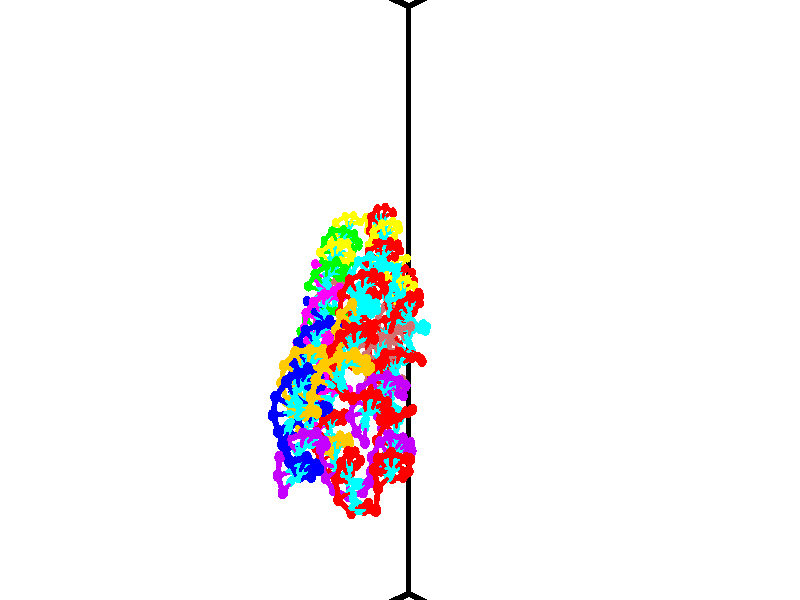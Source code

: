 // switches for output
#declare DRAW_BASES = 1; // possible values are 0, 1; only relevant for DNA ribbons
#declare DRAW_BASES_TYPE = 3; // possible values are 1, 2, 3; only relevant for DNA ribbons
#declare DRAW_FOG = 0; // set to 1 to enable fog

#include "colors.inc"

#include "transforms.inc"
background { rgb <1, 1, 1>}

#default {
   normal{
       ripples 0.25
       frequency 0.20
       turbulence 0.2
       lambda 5
   }
	finish {
		phong 0.1
		phong_size 40.
	}
}

// original window dimensions: 1024x640


// camera settings

camera {
	sky <-0, 1, 0>
	up <-0, 1, 0>
	right 1.6 * <0.724836, 0, 0.688921>
	location <12.1561, 44.2, 77.9145>
	look_at <46.7464, 44.2, 41.5209>
	direction <34.5903, 0, -36.3936>
	angle 67.0682
}


# declare cpy_camera_pos = <12.1561, 44.2, 77.9145>;
# if (DRAW_FOG = 1)
fog {
	fog_type 2
	up vnormalize(cpy_camera_pos)
	color rgbt<1,1,1,0.3>
	distance 1e-5
	fog_alt 3e-3
	fog_offset 70.72
}
# end


// LIGHTS

# declare lum = 6;
global_settings {
	ambient_light rgb lum * <0.05, 0.05, 0.05>
	max_trace_level 15
}# declare cpy_direct_light_amount = 0.25;
light_source
{	1000 * <-0.0359156, -1, 1.41376>,
	rgb lum * cpy_direct_light_amount
	parallel
}

light_source
{	1000 * <0.0359156, 1, -1.41376>,
	rgb lum * cpy_direct_light_amount
	parallel
}

// strand 0

// nucleotide -1

// particle -1
sphere {
	<40.593842, 43.237431, 42.882694> 0.250000
	pigment { color rgbt <1,0,0,0> }
	no_shadow
}
cylinder {
	<40.773804, 43.297394, 43.234856>,  <40.881779, 43.333370, 43.446152>, 0.100000
	pigment { color rgbt <1,0,0,0> }
	no_shadow
}
cylinder {
	<40.773804, 43.297394, 43.234856>,  <40.593842, 43.237431, 42.882694>, 0.100000
	pigment { color rgbt <1,0,0,0> }
	no_shadow
}

// particle -1
sphere {
	<40.773804, 43.297394, 43.234856> 0.100000
	pigment { color rgbt <1,0,0,0> }
	no_shadow
}
sphere {
	0, 1
	scale<0.080000,0.200000,0.300000>
	matrix <-0.831261, -0.290095, 0.474183,
		0.326486, -0.945184, -0.005901,
		0.449902, 0.149909, 0.880407,
		40.908775, 43.342365, 43.498978>
	pigment { color rgbt <0,1,1,0> }
	no_shadow
}
cylinder {
	<40.444717, 42.641201, 43.292068>,  <40.593842, 43.237431, 42.882694>, 0.130000
	pigment { color rgbt <1,0,0,0> }
	no_shadow
}

// nucleotide -1

// particle -1
sphere {
	<40.444717, 42.641201, 43.292068> 0.250000
	pigment { color rgbt <1,0,0,0> }
	no_shadow
}
cylinder {
	<40.555889, 42.915794, 43.560841>,  <40.622593, 43.080551, 43.722107>, 0.100000
	pigment { color rgbt <1,0,0,0> }
	no_shadow
}
cylinder {
	<40.555889, 42.915794, 43.560841>,  <40.444717, 42.641201, 43.292068>, 0.100000
	pigment { color rgbt <1,0,0,0> }
	no_shadow
}

// particle -1
sphere {
	<40.555889, 42.915794, 43.560841> 0.100000
	pigment { color rgbt <1,0,0,0> }
	no_shadow
}
sphere {
	0, 1
	scale<0.080000,0.200000,0.300000>
	matrix <-0.786889, -0.238500, 0.569143,
		0.550963, -0.686921, 0.473899,
		0.277931, 0.686482, 0.671935,
		40.639267, 43.121738, 43.762421>
	pigment { color rgbt <0,1,1,0> }
	no_shadow
}
cylinder {
	<40.507095, 42.254368, 43.911930>,  <40.444717, 42.641201, 43.292068>, 0.130000
	pigment { color rgbt <1,0,0,0> }
	no_shadow
}

// nucleotide -1

// particle -1
sphere {
	<40.507095, 42.254368, 43.911930> 0.250000
	pigment { color rgbt <1,0,0,0> }
	no_shadow
}
cylinder {
	<40.440971, 42.634041, 44.019054>,  <40.401299, 42.861843, 44.083328>, 0.100000
	pigment { color rgbt <1,0,0,0> }
	no_shadow
}
cylinder {
	<40.440971, 42.634041, 44.019054>,  <40.507095, 42.254368, 43.911930>, 0.100000
	pigment { color rgbt <1,0,0,0> }
	no_shadow
}

// particle -1
sphere {
	<40.440971, 42.634041, 44.019054> 0.100000
	pigment { color rgbt <1,0,0,0> }
	no_shadow
}
sphere {
	0, 1
	scale<0.080000,0.200000,0.300000>
	matrix <-0.732610, -0.299978, 0.610980,
		0.660270, -0.095201, 0.744970,
		-0.165309, 0.949184, 0.267812,
		40.391380, 42.918797, 44.099400>
	pigment { color rgbt <0,1,1,0> }
	no_shadow
}
cylinder {
	<40.284939, 42.090195, 44.429058>,  <40.507095, 42.254368, 43.911930>, 0.130000
	pigment { color rgbt <1,0,0,0> }
	no_shadow
}

// nucleotide -1

// particle -1
sphere {
	<40.284939, 42.090195, 44.429058> 0.250000
	pigment { color rgbt <1,0,0,0> }
	no_shadow
}
cylinder {
	<40.174141, 42.474525, 44.425373>,  <40.107662, 42.705124, 44.423164>, 0.100000
	pigment { color rgbt <1,0,0,0> }
	no_shadow
}
cylinder {
	<40.174141, 42.474525, 44.425373>,  <40.284939, 42.090195, 44.429058>, 0.100000
	pigment { color rgbt <1,0,0,0> }
	no_shadow
}

// particle -1
sphere {
	<40.174141, 42.474525, 44.425373> 0.100000
	pigment { color rgbt <1,0,0,0> }
	no_shadow
}
sphere {
	0, 1
	scale<0.080000,0.200000,0.300000>
	matrix <-0.779208, -0.219006, 0.587257,
		0.562236, 0.169842, 0.809348,
		-0.276994, 0.960828, -0.009209,
		40.091042, 42.762775, 44.422611>
	pigment { color rgbt <0,1,1,0> }
	no_shadow
}
cylinder {
	<40.357109, 42.414867, 45.066265>,  <40.284939, 42.090195, 44.429058>, 0.130000
	pigment { color rgbt <1,0,0,0> }
	no_shadow
}

// nucleotide -1

// particle -1
sphere {
	<40.357109, 42.414867, 45.066265> 0.250000
	pigment { color rgbt <1,0,0,0> }
	no_shadow
}
cylinder {
	<40.056870, 42.587509, 44.866135>,  <39.876728, 42.691093, 44.746056>, 0.100000
	pigment { color rgbt <1,0,0,0> }
	no_shadow
}
cylinder {
	<40.056870, 42.587509, 44.866135>,  <40.357109, 42.414867, 45.066265>, 0.100000
	pigment { color rgbt <1,0,0,0> }
	no_shadow
}

// particle -1
sphere {
	<40.056870, 42.587509, 44.866135> 0.100000
	pigment { color rgbt <1,0,0,0> }
	no_shadow
}
sphere {
	0, 1
	scale<0.080000,0.200000,0.300000>
	matrix <-0.597639, -0.120469, 0.792663,
		0.281840, 0.893984, 0.348365,
		-0.750596, 0.431600, -0.500327,
		39.831692, 42.716988, 44.716038>
	pigment { color rgbt <0,1,1,0> }
	no_shadow
}
cylinder {
	<39.899117, 42.820187, 45.626949>,  <40.357109, 42.414867, 45.066265>, 0.130000
	pigment { color rgbt <1,0,0,0> }
	no_shadow
}

// nucleotide -1

// particle -1
sphere {
	<39.899117, 42.820187, 45.626949> 0.250000
	pigment { color rgbt <1,0,0,0> }
	no_shadow
}
cylinder {
	<39.657082, 42.827942, 45.308578>,  <39.511860, 42.832596, 45.117558>, 0.100000
	pigment { color rgbt <1,0,0,0> }
	no_shadow
}
cylinder {
	<39.657082, 42.827942, 45.308578>,  <39.899117, 42.820187, 45.626949>, 0.100000
	pigment { color rgbt <1,0,0,0> }
	no_shadow
}

// particle -1
sphere {
	<39.657082, 42.827942, 45.308578> 0.100000
	pigment { color rgbt <1,0,0,0> }
	no_shadow
}
sphere {
	0, 1
	scale<0.080000,0.200000,0.300000>
	matrix <-0.792976, -0.104032, 0.600306,
		-0.071165, 0.994385, 0.078319,
		-0.605083, 0.019384, -0.795927,
		39.475555, 42.833755, 45.069801>
	pigment { color rgbt <0,1,1,0> }
	no_shadow
}
cylinder {
	<39.319809, 43.205418, 45.877811>,  <39.899117, 42.820187, 45.626949>, 0.130000
	pigment { color rgbt <1,0,0,0> }
	no_shadow
}

// nucleotide -1

// particle -1
sphere {
	<39.319809, 43.205418, 45.877811> 0.250000
	pigment { color rgbt <1,0,0,0> }
	no_shadow
}
cylinder {
	<39.198410, 42.999596, 45.557030>,  <39.125572, 42.876102, 45.364563>, 0.100000
	pigment { color rgbt <1,0,0,0> }
	no_shadow
}
cylinder {
	<39.198410, 42.999596, 45.557030>,  <39.319809, 43.205418, 45.877811>, 0.100000
	pigment { color rgbt <1,0,0,0> }
	no_shadow
}

// particle -1
sphere {
	<39.198410, 42.999596, 45.557030> 0.100000
	pigment { color rgbt <1,0,0,0> }
	no_shadow
}
sphere {
	0, 1
	scale<0.080000,0.200000,0.300000>
	matrix <-0.914230, -0.079883, 0.397242,
		-0.268465, 0.853729, -0.446176,
		-0.303496, -0.514553, -0.801951,
		39.107361, 42.845230, 45.316444>
	pigment { color rgbt <0,1,1,0> }
	no_shadow
}
cylinder {
	<38.628593, 43.520931, 45.597652>,  <39.319809, 43.205418, 45.877811>, 0.130000
	pigment { color rgbt <1,0,0,0> }
	no_shadow
}

// nucleotide -1

// particle -1
sphere {
	<38.628593, 43.520931, 45.597652> 0.250000
	pigment { color rgbt <1,0,0,0> }
	no_shadow
}
cylinder {
	<38.667099, 43.141281, 45.477726>,  <38.690201, 42.913490, 45.405769>, 0.100000
	pigment { color rgbt <1,0,0,0> }
	no_shadow
}
cylinder {
	<38.667099, 43.141281, 45.477726>,  <38.628593, 43.520931, 45.597652>, 0.100000
	pigment { color rgbt <1,0,0,0> }
	no_shadow
}

// particle -1
sphere {
	<38.667099, 43.141281, 45.477726> 0.100000
	pigment { color rgbt <1,0,0,0> }
	no_shadow
}
sphere {
	0, 1
	scale<0.080000,0.200000,0.300000>
	matrix <-0.925466, -0.196225, 0.324051,
		-0.366397, 0.246277, -0.897274,
		0.096261, -0.949128, -0.299818,
		38.695976, 42.856544, 45.387779>
	pigment { color rgbt <0,1,1,0> }
	no_shadow
}
cylinder {
	<37.905449, 43.289200, 45.194675>,  <38.628593, 43.520931, 45.597652>, 0.130000
	pigment { color rgbt <1,0,0,0> }
	no_shadow
}

// nucleotide -1

// particle -1
sphere {
	<37.905449, 43.289200, 45.194675> 0.250000
	pigment { color rgbt <1,0,0,0> }
	no_shadow
}
cylinder {
	<38.085270, 42.951096, 45.310219>,  <38.193161, 42.748234, 45.379547>, 0.100000
	pigment { color rgbt <1,0,0,0> }
	no_shadow
}
cylinder {
	<38.085270, 42.951096, 45.310219>,  <37.905449, 43.289200, 45.194675>, 0.100000
	pigment { color rgbt <1,0,0,0> }
	no_shadow
}

// particle -1
sphere {
	<38.085270, 42.951096, 45.310219> 0.100000
	pigment { color rgbt <1,0,0,0> }
	no_shadow
}
sphere {
	0, 1
	scale<0.080000,0.200000,0.300000>
	matrix <-0.891698, -0.443736, 0.089293,
		0.052703, -0.297719, -0.953198,
		0.449552, -0.845258, 0.288862,
		38.220135, 42.697517, 45.396877>
	pigment { color rgbt <0,1,1,0> }
	no_shadow
}
cylinder {
	<37.455227, 42.722641, 45.085094>,  <37.905449, 43.289200, 45.194675>, 0.130000
	pigment { color rgbt <1,0,0,0> }
	no_shadow
}

// nucleotide -1

// particle -1
sphere {
	<37.455227, 42.722641, 45.085094> 0.250000
	pigment { color rgbt <1,0,0,0> }
	no_shadow
}
cylinder {
	<37.706696, 42.529648, 45.329056>,  <37.857578, 42.413853, 45.475433>, 0.100000
	pigment { color rgbt <1,0,0,0> }
	no_shadow
}
cylinder {
	<37.706696, 42.529648, 45.329056>,  <37.455227, 42.722641, 45.085094>, 0.100000
	pigment { color rgbt <1,0,0,0> }
	no_shadow
}

// particle -1
sphere {
	<37.706696, 42.529648, 45.329056> 0.100000
	pigment { color rgbt <1,0,0,0> }
	no_shadow
}
sphere {
	0, 1
	scale<0.080000,0.200000,0.300000>
	matrix <-0.757839, -0.556080, 0.341255,
		0.174504, -0.676745, -0.715238,
		0.628672, -0.482485, 0.609902,
		37.895298, 42.384903, 45.512028>
	pigment { color rgbt <0,1,1,0> }
	no_shadow
}
cylinder {
	<37.403130, 41.968575, 44.936607>,  <37.455227, 42.722641, 45.085094>, 0.130000
	pigment { color rgbt <1,0,0,0> }
	no_shadow
}

// nucleotide -1

// particle -1
sphere {
	<37.403130, 41.968575, 44.936607> 0.250000
	pigment { color rgbt <1,0,0,0> }
	no_shadow
}
cylinder {
	<37.546532, 41.982262, 45.309769>,  <37.632572, 41.990475, 45.533665>, 0.100000
	pigment { color rgbt <1,0,0,0> }
	no_shadow
}
cylinder {
	<37.546532, 41.982262, 45.309769>,  <37.403130, 41.968575, 44.936607>, 0.100000
	pigment { color rgbt <1,0,0,0> }
	no_shadow
}

// particle -1
sphere {
	<37.546532, 41.982262, 45.309769> 0.100000
	pigment { color rgbt <1,0,0,0> }
	no_shadow
}
sphere {
	0, 1
	scale<0.080000,0.200000,0.300000>
	matrix <-0.611020, -0.746930, 0.262204,
		0.705782, -0.664022, -0.246874,
		0.358507, 0.034214, 0.932900,
		37.654083, 41.992527, 45.589638>
	pigment { color rgbt <0,1,1,0> }
	no_shadow
}
cylinder {
	<37.486851, 41.260689, 45.148849>,  <37.403130, 41.968575, 44.936607>, 0.130000
	pigment { color rgbt <1,0,0,0> }
	no_shadow
}

// nucleotide -1

// particle -1
sphere {
	<37.486851, 41.260689, 45.148849> 0.250000
	pigment { color rgbt <1,0,0,0> }
	no_shadow
}
cylinder {
	<37.459183, 41.466705, 45.490597>,  <37.442581, 41.590317, 45.695644>, 0.100000
	pigment { color rgbt <1,0,0,0> }
	no_shadow
}
cylinder {
	<37.459183, 41.466705, 45.490597>,  <37.486851, 41.260689, 45.148849>, 0.100000
	pigment { color rgbt <1,0,0,0> }
	no_shadow
}

// particle -1
sphere {
	<37.459183, 41.466705, 45.490597> 0.100000
	pigment { color rgbt <1,0,0,0> }
	no_shadow
}
sphere {
	0, 1
	scale<0.080000,0.200000,0.300000>
	matrix <-0.617292, -0.694874, 0.368919,
		0.783688, -0.501878, 0.365994,
		-0.069168, 0.515042, 0.854369,
		37.438431, 41.621220, 45.746906>
	pigment { color rgbt <0,1,1,0> }
	no_shadow
}
cylinder {
	<37.468842, 40.760101, 45.693127>,  <37.486851, 41.260689, 45.148849>, 0.130000
	pigment { color rgbt <1,0,0,0> }
	no_shadow
}

// nucleotide -1

// particle -1
sphere {
	<37.468842, 40.760101, 45.693127> 0.250000
	pigment { color rgbt <1,0,0,0> }
	no_shadow
}
cylinder {
	<37.336746, 41.078674, 45.895763>,  <37.257488, 41.269817, 46.017345>, 0.100000
	pigment { color rgbt <1,0,0,0> }
	no_shadow
}
cylinder {
	<37.336746, 41.078674, 45.895763>,  <37.468842, 40.760101, 45.693127>, 0.100000
	pigment { color rgbt <1,0,0,0> }
	no_shadow
}

// particle -1
sphere {
	<37.336746, 41.078674, 45.895763> 0.100000
	pigment { color rgbt <1,0,0,0> }
	no_shadow
}
sphere {
	0, 1
	scale<0.080000,0.200000,0.300000>
	matrix <-0.696362, -0.567885, 0.438848,
		0.637198, -0.207844, 0.742145,
		-0.330241, 0.796434, 0.506590,
		37.237675, 41.317604, 46.047741>
	pigment { color rgbt <0,1,1,0> }
	no_shadow
}
cylinder {
	<37.497780, 40.589577, 46.392849>,  <37.468842, 40.760101, 45.693127>, 0.130000
	pigment { color rgbt <1,0,0,0> }
	no_shadow
}

// nucleotide -1

// particle -1
sphere {
	<37.497780, 40.589577, 46.392849> 0.250000
	pigment { color rgbt <1,0,0,0> }
	no_shadow
}
cylinder {
	<37.223068, 40.878204, 46.357830>,  <37.058239, 41.051380, 46.336819>, 0.100000
	pigment { color rgbt <1,0,0,0> }
	no_shadow
}
cylinder {
	<37.223068, 40.878204, 46.357830>,  <37.497780, 40.589577, 46.392849>, 0.100000
	pigment { color rgbt <1,0,0,0> }
	no_shadow
}

// particle -1
sphere {
	<37.223068, 40.878204, 46.357830> 0.100000
	pigment { color rgbt <1,0,0,0> }
	no_shadow
}
sphere {
	0, 1
	scale<0.080000,0.200000,0.300000>
	matrix <-0.568919, -0.458673, 0.682606,
		0.452396, 0.518606, 0.725525,
		-0.686782, 0.721573, -0.087543,
		37.017033, 41.094677, 46.331566>
	pigment { color rgbt <0,1,1,0> }
	no_shadow
}
cylinder {
	<37.282276, 40.562172, 46.990654>,  <37.497780, 40.589577, 46.392849>, 0.130000
	pigment { color rgbt <1,0,0,0> }
	no_shadow
}

// nucleotide -1

// particle -1
sphere {
	<37.282276, 40.562172, 46.990654> 0.250000
	pigment { color rgbt <1,0,0,0> }
	no_shadow
}
cylinder {
	<36.986320, 40.739426, 46.788189>,  <36.808746, 40.845776, 46.666710>, 0.100000
	pigment { color rgbt <1,0,0,0> }
	no_shadow
}
cylinder {
	<36.986320, 40.739426, 46.788189>,  <37.282276, 40.562172, 46.990654>, 0.100000
	pigment { color rgbt <1,0,0,0> }
	no_shadow
}

// particle -1
sphere {
	<36.986320, 40.739426, 46.788189> 0.100000
	pigment { color rgbt <1,0,0,0> }
	no_shadow
}
sphere {
	0, 1
	scale<0.080000,0.200000,0.300000>
	matrix <-0.669751, -0.414474, 0.616153,
		0.063244, 0.794888, 0.603451,
		-0.739888, 0.443130, -0.506164,
		36.764355, 40.872364, 46.636341>
	pigment { color rgbt <0,1,1,0> }
	no_shadow
}
cylinder {
	<36.849800, 40.836109, 47.532913>,  <37.282276, 40.562172, 46.990654>, 0.130000
	pigment { color rgbt <1,0,0,0> }
	no_shadow
}

// nucleotide -1

// particle -1
sphere {
	<36.849800, 40.836109, 47.532913> 0.250000
	pigment { color rgbt <1,0,0,0> }
	no_shadow
}
cylinder {
	<36.626030, 40.814171, 47.202087>,  <36.491768, 40.801006, 47.003593>, 0.100000
	pigment { color rgbt <1,0,0,0> }
	no_shadow
}
cylinder {
	<36.626030, 40.814171, 47.202087>,  <36.849800, 40.836109, 47.532913>, 0.100000
	pigment { color rgbt <1,0,0,0> }
	no_shadow
}

// particle -1
sphere {
	<36.626030, 40.814171, 47.202087> 0.100000
	pigment { color rgbt <1,0,0,0> }
	no_shadow
}
sphere {
	0, 1
	scale<0.080000,0.200000,0.300000>
	matrix <-0.783624, -0.290193, 0.549292,
		-0.270135, 0.955395, 0.119362,
		-0.559429, -0.054848, -0.827062,
		36.458202, 40.797718, 46.953968>
	pigment { color rgbt <0,1,1,0> }
	no_shadow
}
cylinder {
	<36.167206, 40.990498, 47.783169>,  <36.849800, 40.836109, 47.532913>, 0.130000
	pigment { color rgbt <1,0,0,0> }
	no_shadow
}

// nucleotide -1

// particle -1
sphere {
	<36.167206, 40.990498, 47.783169> 0.250000
	pigment { color rgbt <1,0,0,0> }
	no_shadow
}
cylinder {
	<36.113594, 40.800598, 47.435226>,  <36.081429, 40.686661, 47.226460>, 0.100000
	pigment { color rgbt <1,0,0,0> }
	no_shadow
}
cylinder {
	<36.113594, 40.800598, 47.435226>,  <36.167206, 40.990498, 47.783169>, 0.100000
	pigment { color rgbt <1,0,0,0> }
	no_shadow
}

// particle -1
sphere {
	<36.113594, 40.800598, 47.435226> 0.100000
	pigment { color rgbt <1,0,0,0> }
	no_shadow
}
sphere {
	0, 1
	scale<0.080000,0.200000,0.300000>
	matrix <-0.824689, -0.433277, 0.363538,
		-0.549477, 0.766087, -0.333445,
		-0.134028, -0.474744, -0.869859,
		36.073387, 40.658176, 47.174271>
	pigment { color rgbt <0,1,1,0> }
	no_shadow
}
cylinder {
	<35.445782, 41.078323, 47.661236>,  <36.167206, 40.990498, 47.783169>, 0.130000
	pigment { color rgbt <1,0,0,0> }
	no_shadow
}

// nucleotide -1

// particle -1
sphere {
	<35.445782, 41.078323, 47.661236> 0.250000
	pigment { color rgbt <1,0,0,0> }
	no_shadow
}
cylinder {
	<35.583183, 40.770195, 47.446342>,  <35.665627, 40.585320, 47.317406>, 0.100000
	pigment { color rgbt <1,0,0,0> }
	no_shadow
}
cylinder {
	<35.583183, 40.770195, 47.446342>,  <35.445782, 41.078323, 47.661236>, 0.100000
	pigment { color rgbt <1,0,0,0> }
	no_shadow
}

// particle -1
sphere {
	<35.583183, 40.770195, 47.446342> 0.100000
	pigment { color rgbt <1,0,0,0> }
	no_shadow
}
sphere {
	0, 1
	scale<0.080000,0.200000,0.300000>
	matrix <-0.825220, -0.520662, 0.218915,
		-0.448349, 0.368133, -0.814531,
		0.343506, -0.770317, -0.537229,
		35.686234, 40.539101, 47.285175>
	pigment { color rgbt <0,1,1,0> }
	no_shadow
}
cylinder {
	<34.917572, 40.710243, 47.324726>,  <35.445782, 41.078323, 47.661236>, 0.130000
	pigment { color rgbt <1,0,0,0> }
	no_shadow
}

// nucleotide -1

// particle -1
sphere {
	<34.917572, 40.710243, 47.324726> 0.250000
	pigment { color rgbt <1,0,0,0> }
	no_shadow
}
cylinder {
	<35.187782, 40.417542, 47.288513>,  <35.349907, 40.241920, 47.266785>, 0.100000
	pigment { color rgbt <1,0,0,0> }
	no_shadow
}
cylinder {
	<35.187782, 40.417542, 47.288513>,  <34.917572, 40.710243, 47.324726>, 0.100000
	pigment { color rgbt <1,0,0,0> }
	no_shadow
}

// particle -1
sphere {
	<35.187782, 40.417542, 47.288513> 0.100000
	pigment { color rgbt <1,0,0,0> }
	no_shadow
}
sphere {
	0, 1
	scale<0.080000,0.200000,0.300000>
	matrix <-0.726996, -0.681504, 0.083844,
		-0.123052, 0.009178, -0.992358,
		0.675526, -0.731757, -0.090533,
		35.390442, 40.198013, 47.261353>
	pigment { color rgbt <0,1,1,0> }
	no_shadow
}
cylinder {
	<34.654419, 40.067192, 46.937031>,  <34.917572, 40.710243, 47.324726>, 0.130000
	pigment { color rgbt <1,0,0,0> }
	no_shadow
}

// nucleotide -1

// particle -1
sphere {
	<34.654419, 40.067192, 46.937031> 0.250000
	pigment { color rgbt <1,0,0,0> }
	no_shadow
}
cylinder {
	<34.947338, 39.924408, 47.169003>,  <35.123089, 39.838737, 47.308186>, 0.100000
	pigment { color rgbt <1,0,0,0> }
	no_shadow
}
cylinder {
	<34.947338, 39.924408, 47.169003>,  <34.654419, 40.067192, 46.937031>, 0.100000
	pigment { color rgbt <1,0,0,0> }
	no_shadow
}

// particle -1
sphere {
	<34.947338, 39.924408, 47.169003> 0.100000
	pigment { color rgbt <1,0,0,0> }
	no_shadow
}
sphere {
	0, 1
	scale<0.080000,0.200000,0.300000>
	matrix <-0.561713, -0.798075, 0.218070,
		0.384987, -0.485447, -0.784937,
		0.732300, -0.356955, 0.579931,
		35.167027, 39.817322, 47.342983>
	pigment { color rgbt <0,1,1,0> }
	no_shadow
}
cylinder {
	<34.593403, 39.345478, 46.892044>,  <34.654419, 40.067192, 46.937031>, 0.130000
	pigment { color rgbt <1,0,0,0> }
	no_shadow
}

// nucleotide -1

// particle -1
sphere {
	<34.593403, 39.345478, 46.892044> 0.250000
	pigment { color rgbt <1,0,0,0> }
	no_shadow
}
cylinder {
	<34.808479, 39.395096, 47.225632>,  <34.937527, 39.424866, 47.425785>, 0.100000
	pigment { color rgbt <1,0,0,0> }
	no_shadow
}
cylinder {
	<34.808479, 39.395096, 47.225632>,  <34.593403, 39.345478, 46.892044>, 0.100000
	pigment { color rgbt <1,0,0,0> }
	no_shadow
}

// particle -1
sphere {
	<34.808479, 39.395096, 47.225632> 0.100000
	pigment { color rgbt <1,0,0,0> }
	no_shadow
}
sphere {
	0, 1
	scale<0.080000,0.200000,0.300000>
	matrix <-0.634307, -0.592125, 0.497034,
		0.555465, -0.796243, -0.239700,
		0.537692, 0.124041, 0.833967,
		34.969788, 39.432308, 47.475822>
	pigment { color rgbt <0,1,1,0> }
	no_shadow
}
cylinder {
	<34.506405, 38.664532, 47.191471>,  <34.593403, 39.345478, 46.892044>, 0.130000
	pigment { color rgbt <1,0,0,0> }
	no_shadow
}

// nucleotide -1

// particle -1
sphere {
	<34.506405, 38.664532, 47.191471> 0.250000
	pigment { color rgbt <1,0,0,0> }
	no_shadow
}
cylinder {
	<34.651375, 38.875305, 47.498974>,  <34.738358, 39.001770, 47.683475>, 0.100000
	pigment { color rgbt <1,0,0,0> }
	no_shadow
}
cylinder {
	<34.651375, 38.875305, 47.498974>,  <34.506405, 38.664532, 47.191471>, 0.100000
	pigment { color rgbt <1,0,0,0> }
	no_shadow
}

// particle -1
sphere {
	<34.651375, 38.875305, 47.498974> 0.100000
	pigment { color rgbt <1,0,0,0> }
	no_shadow
}
sphere {
	0, 1
	scale<0.080000,0.200000,0.300000>
	matrix <-0.591893, -0.507021, 0.626572,
		0.719940, -0.682106, 0.128134,
		0.362422, 0.526935, 0.768758,
		34.760101, 39.033386, 47.729603>
	pigment { color rgbt <0,1,1,0> }
	no_shadow
}
cylinder {
	<34.739056, 38.133862, 47.631111>,  <34.506405, 38.664532, 47.191471>, 0.130000
	pigment { color rgbt <1,0,0,0> }
	no_shadow
}

// nucleotide -1

// particle -1
sphere {
	<34.739056, 38.133862, 47.631111> 0.250000
	pigment { color rgbt <1,0,0,0> }
	no_shadow
}
cylinder {
	<34.685688, 38.466209, 47.847202>,  <34.653667, 38.665619, 47.976856>, 0.100000
	pigment { color rgbt <1,0,0,0> }
	no_shadow
}
cylinder {
	<34.685688, 38.466209, 47.847202>,  <34.739056, 38.133862, 47.631111>, 0.100000
	pigment { color rgbt <1,0,0,0> }
	no_shadow
}

// particle -1
sphere {
	<34.685688, 38.466209, 47.847202> 0.100000
	pigment { color rgbt <1,0,0,0> }
	no_shadow
}
sphere {
	0, 1
	scale<0.080000,0.200000,0.300000>
	matrix <-0.441871, -0.537797, 0.718000,
		0.887101, -0.142914, 0.438894,
		-0.133424, 0.830873, 0.540230,
		34.645660, 38.715473, 48.009270>
	pigment { color rgbt <0,1,1,0> }
	no_shadow
}
cylinder {
	<34.949604, 37.961002, 48.267601>,  <34.739056, 38.133862, 47.631111>, 0.130000
	pigment { color rgbt <1,0,0,0> }
	no_shadow
}

// nucleotide -1

// particle -1
sphere {
	<34.949604, 37.961002, 48.267601> 0.250000
	pigment { color rgbt <1,0,0,0> }
	no_shadow
}
cylinder {
	<34.722343, 38.279900, 48.349197>,  <34.585987, 38.471237, 48.398155>, 0.100000
	pigment { color rgbt <1,0,0,0> }
	no_shadow
}
cylinder {
	<34.722343, 38.279900, 48.349197>,  <34.949604, 37.961002, 48.267601>, 0.100000
	pigment { color rgbt <1,0,0,0> }
	no_shadow
}

// particle -1
sphere {
	<34.722343, 38.279900, 48.349197> 0.100000
	pigment { color rgbt <1,0,0,0> }
	no_shadow
}
sphere {
	0, 1
	scale<0.080000,0.200000,0.300000>
	matrix <-0.459467, -0.512966, 0.725091,
		0.682713, 0.318232, 0.657747,
		-0.568148, 0.797242, 0.203991,
		34.551899, 38.519073, 48.410397>
	pigment { color rgbt <0,1,1,0> }
	no_shadow
}
cylinder {
	<34.863583, 38.097908, 49.027485>,  <34.949604, 37.961002, 48.267601>, 0.130000
	pigment { color rgbt <1,0,0,0> }
	no_shadow
}

// nucleotide -1

// particle -1
sphere {
	<34.863583, 38.097908, 49.027485> 0.250000
	pigment { color rgbt <1,0,0,0> }
	no_shadow
}
cylinder {
	<34.555683, 38.307381, 48.881474>,  <34.370945, 38.433064, 48.793865>, 0.100000
	pigment { color rgbt <1,0,0,0> }
	no_shadow
}
cylinder {
	<34.555683, 38.307381, 48.881474>,  <34.863583, 38.097908, 49.027485>, 0.100000
	pigment { color rgbt <1,0,0,0> }
	no_shadow
}

// particle -1
sphere {
	<34.555683, 38.307381, 48.881474> 0.100000
	pigment { color rgbt <1,0,0,0> }
	no_shadow
}
sphere {
	0, 1
	scale<0.080000,0.200000,0.300000>
	matrix <-0.573599, -0.316479, 0.755530,
		0.280136, 0.790946, 0.543994,
		-0.769745, 0.523685, -0.365029,
		34.324760, 38.464485, 48.771965>
	pigment { color rgbt <0,1,1,0> }
	no_shadow
}
cylinder {
	<34.709362, 38.497017, 49.521065>,  <34.863583, 38.097908, 49.027485>, 0.130000
	pigment { color rgbt <1,0,0,0> }
	no_shadow
}

// nucleotide -1

// particle -1
sphere {
	<34.709362, 38.497017, 49.521065> 0.250000
	pigment { color rgbt <1,0,0,0> }
	no_shadow
}
cylinder {
	<34.381157, 38.458939, 49.295605>,  <34.184235, 38.436092, 49.160328>, 0.100000
	pigment { color rgbt <1,0,0,0> }
	no_shadow
}
cylinder {
	<34.381157, 38.458939, 49.295605>,  <34.709362, 38.497017, 49.521065>, 0.100000
	pigment { color rgbt <1,0,0,0> }
	no_shadow
}

// particle -1
sphere {
	<34.381157, 38.458939, 49.295605> 0.100000
	pigment { color rgbt <1,0,0,0> }
	no_shadow
}
sphere {
	0, 1
	scale<0.080000,0.200000,0.300000>
	matrix <-0.487823, -0.397401, 0.777239,
		-0.297983, 0.912694, 0.279634,
		-0.820509, -0.095192, -0.563652,
		34.135006, 38.430382, 49.126511>
	pigment { color rgbt <0,1,1,0> }
	no_shadow
}
cylinder {
	<34.150299, 38.658180, 50.023415>,  <34.709362, 38.497017, 49.521065>, 0.130000
	pigment { color rgbt <1,0,0,0> }
	no_shadow
}

// nucleotide -1

// particle -1
sphere {
	<34.150299, 38.658180, 50.023415> 0.250000
	pigment { color rgbt <1,0,0,0> }
	no_shadow
}
cylinder {
	<33.970352, 38.499397, 49.703403>,  <33.862385, 38.404125, 49.511398>, 0.100000
	pigment { color rgbt <1,0,0,0> }
	no_shadow
}
cylinder {
	<33.970352, 38.499397, 49.703403>,  <34.150299, 38.658180, 50.023415>, 0.100000
	pigment { color rgbt <1,0,0,0> }
	no_shadow
}

// particle -1
sphere {
	<33.970352, 38.499397, 49.703403> 0.100000
	pigment { color rgbt <1,0,0,0> }
	no_shadow
}
sphere {
	0, 1
	scale<0.080000,0.200000,0.300000>
	matrix <-0.645040, -0.475133, 0.598475,
		-0.617688, 0.785284, -0.042306,
		-0.449872, -0.396960, -0.800024,
		33.835392, 38.380310, 49.463398>
	pigment { color rgbt <0,1,1,0> }
	no_shadow
}
cylinder {
	<33.395073, 38.704624, 50.087818>,  <34.150299, 38.658180, 50.023415>, 0.130000
	pigment { color rgbt <1,0,0,0> }
	no_shadow
}

// nucleotide -1

// particle -1
sphere {
	<33.395073, 38.704624, 50.087818> 0.250000
	pigment { color rgbt <1,0,0,0> }
	no_shadow
}
cylinder {
	<33.479362, 38.404404, 49.837296>,  <33.529938, 38.224270, 49.686981>, 0.100000
	pigment { color rgbt <1,0,0,0> }
	no_shadow
}
cylinder {
	<33.479362, 38.404404, 49.837296>,  <33.395073, 38.704624, 50.087818>, 0.100000
	pigment { color rgbt <1,0,0,0> }
	no_shadow
}

// particle -1
sphere {
	<33.479362, 38.404404, 49.837296> 0.100000
	pigment { color rgbt <1,0,0,0> }
	no_shadow
}
sphere {
	0, 1
	scale<0.080000,0.200000,0.300000>
	matrix <-0.614140, -0.600117, 0.512534,
		-0.760544, 0.276640, -0.587404,
		0.210724, -0.750553, -0.626311,
		33.542580, 38.179237, 49.649403>
	pigment { color rgbt <0,1,1,0> }
	no_shadow
}
cylinder {
	<32.790890, 38.474403, 49.844925>,  <33.395073, 38.704624, 50.087818>, 0.130000
	pigment { color rgbt <1,0,0,0> }
	no_shadow
}

// nucleotide -1

// particle -1
sphere {
	<32.790890, 38.474403, 49.844925> 0.250000
	pigment { color rgbt <1,0,0,0> }
	no_shadow
}
cylinder {
	<33.050743, 38.172813, 49.805939>,  <33.206654, 37.991859, 49.782547>, 0.100000
	pigment { color rgbt <1,0,0,0> }
	no_shadow
}
cylinder {
	<33.050743, 38.172813, 49.805939>,  <32.790890, 38.474403, 49.844925>, 0.100000
	pigment { color rgbt <1,0,0,0> }
	no_shadow
}

// particle -1
sphere {
	<33.050743, 38.172813, 49.805939> 0.100000
	pigment { color rgbt <1,0,0,0> }
	no_shadow
}
sphere {
	0, 1
	scale<0.080000,0.200000,0.300000>
	matrix <-0.632160, -0.606945, 0.481656,
		-0.422313, -0.251285, -0.870924,
		0.649635, -0.753972, -0.097469,
		33.245632, 37.946621, 49.776699>
	pigment { color rgbt <0,1,1,0> }
	no_shadow
}
cylinder {
	<32.394573, 37.961208, 49.704380>,  <32.790890, 38.474403, 49.844925>, 0.130000
	pigment { color rgbt <1,0,0,0> }
	no_shadow
}

// nucleotide -1

// particle -1
sphere {
	<32.394573, 37.961208, 49.704380> 0.250000
	pigment { color rgbt <1,0,0,0> }
	no_shadow
}
cylinder {
	<32.733189, 37.781723, 49.818947>,  <32.936356, 37.674030, 49.887688>, 0.100000
	pigment { color rgbt <1,0,0,0> }
	no_shadow
}
cylinder {
	<32.733189, 37.781723, 49.818947>,  <32.394573, 37.961208, 49.704380>, 0.100000
	pigment { color rgbt <1,0,0,0> }
	no_shadow
}

// particle -1
sphere {
	<32.733189, 37.781723, 49.818947> 0.100000
	pigment { color rgbt <1,0,0,0> }
	no_shadow
}
sphere {
	0, 1
	scale<0.080000,0.200000,0.300000>
	matrix <-0.516530, -0.562249, 0.645811,
		-0.128752, -0.694642, -0.707739,
		0.846534, -0.448718, 0.286413,
		32.987148, 37.647106, 49.904869>
	pigment { color rgbt <0,1,1,0> }
	no_shadow
}
cylinder {
	<32.256008, 37.218685, 49.804680>,  <32.394573, 37.961208, 49.704380>, 0.130000
	pigment { color rgbt <1,0,0,0> }
	no_shadow
}

// nucleotide -1

// particle -1
sphere {
	<32.256008, 37.218685, 49.804680> 0.250000
	pigment { color rgbt <1,0,0,0> }
	no_shadow
}
cylinder {
	<32.594696, 37.261612, 50.013123>,  <32.797909, 37.287369, 50.138187>, 0.100000
	pigment { color rgbt <1,0,0,0> }
	no_shadow
}
cylinder {
	<32.594696, 37.261612, 50.013123>,  <32.256008, 37.218685, 49.804680>, 0.100000
	pigment { color rgbt <1,0,0,0> }
	no_shadow
}

// particle -1
sphere {
	<32.594696, 37.261612, 50.013123> 0.100000
	pigment { color rgbt <1,0,0,0> }
	no_shadow
}
sphere {
	0, 1
	scale<0.080000,0.200000,0.300000>
	matrix <-0.351202, -0.622997, 0.698951,
		0.399659, -0.774828, -0.489811,
		0.846717, 0.107319, 0.521107,
		32.848713, 37.293808, 50.169456>
	pigment { color rgbt <0,1,1,0> }
	no_shadow
}
cylinder {
	<32.445557, 36.534721, 50.064175>,  <32.256008, 37.218685, 49.804680>, 0.130000
	pigment { color rgbt <1,0,0,0> }
	no_shadow
}

// nucleotide -1

// particle -1
sphere {
	<32.445557, 36.534721, 50.064175> 0.250000
	pigment { color rgbt <1,0,0,0> }
	no_shadow
}
cylinder {
	<32.662411, 36.771469, 50.302765>,  <32.792522, 36.913517, 50.445919>, 0.100000
	pigment { color rgbt <1,0,0,0> }
	no_shadow
}
cylinder {
	<32.662411, 36.771469, 50.302765>,  <32.445557, 36.534721, 50.064175>, 0.100000
	pigment { color rgbt <1,0,0,0> }
	no_shadow
}

// particle -1
sphere {
	<32.662411, 36.771469, 50.302765> 0.100000
	pigment { color rgbt <1,0,0,0> }
	no_shadow
}
sphere {
	0, 1
	scale<0.080000,0.200000,0.300000>
	matrix <-0.299001, -0.527504, 0.795197,
		0.785293, -0.609452, -0.109011,
		0.542138, 0.591868, 0.596472,
		32.825050, 36.949028, 50.481705>
	pigment { color rgbt <0,1,1,0> }
	no_shadow
}
cylinder {
	<32.531029, 36.061729, 50.613640>,  <32.445557, 36.534721, 50.064175>, 0.130000
	pigment { color rgbt <1,0,0,0> }
	no_shadow
}

// nucleotide -1

// particle -1
sphere {
	<32.531029, 36.061729, 50.613640> 0.250000
	pigment { color rgbt <1,0,0,0> }
	no_shadow
}
cylinder {
	<32.643047, 36.421013, 50.749168>,  <32.710258, 36.636581, 50.830486>, 0.100000
	pigment { color rgbt <1,0,0,0> }
	no_shadow
}
cylinder {
	<32.643047, 36.421013, 50.749168>,  <32.531029, 36.061729, 50.613640>, 0.100000
	pigment { color rgbt <1,0,0,0> }
	no_shadow
}

// particle -1
sphere {
	<32.643047, 36.421013, 50.749168> 0.100000
	pigment { color rgbt <1,0,0,0> }
	no_shadow
}
sphere {
	0, 1
	scale<0.080000,0.200000,0.300000>
	matrix <-0.253299, -0.271300, 0.928567,
		0.925965, -0.345869, 0.151536,
		0.280051, 0.898204, 0.338822,
		32.727062, 36.690475, 50.850815>
	pigment { color rgbt <0,1,1,0> }
	no_shadow
}
cylinder {
	<32.941425, 35.911255, 51.262520>,  <32.531029, 36.061729, 50.613640>, 0.130000
	pigment { color rgbt <1,0,0,0> }
	no_shadow
}

// nucleotide -1

// particle -1
sphere {
	<32.941425, 35.911255, 51.262520> 0.250000
	pigment { color rgbt <1,0,0,0> }
	no_shadow
}
cylinder {
	<32.786568, 36.280029, 51.257515>,  <32.693653, 36.501293, 51.254513>, 0.100000
	pigment { color rgbt <1,0,0,0> }
	no_shadow
}
cylinder {
	<32.786568, 36.280029, 51.257515>,  <32.941425, 35.911255, 51.262520>, 0.100000
	pigment { color rgbt <1,0,0,0> }
	no_shadow
}

// particle -1
sphere {
	<32.786568, 36.280029, 51.257515> 0.100000
	pigment { color rgbt <1,0,0,0> }
	no_shadow
}
sphere {
	0, 1
	scale<0.080000,0.200000,0.300000>
	matrix <-0.215728, -0.077381, 0.973383,
		0.896427, 0.379538, 0.228845,
		-0.387144, 0.921935, -0.012510,
		32.670425, 36.556610, 51.253761>
	pigment { color rgbt <0,1,1,0> }
	no_shadow
}
cylinder {
	<33.220722, 36.216145, 51.790398>,  <32.941425, 35.911255, 51.262520>, 0.130000
	pigment { color rgbt <1,0,0,0> }
	no_shadow
}

// nucleotide -1

// particle -1
sphere {
	<33.220722, 36.216145, 51.790398> 0.250000
	pigment { color rgbt <1,0,0,0> }
	no_shadow
}
cylinder {
	<32.903435, 36.454407, 51.739799>,  <32.713062, 36.597366, 51.709442>, 0.100000
	pigment { color rgbt <1,0,0,0> }
	no_shadow
}
cylinder {
	<32.903435, 36.454407, 51.739799>,  <33.220722, 36.216145, 51.790398>, 0.100000
	pigment { color rgbt <1,0,0,0> }
	no_shadow
}

// particle -1
sphere {
	<32.903435, 36.454407, 51.739799> 0.100000
	pigment { color rgbt <1,0,0,0> }
	no_shadow
}
sphere {
	0, 1
	scale<0.080000,0.200000,0.300000>
	matrix <-0.205913, -0.066886, 0.976282,
		0.573070, 0.800448, 0.175709,
		-0.793215, 0.595659, -0.126493,
		32.665470, 36.633106, 51.701851>
	pigment { color rgbt <0,1,1,0> }
	no_shadow
}
cylinder {
	<33.233967, 36.632896, 52.257210>,  <33.220722, 36.216145, 51.790398>, 0.130000
	pigment { color rgbt <1,0,0,0> }
	no_shadow
}

// nucleotide -1

// particle -1
sphere {
	<33.233967, 36.632896, 52.257210> 0.250000
	pigment { color rgbt <1,0,0,0> }
	no_shadow
}
cylinder {
	<32.846340, 36.679863, 52.170387>,  <32.613762, 36.708042, 52.118294>, 0.100000
	pigment { color rgbt <1,0,0,0> }
	no_shadow
}
cylinder {
	<32.846340, 36.679863, 52.170387>,  <33.233967, 36.632896, 52.257210>, 0.100000
	pigment { color rgbt <1,0,0,0> }
	no_shadow
}

// particle -1
sphere {
	<32.846340, 36.679863, 52.170387> 0.100000
	pigment { color rgbt <1,0,0,0> }
	no_shadow
}
sphere {
	0, 1
	scale<0.080000,0.200000,0.300000>
	matrix <-0.215334, 0.027345, 0.976157,
		0.120552, 0.992706, -0.001216,
		-0.969071, 0.117416, -0.217060,
		32.555618, 36.715088, 52.105270>
	pigment { color rgbt <0,1,1,0> }
	no_shadow
}
cylinder {
	<33.013096, 36.990307, 52.875633>,  <33.233967, 36.632896, 52.257210>, 0.130000
	pigment { color rgbt <1,0,0,0> }
	no_shadow
}

// nucleotide -1

// particle -1
sphere {
	<33.013096, 36.990307, 52.875633> 0.250000
	pigment { color rgbt <1,0,0,0> }
	no_shadow
}
cylinder {
	<32.676235, 36.881783, 52.689224>,  <32.474121, 36.816666, 52.577377>, 0.100000
	pigment { color rgbt <1,0,0,0> }
	no_shadow
}
cylinder {
	<32.676235, 36.881783, 52.689224>,  <33.013096, 36.990307, 52.875633>, 0.100000
	pigment { color rgbt <1,0,0,0> }
	no_shadow
}

// particle -1
sphere {
	<32.676235, 36.881783, 52.689224> 0.100000
	pigment { color rgbt <1,0,0,0> }
	no_shadow
}
sphere {
	0, 1
	scale<0.080000,0.200000,0.300000>
	matrix <-0.461309, -0.085065, 0.883152,
		-0.279253, 0.958725, -0.053522,
		-0.842147, -0.271313, -0.466023,
		32.423592, 36.800388, 52.549416>
	pigment { color rgbt <0,1,1,0> }
	no_shadow
}
cylinder {
	<32.557400, 37.454979, 52.966564>,  <33.013096, 36.990307, 52.875633>, 0.130000
	pigment { color rgbt <1,0,0,0> }
	no_shadow
}

// nucleotide -1

// particle -1
sphere {
	<32.557400, 37.454979, 52.966564> 0.250000
	pigment { color rgbt <1,0,0,0> }
	no_shadow
}
cylinder {
	<32.350006, 37.122429, 52.886570>,  <32.225571, 36.922901, 52.838573>, 0.100000
	pigment { color rgbt <1,0,0,0> }
	no_shadow
}
cylinder {
	<32.350006, 37.122429, 52.886570>,  <32.557400, 37.454979, 52.966564>, 0.100000
	pigment { color rgbt <1,0,0,0> }
	no_shadow
}

// particle -1
sphere {
	<32.350006, 37.122429, 52.886570> 0.100000
	pigment { color rgbt <1,0,0,0> }
	no_shadow
}
sphere {
	0, 1
	scale<0.080000,0.200000,0.300000>
	matrix <-0.487102, 0.094946, 0.868169,
		-0.702784, 0.547544, -0.454191,
		-0.518485, -0.831373, -0.199983,
		32.194462, 36.873016, 52.826576>
	pigment { color rgbt <0,1,1,0> }
	no_shadow
}
cylinder {
	<31.886749, 37.605869, 53.231464>,  <32.557400, 37.454979, 52.966564>, 0.130000
	pigment { color rgbt <1,0,0,0> }
	no_shadow
}

// nucleotide -1

// particle -1
sphere {
	<31.886749, 37.605869, 53.231464> 0.250000
	pigment { color rgbt <1,0,0,0> }
	no_shadow
}
cylinder {
	<31.956335, 37.213150, 53.200970>,  <31.998087, 36.977520, 53.182674>, 0.100000
	pigment { color rgbt <1,0,0,0> }
	no_shadow
}
cylinder {
	<31.956335, 37.213150, 53.200970>,  <31.886749, 37.605869, 53.231464>, 0.100000
	pigment { color rgbt <1,0,0,0> }
	no_shadow
}

// particle -1
sphere {
	<31.956335, 37.213150, 53.200970> 0.100000
	pigment { color rgbt <1,0,0,0> }
	no_shadow
}
sphere {
	0, 1
	scale<0.080000,0.200000,0.300000>
	matrix <-0.557684, -0.162029, 0.814085,
		-0.811619, -0.099104, -0.575720,
		0.173962, -0.981797, -0.076237,
		32.008522, 36.918610, 53.178097>
	pigment { color rgbt <0,1,1,0> }
	no_shadow
}
cylinder {
	<31.258682, 37.261421, 53.448990>,  <31.886749, 37.605869, 53.231464>, 0.130000
	pigment { color rgbt <1,0,0,0> }
	no_shadow
}

// nucleotide -1

// particle -1
sphere {
	<31.258682, 37.261421, 53.448990> 0.250000
	pigment { color rgbt <1,0,0,0> }
	no_shadow
}
cylinder {
	<31.488497, 36.934029, 53.448982>,  <31.626385, 36.737595, 53.448978>, 0.100000
	pigment { color rgbt <1,0,0,0> }
	no_shadow
}
cylinder {
	<31.488497, 36.934029, 53.448982>,  <31.258682, 37.261421, 53.448990>, 0.100000
	pigment { color rgbt <1,0,0,0> }
	no_shadow
}

// particle -1
sphere {
	<31.488497, 36.934029, 53.448982> 0.100000
	pigment { color rgbt <1,0,0,0> }
	no_shadow
}
sphere {
	0, 1
	scale<0.080000,0.200000,0.300000>
	matrix <-0.468534, -0.328912, 0.819935,
		-0.671108, -0.471070, -0.572457,
		0.574535, -0.818480, -0.000023,
		31.660858, 36.688484, 53.448975>
	pigment { color rgbt <0,1,1,0> }
	no_shadow
}
cylinder {
	<30.831312, 36.625175, 53.581108>,  <31.258682, 37.261421, 53.448990>, 0.130000
	pigment { color rgbt <1,0,0,0> }
	no_shadow
}

// nucleotide -1

// particle -1
sphere {
	<30.831312, 36.625175, 53.581108> 0.250000
	pigment { color rgbt <1,0,0,0> }
	no_shadow
}
cylinder {
	<31.207516, 36.537621, 53.685059>,  <31.433237, 36.485088, 53.747429>, 0.100000
	pigment { color rgbt <1,0,0,0> }
	no_shadow
}
cylinder {
	<31.207516, 36.537621, 53.685059>,  <30.831312, 36.625175, 53.581108>, 0.100000
	pigment { color rgbt <1,0,0,0> }
	no_shadow
}

// particle -1
sphere {
	<31.207516, 36.537621, 53.685059> 0.100000
	pigment { color rgbt <1,0,0,0> }
	no_shadow
}
sphere {
	0, 1
	scale<0.080000,0.200000,0.300000>
	matrix <-0.328069, -0.385985, 0.862198,
		-0.088417, -0.896161, -0.434832,
		0.940507, -0.218888, 0.259875,
		31.489668, 36.471954, 53.763020>
	pigment { color rgbt <0,1,1,0> }
	no_shadow
}
cylinder {
	<30.830742, 35.823349, 53.750004>,  <30.831312, 36.625175, 53.581108>, 0.130000
	pigment { color rgbt <1,0,0,0> }
	no_shadow
}

// nucleotide -1

// particle -1
sphere {
	<30.830742, 35.823349, 53.750004> 0.250000
	pigment { color rgbt <1,0,0,0> }
	no_shadow
}
cylinder {
	<31.141716, 36.004692, 53.924389>,  <31.328300, 36.113499, 54.029022>, 0.100000
	pigment { color rgbt <1,0,0,0> }
	no_shadow
}
cylinder {
	<31.141716, 36.004692, 53.924389>,  <30.830742, 35.823349, 53.750004>, 0.100000
	pigment { color rgbt <1,0,0,0> }
	no_shadow
}

// particle -1
sphere {
	<31.141716, 36.004692, 53.924389> 0.100000
	pigment { color rgbt <1,0,0,0> }
	no_shadow
}
sphere {
	0, 1
	scale<0.080000,0.200000,0.300000>
	matrix <-0.268480, -0.387626, 0.881853,
		0.568784, -0.802630, -0.179637,
		0.777434, 0.453355, 0.435966,
		31.374947, 36.140697, 54.055180>
	pigment { color rgbt <0,1,1,0> }
	no_shadow
}
cylinder {
	<31.286991, 35.283142, 54.245495>,  <30.830742, 35.823349, 53.750004>, 0.130000
	pigment { color rgbt <1,0,0,0> }
	no_shadow
}

// nucleotide -1

// particle -1
sphere {
	<31.286991, 35.283142, 54.245495> 0.250000
	pigment { color rgbt <1,0,0,0> }
	no_shadow
}
cylinder {
	<31.290367, 35.674828, 54.326550>,  <31.292393, 35.909840, 54.375183>, 0.100000
	pigment { color rgbt <1,0,0,0> }
	no_shadow
}
cylinder {
	<31.290367, 35.674828, 54.326550>,  <31.286991, 35.283142, 54.245495>, 0.100000
	pigment { color rgbt <1,0,0,0> }
	no_shadow
}

// particle -1
sphere {
	<31.290367, 35.674828, 54.326550> 0.100000
	pigment { color rgbt <1,0,0,0> }
	no_shadow
}
sphere {
	0, 1
	scale<0.080000,0.200000,0.300000>
	matrix <-0.565056, -0.162521, 0.808888,
		0.825010, -0.121331, 0.551941,
		0.008441, 0.979217, 0.202640,
		31.292900, 35.968594, 54.387341>
	pigment { color rgbt <0,1,1,0> }
	no_shadow
}
cylinder {
	<31.591637, 35.490105, 54.879814>,  <31.286991, 35.283142, 54.245495>, 0.130000
	pigment { color rgbt <1,0,0,0> }
	no_shadow
}

// nucleotide -1

// particle -1
sphere {
	<31.591637, 35.490105, 54.879814> 0.250000
	pigment { color rgbt <1,0,0,0> }
	no_shadow
}
cylinder {
	<31.289257, 35.739563, 54.800209>,  <31.107830, 35.889236, 54.752445>, 0.100000
	pigment { color rgbt <1,0,0,0> }
	no_shadow
}
cylinder {
	<31.289257, 35.739563, 54.800209>,  <31.591637, 35.490105, 54.879814>, 0.100000
	pigment { color rgbt <1,0,0,0> }
	no_shadow
}

// particle -1
sphere {
	<31.289257, 35.739563, 54.800209> 0.100000
	pigment { color rgbt <1,0,0,0> }
	no_shadow
}
sphere {
	0, 1
	scale<0.080000,0.200000,0.300000>
	matrix <-0.527885, -0.400943, 0.748721,
		0.387141, 0.671053, 0.632305,
		-0.755949, 0.623645, -0.199017,
		31.062471, 35.926655, 54.740505>
	pigment { color rgbt <0,1,1,0> }
	no_shadow
}
cylinder {
	<31.296705, 35.909569, 55.539577>,  <31.591637, 35.490105, 54.879814>, 0.130000
	pigment { color rgbt <1,0,0,0> }
	no_shadow
}

// nucleotide -1

// particle -1
sphere {
	<31.296705, 35.909569, 55.539577> 0.250000
	pigment { color rgbt <1,0,0,0> }
	no_shadow
}
cylinder {
	<31.028566, 35.836906, 55.251789>,  <30.867683, 35.793308, 55.079117>, 0.100000
	pigment { color rgbt <1,0,0,0> }
	no_shadow
}
cylinder {
	<31.028566, 35.836906, 55.251789>,  <31.296705, 35.909569, 55.539577>, 0.100000
	pigment { color rgbt <1,0,0,0> }
	no_shadow
}

// particle -1
sphere {
	<31.028566, 35.836906, 55.251789> 0.100000
	pigment { color rgbt <1,0,0,0> }
	no_shadow
}
sphere {
	0, 1
	scale<0.080000,0.200000,0.300000>
	matrix <-0.594152, -0.449449, 0.667067,
		-0.444539, 0.874642, 0.193358,
		-0.670349, -0.181653, -0.719468,
		30.827461, 35.782410, 55.035950>
	pigment { color rgbt <0,1,1,0> }
	no_shadow
}
cylinder {
	<30.734629, 36.004539, 56.035049>,  <31.296705, 35.909569, 55.539577>, 0.130000
	pigment { color rgbt <1,0,0,0> }
	no_shadow
}

// nucleotide -1

// particle -1
sphere {
	<30.734629, 36.004539, 56.035049> 0.250000
	pigment { color rgbt <1,0,0,0> }
	no_shadow
}
cylinder {
	<30.380533, 36.179863, 56.097317>,  <30.168076, 36.285057, 56.134678>, 0.100000
	pigment { color rgbt <1,0,0,0> }
	no_shadow
}
cylinder {
	<30.380533, 36.179863, 56.097317>,  <30.734629, 36.004539, 56.035049>, 0.100000
	pigment { color rgbt <1,0,0,0> }
	no_shadow
}

// particle -1
sphere {
	<30.380533, 36.179863, 56.097317> 0.100000
	pigment { color rgbt <1,0,0,0> }
	no_shadow
}
sphere {
	0, 1
	scale<0.080000,0.200000,0.300000>
	matrix <-0.233770, -0.708588, 0.665773,
		0.402123, 0.552978, 0.729735,
		-0.885239, 0.438313, 0.155670,
		30.114962, 36.311356, 56.144016>
	pigment { color rgbt <0,1,1,0> }
	no_shadow
}
cylinder {
	<30.656338, 36.056812, 56.816212>,  <30.734629, 36.004539, 56.035049>, 0.130000
	pigment { color rgbt <1,0,0,0> }
	no_shadow
}

// nucleotide -1

// particle -1
sphere {
	<30.656338, 36.056812, 56.816212> 0.250000
	pigment { color rgbt <1,0,0,0> }
	no_shadow
}
cylinder {
	<30.315994, 36.048286, 56.606224>,  <30.111788, 36.043171, 56.480232>, 0.100000
	pigment { color rgbt <1,0,0,0> }
	no_shadow
}
cylinder {
	<30.315994, 36.048286, 56.606224>,  <30.656338, 36.056812, 56.816212>, 0.100000
	pigment { color rgbt <1,0,0,0> }
	no_shadow
}

// particle -1
sphere {
	<30.315994, 36.048286, 56.606224> 0.100000
	pigment { color rgbt <1,0,0,0> }
	no_shadow
}
sphere {
	0, 1
	scale<0.080000,0.200000,0.300000>
	matrix <-0.355000, -0.713269, 0.604336,
		-0.387320, 0.700566, 0.599325,
		-0.850857, -0.021311, -0.524965,
		30.060738, 36.041893, 56.448734>
	pigment { color rgbt <0,1,1,0> }
	no_shadow
}
cylinder {
	<30.877651, 36.867649, 56.725136>,  <30.656338, 36.056812, 56.816212>, 0.130000
	pigment { color rgbt <1,0,0,0> }
	no_shadow
}

// nucleotide -1

// particle -1
sphere {
	<30.877651, 36.867649, 56.725136> 0.250000
	pigment { color rgbt <1,0,0,0> }
	no_shadow
}
cylinder {
	<31.089546, 37.129242, 56.941170>,  <31.216682, 37.286198, 57.070789>, 0.100000
	pigment { color rgbt <1,0,0,0> }
	no_shadow
}
cylinder {
	<31.089546, 37.129242, 56.941170>,  <30.877651, 36.867649, 56.725136>, 0.100000
	pigment { color rgbt <1,0,0,0> }
	no_shadow
}

// particle -1
sphere {
	<31.089546, 37.129242, 56.941170> 0.100000
	pigment { color rgbt <1,0,0,0> }
	no_shadow
}
sphere {
	0, 1
	scale<0.080000,0.200000,0.300000>
	matrix <0.674144, 0.061765, -0.736013,
		-0.514695, 0.753988, -0.408156,
		0.529735, 0.653978, 0.540086,
		31.248466, 37.325436, 57.103195>
	pigment { color rgbt <0,1,1,0> }
	no_shadow
}
cylinder {
	<31.024076, 37.494312, 56.276222>,  <30.877651, 36.867649, 56.725136>, 0.130000
	pigment { color rgbt <1,0,0,0> }
	no_shadow
}

// nucleotide -1

// particle -1
sphere {
	<31.024076, 37.494312, 56.276222> 0.250000
	pigment { color rgbt <1,0,0,0> }
	no_shadow
}
cylinder {
	<31.298767, 37.435715, 56.561024>,  <31.463581, 37.400558, 56.731903>, 0.100000
	pigment { color rgbt <1,0,0,0> }
	no_shadow
}
cylinder {
	<31.298767, 37.435715, 56.561024>,  <31.024076, 37.494312, 56.276222>, 0.100000
	pigment { color rgbt <1,0,0,0> }
	no_shadow
}

// particle -1
sphere {
	<31.298767, 37.435715, 56.561024> 0.100000
	pigment { color rgbt <1,0,0,0> }
	no_shadow
}
sphere {
	0, 1
	scale<0.080000,0.200000,0.300000>
	matrix <0.709565, -0.077644, -0.700350,
		0.157877, 0.986160, 0.050624,
		0.686726, -0.146490, 0.712003,
		31.504786, 37.391769, 56.774624>
	pigment { color rgbt <0,1,1,0> }
	no_shadow
}
cylinder {
	<31.507875, 37.793022, 56.011745>,  <31.024076, 37.494312, 56.276222>, 0.130000
	pigment { color rgbt <1,0,0,0> }
	no_shadow
}

// nucleotide -1

// particle -1
sphere {
	<31.507875, 37.793022, 56.011745> 0.250000
	pigment { color rgbt <1,0,0,0> }
	no_shadow
}
cylinder {
	<31.643013, 37.538101, 56.288788>,  <31.724096, 37.385147, 56.455013>, 0.100000
	pigment { color rgbt <1,0,0,0> }
	no_shadow
}
cylinder {
	<31.643013, 37.538101, 56.288788>,  <31.507875, 37.793022, 56.011745>, 0.100000
	pigment { color rgbt <1,0,0,0> }
	no_shadow
}

// particle -1
sphere {
	<31.643013, 37.538101, 56.288788> 0.100000
	pigment { color rgbt <1,0,0,0> }
	no_shadow
}
sphere {
	0, 1
	scale<0.080000,0.200000,0.300000>
	matrix <0.843991, -0.120568, -0.522630,
		0.416581, 0.761121, 0.497147,
		0.337845, -0.637306, 0.692605,
		31.744366, 37.346909, 56.496571>
	pigment { color rgbt <0,1,1,0> }
	no_shadow
}
cylinder {
	<32.160114, 37.969845, 56.239712>,  <31.507875, 37.793022, 56.011745>, 0.130000
	pigment { color rgbt <1,0,0,0> }
	no_shadow
}

// nucleotide -1

// particle -1
sphere {
	<32.160114, 37.969845, 56.239712> 0.250000
	pigment { color rgbt <1,0,0,0> }
	no_shadow
}
cylinder {
	<32.120960, 37.572807, 56.268478>,  <32.097466, 37.334583, 56.285740>, 0.100000
	pigment { color rgbt <1,0,0,0> }
	no_shadow
}
cylinder {
	<32.120960, 37.572807, 56.268478>,  <32.160114, 37.969845, 56.239712>, 0.100000
	pigment { color rgbt <1,0,0,0> }
	no_shadow
}

// particle -1
sphere {
	<32.120960, 37.572807, 56.268478> 0.100000
	pigment { color rgbt <1,0,0,0> }
	no_shadow
}
sphere {
	0, 1
	scale<0.080000,0.200000,0.300000>
	matrix <0.765878, -0.121283, -0.631444,
		0.635491, -0.006728, 0.772079,
		-0.097888, -0.992595, 0.071921,
		32.091595, 37.275028, 56.290054>
	pigment { color rgbt <0,1,1,0> }
	no_shadow
}
cylinder {
	<32.778656, 37.724007, 56.641193>,  <32.160114, 37.969845, 56.239712>, 0.130000
	pigment { color rgbt <1,0,0,0> }
	no_shadow
}

// nucleotide -1

// particle -1
sphere {
	<32.778656, 37.724007, 56.641193> 0.250000
	pigment { color rgbt <1,0,0,0> }
	no_shadow
}
cylinder {
	<32.612373, 37.484451, 56.367401>,  <32.512604, 37.340717, 56.203125>, 0.100000
	pigment { color rgbt <1,0,0,0> }
	no_shadow
}
cylinder {
	<32.612373, 37.484451, 56.367401>,  <32.778656, 37.724007, 56.641193>, 0.100000
	pigment { color rgbt <1,0,0,0> }
	no_shadow
}

// particle -1
sphere {
	<32.612373, 37.484451, 56.367401> 0.100000
	pigment { color rgbt <1,0,0,0> }
	no_shadow
}
sphere {
	0, 1
	scale<0.080000,0.200000,0.300000>
	matrix <0.798236, 0.120446, -0.590180,
		0.435897, -0.791721, 0.427986,
		-0.415708, -0.598891, -0.684482,
		32.487659, 37.304783, 56.162056>
	pigment { color rgbt <0,1,1,0> }
	no_shadow
}
cylinder {
	<33.367092, 37.544823, 56.361698>,  <32.778656, 37.724007, 56.641193>, 0.130000
	pigment { color rgbt <1,0,0,0> }
	no_shadow
}

// nucleotide -1

// particle -1
sphere {
	<33.367092, 37.544823, 56.361698> 0.250000
	pigment { color rgbt <1,0,0,0> }
	no_shadow
}
cylinder {
	<33.079880, 37.461586, 56.096024>,  <32.907555, 37.411644, 55.936619>, 0.100000
	pigment { color rgbt <1,0,0,0> }
	no_shadow
}
cylinder {
	<33.079880, 37.461586, 56.096024>,  <33.367092, 37.544823, 56.361698>, 0.100000
	pigment { color rgbt <1,0,0,0> }
	no_shadow
}

// particle -1
sphere {
	<33.079880, 37.461586, 56.096024> 0.100000
	pigment { color rgbt <1,0,0,0> }
	no_shadow
}
sphere {
	0, 1
	scale<0.080000,0.200000,0.300000>
	matrix <0.672573, 0.038143, -0.739047,
		0.179119, -0.977366, 0.112566,
		-0.718026, -0.208086, -0.664182,
		32.864471, 37.399158, 55.896770>
	pigment { color rgbt <0,1,1,0> }
	no_shadow
}
cylinder {
	<33.549107, 36.959389, 56.047150>,  <33.367092, 37.544823, 56.361698>, 0.130000
	pigment { color rgbt <1,0,0,0> }
	no_shadow
}

// nucleotide -1

// particle -1
sphere {
	<33.549107, 36.959389, 56.047150> 0.250000
	pigment { color rgbt <1,0,0,0> }
	no_shadow
}
cylinder {
	<33.275932, 37.114288, 55.799397>,  <33.112026, 37.207230, 55.650745>, 0.100000
	pigment { color rgbt <1,0,0,0> }
	no_shadow
}
cylinder {
	<33.275932, 37.114288, 55.799397>,  <33.549107, 36.959389, 56.047150>, 0.100000
	pigment { color rgbt <1,0,0,0> }
	no_shadow
}

// particle -1
sphere {
	<33.275932, 37.114288, 55.799397> 0.100000
	pigment { color rgbt <1,0,0,0> }
	no_shadow
}
sphere {
	0, 1
	scale<0.080000,0.200000,0.300000>
	matrix <0.671041, -0.002427, -0.741416,
		-0.288617, -0.921971, -0.258203,
		-0.682938, 0.387250, -0.619382,
		33.071053, 37.230465, 55.613583>
	pigment { color rgbt <0,1,1,0> }
	no_shadow
}
cylinder {
	<33.755814, 36.576054, 55.412491>,  <33.549107, 36.959389, 56.047150>, 0.130000
	pigment { color rgbt <1,0,0,0> }
	no_shadow
}

// nucleotide -1

// particle -1
sphere {
	<33.755814, 36.576054, 55.412491> 0.250000
	pigment { color rgbt <1,0,0,0> }
	no_shadow
}
cylinder {
	<33.539940, 36.903862, 55.335419>,  <33.410416, 37.100548, 55.289173>, 0.100000
	pigment { color rgbt <1,0,0,0> }
	no_shadow
}
cylinder {
	<33.539940, 36.903862, 55.335419>,  <33.755814, 36.576054, 55.412491>, 0.100000
	pigment { color rgbt <1,0,0,0> }
	no_shadow
}

// particle -1
sphere {
	<33.539940, 36.903862, 55.335419> 0.100000
	pigment { color rgbt <1,0,0,0> }
	no_shadow
}
sphere {
	0, 1
	scale<0.080000,0.200000,0.300000>
	matrix <0.469093, 0.102683, -0.877159,
		-0.699063, -0.563778, -0.439847,
		-0.539688, 0.819518, -0.192683,
		33.378033, 37.149719, 55.277615>
	pigment { color rgbt <0,1,1,0> }
	no_shadow
}
cylinder {
	<33.655754, 36.409878, 54.699814>,  <33.755814, 36.576054, 55.412491>, 0.130000
	pigment { color rgbt <1,0,0,0> }
	no_shadow
}

// nucleotide -1

// particle -1
sphere {
	<33.655754, 36.409878, 54.699814> 0.250000
	pigment { color rgbt <1,0,0,0> }
	no_shadow
}
cylinder {
	<33.538151, 36.791283, 54.726292>,  <33.467590, 37.020126, 54.742180>, 0.100000
	pigment { color rgbt <1,0,0,0> }
	no_shadow
}
cylinder {
	<33.538151, 36.791283, 54.726292>,  <33.655754, 36.409878, 54.699814>, 0.100000
	pigment { color rgbt <1,0,0,0> }
	no_shadow
}

// particle -1
sphere {
	<33.538151, 36.791283, 54.726292> 0.100000
	pigment { color rgbt <1,0,0,0> }
	no_shadow
}
sphere {
	0, 1
	scale<0.080000,0.200000,0.300000>
	matrix <0.503922, 0.213483, -0.836951,
		-0.812171, -0.212714, -0.543260,
		-0.294008, 0.953508, 0.066193,
		33.449947, 37.077335, 54.746151>
	pigment { color rgbt <0,1,1,0> }
	no_shadow
}
cylinder {
	<33.411953, 36.674236, 54.105679>,  <33.655754, 36.409878, 54.699814>, 0.130000
	pigment { color rgbt <1,0,0,0> }
	no_shadow
}

// nucleotide -1

// particle -1
sphere {
	<33.411953, 36.674236, 54.105679> 0.250000
	pigment { color rgbt <1,0,0,0> }
	no_shadow
}
cylinder {
	<33.536301, 36.994827, 54.310028>,  <33.610909, 37.187183, 54.432640>, 0.100000
	pigment { color rgbt <1,0,0,0> }
	no_shadow
}
cylinder {
	<33.536301, 36.994827, 54.310028>,  <33.411953, 36.674236, 54.105679>, 0.100000
	pigment { color rgbt <1,0,0,0> }
	no_shadow
}

// particle -1
sphere {
	<33.536301, 36.994827, 54.310028> 0.100000
	pigment { color rgbt <1,0,0,0> }
	no_shadow
}
sphere {
	0, 1
	scale<0.080000,0.200000,0.300000>
	matrix <0.531786, 0.298828, -0.792405,
		-0.787758, 0.518012, -0.333317,
		0.310871, 0.801477, 0.510876,
		33.629562, 37.235271, 54.463291>
	pigment { color rgbt <0,1,1,0> }
	no_shadow
}
cylinder {
	<33.495731, 37.191959, 53.609901>,  <33.411953, 36.674236, 54.105679>, 0.130000
	pigment { color rgbt <1,0,0,0> }
	no_shadow
}

// nucleotide -1

// particle -1
sphere {
	<33.495731, 37.191959, 53.609901> 0.250000
	pigment { color rgbt <1,0,0,0> }
	no_shadow
}
cylinder {
	<33.688736, 37.326332, 53.933464>,  <33.804539, 37.406956, 54.127602>, 0.100000
	pigment { color rgbt <1,0,0,0> }
	no_shadow
}
cylinder {
	<33.688736, 37.326332, 53.933464>,  <33.495731, 37.191959, 53.609901>, 0.100000
	pigment { color rgbt <1,0,0,0> }
	no_shadow
}

// particle -1
sphere {
	<33.688736, 37.326332, 53.933464> 0.100000
	pigment { color rgbt <1,0,0,0> }
	no_shadow
}
sphere {
	0, 1
	scale<0.080000,0.200000,0.300000>
	matrix <0.653703, 0.476566, -0.587841,
		-0.582971, 0.812427, 0.010352,
		0.482511, 0.335927, 0.808910,
		33.833488, 37.427109, 54.176136>
	pigment { color rgbt <0,1,1,0> }
	no_shadow
}
cylinder {
	<33.475018, 37.948475, 53.657890>,  <33.495731, 37.191959, 53.609901>, 0.130000
	pigment { color rgbt <1,0,0,0> }
	no_shadow
}

// nucleotide -1

// particle -1
sphere {
	<33.475018, 37.948475, 53.657890> 0.250000
	pigment { color rgbt <1,0,0,0> }
	no_shadow
}
cylinder {
	<33.789024, 37.845421, 53.883232>,  <33.977428, 37.783588, 54.018436>, 0.100000
	pigment { color rgbt <1,0,0,0> }
	no_shadow
}
cylinder {
	<33.789024, 37.845421, 53.883232>,  <33.475018, 37.948475, 53.657890>, 0.100000
	pigment { color rgbt <1,0,0,0> }
	no_shadow
}

// particle -1
sphere {
	<33.789024, 37.845421, 53.883232> 0.100000
	pigment { color rgbt <1,0,0,0> }
	no_shadow
}
sphere {
	0, 1
	scale<0.080000,0.200000,0.300000>
	matrix <0.569004, 0.659424, -0.491319,
		-0.244911, 0.706247, 0.664254,
		0.785018, -0.257634, 0.563357,
		34.024529, 37.768131, 54.052238>
	pigment { color rgbt <0,1,1,0> }
	no_shadow
}
cylinder {
	<33.871902, 38.666805, 53.879459>,  <33.475018, 37.948475, 53.657890>, 0.130000
	pigment { color rgbt <1,0,0,0> }
	no_shadow
}

// nucleotide -1

// particle -1
sphere {
	<33.871902, 38.666805, 53.879459> 0.250000
	pigment { color rgbt <1,0,0,0> }
	no_shadow
}
cylinder {
	<34.147087, 38.390533, 53.968609>,  <34.312199, 38.224770, 54.022099>, 0.100000
	pigment { color rgbt <1,0,0,0> }
	no_shadow
}
cylinder {
	<34.147087, 38.390533, 53.968609>,  <33.871902, 38.666805, 53.879459>, 0.100000
	pigment { color rgbt <1,0,0,0> }
	no_shadow
}

// particle -1
sphere {
	<34.147087, 38.390533, 53.968609> 0.100000
	pigment { color rgbt <1,0,0,0> }
	no_shadow
}
sphere {
	0, 1
	scale<0.080000,0.200000,0.300000>
	matrix <0.724864, 0.638762, -0.257983,
		0.035818, 0.339037, 0.940091,
		0.687960, -0.690678, 0.222876,
		34.353474, 38.183331, 54.035473>
	pigment { color rgbt <0,1,1,0> }
	no_shadow
}
cylinder {
	<34.338257, 38.915730, 54.279835>,  <33.871902, 38.666805, 53.879459>, 0.130000
	pigment { color rgbt <1,0,0,0> }
	no_shadow
}

// nucleotide -1

// particle -1
sphere {
	<34.338257, 38.915730, 54.279835> 0.250000
	pigment { color rgbt <1,0,0,0> }
	no_shadow
}
cylinder {
	<34.531273, 38.624809, 54.084618>,  <34.647083, 38.450256, 53.967487>, 0.100000
	pigment { color rgbt <1,0,0,0> }
	no_shadow
}
cylinder {
	<34.531273, 38.624809, 54.084618>,  <34.338257, 38.915730, 54.279835>, 0.100000
	pigment { color rgbt <1,0,0,0> }
	no_shadow
}

// particle -1
sphere {
	<34.531273, 38.624809, 54.084618> 0.100000
	pigment { color rgbt <1,0,0,0> }
	no_shadow
}
sphere {
	0, 1
	scale<0.080000,0.200000,0.300000>
	matrix <0.611258, 0.678715, -0.407073,
		0.627308, -0.101892, 0.772076,
		0.482542, -0.727299, -0.488046,
		34.676037, 38.406620, 53.938202>
	pigment { color rgbt <0,1,1,0> }
	no_shadow
}
cylinder {
	<34.974243, 39.138905, 54.369568>,  <34.338257, 38.915730, 54.279835>, 0.130000
	pigment { color rgbt <1,0,0,0> }
	no_shadow
}

// nucleotide -1

// particle -1
sphere {
	<34.974243, 39.138905, 54.369568> 0.250000
	pigment { color rgbt <1,0,0,0> }
	no_shadow
}
cylinder {
	<34.994392, 38.863197, 54.080467>,  <35.006481, 38.697773, 53.907005>, 0.100000
	pigment { color rgbt <1,0,0,0> }
	no_shadow
}
cylinder {
	<34.994392, 38.863197, 54.080467>,  <34.974243, 39.138905, 54.369568>, 0.100000
	pigment { color rgbt <1,0,0,0> }
	no_shadow
}

// particle -1
sphere {
	<34.994392, 38.863197, 54.080467> 0.100000
	pigment { color rgbt <1,0,0,0> }
	no_shadow
}
sphere {
	0, 1
	scale<0.080000,0.200000,0.300000>
	matrix <0.732733, 0.517251, -0.442215,
		0.678650, -0.507308, 0.531105,
		0.050376, -0.689267, -0.722754,
		35.009506, 38.656418, 53.863640>
	pigment { color rgbt <0,1,1,0> }
	no_shadow
}
cylinder {
	<35.703571, 39.102634, 54.086601>,  <34.974243, 39.138905, 54.369568>, 0.130000
	pigment { color rgbt <1,0,0,0> }
	no_shadow
}

// nucleotide -1

// particle -1
sphere {
	<35.703571, 39.102634, 54.086601> 0.250000
	pigment { color rgbt <1,0,0,0> }
	no_shadow
}
cylinder {
	<35.518982, 38.905815, 53.791325>,  <35.408230, 38.787724, 53.614159>, 0.100000
	pigment { color rgbt <1,0,0,0> }
	no_shadow
}
cylinder {
	<35.518982, 38.905815, 53.791325>,  <35.703571, 39.102634, 54.086601>, 0.100000
	pigment { color rgbt <1,0,0,0> }
	no_shadow
}

// particle -1
sphere {
	<35.518982, 38.905815, 53.791325> 0.100000
	pigment { color rgbt <1,0,0,0> }
	no_shadow
}
sphere {
	0, 1
	scale<0.080000,0.200000,0.300000>
	matrix <0.547797, 0.496472, -0.673376,
		0.697827, -0.715124, 0.040435,
		-0.461472, -0.492050, -0.738194,
		35.380539, 38.758202, 53.569866>
	pigment { color rgbt <0,1,1,0> }
	no_shadow
}
cylinder {
	<36.244289, 39.032864, 53.625278>,  <35.703571, 39.102634, 54.086601>, 0.130000
	pigment { color rgbt <1,0,0,0> }
	no_shadow
}

// nucleotide -1

// particle -1
sphere {
	<36.244289, 39.032864, 53.625278> 0.250000
	pigment { color rgbt <1,0,0,0> }
	no_shadow
}
cylinder {
	<35.913048, 38.966286, 53.411163>,  <35.714302, 38.926338, 53.282696>, 0.100000
	pigment { color rgbt <1,0,0,0> }
	no_shadow
}
cylinder {
	<35.913048, 38.966286, 53.411163>,  <36.244289, 39.032864, 53.625278>, 0.100000
	pigment { color rgbt <1,0,0,0> }
	no_shadow
}

// particle -1
sphere {
	<35.913048, 38.966286, 53.411163> 0.100000
	pigment { color rgbt <1,0,0,0> }
	no_shadow
}
sphere {
	0, 1
	scale<0.080000,0.200000,0.300000>
	matrix <0.440481, 0.397406, -0.805012,
		0.346714, -0.902422, -0.255781,
		-0.828110, -0.166443, -0.535286,
		35.664616, 38.916351, 53.250576>
	pigment { color rgbt <0,1,1,0> }
	no_shadow
}
cylinder {
	<36.453308, 38.761658, 53.014606>,  <36.244289, 39.032864, 53.625278>, 0.130000
	pigment { color rgbt <1,0,0,0> }
	no_shadow
}

// nucleotide -1

// particle -1
sphere {
	<36.453308, 38.761658, 53.014606> 0.250000
	pigment { color rgbt <1,0,0,0> }
	no_shadow
}
cylinder {
	<36.088089, 38.897881, 52.924839>,  <35.868958, 38.979614, 52.870979>, 0.100000
	pigment { color rgbt <1,0,0,0> }
	no_shadow
}
cylinder {
	<36.088089, 38.897881, 52.924839>,  <36.453308, 38.761658, 53.014606>, 0.100000
	pigment { color rgbt <1,0,0,0> }
	no_shadow
}

// particle -1
sphere {
	<36.088089, 38.897881, 52.924839> 0.100000
	pigment { color rgbt <1,0,0,0> }
	no_shadow
}
sphere {
	0, 1
	scale<0.080000,0.200000,0.300000>
	matrix <0.316090, 0.243121, -0.917049,
		-0.257751, -0.908245, -0.329629,
		-0.913045, 0.340562, -0.224423,
		35.814175, 39.000050, 52.857513>
	pigment { color rgbt <0,1,1,0> }
	no_shadow
}
cylinder {
	<36.186146, 38.439518, 52.326305>,  <36.453308, 38.761658, 53.014606>, 0.130000
	pigment { color rgbt <1,0,0,0> }
	no_shadow
}

// nucleotide -1

// particle -1
sphere {
	<36.186146, 38.439518, 52.326305> 0.250000
	pigment { color rgbt <1,0,0,0> }
	no_shadow
}
cylinder {
	<36.006302, 38.789482, 52.398289>,  <35.898396, 38.999462, 52.441479>, 0.100000
	pigment { color rgbt <1,0,0,0> }
	no_shadow
}
cylinder {
	<36.006302, 38.789482, 52.398289>,  <36.186146, 38.439518, 52.326305>, 0.100000
	pigment { color rgbt <1,0,0,0> }
	no_shadow
}

// particle -1
sphere {
	<36.006302, 38.789482, 52.398289> 0.100000
	pigment { color rgbt <1,0,0,0> }
	no_shadow
}
sphere {
	0, 1
	scale<0.080000,0.200000,0.300000>
	matrix <0.194198, 0.292398, -0.936371,
		-0.871859, -0.386053, -0.301370,
		-0.449609, 0.874909, 0.179959,
		35.871418, 39.051956, 52.452278>
	pigment { color rgbt <0,1,1,0> }
	no_shadow
}
cylinder {
	<35.792408, 38.657909, 51.812744>,  <36.186146, 38.439518, 52.326305>, 0.130000
	pigment { color rgbt <1,0,0,0> }
	no_shadow
}

// nucleotide -1

// particle -1
sphere {
	<35.792408, 38.657909, 51.812744> 0.250000
	pigment { color rgbt <1,0,0,0> }
	no_shadow
}
cylinder {
	<35.812920, 39.013824, 51.994141>,  <35.825226, 39.227371, 52.102978>, 0.100000
	pigment { color rgbt <1,0,0,0> }
	no_shadow
}
cylinder {
	<35.812920, 39.013824, 51.994141>,  <35.792408, 38.657909, 51.812744>, 0.100000
	pigment { color rgbt <1,0,0,0> }
	no_shadow
}

// particle -1
sphere {
	<35.812920, 39.013824, 51.994141> 0.100000
	pigment { color rgbt <1,0,0,0> }
	no_shadow
}
sphere {
	0, 1
	scale<0.080000,0.200000,0.300000>
	matrix <0.164648, 0.440343, -0.882603,
		-0.985018, 0.119929, -0.123918,
		0.051283, 0.889784, 0.453493,
		35.828304, 39.280758, 52.130188>
	pigment { color rgbt <0,1,1,0> }
	no_shadow
}
cylinder {
	<35.346119, 39.083664, 51.475510>,  <35.792408, 38.657909, 51.812744>, 0.130000
	pigment { color rgbt <1,0,0,0> }
	no_shadow
}

// nucleotide -1

// particle -1
sphere {
	<35.346119, 39.083664, 51.475510> 0.250000
	pigment { color rgbt <1,0,0,0> }
	no_shadow
}
cylinder {
	<35.588593, 39.336655, 51.668388>,  <35.734077, 39.488449, 51.784115>, 0.100000
	pigment { color rgbt <1,0,0,0> }
	no_shadow
}
cylinder {
	<35.588593, 39.336655, 51.668388>,  <35.346119, 39.083664, 51.475510>, 0.100000
	pigment { color rgbt <1,0,0,0> }
	no_shadow
}

// particle -1
sphere {
	<35.588593, 39.336655, 51.668388> 0.100000
	pigment { color rgbt <1,0,0,0> }
	no_shadow
}
sphere {
	0, 1
	scale<0.080000,0.200000,0.300000>
	matrix <0.081221, 0.553892, -0.828617,
		-0.791168, 0.541458, 0.284389,
		0.606182, 0.632477, 0.482200,
		35.770447, 39.526398, 51.813049>
	pigment { color rgbt <0,1,1,0> }
	no_shadow
}
cylinder {
	<35.185860, 39.783787, 51.209408>,  <35.346119, 39.083664, 51.475510>, 0.130000
	pigment { color rgbt <1,0,0,0> }
	no_shadow
}

// nucleotide -1

// particle -1
sphere {
	<35.185860, 39.783787, 51.209408> 0.250000
	pigment { color rgbt <1,0,0,0> }
	no_shadow
}
cylinder {
	<35.541801, 39.838890, 51.383385>,  <35.755367, 39.871952, 51.487770>, 0.100000
	pigment { color rgbt <1,0,0,0> }
	no_shadow
}
cylinder {
	<35.541801, 39.838890, 51.383385>,  <35.185860, 39.783787, 51.209408>, 0.100000
	pigment { color rgbt <1,0,0,0> }
	no_shadow
}

// particle -1
sphere {
	<35.541801, 39.838890, 51.383385> 0.100000
	pigment { color rgbt <1,0,0,0> }
	no_shadow
}
sphere {
	0, 1
	scale<0.080000,0.200000,0.300000>
	matrix <0.265215, 0.619518, -0.738822,
		-0.371234, 0.772800, 0.514748,
		0.889858, 0.137757, 0.434944,
		35.808758, 39.880219, 51.513866>
	pigment { color rgbt <0,1,1,0> }
	no_shadow
}
cylinder {
	<35.376373, 40.509144, 51.024940>,  <35.185860, 39.783787, 51.209408>, 0.130000
	pigment { color rgbt <1,0,0,0> }
	no_shadow
}

// nucleotide -1

// particle -1
sphere {
	<35.376373, 40.509144, 51.024940> 0.250000
	pigment { color rgbt <1,0,0,0> }
	no_shadow
}
cylinder {
	<35.705368, 40.330261, 51.165520>,  <35.902767, 40.222931, 51.249866>, 0.100000
	pigment { color rgbt <1,0,0,0> }
	no_shadow
}
cylinder {
	<35.705368, 40.330261, 51.165520>,  <35.376373, 40.509144, 51.024940>, 0.100000
	pigment { color rgbt <1,0,0,0> }
	no_shadow
}

// particle -1
sphere {
	<35.705368, 40.330261, 51.165520> 0.100000
	pigment { color rgbt <1,0,0,0> }
	no_shadow
}
sphere {
	0, 1
	scale<0.080000,0.200000,0.300000>
	matrix <0.541262, 0.425533, -0.725229,
		0.174773, 0.786720, 0.592052,
		0.822490, -0.447206, 0.351450,
		35.952114, 40.196098, 51.270954>
	pigment { color rgbt <0,1,1,0> }
	no_shadow
}
cylinder {
	<35.803738, 41.020290, 51.282398>,  <35.376373, 40.509144, 51.024940>, 0.130000
	pigment { color rgbt <1,0,0,0> }
	no_shadow
}

// nucleotide -1

// particle -1
sphere {
	<35.803738, 41.020290, 51.282398> 0.250000
	pigment { color rgbt <1,0,0,0> }
	no_shadow
}
cylinder {
	<36.026772, 40.709785, 51.164742>,  <36.160591, 40.523483, 51.094147>, 0.100000
	pigment { color rgbt <1,0,0,0> }
	no_shadow
}
cylinder {
	<36.026772, 40.709785, 51.164742>,  <35.803738, 41.020290, 51.282398>, 0.100000
	pigment { color rgbt <1,0,0,0> }
	no_shadow
}

// particle -1
sphere {
	<36.026772, 40.709785, 51.164742> 0.100000
	pigment { color rgbt <1,0,0,0> }
	no_shadow
}
sphere {
	0, 1
	scale<0.080000,0.200000,0.300000>
	matrix <0.514894, 0.601345, -0.610956,
		0.651143, 0.189207, 0.734993,
		0.557581, -0.776263, -0.294140,
		36.194046, 40.476906, 51.076500>
	pigment { color rgbt <0,1,1,0> }
	no_shadow
}
cylinder {
	<36.483284, 41.306499, 51.221279>,  <35.803738, 41.020290, 51.282398>, 0.130000
	pigment { color rgbt <1,0,0,0> }
	no_shadow
}

// nucleotide -1

// particle -1
sphere {
	<36.483284, 41.306499, 51.221279> 0.250000
	pigment { color rgbt <1,0,0,0> }
	no_shadow
}
cylinder {
	<36.503677, 40.970230, 51.005627>,  <36.515915, 40.768467, 50.876236>, 0.100000
	pigment { color rgbt <1,0,0,0> }
	no_shadow
}
cylinder {
	<36.503677, 40.970230, 51.005627>,  <36.483284, 41.306499, 51.221279>, 0.100000
	pigment { color rgbt <1,0,0,0> }
	no_shadow
}

// particle -1
sphere {
	<36.503677, 40.970230, 51.005627> 0.100000
	pigment { color rgbt <1,0,0,0> }
	no_shadow
}
sphere {
	0, 1
	scale<0.080000,0.200000,0.300000>
	matrix <0.605177, 0.455443, -0.652942,
		0.794457, -0.292981, 0.531978,
		0.050986, -0.840675, -0.539135,
		36.518974, 40.718029, 50.843887>
	pigment { color rgbt <0,1,1,0> }
	no_shadow
}
cylinder {
	<37.137905, 41.379723, 50.994759>,  <36.483284, 41.306499, 51.221279>, 0.130000
	pigment { color rgbt <1,0,0,0> }
	no_shadow
}

// nucleotide -1

// particle -1
sphere {
	<37.137905, 41.379723, 50.994759> 0.250000
	pigment { color rgbt <1,0,0,0> }
	no_shadow
}
cylinder {
	<36.976601, 41.103264, 50.754860>,  <36.879818, 40.937389, 50.610920>, 0.100000
	pigment { color rgbt <1,0,0,0> }
	no_shadow
}
cylinder {
	<36.976601, 41.103264, 50.754860>,  <37.137905, 41.379723, 50.994759>, 0.100000
	pigment { color rgbt <1,0,0,0> }
	no_shadow
}

// particle -1
sphere {
	<36.976601, 41.103264, 50.754860> 0.100000
	pigment { color rgbt <1,0,0,0> }
	no_shadow
}
sphere {
	0, 1
	scale<0.080000,0.200000,0.300000>
	matrix <0.645108, 0.250119, -0.721994,
		0.649011, -0.678057, 0.344999,
		-0.403262, -0.691143, -0.599750,
		36.855621, 40.895920, 50.574936>
	pigment { color rgbt <0,1,1,0> }
	no_shadow
}
cylinder {
	<37.671181, 41.100246, 50.771263>,  <37.137905, 41.379723, 50.994759>, 0.130000
	pigment { color rgbt <1,0,0,0> }
	no_shadow
}

// nucleotide -1

// particle -1
sphere {
	<37.671181, 41.100246, 50.771263> 0.250000
	pigment { color rgbt <1,0,0,0> }
	no_shadow
}
cylinder {
	<37.377380, 41.024254, 50.510674>,  <37.201099, 40.978657, 50.354321>, 0.100000
	pigment { color rgbt <1,0,0,0> }
	no_shadow
}
cylinder {
	<37.377380, 41.024254, 50.510674>,  <37.671181, 41.100246, 50.771263>, 0.100000
	pigment { color rgbt <1,0,0,0> }
	no_shadow
}

// particle -1
sphere {
	<37.377380, 41.024254, 50.510674> 0.100000
	pigment { color rgbt <1,0,0,0> }
	no_shadow
}
sphere {
	0, 1
	scale<0.080000,0.200000,0.300000>
	matrix <0.558791, 0.375404, -0.739476,
		0.385064, -0.907179, -0.169564,
		-0.734492, -0.189995, -0.651478,
		37.157032, 40.967258, 50.315231>
	pigment { color rgbt <0,1,1,0> }
	no_shadow
}
cylinder {
	<37.959381, 40.687611, 50.266914>,  <37.671181, 41.100246, 50.771263>, 0.130000
	pigment { color rgbt <1,0,0,0> }
	no_shadow
}

// nucleotide -1

// particle -1
sphere {
	<37.959381, 40.687611, 50.266914> 0.250000
	pigment { color rgbt <1,0,0,0> }
	no_shadow
}
cylinder {
	<37.638840, 40.834312, 50.077888>,  <37.446514, 40.922333, 49.964474>, 0.100000
	pigment { color rgbt <1,0,0,0> }
	no_shadow
}
cylinder {
	<37.638840, 40.834312, 50.077888>,  <37.959381, 40.687611, 50.266914>, 0.100000
	pigment { color rgbt <1,0,0,0> }
	no_shadow
}

// particle -1
sphere {
	<37.638840, 40.834312, 50.077888> 0.100000
	pigment { color rgbt <1,0,0,0> }
	no_shadow
}
sphere {
	0, 1
	scale<0.080000,0.200000,0.300000>
	matrix <0.589289, 0.348273, -0.729003,
		-0.102785, -0.862668, -0.495217,
		-0.801358, 0.366756, -0.472563,
		37.398434, 40.944340, 49.936119>
	pigment { color rgbt <0,1,1,0> }
	no_shadow
}
cylinder {
	<38.123802, 40.655540, 49.557766>,  <37.959381, 40.687611, 50.266914>, 0.130000
	pigment { color rgbt <1,0,0,0> }
	no_shadow
}

// nucleotide -1

// particle -1
sphere {
	<38.123802, 40.655540, 49.557766> 0.250000
	pigment { color rgbt <1,0,0,0> }
	no_shadow
}
cylinder {
	<37.800316, 40.890434, 49.544319>,  <37.606224, 41.031372, 49.536251>, 0.100000
	pigment { color rgbt <1,0,0,0> }
	no_shadow
}
cylinder {
	<37.800316, 40.890434, 49.544319>,  <38.123802, 40.655540, 49.557766>, 0.100000
	pigment { color rgbt <1,0,0,0> }
	no_shadow
}

// particle -1
sphere {
	<37.800316, 40.890434, 49.544319> 0.100000
	pigment { color rgbt <1,0,0,0> }
	no_shadow
}
sphere {
	0, 1
	scale<0.080000,0.200000,0.300000>
	matrix <0.335365, 0.413397, -0.846542,
		-0.483224, -0.695886, -0.531260,
		-0.808718, 0.587236, -0.033613,
		37.557701, 41.066605, 49.534237>
	pigment { color rgbt <0,1,1,0> }
	no_shadow
}
cylinder {
	<37.828903, 40.557713, 48.935596>,  <38.123802, 40.655540, 49.557766>, 0.130000
	pigment { color rgbt <1,0,0,0> }
	no_shadow
}

// nucleotide -1

// particle -1
sphere {
	<37.828903, 40.557713, 48.935596> 0.250000
	pigment { color rgbt <1,0,0,0> }
	no_shadow
}
cylinder {
	<37.734375, 40.920647, 49.074677>,  <37.677658, 41.138409, 49.158123>, 0.100000
	pigment { color rgbt <1,0,0,0> }
	no_shadow
}
cylinder {
	<37.734375, 40.920647, 49.074677>,  <37.828903, 40.557713, 48.935596>, 0.100000
	pigment { color rgbt <1,0,0,0> }
	no_shadow
}

// particle -1
sphere {
	<37.734375, 40.920647, 49.074677> 0.100000
	pigment { color rgbt <1,0,0,0> }
	no_shadow
}
sphere {
	0, 1
	scale<0.080000,0.200000,0.300000>
	matrix <0.551600, 0.419860, -0.720732,
		-0.799930, 0.021463, -0.599710,
		-0.236325, 0.907335, 0.347698,
		37.663479, 41.192848, 49.178986>
	pigment { color rgbt <0,1,1,0> }
	no_shadow
}
cylinder {
	<37.685379, 40.920296, 48.356434>,  <37.828903, 40.557713, 48.935596>, 0.130000
	pigment { color rgbt <1,0,0,0> }
	no_shadow
}

// nucleotide -1

// particle -1
sphere {
	<37.685379, 40.920296, 48.356434> 0.250000
	pigment { color rgbt <1,0,0,0> }
	no_shadow
}
cylinder {
	<37.775146, 41.171051, 48.654869>,  <37.829006, 41.321503, 48.833931>, 0.100000
	pigment { color rgbt <1,0,0,0> }
	no_shadow
}
cylinder {
	<37.775146, 41.171051, 48.654869>,  <37.685379, 40.920296, 48.356434>, 0.100000
	pigment { color rgbt <1,0,0,0> }
	no_shadow
}

// particle -1
sphere {
	<37.775146, 41.171051, 48.654869> 0.100000
	pigment { color rgbt <1,0,0,0> }
	no_shadow
}
sphere {
	0, 1
	scale<0.080000,0.200000,0.300000>
	matrix <0.609907, 0.506770, -0.609260,
		-0.760033, 0.591775, -0.268613,
		0.224419, 0.626886, 0.746090,
		37.842472, 41.359116, 48.878696>
	pigment { color rgbt <0,1,1,0> }
	no_shadow
}
cylinder {
	<37.734779, 41.630180, 48.063717>,  <37.685379, 40.920296, 48.356434>, 0.130000
	pigment { color rgbt <1,0,0,0> }
	no_shadow
}

// nucleotide -1

// particle -1
sphere {
	<37.734779, 41.630180, 48.063717> 0.250000
	pigment { color rgbt <1,0,0,0> }
	no_shadow
}
cylinder {
	<37.934746, 41.664139, 48.408478>,  <38.054726, 41.684513, 48.615334>, 0.100000
	pigment { color rgbt <1,0,0,0> }
	no_shadow
}
cylinder {
	<37.934746, 41.664139, 48.408478>,  <37.734779, 41.630180, 48.063717>, 0.100000
	pigment { color rgbt <1,0,0,0> }
	no_shadow
}

// particle -1
sphere {
	<37.934746, 41.664139, 48.408478> 0.100000
	pigment { color rgbt <1,0,0,0> }
	no_shadow
}
sphere {
	0, 1
	scale<0.080000,0.200000,0.300000>
	matrix <0.674349, 0.586310, -0.448880,
		-0.543449, 0.805626, 0.235859,
		0.499917, 0.084892, 0.861903,
		38.084721, 41.689606, 48.667049>
	pigment { color rgbt <0,1,1,0> }
	no_shadow
}
cylinder {
	<37.807175, 42.340565, 48.142296>,  <37.734779, 41.630180, 48.063717>, 0.130000
	pigment { color rgbt <1,0,0,0> }
	no_shadow
}

// nucleotide -1

// particle -1
sphere {
	<37.807175, 42.340565, 48.142296> 0.250000
	pigment { color rgbt <1,0,0,0> }
	no_shadow
}
cylinder {
	<38.088440, 42.183701, 48.379539>,  <38.257198, 42.089581, 48.521885>, 0.100000
	pigment { color rgbt <1,0,0,0> }
	no_shadow
}
cylinder {
	<38.088440, 42.183701, 48.379539>,  <37.807175, 42.340565, 48.142296>, 0.100000
	pigment { color rgbt <1,0,0,0> }
	no_shadow
}

// particle -1
sphere {
	<38.088440, 42.183701, 48.379539> 0.100000
	pigment { color rgbt <1,0,0,0> }
	no_shadow
}
sphere {
	0, 1
	scale<0.080000,0.200000,0.300000>
	matrix <0.695642, 0.552031, -0.459721,
		-0.147130, 0.735848, 0.660969,
		0.703161, -0.392159, 0.593107,
		38.299389, 42.066051, 48.557472>
	pigment { color rgbt <0,1,1,0> }
	no_shadow
}
cylinder {
	<38.147720, 42.923409, 48.185841>,  <37.807175, 42.340565, 48.142296>, 0.130000
	pigment { color rgbt <1,0,0,0> }
	no_shadow
}

// nucleotide -1

// particle -1
sphere {
	<38.147720, 42.923409, 48.185841> 0.250000
	pigment { color rgbt <1,0,0,0> }
	no_shadow
}
cylinder {
	<38.385193, 42.622063, 48.298962>,  <38.527676, 42.441254, 48.366837>, 0.100000
	pigment { color rgbt <1,0,0,0> }
	no_shadow
}
cylinder {
	<38.385193, 42.622063, 48.298962>,  <38.147720, 42.923409, 48.185841>, 0.100000
	pigment { color rgbt <1,0,0,0> }
	no_shadow
}

// particle -1
sphere {
	<38.385193, 42.622063, 48.298962> 0.100000
	pigment { color rgbt <1,0,0,0> }
	no_shadow
}
sphere {
	0, 1
	scale<0.080000,0.200000,0.300000>
	matrix <0.771966, 0.433991, -0.464457,
		0.227171, 0.494057, 0.839226,
		0.593685, -0.753366, 0.282805,
		38.563297, 42.396053, 48.383804>
	pigment { color rgbt <0,1,1,0> }
	no_shadow
}
cylinder {
	<38.636654, 43.127872, 48.635231>,  <38.147720, 42.923409, 48.185841>, 0.130000
	pigment { color rgbt <1,0,0,0> }
	no_shadow
}

// nucleotide -1

// particle -1
sphere {
	<38.636654, 43.127872, 48.635231> 0.250000
	pigment { color rgbt <1,0,0,0> }
	no_shadow
}
cylinder {
	<38.817551, 42.792725, 48.512951>,  <38.926086, 42.591637, 48.439583>, 0.100000
	pigment { color rgbt <1,0,0,0> }
	no_shadow
}
cylinder {
	<38.817551, 42.792725, 48.512951>,  <38.636654, 43.127872, 48.635231>, 0.100000
	pigment { color rgbt <1,0,0,0> }
	no_shadow
}

// particle -1
sphere {
	<38.817551, 42.792725, 48.512951> 0.100000
	pigment { color rgbt <1,0,0,0> }
	no_shadow
}
sphere {
	0, 1
	scale<0.080000,0.200000,0.300000>
	matrix <0.795694, 0.533864, -0.286112,
		0.402929, -0.113854, 0.908122,
		0.452239, -0.837870, -0.305702,
		38.953224, 42.541363, 48.421242>
	pigment { color rgbt <0,1,1,0> }
	no_shadow
}
cylinder {
	<39.271561, 43.181522, 48.860844>,  <38.636654, 43.127872, 48.635231>, 0.130000
	pigment { color rgbt <1,0,0,0> }
	no_shadow
}

// nucleotide -1

// particle -1
sphere {
	<39.271561, 43.181522, 48.860844> 0.250000
	pigment { color rgbt <1,0,0,0> }
	no_shadow
}
cylinder {
	<39.307480, 42.910622, 48.568745>,  <39.329029, 42.748081, 48.393486>, 0.100000
	pigment { color rgbt <1,0,0,0> }
	no_shadow
}
cylinder {
	<39.307480, 42.910622, 48.568745>,  <39.271561, 43.181522, 48.860844>, 0.100000
	pigment { color rgbt <1,0,0,0> }
	no_shadow
}

// particle -1
sphere {
	<39.307480, 42.910622, 48.568745> 0.100000
	pigment { color rgbt <1,0,0,0> }
	no_shadow
}
sphere {
	0, 1
	scale<0.080000,0.200000,0.300000>
	matrix <0.844748, 0.440184, -0.304368,
		0.527578, -0.589544, 0.611637,
		0.089795, -0.677256, -0.730247,
		39.334419, 42.707443, 48.349670>
	pigment { color rgbt <0,1,1,0> }
	no_shadow
}
cylinder {
	<39.916695, 42.935993, 49.007187>,  <39.271561, 43.181522, 48.860844>, 0.130000
	pigment { color rgbt <1,0,0,0> }
	no_shadow
}

// nucleotide -1

// particle -1
sphere {
	<39.916695, 42.935993, 49.007187> 0.250000
	pigment { color rgbt <1,0,0,0> }
	no_shadow
}
cylinder {
	<39.819729, 42.871742, 48.624474>,  <39.761551, 42.833191, 48.394844>, 0.100000
	pigment { color rgbt <1,0,0,0> }
	no_shadow
}
cylinder {
	<39.819729, 42.871742, 48.624474>,  <39.916695, 42.935993, 49.007187>, 0.100000
	pigment { color rgbt <1,0,0,0> }
	no_shadow
}

// particle -1
sphere {
	<39.819729, 42.871742, 48.624474> 0.100000
	pigment { color rgbt <1,0,0,0> }
	no_shadow
}
sphere {
	0, 1
	scale<0.080000,0.200000,0.300000>
	matrix <0.863179, 0.414502, -0.288287,
		0.442896, -0.895760, 0.038171,
		-0.242414, -0.160630, -0.956783,
		39.747005, 42.823555, 48.337440>
	pigment { color rgbt <0,1,1,0> }
	no_shadow
}
cylinder {
	<40.592976, 42.750801, 48.731102>,  <39.916695, 42.935993, 49.007187>, 0.130000
	pigment { color rgbt <1,0,0,0> }
	no_shadow
}

// nucleotide -1

// particle -1
sphere {
	<40.592976, 42.750801, 48.731102> 0.250000
	pigment { color rgbt <1,0,0,0> }
	no_shadow
}
cylinder {
	<40.369240, 42.815025, 48.405807>,  <40.234997, 42.853561, 48.210632>, 0.100000
	pigment { color rgbt <1,0,0,0> }
	no_shadow
}
cylinder {
	<40.369240, 42.815025, 48.405807>,  <40.592976, 42.750801, 48.731102>, 0.100000
	pigment { color rgbt <1,0,0,0> }
	no_shadow
}

// particle -1
sphere {
	<40.369240, 42.815025, 48.405807> 0.100000
	pigment { color rgbt <1,0,0,0> }
	no_shadow
}
sphere {
	0, 1
	scale<0.080000,0.200000,0.300000>
	matrix <0.800905, 0.357650, -0.480248,
		0.213743, -0.919949, -0.328645,
		-0.559344, 0.160563, -0.813237,
		40.201435, 42.863194, 48.161835>
	pigment { color rgbt <0,1,1,0> }
	no_shadow
}
cylinder {
	<40.980141, 42.468262, 48.135082>,  <40.592976, 42.750801, 48.731102>, 0.130000
	pigment { color rgbt <1,0,0,0> }
	no_shadow
}

// nucleotide -1

// particle -1
sphere {
	<40.980141, 42.468262, 48.135082> 0.250000
	pigment { color rgbt <1,0,0,0> }
	no_shadow
}
cylinder {
	<40.698509, 42.719193, 48.001976>,  <40.529530, 42.869751, 47.922112>, 0.100000
	pigment { color rgbt <1,0,0,0> }
	no_shadow
}
cylinder {
	<40.698509, 42.719193, 48.001976>,  <40.980141, 42.468262, 48.135082>, 0.100000
	pigment { color rgbt <1,0,0,0> }
	no_shadow
}

// particle -1
sphere {
	<40.698509, 42.719193, 48.001976> 0.100000
	pigment { color rgbt <1,0,0,0> }
	no_shadow
}
sphere {
	0, 1
	scale<0.080000,0.200000,0.300000>
	matrix <0.683445, 0.471406, -0.557386,
		-0.192795, -0.619872, -0.760650,
		-0.704083, 0.627324, -0.332764,
		40.487286, 42.907391, 47.902145>
	pigment { color rgbt <0,1,1,0> }
	no_shadow
}
cylinder {
	<41.025517, 42.426613, 47.430965>,  <40.980141, 42.468262, 48.135082>, 0.130000
	pigment { color rgbt <1,0,0,0> }
	no_shadow
}

// nucleotide -1

// particle -1
sphere {
	<41.025517, 42.426613, 47.430965> 0.250000
	pigment { color rgbt <1,0,0,0> }
	no_shadow
}
cylinder {
	<40.877998, 42.780632, 47.544579>,  <40.789490, 42.993046, 47.612747>, 0.100000
	pigment { color rgbt <1,0,0,0> }
	no_shadow
}
cylinder {
	<40.877998, 42.780632, 47.544579>,  <41.025517, 42.426613, 47.430965>, 0.100000
	pigment { color rgbt <1,0,0,0> }
	no_shadow
}

// particle -1
sphere {
	<40.877998, 42.780632, 47.544579> 0.100000
	pigment { color rgbt <1,0,0,0> }
	no_shadow
}
sphere {
	0, 1
	scale<0.080000,0.200000,0.300000>
	matrix <0.694863, 0.465469, -0.548182,
		-0.617379, -0.004801, -0.786651,
		-0.368794, 0.885051, 0.284035,
		40.767361, 43.046146, 47.629787>
	pigment { color rgbt <0,1,1,0> }
	no_shadow
}
cylinder {
	<41.067173, 42.665340, 46.873436>,  <41.025517, 42.426613, 47.430965>, 0.130000
	pigment { color rgbt <1,0,0,0> }
	no_shadow
}

// nucleotide -1

// particle -1
sphere {
	<41.067173, 42.665340, 46.873436> 0.250000
	pigment { color rgbt <1,0,0,0> }
	no_shadow
}
cylinder {
	<41.031963, 42.956802, 47.145115>,  <41.010838, 43.131680, 47.308121>, 0.100000
	pigment { color rgbt <1,0,0,0> }
	no_shadow
}
cylinder {
	<41.031963, 42.956802, 47.145115>,  <41.067173, 42.665340, 46.873436>, 0.100000
	pigment { color rgbt <1,0,0,0> }
	no_shadow
}

// particle -1
sphere {
	<41.031963, 42.956802, 47.145115> 0.100000
	pigment { color rgbt <1,0,0,0> }
	no_shadow
}
sphere {
	0, 1
	scale<0.080000,0.200000,0.300000>
	matrix <0.583865, 0.590177, -0.557488,
		-0.807064, 0.347486, -0.477389,
		-0.088024, 0.728659, 0.679196,
		41.005554, 43.175400, 47.348873>
	pigment { color rgbt <0,1,1,0> }
	no_shadow
}
cylinder {
	<40.987473, 43.270809, 46.442661>,  <41.067173, 42.665340, 46.873436>, 0.130000
	pigment { color rgbt <1,0,0,0> }
	no_shadow
}

// nucleotide -1

// particle -1
sphere {
	<40.987473, 43.270809, 46.442661> 0.250000
	pigment { color rgbt <1,0,0,0> }
	no_shadow
}
cylinder {
	<41.064720, 43.434387, 46.799416>,  <41.111069, 43.532536, 47.013470>, 0.100000
	pigment { color rgbt <1,0,0,0> }
	no_shadow
}
cylinder {
	<41.064720, 43.434387, 46.799416>,  <40.987473, 43.270809, 46.442661>, 0.100000
	pigment { color rgbt <1,0,0,0> }
	no_shadow
}

// particle -1
sphere {
	<41.064720, 43.434387, 46.799416> 0.100000
	pigment { color rgbt <1,0,0,0> }
	no_shadow
}
sphere {
	0, 1
	scale<0.080000,0.200000,0.300000>
	matrix <0.526482, 0.723866, -0.445909,
		-0.827961, 0.555678, -0.075509,
		0.193124, 0.408949, 0.891888,
		41.122658, 43.557072, 47.066982>
	pigment { color rgbt <0,1,1,0> }
	no_shadow
}
cylinder {
	<40.858337, 43.951199, 46.331856>,  <40.987473, 43.270809, 46.442661>, 0.130000
	pigment { color rgbt <1,0,0,0> }
	no_shadow
}

// nucleotide -1

// particle -1
sphere {
	<40.858337, 43.951199, 46.331856> 0.250000
	pigment { color rgbt <1,0,0,0> }
	no_shadow
}
cylinder {
	<41.079803, 43.954674, 46.664932>,  <41.212685, 43.956757, 46.864777>, 0.100000
	pigment { color rgbt <1,0,0,0> }
	no_shadow
}
cylinder {
	<41.079803, 43.954674, 46.664932>,  <40.858337, 43.951199, 46.331856>, 0.100000
	pigment { color rgbt <1,0,0,0> }
	no_shadow
}

// particle -1
sphere {
	<41.079803, 43.954674, 46.664932> 0.100000
	pigment { color rgbt <1,0,0,0> }
	no_shadow
}
sphere {
	0, 1
	scale<0.080000,0.200000,0.300000>
	matrix <0.535203, 0.762362, -0.363816,
		-0.637973, 0.647092, 0.417448,
		0.553669, 0.008685, 0.832692,
		41.245903, 43.957279, 46.914742>
	pigment { color rgbt <0,1,1,0> }
	no_shadow
}
cylinder {
	<40.921436, 44.623310, 46.559483>,  <40.858337, 43.951199, 46.331856>, 0.130000
	pigment { color rgbt <1,0,0,0> }
	no_shadow
}

// nucleotide -1

// particle -1
sphere {
	<40.921436, 44.623310, 46.559483> 0.250000
	pigment { color rgbt <1,0,0,0> }
	no_shadow
}
cylinder {
	<41.238190, 44.413284, 46.684204>,  <41.428242, 44.287270, 46.759037>, 0.100000
	pigment { color rgbt <1,0,0,0> }
	no_shadow
}
cylinder {
	<41.238190, 44.413284, 46.684204>,  <40.921436, 44.623310, 46.559483>, 0.100000
	pigment { color rgbt <1,0,0,0> }
	no_shadow
}

// particle -1
sphere {
	<41.238190, 44.413284, 46.684204> 0.100000
	pigment { color rgbt <1,0,0,0> }
	no_shadow
}
sphere {
	0, 1
	scale<0.080000,0.200000,0.300000>
	matrix <0.607332, 0.730467, -0.312354,
		-0.063758, 0.436719, 0.897336,
		0.791885, -0.525066, 0.311806,
		41.475754, 44.255764, 46.777744>
	pigment { color rgbt <0,1,1,0> }
	no_shadow
}
cylinder {
	<41.360733, 45.156029, 46.817947>,  <40.921436, 44.623310, 46.559483>, 0.130000
	pigment { color rgbt <1,0,0,0> }
	no_shadow
}

// nucleotide -1

// particle -1
sphere {
	<41.360733, 45.156029, 46.817947> 0.250000
	pigment { color rgbt <1,0,0,0> }
	no_shadow
}
cylinder {
	<41.595440, 44.837517, 46.759109>,  <41.736263, 44.646408, 46.723808>, 0.100000
	pigment { color rgbt <1,0,0,0> }
	no_shadow
}
cylinder {
	<41.595440, 44.837517, 46.759109>,  <41.360733, 45.156029, 46.817947>, 0.100000
	pigment { color rgbt <1,0,0,0> }
	no_shadow
}

// particle -1
sphere {
	<41.595440, 44.837517, 46.759109> 0.100000
	pigment { color rgbt <1,0,0,0> }
	no_shadow
}
sphere {
	0, 1
	scale<0.080000,0.200000,0.300000>
	matrix <0.768627, 0.604855, -0.208236,
		0.254784, 0.009127, 0.966955,
		0.586768, -0.796283, -0.147092,
		41.771469, 44.598633, 46.714981>
	pigment { color rgbt <0,1,1,0> }
	no_shadow
}
cylinder {
	<40.836399, 45.072155, 47.183578>,  <41.360733, 45.156029, 46.817947>, 0.130000
	pigment { color rgbt <1,0,0,0> }
	no_shadow
}

// nucleotide -1

// particle -1
sphere {
	<40.836399, 45.072155, 47.183578> 0.250000
	pigment { color rgbt <1,0,0,0> }
	no_shadow
}
cylinder {
	<40.850033, 45.400475, 47.411655>,  <40.858212, 45.597466, 47.548504>, 0.100000
	pigment { color rgbt <1,0,0,0> }
	no_shadow
}
cylinder {
	<40.850033, 45.400475, 47.411655>,  <40.836399, 45.072155, 47.183578>, 0.100000
	pigment { color rgbt <1,0,0,0> }
	no_shadow
}

// particle -1
sphere {
	<40.850033, 45.400475, 47.411655> 0.100000
	pigment { color rgbt <1,0,0,0> }
	no_shadow
}
sphere {
	0, 1
	scale<0.080000,0.200000,0.300000>
	matrix <-0.409524, -0.508960, 0.757132,
		0.911662, -0.259315, 0.318791,
		0.034084, 0.820802, 0.570196,
		40.860256, 45.646713, 47.582714>
	pigment { color rgbt <0,1,1,0> }
	no_shadow
}
cylinder {
	<41.147854, 44.842266, 47.836803>,  <40.836399, 45.072155, 47.183578>, 0.130000
	pigment { color rgbt <1,0,0,0> }
	no_shadow
}

// nucleotide -1

// particle -1
sphere {
	<41.147854, 44.842266, 47.836803> 0.250000
	pigment { color rgbt <1,0,0,0> }
	no_shadow
}
cylinder {
	<40.937035, 45.172455, 47.917606>,  <40.810543, 45.370567, 47.966087>, 0.100000
	pigment { color rgbt <1,0,0,0> }
	no_shadow
}
cylinder {
	<40.937035, 45.172455, 47.917606>,  <41.147854, 44.842266, 47.836803>, 0.100000
	pigment { color rgbt <1,0,0,0> }
	no_shadow
}

// particle -1
sphere {
	<40.937035, 45.172455, 47.917606> 0.100000
	pigment { color rgbt <1,0,0,0> }
	no_shadow
}
sphere {
	0, 1
	scale<0.080000,0.200000,0.300000>
	matrix <-0.334690, -0.420114, 0.843497,
		0.781152, 0.376956, 0.497700,
		-0.527051, 0.825475, 0.202009,
		40.778919, 45.420097, 47.978210>
	pigment { color rgbt <0,1,1,0> }
	no_shadow
}
cylinder {
	<41.162102, 45.072056, 48.516693>,  <41.147854, 44.842266, 47.836803>, 0.130000
	pigment { color rgbt <1,0,0,0> }
	no_shadow
}

// nucleotide -1

// particle -1
sphere {
	<41.162102, 45.072056, 48.516693> 0.250000
	pigment { color rgbt <1,0,0,0> }
	no_shadow
}
cylinder {
	<40.816963, 45.238052, 48.401264>,  <40.609879, 45.337650, 48.332008>, 0.100000
	pigment { color rgbt <1,0,0,0> }
	no_shadow
}
cylinder {
	<40.816963, 45.238052, 48.401264>,  <41.162102, 45.072056, 48.516693>, 0.100000
	pigment { color rgbt <1,0,0,0> }
	no_shadow
}

// particle -1
sphere {
	<40.816963, 45.238052, 48.401264> 0.100000
	pigment { color rgbt <1,0,0,0> }
	no_shadow
}
sphere {
	0, 1
	scale<0.080000,0.200000,0.300000>
	matrix <-0.462807, -0.419098, 0.781132,
		0.203222, 0.807552, 0.553679,
		-0.862850, 0.414990, -0.288571,
		40.558109, 45.362549, 48.314693>
	pigment { color rgbt <0,1,1,0> }
	no_shadow
}
cylinder {
	<40.842571, 45.285320, 49.150799>,  <41.162102, 45.072056, 48.516693>, 0.130000
	pigment { color rgbt <1,0,0,0> }
	no_shadow
}

// nucleotide -1

// particle -1
sphere {
	<40.842571, 45.285320, 49.150799> 0.250000
	pigment { color rgbt <1,0,0,0> }
	no_shadow
}
cylinder {
	<40.533363, 45.312454, 48.898499>,  <40.347839, 45.328735, 48.747120>, 0.100000
	pigment { color rgbt <1,0,0,0> }
	no_shadow
}
cylinder {
	<40.533363, 45.312454, 48.898499>,  <40.842571, 45.285320, 49.150799>, 0.100000
	pigment { color rgbt <1,0,0,0> }
	no_shadow
}

// particle -1
sphere {
	<40.533363, 45.312454, 48.898499> 0.100000
	pigment { color rgbt <1,0,0,0> }
	no_shadow
}
sphere {
	0, 1
	scale<0.080000,0.200000,0.300000>
	matrix <-0.610080, -0.352070, 0.709823,
		-0.173921, 0.933512, 0.313538,
		-0.773016, 0.067830, -0.630750,
		40.301460, 45.332802, 48.709274>
	pigment { color rgbt <0,1,1,0> }
	no_shadow
}
cylinder {
	<40.277554, 45.729889, 49.510731>,  <40.842571, 45.285320, 49.150799>, 0.130000
	pigment { color rgbt <1,0,0,0> }
	no_shadow
}

// nucleotide -1

// particle -1
sphere {
	<40.277554, 45.729889, 49.510731> 0.250000
	pigment { color rgbt <1,0,0,0> }
	no_shadow
}
cylinder {
	<40.105652, 45.515411, 49.220127>,  <40.002510, 45.386726, 49.045765>, 0.100000
	pigment { color rgbt <1,0,0,0> }
	no_shadow
}
cylinder {
	<40.105652, 45.515411, 49.220127>,  <40.277554, 45.729889, 49.510731>, 0.100000
	pigment { color rgbt <1,0,0,0> }
	no_shadow
}

// particle -1
sphere {
	<40.105652, 45.515411, 49.220127> 0.100000
	pigment { color rgbt <1,0,0,0> }
	no_shadow
}
sphere {
	0, 1
	scale<0.080000,0.200000,0.300000>
	matrix <-0.751029, -0.234406, 0.617259,
		-0.501265, 0.810897, -0.301958,
		-0.429753, -0.536190, -0.726507,
		39.976727, 45.354553, 49.002174>
	pigment { color rgbt <0,1,1,0> }
	no_shadow
}
cylinder {
	<39.580540, 45.911743, 49.577011>,  <40.277554, 45.729889, 49.510731>, 0.130000
	pigment { color rgbt <1,0,0,0> }
	no_shadow
}

// nucleotide -1

// particle -1
sphere {
	<39.580540, 45.911743, 49.577011> 0.250000
	pigment { color rgbt <1,0,0,0> }
	no_shadow
}
cylinder {
	<39.574821, 45.561714, 49.383499>,  <39.571388, 45.351696, 49.267391>, 0.100000
	pigment { color rgbt <1,0,0,0> }
	no_shadow
}
cylinder {
	<39.574821, 45.561714, 49.383499>,  <39.580540, 45.911743, 49.577011>, 0.100000
	pigment { color rgbt <1,0,0,0> }
	no_shadow
}

// particle -1
sphere {
	<39.574821, 45.561714, 49.383499> 0.100000
	pigment { color rgbt <1,0,0,0> }
	no_shadow
}
sphere {
	0, 1
	scale<0.080000,0.200000,0.300000>
	matrix <-0.748663, -0.311342, 0.585295,
		-0.662796, 0.370556, -0.650684,
		-0.014300, -0.875074, -0.483778,
		39.570530, 45.299191, 49.238365>
	pigment { color rgbt <0,1,1,0> }
	no_shadow
}
cylinder {
	<38.892105, 45.765923, 49.372429>,  <39.580540, 45.911743, 49.577011>, 0.130000
	pigment { color rgbt <1,0,0,0> }
	no_shadow
}

// nucleotide -1

// particle -1
sphere {
	<38.892105, 45.765923, 49.372429> 0.250000
	pigment { color rgbt <1,0,0,0> }
	no_shadow
}
cylinder {
	<39.080307, 45.413124, 49.383022>,  <39.193230, 45.201443, 49.389378>, 0.100000
	pigment { color rgbt <1,0,0,0> }
	no_shadow
}
cylinder {
	<39.080307, 45.413124, 49.383022>,  <38.892105, 45.765923, 49.372429>, 0.100000
	pigment { color rgbt <1,0,0,0> }
	no_shadow
}

// particle -1
sphere {
	<39.080307, 45.413124, 49.383022> 0.100000
	pigment { color rgbt <1,0,0,0> }
	no_shadow
}
sphere {
	0, 1
	scale<0.080000,0.200000,0.300000>
	matrix <-0.668108, -0.336473, 0.663639,
		-0.576418, -0.329941, -0.747584,
		0.470504, -0.882001, 0.026487,
		39.221458, 45.148525, 49.390968>
	pigment { color rgbt <0,1,1,0> }
	no_shadow
}
cylinder {
	<38.277836, 45.307903, 49.251865>,  <38.892105, 45.765923, 49.372429>, 0.130000
	pigment { color rgbt <1,0,0,0> }
	no_shadow
}

// nucleotide -1

// particle -1
sphere {
	<38.277836, 45.307903, 49.251865> 0.250000
	pigment { color rgbt <1,0,0,0> }
	no_shadow
}
cylinder {
	<38.567863, 45.066551, 49.384651>,  <38.741882, 44.921738, 49.464321>, 0.100000
	pigment { color rgbt <1,0,0,0> }
	no_shadow
}
cylinder {
	<38.567863, 45.066551, 49.384651>,  <38.277836, 45.307903, 49.251865>, 0.100000
	pigment { color rgbt <1,0,0,0> }
	no_shadow
}

// particle -1
sphere {
	<38.567863, 45.066551, 49.384651> 0.100000
	pigment { color rgbt <1,0,0,0> }
	no_shadow
}
sphere {
	0, 1
	scale<0.080000,0.200000,0.300000>
	matrix <-0.559323, -0.234733, 0.795021,
		-0.401782, -0.762120, -0.507685,
		0.725072, -0.603385, 0.331960,
		38.785385, 44.885536, 49.484238>
	pigment { color rgbt <0,1,1,0> }
	no_shadow
}
cylinder {
	<37.923470, 44.702522, 49.416115>,  <38.277836, 45.307903, 49.251865>, 0.130000
	pigment { color rgbt <1,0,0,0> }
	no_shadow
}

// nucleotide -1

// particle -1
sphere {
	<37.923470, 44.702522, 49.416115> 0.250000
	pigment { color rgbt <1,0,0,0> }
	no_shadow
}
cylinder {
	<38.282707, 44.664352, 49.587841>,  <38.498249, 44.641449, 49.690876>, 0.100000
	pigment { color rgbt <1,0,0,0> }
	no_shadow
}
cylinder {
	<38.282707, 44.664352, 49.587841>,  <37.923470, 44.702522, 49.416115>, 0.100000
	pigment { color rgbt <1,0,0,0> }
	no_shadow
}

// particle -1
sphere {
	<38.282707, 44.664352, 49.587841> 0.100000
	pigment { color rgbt <1,0,0,0> }
	no_shadow
}
sphere {
	0, 1
	scale<0.080000,0.200000,0.300000>
	matrix <-0.432914, -0.363857, 0.824739,
		0.077509, -0.926554, -0.368091,
		0.898097, -0.095427, 0.429320,
		38.552135, 44.635723, 49.716637>
	pigment { color rgbt <0,1,1,0> }
	no_shadow
}
cylinder {
	<38.034607, 43.911015, 49.619671>,  <37.923470, 44.702522, 49.416115>, 0.130000
	pigment { color rgbt <1,0,0,0> }
	no_shadow
}

// nucleotide -1

// particle -1
sphere {
	<38.034607, 43.911015, 49.619671> 0.250000
	pigment { color rgbt <1,0,0,0> }
	no_shadow
}
cylinder {
	<38.220825, 44.158356, 49.872940>,  <38.332558, 44.306759, 50.024902>, 0.100000
	pigment { color rgbt <1,0,0,0> }
	no_shadow
}
cylinder {
	<38.220825, 44.158356, 49.872940>,  <38.034607, 43.911015, 49.619671>, 0.100000
	pigment { color rgbt <1,0,0,0> }
	no_shadow
}

// particle -1
sphere {
	<38.220825, 44.158356, 49.872940> 0.100000
	pigment { color rgbt <1,0,0,0> }
	no_shadow
}
sphere {
	0, 1
	scale<0.080000,0.200000,0.300000>
	matrix <-0.330557, -0.542162, 0.772524,
		0.820973, -0.568945, -0.048001,
		0.465548, 0.618354, 0.633169,
		38.360489, 44.343861, 50.062889>
	pigment { color rgbt <0,1,1,0> }
	no_shadow
}
cylinder {
	<38.024300, 43.523731, 50.152779>,  <38.034607, 43.911015, 49.619671>, 0.130000
	pigment { color rgbt <1,0,0,0> }
	no_shadow
}

// nucleotide -1

// particle -1
sphere {
	<38.024300, 43.523731, 50.152779> 0.250000
	pigment { color rgbt <1,0,0,0> }
	no_shadow
}
cylinder {
	<38.122314, 43.875557, 50.315907>,  <38.181122, 44.086655, 50.413784>, 0.100000
	pigment { color rgbt <1,0,0,0> }
	no_shadow
}
cylinder {
	<38.122314, 43.875557, 50.315907>,  <38.024300, 43.523731, 50.152779>, 0.100000
	pigment { color rgbt <1,0,0,0> }
	no_shadow
}

// particle -1
sphere {
	<38.122314, 43.875557, 50.315907> 0.100000
	pigment { color rgbt <1,0,0,0> }
	no_shadow
}
sphere {
	0, 1
	scale<0.080000,0.200000,0.300000>
	matrix <-0.448216, -0.270221, 0.852105,
		0.859685, -0.391589, 0.328022,
		0.245037, 0.879567, 0.407821,
		38.195824, 44.139427, 50.438251>
	pigment { color rgbt <0,1,1,0> }
	no_shadow
}
cylinder {
	<38.282101, 43.450653, 50.811050>,  <38.024300, 43.523731, 50.152779>, 0.130000
	pigment { color rgbt <1,0,0,0> }
	no_shadow
}

// nucleotide -1

// particle -1
sphere {
	<38.282101, 43.450653, 50.811050> 0.250000
	pigment { color rgbt <1,0,0,0> }
	no_shadow
}
cylinder {
	<38.181335, 43.835617, 50.851662>,  <38.120876, 44.066597, 50.876030>, 0.100000
	pigment { color rgbt <1,0,0,0> }
	no_shadow
}
cylinder {
	<38.181335, 43.835617, 50.851662>,  <38.282101, 43.450653, 50.811050>, 0.100000
	pigment { color rgbt <1,0,0,0> }
	no_shadow
}

// particle -1
sphere {
	<38.181335, 43.835617, 50.851662> 0.100000
	pigment { color rgbt <1,0,0,0> }
	no_shadow
}
sphere {
	0, 1
	scale<0.080000,0.200000,0.300000>
	matrix <-0.327575, -0.183518, 0.926831,
		0.910623, 0.200224, 0.361492,
		-0.251915, 0.962409, 0.101528,
		38.105762, 44.124340, 50.882118>
	pigment { color rgbt <0,1,1,0> }
	no_shadow
}
cylinder {
	<38.474220, 43.581398, 51.446487>,  <38.282101, 43.450653, 50.811050>, 0.130000
	pigment { color rgbt <1,0,0,0> }
	no_shadow
}

// nucleotide -1

// particle -1
sphere {
	<38.474220, 43.581398, 51.446487> 0.250000
	pigment { color rgbt <1,0,0,0> }
	no_shadow
}
cylinder {
	<38.215782, 43.875221, 51.363564>,  <38.060719, 44.051514, 51.313808>, 0.100000
	pigment { color rgbt <1,0,0,0> }
	no_shadow
}
cylinder {
	<38.215782, 43.875221, 51.363564>,  <38.474220, 43.581398, 51.446487>, 0.100000
	pigment { color rgbt <1,0,0,0> }
	no_shadow
}

// particle -1
sphere {
	<38.215782, 43.875221, 51.363564> 0.100000
	pigment { color rgbt <1,0,0,0> }
	no_shadow
}
sphere {
	0, 1
	scale<0.080000,0.200000,0.300000>
	matrix <-0.554278, -0.264828, 0.789076,
		0.524721, 0.624731, 0.578256,
		-0.646098, 0.734559, -0.207314,
		38.021954, 44.095589, 51.301369>
	pigment { color rgbt <0,1,1,0> }
	no_shadow
}
cylinder {
	<38.483116, 44.024181, 51.978405>,  <38.474220, 43.581398, 51.446487>, 0.130000
	pigment { color rgbt <1,0,0,0> }
	no_shadow
}

// nucleotide -1

// particle -1
sphere {
	<38.483116, 44.024181, 51.978405> 0.250000
	pigment { color rgbt <1,0,0,0> }
	no_shadow
}
cylinder {
	<38.128601, 44.029694, 51.793236>,  <37.915890, 44.033001, 51.682133>, 0.100000
	pigment { color rgbt <1,0,0,0> }
	no_shadow
}
cylinder {
	<38.128601, 44.029694, 51.793236>,  <38.483116, 44.024181, 51.978405>, 0.100000
	pigment { color rgbt <1,0,0,0> }
	no_shadow
}

// particle -1
sphere {
	<38.128601, 44.029694, 51.793236> 0.100000
	pigment { color rgbt <1,0,0,0> }
	no_shadow
}
sphere {
	0, 1
	scale<0.080000,0.200000,0.300000>
	matrix <-0.446919, -0.287594, 0.847085,
		-0.121464, 0.957653, 0.261049,
		-0.886290, 0.013777, -0.462926,
		37.862713, 44.033825, 51.654358>
	pigment { color rgbt <0,1,1,0> }
	no_shadow
}
cylinder {
	<38.061607, 44.412922, 52.419544>,  <38.483116, 44.024181, 51.978405>, 0.130000
	pigment { color rgbt <1,0,0,0> }
	no_shadow
}

// nucleotide -1

// particle -1
sphere {
	<38.061607, 44.412922, 52.419544> 0.250000
	pigment { color rgbt <1,0,0,0> }
	no_shadow
}
cylinder {
	<37.795074, 44.203156, 52.207512>,  <37.635155, 44.077297, 52.080292>, 0.100000
	pigment { color rgbt <1,0,0,0> }
	no_shadow
}
cylinder {
	<37.795074, 44.203156, 52.207512>,  <38.061607, 44.412922, 52.419544>, 0.100000
	pigment { color rgbt <1,0,0,0> }
	no_shadow
}

// particle -1
sphere {
	<37.795074, 44.203156, 52.207512> 0.100000
	pigment { color rgbt <1,0,0,0> }
	no_shadow
}
sphere {
	0, 1
	scale<0.080000,0.200000,0.300000>
	matrix <-0.511252, -0.196176, 0.836741,
		-0.542787, 0.828557, -0.137387,
		-0.666336, -0.524412, -0.530083,
		37.595173, 44.045834, 52.048489>
	pigment { color rgbt <0,1,1,0> }
	no_shadow
}
cylinder {
	<37.458122, 44.560379, 52.899998>,  <38.061607, 44.412922, 52.419544>, 0.130000
	pigment { color rgbt <1,0,0,0> }
	no_shadow
}

// nucleotide -1

// particle -1
sphere {
	<37.458122, 44.560379, 52.899998> 0.250000
	pigment { color rgbt <1,0,0,0> }
	no_shadow
}
cylinder {
	<37.393131, 44.274597, 52.627777>,  <37.354137, 44.103127, 52.464443>, 0.100000
	pigment { color rgbt <1,0,0,0> }
	no_shadow
}
cylinder {
	<37.393131, 44.274597, 52.627777>,  <37.458122, 44.560379, 52.899998>, 0.100000
	pigment { color rgbt <1,0,0,0> }
	no_shadow
}

// particle -1
sphere {
	<37.393131, 44.274597, 52.627777> 0.100000
	pigment { color rgbt <1,0,0,0> }
	no_shadow
}
sphere {
	0, 1
	scale<0.080000,0.200000,0.300000>
	matrix <-0.619937, -0.462674, 0.633728,
		-0.767646, 0.524864, -0.367746,
		-0.162474, -0.714458, -0.680552,
		37.344387, 44.060261, 52.423611>
	pigment { color rgbt <0,1,1,0> }
	no_shadow
}
cylinder {
	<36.714294, 44.420807, 52.921471>,  <37.458122, 44.560379, 52.899998>, 0.130000
	pigment { color rgbt <1,0,0,0> }
	no_shadow
}

// nucleotide -1

// particle -1
sphere {
	<36.714294, 44.420807, 52.921471> 0.250000
	pigment { color rgbt <1,0,0,0> }
	no_shadow
}
cylinder {
	<36.873077, 44.099220, 52.744354>,  <36.968346, 43.906269, 52.638084>, 0.100000
	pigment { color rgbt <1,0,0,0> }
	no_shadow
}
cylinder {
	<36.873077, 44.099220, 52.744354>,  <36.714294, 44.420807, 52.921471>, 0.100000
	pigment { color rgbt <1,0,0,0> }
	no_shadow
}

// particle -1
sphere {
	<36.873077, 44.099220, 52.744354> 0.100000
	pigment { color rgbt <1,0,0,0> }
	no_shadow
}
sphere {
	0, 1
	scale<0.080000,0.200000,0.300000>
	matrix <-0.570195, -0.594048, 0.567438,
		-0.719240, 0.027229, -0.694228,
		0.396954, -0.803969, -0.442788,
		36.992165, 43.858028, 52.611519>
	pigment { color rgbt <0,1,1,0> }
	no_shadow
}
cylinder {
	<36.228748, 44.021427, 52.594845>,  <36.714294, 44.420807, 52.921471>, 0.130000
	pigment { color rgbt <1,0,0,0> }
	no_shadow
}

// nucleotide -1

// particle -1
sphere {
	<36.228748, 44.021427, 52.594845> 0.250000
	pigment { color rgbt <1,0,0,0> }
	no_shadow
}
cylinder {
	<36.530396, 43.766495, 52.658234>,  <36.711384, 43.613537, 52.696266>, 0.100000
	pigment { color rgbt <1,0,0,0> }
	no_shadow
}
cylinder {
	<36.530396, 43.766495, 52.658234>,  <36.228748, 44.021427, 52.594845>, 0.100000
	pigment { color rgbt <1,0,0,0> }
	no_shadow
}

// particle -1
sphere {
	<36.530396, 43.766495, 52.658234> 0.100000
	pigment { color rgbt <1,0,0,0> }
	no_shadow
}
sphere {
	0, 1
	scale<0.080000,0.200000,0.300000>
	matrix <-0.630984, -0.636226, 0.443932,
		-0.182107, -0.434771, -0.881936,
		0.754119, -0.637331, 0.158472,
		36.756630, 43.575294, 52.705776>
	pigment { color rgbt <0,1,1,0> }
	no_shadow
}
cylinder {
	<35.934521, 43.469997, 52.409748>,  <36.228748, 44.021427, 52.594845>, 0.130000
	pigment { color rgbt <1,0,0,0> }
	no_shadow
}

// nucleotide -1

// particle -1
sphere {
	<35.934521, 43.469997, 52.409748> 0.250000
	pigment { color rgbt <1,0,0,0> }
	no_shadow
}
cylinder {
	<36.255272, 43.357170, 52.620434>,  <36.447723, 43.289474, 52.746845>, 0.100000
	pigment { color rgbt <1,0,0,0> }
	no_shadow
}
cylinder {
	<36.255272, 43.357170, 52.620434>,  <35.934521, 43.469997, 52.409748>, 0.100000
	pigment { color rgbt <1,0,0,0> }
	no_shadow
}

// particle -1
sphere {
	<36.255272, 43.357170, 52.620434> 0.100000
	pigment { color rgbt <1,0,0,0> }
	no_shadow
}
sphere {
	0, 1
	scale<0.080000,0.200000,0.300000>
	matrix <-0.559690, -0.663182, 0.496927,
		0.209137, -0.693271, -0.689664,
		0.801879, -0.282073, 0.526713,
		36.495834, 43.272549, 52.778446>
	pigment { color rgbt <0,1,1,0> }
	no_shadow
}
cylinder {
	<35.826767, 42.712418, 52.393562>,  <35.934521, 43.469997, 52.409748>, 0.130000
	pigment { color rgbt <1,0,0,0> }
	no_shadow
}

// nucleotide -1

// particle -1
sphere {
	<35.826767, 42.712418, 52.393562> 0.250000
	pigment { color rgbt <1,0,0,0> }
	no_shadow
}
cylinder {
	<36.092537, 42.771263, 52.686653>,  <36.251999, 42.806572, 52.862507>, 0.100000
	pigment { color rgbt <1,0,0,0> }
	no_shadow
}
cylinder {
	<36.092537, 42.771263, 52.686653>,  <35.826767, 42.712418, 52.393562>, 0.100000
	pigment { color rgbt <1,0,0,0> }
	no_shadow
}

// particle -1
sphere {
	<36.092537, 42.771263, 52.686653> 0.100000
	pigment { color rgbt <1,0,0,0> }
	no_shadow
}
sphere {
	0, 1
	scale<0.080000,0.200000,0.300000>
	matrix <-0.463184, -0.688370, 0.558218,
		0.586512, -0.710284, -0.389231,
		0.664428, 0.147116, 0.732730,
		36.291866, 42.815399, 52.906471>
	pigment { color rgbt <0,1,1,0> }
	no_shadow
}
cylinder {
	<36.188297, 41.984764, 52.541489>,  <35.826767, 42.712418, 52.393562>, 0.130000
	pigment { color rgbt <1,0,0,0> }
	no_shadow
}

// nucleotide -1

// particle -1
sphere {
	<36.188297, 41.984764, 52.541489> 0.250000
	pigment { color rgbt <1,0,0,0> }
	no_shadow
}
cylinder {
	<36.210724, 42.227974, 52.858261>,  <36.224182, 42.373901, 53.048325>, 0.100000
	pigment { color rgbt <1,0,0,0> }
	no_shadow
}
cylinder {
	<36.210724, 42.227974, 52.858261>,  <36.188297, 41.984764, 52.541489>, 0.100000
	pigment { color rgbt <1,0,0,0> }
	no_shadow
}

// particle -1
sphere {
	<36.210724, 42.227974, 52.858261> 0.100000
	pigment { color rgbt <1,0,0,0> }
	no_shadow
}
sphere {
	0, 1
	scale<0.080000,0.200000,0.300000>
	matrix <-0.323892, -0.739208, 0.590479,
		0.944431, -0.289609, 0.155488,
		0.056070, 0.608028, 0.791933,
		36.227547, 42.410381, 53.095840>
	pigment { color rgbt <0,1,1,0> }
	no_shadow
}
cylinder {
	<36.486942, 41.583748, 53.048218>,  <36.188297, 41.984764, 52.541489>, 0.130000
	pigment { color rgbt <1,0,0,0> }
	no_shadow
}

// nucleotide -1

// particle -1
sphere {
	<36.486942, 41.583748, 53.048218> 0.250000
	pigment { color rgbt <1,0,0,0> }
	no_shadow
}
cylinder {
	<36.313004, 41.884857, 53.245903>,  <36.208641, 42.065521, 53.364513>, 0.100000
	pigment { color rgbt <1,0,0,0> }
	no_shadow
}
cylinder {
	<36.313004, 41.884857, 53.245903>,  <36.486942, 41.583748, 53.048218>, 0.100000
	pigment { color rgbt <1,0,0,0> }
	no_shadow
}

// particle -1
sphere {
	<36.313004, 41.884857, 53.245903> 0.100000
	pigment { color rgbt <1,0,0,0> }
	no_shadow
}
sphere {
	0, 1
	scale<0.080000,0.200000,0.300000>
	matrix <-0.473289, -0.657955, 0.585741,
		0.766097, 0.020803, 0.642388,
		-0.434848, 0.752769, 0.494212,
		36.182549, 42.110687, 53.394165>
	pigment { color rgbt <0,1,1,0> }
	no_shadow
}
cylinder {
	<36.516960, 41.483803, 53.796745>,  <36.486942, 41.583748, 53.048218>, 0.130000
	pigment { color rgbt <1,0,0,0> }
	no_shadow
}

// nucleotide -1

// particle -1
sphere {
	<36.516960, 41.483803, 53.796745> 0.250000
	pigment { color rgbt <1,0,0,0> }
	no_shadow
}
cylinder {
	<36.214935, 41.745995, 53.790688>,  <36.033722, 41.903309, 53.787052>, 0.100000
	pigment { color rgbt <1,0,0,0> }
	no_shadow
}
cylinder {
	<36.214935, 41.745995, 53.790688>,  <36.516960, 41.483803, 53.796745>, 0.100000
	pigment { color rgbt <1,0,0,0> }
	no_shadow
}

// particle -1
sphere {
	<36.214935, 41.745995, 53.790688> 0.100000
	pigment { color rgbt <1,0,0,0> }
	no_shadow
}
sphere {
	0, 1
	scale<0.080000,0.200000,0.300000>
	matrix <-0.601737, -0.683607, 0.413032,
		0.260380, 0.320978, 0.910591,
		-0.755060, 0.655481, -0.015146,
		35.988419, 41.942638, 53.786144>
	pigment { color rgbt <0,1,1,0> }
	no_shadow
}
cylinder {
	<36.151379, 41.350750, 54.462219>,  <36.516960, 41.483803, 53.796745>, 0.130000
	pigment { color rgbt <1,0,0,0> }
	no_shadow
}

// nucleotide -1

// particle -1
sphere {
	<36.151379, 41.350750, 54.462219> 0.250000
	pigment { color rgbt <1,0,0,0> }
	no_shadow
}
cylinder {
	<35.913040, 41.537338, 54.200726>,  <35.770035, 41.649292, 54.043831>, 0.100000
	pigment { color rgbt <1,0,0,0> }
	no_shadow
}
cylinder {
	<35.913040, 41.537338, 54.200726>,  <36.151379, 41.350750, 54.462219>, 0.100000
	pigment { color rgbt <1,0,0,0> }
	no_shadow
}

// particle -1
sphere {
	<35.913040, 41.537338, 54.200726> 0.100000
	pigment { color rgbt <1,0,0,0> }
	no_shadow
}
sphere {
	0, 1
	scale<0.080000,0.200000,0.300000>
	matrix <-0.770196, -0.562524, 0.300608,
		-0.227514, 0.682618, 0.694456,
		-0.595849, 0.466474, -0.653732,
		35.734287, 41.677280, 54.004604>
	pigment { color rgbt <0,1,1,0> }
	no_shadow
}
cylinder {
	<35.551556, 41.524727, 54.912006>,  <36.151379, 41.350750, 54.462219>, 0.130000
	pigment { color rgbt <1,0,0,0> }
	no_shadow
}

// nucleotide -1

// particle -1
sphere {
	<35.551556, 41.524727, 54.912006> 0.250000
	pigment { color rgbt <1,0,0,0> }
	no_shadow
}
cylinder {
	<35.437801, 41.510979, 54.528770>,  <35.369549, 41.502731, 54.298828>, 0.100000
	pigment { color rgbt <1,0,0,0> }
	no_shadow
}
cylinder {
	<35.437801, 41.510979, 54.528770>,  <35.551556, 41.524727, 54.912006>, 0.100000
	pigment { color rgbt <1,0,0,0> }
	no_shadow
}

// particle -1
sphere {
	<35.437801, 41.510979, 54.528770> 0.100000
	pigment { color rgbt <1,0,0,0> }
	no_shadow
}
sphere {
	0, 1
	scale<0.080000,0.200000,0.300000>
	matrix <-0.857639, -0.437504, 0.270268,
		-0.428459, 0.898559, 0.094943,
		-0.284390, -0.034372, -0.958092,
		35.352486, 41.500668, 54.241344>
	pigment { color rgbt <0,1,1,0> }
	no_shadow
}
cylinder {
	<34.841572, 41.626362, 54.939247>,  <35.551556, 41.524727, 54.912006>, 0.130000
	pigment { color rgbt <1,0,0,0> }
	no_shadow
}

// nucleotide -1

// particle -1
sphere {
	<34.841572, 41.626362, 54.939247> 0.250000
	pigment { color rgbt <1,0,0,0> }
	no_shadow
}
cylinder {
	<34.883904, 41.489922, 54.565628>,  <34.909302, 41.408058, 54.341457>, 0.100000
	pigment { color rgbt <1,0,0,0> }
	no_shadow
}
cylinder {
	<34.883904, 41.489922, 54.565628>,  <34.841572, 41.626362, 54.939247>, 0.100000
	pigment { color rgbt <1,0,0,0> }
	no_shadow
}

// particle -1
sphere {
	<34.883904, 41.489922, 54.565628> 0.100000
	pigment { color rgbt <1,0,0,0> }
	no_shadow
}
sphere {
	0, 1
	scale<0.080000,0.200000,0.300000>
	matrix <-0.922863, -0.383490, 0.035480,
		-0.370301, 0.858246, -0.355373,
		0.105832, -0.341099, -0.934051,
		34.915653, 41.387592, 54.285412>
	pigment { color rgbt <0,1,1,0> }
	no_shadow
}
cylinder {
	<34.266026, 41.880947, 54.607372>,  <34.841572, 41.626362, 54.939247>, 0.130000
	pigment { color rgbt <1,0,0,0> }
	no_shadow
}

// nucleotide -1

// particle -1
sphere {
	<34.266026, 41.880947, 54.607372> 0.250000
	pigment { color rgbt <1,0,0,0> }
	no_shadow
}
cylinder {
	<34.396545, 41.576691, 54.382889>,  <34.474857, 41.394138, 54.248199>, 0.100000
	pigment { color rgbt <1,0,0,0> }
	no_shadow
}
cylinder {
	<34.396545, 41.576691, 54.382889>,  <34.266026, 41.880947, 54.607372>, 0.100000
	pigment { color rgbt <1,0,0,0> }
	no_shadow
}

// particle -1
sphere {
	<34.396545, 41.576691, 54.382889> 0.100000
	pigment { color rgbt <1,0,0,0> }
	no_shadow
}
sphere {
	0, 1
	scale<0.080000,0.200000,0.300000>
	matrix <-0.850618, -0.495224, 0.176643,
		-0.412286, 0.419737, -0.808605,
		0.326297, -0.760641, -0.561209,
		34.494434, 41.348499, 54.214527>
	pigment { color rgbt <0,1,1,0> }
	no_shadow
}
cylinder {
	<33.854191, 41.804649, 53.910404>,  <34.266026, 41.880947, 54.607372>, 0.130000
	pigment { color rgbt <1,0,0,0> }
	no_shadow
}

// nucleotide -1

// particle -1
sphere {
	<33.854191, 41.804649, 53.910404> 0.250000
	pigment { color rgbt <1,0,0,0> }
	no_shadow
}
cylinder {
	<34.010773, 41.458275, 54.034927>,  <34.104721, 41.250450, 54.109642>, 0.100000
	pigment { color rgbt <1,0,0,0> }
	no_shadow
}
cylinder {
	<34.010773, 41.458275, 54.034927>,  <33.854191, 41.804649, 53.910404>, 0.100000
	pigment { color rgbt <1,0,0,0> }
	no_shadow
}

// particle -1
sphere {
	<34.010773, 41.458275, 54.034927> 0.100000
	pigment { color rgbt <1,0,0,0> }
	no_shadow
}
sphere {
	0, 1
	scale<0.080000,0.200000,0.300000>
	matrix <-0.913192, -0.407234, 0.015529,
		0.113328, -0.290361, -0.950183,
		0.391456, -0.865939, 0.311306,
		34.128208, 41.198494, 54.128319>
	pigment { color rgbt <0,1,1,0> }
	no_shadow
}
cylinder {
	<33.406837, 41.327053, 53.666309>,  <33.854191, 41.804649, 53.910404>, 0.130000
	pigment { color rgbt <1,0,0,0> }
	no_shadow
}

// nucleotide -1

// particle -1
sphere {
	<33.406837, 41.327053, 53.666309> 0.250000
	pigment { color rgbt <1,0,0,0> }
	no_shadow
}
cylinder {
	<33.644188, 41.094810, 53.889309>,  <33.786598, 40.955467, 54.023109>, 0.100000
	pigment { color rgbt <1,0,0,0> }
	no_shadow
}
cylinder {
	<33.644188, 41.094810, 53.889309>,  <33.406837, 41.327053, 53.666309>, 0.100000
	pigment { color rgbt <1,0,0,0> }
	no_shadow
}

// particle -1
sphere {
	<33.644188, 41.094810, 53.889309> 0.100000
	pigment { color rgbt <1,0,0,0> }
	no_shadow
}
sphere {
	0, 1
	scale<0.080000,0.200000,0.300000>
	matrix <-0.736278, -0.671388, 0.084450,
		0.325265, -0.460585, -0.825872,
		0.593377, -0.580603, 0.557498,
		33.822201, 40.920631, 54.056557>
	pigment { color rgbt <0,1,1,0> }
	no_shadow
}
cylinder {
	<33.228527, 40.586418, 53.496761>,  <33.406837, 41.327053, 53.666309>, 0.130000
	pigment { color rgbt <1,0,0,0> }
	no_shadow
}

// nucleotide -1

// particle -1
sphere {
	<33.228527, 40.586418, 53.496761> 0.250000
	pigment { color rgbt <1,0,0,0> }
	no_shadow
}
cylinder {
	<33.392986, 40.591385, 53.861355>,  <33.491661, 40.594364, 54.080112>, 0.100000
	pigment { color rgbt <1,0,0,0> }
	no_shadow
}
cylinder {
	<33.392986, 40.591385, 53.861355>,  <33.228527, 40.586418, 53.496761>, 0.100000
	pigment { color rgbt <1,0,0,0> }
	no_shadow
}

// particle -1
sphere {
	<33.392986, 40.591385, 53.861355> 0.100000
	pigment { color rgbt <1,0,0,0> }
	no_shadow
}
sphere {
	0, 1
	scale<0.080000,0.200000,0.300000>
	matrix <-0.737863, -0.582611, 0.340768,
		0.535271, -0.812657, -0.230380,
		0.411149, 0.012414, 0.911484,
		33.516331, 40.595108, 54.134800>
	pigment { color rgbt <0,1,1,0> }
	no_shadow
}
cylinder {
	<33.275482, 39.892002, 53.650402>,  <33.228527, 40.586418, 53.496761>, 0.130000
	pigment { color rgbt <1,0,0,0> }
	no_shadow
}

// nucleotide -1

// particle -1
sphere {
	<33.275482, 39.892002, 53.650402> 0.250000
	pigment { color rgbt <1,0,0,0> }
	no_shadow
}
cylinder {
	<33.310432, 40.079659, 54.001919>,  <33.331402, 40.192253, 54.212830>, 0.100000
	pigment { color rgbt <1,0,0,0> }
	no_shadow
}
cylinder {
	<33.310432, 40.079659, 54.001919>,  <33.275482, 39.892002, 53.650402>, 0.100000
	pigment { color rgbt <1,0,0,0> }
	no_shadow
}

// particle -1
sphere {
	<33.310432, 40.079659, 54.001919> 0.100000
	pigment { color rgbt <1,0,0,0> }
	no_shadow
}
sphere {
	0, 1
	scale<0.080000,0.200000,0.300000>
	matrix <-0.758035, -0.541049, 0.364210,
		0.646334, -0.697977, 0.308351,
		0.087378, 0.469142, 0.878789,
		33.336647, 40.220402, 54.265556>
	pigment { color rgbt <0,1,1,0> }
	no_shadow
}
cylinder {
	<33.229237, 39.394573, 54.165180>,  <33.275482, 39.892002, 53.650402>, 0.130000
	pigment { color rgbt <1,0,0,0> }
	no_shadow
}

// nucleotide -1

// particle -1
sphere {
	<33.229237, 39.394573, 54.165180> 0.250000
	pigment { color rgbt <1,0,0,0> }
	no_shadow
}
cylinder {
	<33.126328, 39.708633, 54.390518>,  <33.064583, 39.897068, 54.525719>, 0.100000
	pigment { color rgbt <1,0,0,0> }
	no_shadow
}
cylinder {
	<33.126328, 39.708633, 54.390518>,  <33.229237, 39.394573, 54.165180>, 0.100000
	pigment { color rgbt <1,0,0,0> }
	no_shadow
}

// particle -1
sphere {
	<33.126328, 39.708633, 54.390518> 0.100000
	pigment { color rgbt <1,0,0,0> }
	no_shadow
}
sphere {
	0, 1
	scale<0.080000,0.200000,0.300000>
	matrix <-0.756952, -0.526123, 0.387579,
		0.600694, -0.326710, 0.729676,
		-0.257273, 0.785147, 0.563343,
		33.049145, 39.944176, 54.559521>
	pigment { color rgbt <0,1,1,0> }
	no_shadow
}
cylinder {
	<32.873943, 39.035225, 54.643707>,  <33.229237, 39.394573, 54.165180>, 0.130000
	pigment { color rgbt <1,0,0,0> }
	no_shadow
}

// nucleotide -1

// particle -1
sphere {
	<32.873943, 39.035225, 54.643707> 0.250000
	pigment { color rgbt <1,0,0,0> }
	no_shadow
}
cylinder {
	<32.785595, 39.414856, 54.733574>,  <32.732586, 39.642635, 54.787495>, 0.100000
	pigment { color rgbt <1,0,0,0> }
	no_shadow
}
cylinder {
	<32.785595, 39.414856, 54.733574>,  <32.873943, 39.035225, 54.643707>, 0.100000
	pigment { color rgbt <1,0,0,0> }
	no_shadow
}

// particle -1
sphere {
	<32.785595, 39.414856, 54.733574> 0.100000
	pigment { color rgbt <1,0,0,0> }
	no_shadow
}
sphere {
	0, 1
	scale<0.080000,0.200000,0.300000>
	matrix <-0.795899, -0.308534, 0.520915,
		0.563704, -0.063760, 0.823512,
		-0.220868, 0.949074, 0.224668,
		32.719334, 39.699577, 54.800976>
	pigment { color rgbt <0,1,1,0> }
	no_shadow
}
cylinder {
	<32.757065, 39.157410, 55.481441>,  <32.873943, 39.035225, 54.643707>, 0.130000
	pigment { color rgbt <1,0,0,0> }
	no_shadow
}

// nucleotide -1

// particle -1
sphere {
	<32.757065, 39.157410, 55.481441> 0.250000
	pigment { color rgbt <1,0,0,0> }
	no_shadow
}
cylinder {
	<32.552330, 39.428703, 55.270531>,  <32.429489, 39.591480, 55.143986>, 0.100000
	pigment { color rgbt <1,0,0,0> }
	no_shadow
}
cylinder {
	<32.552330, 39.428703, 55.270531>,  <32.757065, 39.157410, 55.481441>, 0.100000
	pigment { color rgbt <1,0,0,0> }
	no_shadow
}

// particle -1
sphere {
	<32.552330, 39.428703, 55.270531> 0.100000
	pigment { color rgbt <1,0,0,0> }
	no_shadow
}
sphere {
	0, 1
	scale<0.080000,0.200000,0.300000>
	matrix <-0.818530, -0.198659, 0.539020,
		0.260835, 0.707482, 0.656837,
		-0.511833, 0.678236, -0.527278,
		32.398781, 39.632175, 55.112347>
	pigment { color rgbt <0,1,1,0> }
	no_shadow
}
cylinder {
	<32.381115, 39.545815, 55.945107>,  <32.757065, 39.157410, 55.481441>, 0.130000
	pigment { color rgbt <1,0,0,0> }
	no_shadow
}

// nucleotide -1

// particle -1
sphere {
	<32.381115, 39.545815, 55.945107> 0.250000
	pigment { color rgbt <1,0,0,0> }
	no_shadow
}
cylinder {
	<32.157120, 39.665779, 55.636181>,  <32.022720, 39.737759, 55.450825>, 0.100000
	pigment { color rgbt <1,0,0,0> }
	no_shadow
}
cylinder {
	<32.157120, 39.665779, 55.636181>,  <32.381115, 39.545815, 55.945107>, 0.100000
	pigment { color rgbt <1,0,0,0> }
	no_shadow
}

// particle -1
sphere {
	<32.157120, 39.665779, 55.636181> 0.100000
	pigment { color rgbt <1,0,0,0> }
	no_shadow
}
sphere {
	0, 1
	scale<0.080000,0.200000,0.300000>
	matrix <-0.826937, -0.145103, 0.543250,
		0.050864, 0.942866, 0.329266,
		-0.559990, 0.299914, -0.772310,
		31.989122, 39.755753, 55.404488>
	pigment { color rgbt <0,1,1,0> }
	no_shadow
}
cylinder {
	<31.990881, 40.032585, 56.148434>,  <32.381115, 39.545815, 55.945107>, 0.130000
	pigment { color rgbt <1,0,0,0> }
	no_shadow
}

// nucleotide -1

// particle -1
sphere {
	<31.990881, 40.032585, 56.148434> 0.250000
	pigment { color rgbt <1,0,0,0> }
	no_shadow
}
cylinder {
	<31.780117, 39.895012, 55.837543>,  <31.653658, 39.812469, 55.651009>, 0.100000
	pigment { color rgbt <1,0,0,0> }
	no_shadow
}
cylinder {
	<31.780117, 39.895012, 55.837543>,  <31.990881, 40.032585, 56.148434>, 0.100000
	pigment { color rgbt <1,0,0,0> }
	no_shadow
}

// particle -1
sphere {
	<31.780117, 39.895012, 55.837543> 0.100000
	pigment { color rgbt <1,0,0,0> }
	no_shadow
}
sphere {
	0, 1
	scale<0.080000,0.200000,0.300000>
	matrix <-0.795960, -0.120966, 0.593140,
		-0.298016, 0.931171, -0.210017,
		-0.526910, -0.343931, -0.777225,
		31.622044, 39.791832, 55.604378>
	pigment { color rgbt <0,1,1,0> }
	no_shadow
}
cylinder {
	<31.353777, 40.389706, 56.140812>,  <31.990881, 40.032585, 56.148434>, 0.130000
	pigment { color rgbt <1,0,0,0> }
	no_shadow
}

// nucleotide -1

// particle -1
sphere {
	<31.353777, 40.389706, 56.140812> 0.250000
	pigment { color rgbt <1,0,0,0> }
	no_shadow
}
cylinder {
	<31.310772, 40.039200, 55.952942>,  <31.284969, 39.828896, 55.840218>, 0.100000
	pigment { color rgbt <1,0,0,0> }
	no_shadow
}
cylinder {
	<31.310772, 40.039200, 55.952942>,  <31.353777, 40.389706, 56.140812>, 0.100000
	pigment { color rgbt <1,0,0,0> }
	no_shadow
}

// particle -1
sphere {
	<31.310772, 40.039200, 55.952942> 0.100000
	pigment { color rgbt <1,0,0,0> }
	no_shadow
}
sphere {
	0, 1
	scale<0.080000,0.200000,0.300000>
	matrix <-0.728735, -0.251901, 0.636782,
		-0.676303, 0.410733, -0.611484,
		-0.107514, -0.876267, -0.469677,
		31.278519, 39.776321, 55.812038>
	pigment { color rgbt <0,1,1,0> }
	no_shadow
}
cylinder {
	<30.661730, 40.422493, 56.035954>,  <31.353777, 40.389706, 56.140812>, 0.130000
	pigment { color rgbt <1,0,0,0> }
	no_shadow
}

// nucleotide -1

// particle -1
sphere {
	<30.661730, 40.422493, 56.035954> 0.250000
	pigment { color rgbt <1,0,0,0> }
	no_shadow
}
cylinder {
	<30.741243, 40.036926, 55.965126>,  <30.788952, 39.805588, 55.922630>, 0.100000
	pigment { color rgbt <1,0,0,0> }
	no_shadow
}
cylinder {
	<30.741243, 40.036926, 55.965126>,  <30.661730, 40.422493, 56.035954>, 0.100000
	pigment { color rgbt <1,0,0,0> }
	no_shadow
}

// particle -1
sphere {
	<30.741243, 40.036926, 55.965126> 0.100000
	pigment { color rgbt <1,0,0,0> }
	no_shadow
}
sphere {
	0, 1
	scale<0.080000,0.200000,0.300000>
	matrix <-0.799933, -0.263967, 0.538914,
		-0.566208, 0.034518, -0.823539,
		0.198785, -0.963914, -0.177073,
		30.800879, 39.747753, 55.912003>
	pigment { color rgbt <0,1,1,0> }
	no_shadow
}
cylinder {
	<29.849138, 40.389885, 56.109585>,  <30.661730, 40.422493, 56.035954>, 0.130000
	pigment { color rgbt <1,0,0,0> }
	no_shadow
}

// nucleotide -1

// particle -1
sphere {
	<29.849138, 40.389885, 56.109585> 0.250000
	pigment { color rgbt <1,0,0,0> }
	no_shadow
}
cylinder {
	<29.554102, 40.654175, 56.053871>,  <29.377081, 40.812748, 56.020443>, 0.100000
	pigment { color rgbt <1,0,0,0> }
	no_shadow
}
cylinder {
	<29.554102, 40.654175, 56.053871>,  <29.849138, 40.389885, 56.109585>, 0.100000
	pigment { color rgbt <1,0,0,0> }
	no_shadow
}

// particle -1
sphere {
	<29.554102, 40.654175, 56.053871> 0.100000
	pigment { color rgbt <1,0,0,0> }
	no_shadow
}
sphere {
	0, 1
	scale<0.080000,0.200000,0.300000>
	matrix <0.534720, 0.445559, -0.718019,
		-0.412356, -0.604082, -0.681944,
		-0.737589, 0.660729, -0.139285,
		29.332825, 40.852394, 56.012085>
	pigment { color rgbt <0,1,1,0> }
	no_shadow
}
cylinder {
	<29.888453, 40.453529, 55.446106>,  <29.849138, 40.389885, 56.109585>, 0.130000
	pigment { color rgbt <1,0,0,0> }
	no_shadow
}

// nucleotide -1

// particle -1
sphere {
	<29.888453, 40.453529, 55.446106> 0.250000
	pigment { color rgbt <1,0,0,0> }
	no_shadow
}
cylinder {
	<29.693848, 40.780830, 55.568596>,  <29.577084, 40.977211, 55.642090>, 0.100000
	pigment { color rgbt <1,0,0,0> }
	no_shadow
}
cylinder {
	<29.693848, 40.780830, 55.568596>,  <29.888453, 40.453529, 55.446106>, 0.100000
	pigment { color rgbt <1,0,0,0> }
	no_shadow
}

// particle -1
sphere {
	<29.693848, 40.780830, 55.568596> 0.100000
	pigment { color rgbt <1,0,0,0> }
	no_shadow
}
sphere {
	0, 1
	scale<0.080000,0.200000,0.300000>
	matrix <0.584506, 0.565348, -0.582009,
		-0.649352, -0.104165, -0.753320,
		-0.486513, 0.818249, 0.306225,
		29.547894, 41.026306, 55.660465>
	pigment { color rgbt <0,1,1,0> }
	no_shadow
}
cylinder {
	<29.688354, 40.858292, 54.817719>,  <29.888453, 40.453529, 55.446106>, 0.130000
	pigment { color rgbt <1,0,0,0> }
	no_shadow
}

// nucleotide -1

// particle -1
sphere {
	<29.688354, 40.858292, 54.817719> 0.250000
	pigment { color rgbt <1,0,0,0> }
	no_shadow
}
cylinder {
	<29.711971, 41.119125, 55.120056>,  <29.726141, 41.275627, 55.301460>, 0.100000
	pigment { color rgbt <1,0,0,0> }
	no_shadow
}
cylinder {
	<29.711971, 41.119125, 55.120056>,  <29.688354, 40.858292, 54.817719>, 0.100000
	pigment { color rgbt <1,0,0,0> }
	no_shadow
}

// particle -1
sphere {
	<29.711971, 41.119125, 55.120056> 0.100000
	pigment { color rgbt <1,0,0,0> }
	no_shadow
}
sphere {
	0, 1
	scale<0.080000,0.200000,0.300000>
	matrix <0.692067, 0.518929, -0.501753,
		-0.719414, 0.552719, -0.420648,
		0.059042, 0.652085, 0.755843,
		29.729685, 41.314751, 55.346809>
	pigment { color rgbt <0,1,1,0> }
	no_shadow
}
cylinder {
	<29.793653, 41.490372, 54.517372>,  <29.688354, 40.858292, 54.817719>, 0.130000
	pigment { color rgbt <1,0,0,0> }
	no_shadow
}

// nucleotide -1

// particle -1
sphere {
	<29.793653, 41.490372, 54.517372> 0.250000
	pigment { color rgbt <1,0,0,0> }
	no_shadow
}
cylinder {
	<29.903677, 41.565697, 54.894493>,  <29.969692, 41.610889, 55.120766>, 0.100000
	pigment { color rgbt <1,0,0,0> }
	no_shadow
}
cylinder {
	<29.903677, 41.565697, 54.894493>,  <29.793653, 41.490372, 54.517372>, 0.100000
	pigment { color rgbt <1,0,0,0> }
	no_shadow
}

// particle -1
sphere {
	<29.903677, 41.565697, 54.894493> 0.100000
	pigment { color rgbt <1,0,0,0> }
	no_shadow
}
sphere {
	0, 1
	scale<0.080000,0.200000,0.300000>
	matrix <0.653568, 0.682578, -0.327009,
		-0.705118, 0.706135, 0.064677,
		0.275060, 0.188309, 0.942805,
		29.986195, 41.622189, 55.177334>
	pigment { color rgbt <0,1,1,0> }
	no_shadow
}
cylinder {
	<29.767347, 42.173794, 54.583939>,  <29.793653, 41.490372, 54.517372>, 0.130000
	pigment { color rgbt <1,0,0,0> }
	no_shadow
}

// nucleotide -1

// particle -1
sphere {
	<29.767347, 42.173794, 54.583939> 0.250000
	pigment { color rgbt <1,0,0,0> }
	no_shadow
}
cylinder {
	<30.030317, 42.051208, 54.859291>,  <30.188099, 41.977657, 55.024502>, 0.100000
	pigment { color rgbt <1,0,0,0> }
	no_shadow
}
cylinder {
	<30.030317, 42.051208, 54.859291>,  <29.767347, 42.173794, 54.583939>, 0.100000
	pigment { color rgbt <1,0,0,0> }
	no_shadow
}

// particle -1
sphere {
	<30.030317, 42.051208, 54.859291> 0.100000
	pigment { color rgbt <1,0,0,0> }
	no_shadow
}
sphere {
	0, 1
	scale<0.080000,0.200000,0.300000>
	matrix <0.654472, 0.684993, -0.320080,
		-0.373445, 0.660957, 0.650903,
		0.657423, -0.306465, 0.688385,
		30.227545, 41.959270, 55.065807>
	pigment { color rgbt <0,1,1,0> }
	no_shadow
}
cylinder {
	<30.060032, 42.778580, 54.923164>,  <29.767347, 42.173794, 54.583939>, 0.130000
	pigment { color rgbt <1,0,0,0> }
	no_shadow
}

// nucleotide -1

// particle -1
sphere {
	<30.060032, 42.778580, 54.923164> 0.250000
	pigment { color rgbt <1,0,0,0> }
	no_shadow
}
cylinder {
	<30.322887, 42.482964, 54.982475>,  <30.480600, 42.305595, 55.018063>, 0.100000
	pigment { color rgbt <1,0,0,0> }
	no_shadow
}
cylinder {
	<30.322887, 42.482964, 54.982475>,  <30.060032, 42.778580, 54.923164>, 0.100000
	pigment { color rgbt <1,0,0,0> }
	no_shadow
}

// particle -1
sphere {
	<30.322887, 42.482964, 54.982475> 0.100000
	pigment { color rgbt <1,0,0,0> }
	no_shadow
}
sphere {
	0, 1
	scale<0.080000,0.200000,0.300000>
	matrix <0.750623, 0.623658, -0.218207,
		0.068792, 0.254691, 0.964572,
		0.657139, -0.739042, 0.148274,
		30.520029, 42.261250, 55.026958>
	pigment { color rgbt <0,1,1,0> }
	no_shadow
}
cylinder {
	<30.639349, 43.066807, 55.206669>,  <30.060032, 42.778580, 54.923164>, 0.130000
	pigment { color rgbt <1,0,0,0> }
	no_shadow
}

// nucleotide -1

// particle -1
sphere {
	<30.639349, 43.066807, 55.206669> 0.250000
	pigment { color rgbt <1,0,0,0> }
	no_shadow
}
cylinder {
	<30.782022, 42.714149, 55.083073>,  <30.867626, 42.502556, 55.008915>, 0.100000
	pigment { color rgbt <1,0,0,0> }
	no_shadow
}
cylinder {
	<30.782022, 42.714149, 55.083073>,  <30.639349, 43.066807, 55.206669>, 0.100000
	pigment { color rgbt <1,0,0,0> }
	no_shadow
}

// particle -1
sphere {
	<30.782022, 42.714149, 55.083073> 0.100000
	pigment { color rgbt <1,0,0,0> }
	no_shadow
}
sphere {
	0, 1
	scale<0.080000,0.200000,0.300000>
	matrix <0.767614, 0.465097, -0.440970,
		0.532491, -0.079900, 0.842656,
		0.356683, -0.881647, -0.308992,
		30.889027, 42.449654, 54.990376>
	pigment { color rgbt <0,1,1,0> }
	no_shadow
}
cylinder {
	<31.426662, 43.053024, 55.383873>,  <30.639349, 43.066807, 55.206669>, 0.130000
	pigment { color rgbt <1,0,0,0> }
	no_shadow
}

// nucleotide -1

// particle -1
sphere {
	<31.426662, 43.053024, 55.383873> 0.250000
	pigment { color rgbt <1,0,0,0> }
	no_shadow
}
cylinder {
	<31.345953, 42.805946, 55.079838>,  <31.297527, 42.657700, 54.897415>, 0.100000
	pigment { color rgbt <1,0,0,0> }
	no_shadow
}
cylinder {
	<31.345953, 42.805946, 55.079838>,  <31.426662, 43.053024, 55.383873>, 0.100000
	pigment { color rgbt <1,0,0,0> }
	no_shadow
}

// particle -1
sphere {
	<31.345953, 42.805946, 55.079838> 0.100000
	pigment { color rgbt <1,0,0,0> }
	no_shadow
}
sphere {
	0, 1
	scale<0.080000,0.200000,0.300000>
	matrix <0.781744, 0.365963, -0.504923,
		0.590054, -0.696076, 0.409040,
		-0.201771, -0.617697, -0.760091,
		31.285421, 42.620636, 54.851810>
	pigment { color rgbt <0,1,1,0> }
	no_shadow
}
cylinder {
	<32.100506, 43.036556, 54.959751>,  <31.426662, 43.053024, 55.383873>, 0.130000
	pigment { color rgbt <1,0,0,0> }
	no_shadow
}

// nucleotide -1

// particle -1
sphere {
	<32.100506, 43.036556, 54.959751> 0.250000
	pigment { color rgbt <1,0,0,0> }
	no_shadow
}
cylinder {
	<31.887096, 42.791214, 54.726807>,  <31.759052, 42.644009, 54.587040>, 0.100000
	pigment { color rgbt <1,0,0,0> }
	no_shadow
}
cylinder {
	<31.887096, 42.791214, 54.726807>,  <32.100506, 43.036556, 54.959751>, 0.100000
	pigment { color rgbt <1,0,0,0> }
	no_shadow
}

// particle -1
sphere {
	<31.887096, 42.791214, 54.726807> 0.100000
	pigment { color rgbt <1,0,0,0> }
	no_shadow
}
sphere {
	0, 1
	scale<0.080000,0.200000,0.300000>
	matrix <0.593949, 0.218498, -0.774263,
		0.602147, -0.758979, 0.247731,
		-0.533520, -0.613360, -0.582363,
		31.727041, 42.607204, 54.552097>
	pigment { color rgbt <0,1,1,0> }
	no_shadow
}
cylinder {
	<32.449703, 42.544922, 54.667027>,  <32.100506, 43.036556, 54.959751>, 0.130000
	pigment { color rgbt <1,0,0,0> }
	no_shadow
}

// nucleotide -1

// particle -1
sphere {
	<32.449703, 42.544922, 54.667027> 0.250000
	pigment { color rgbt <1,0,0,0> }
	no_shadow
}
cylinder {
	<32.146217, 42.614136, 54.415817>,  <31.964127, 42.655666, 54.265091>, 0.100000
	pigment { color rgbt <1,0,0,0> }
	no_shadow
}
cylinder {
	<32.146217, 42.614136, 54.415817>,  <32.449703, 42.544922, 54.667027>, 0.100000
	pigment { color rgbt <1,0,0,0> }
	no_shadow
}

// particle -1
sphere {
	<32.146217, 42.614136, 54.415817> 0.100000
	pigment { color rgbt <1,0,0,0> }
	no_shadow
}
sphere {
	0, 1
	scale<0.080000,0.200000,0.300000>
	matrix <0.597603, 0.568598, -0.565302,
		0.259272, -0.804210, -0.534812,
		-0.758715, 0.173038, -0.628020,
		31.918602, 42.666046, 54.227409>
	pigment { color rgbt <0,1,1,0> }
	no_shadow
}
cylinder {
	<32.643166, 42.525059, 53.918079>,  <32.449703, 42.544922, 54.667027>, 0.130000
	pigment { color rgbt <1,0,0,0> }
	no_shadow
}

// nucleotide -1

// particle -1
sphere {
	<32.643166, 42.525059, 53.918079> 0.250000
	pigment { color rgbt <1,0,0,0> }
	no_shadow
}
cylinder {
	<32.299660, 42.727890, 53.888710>,  <32.093555, 42.849590, 53.871090>, 0.100000
	pigment { color rgbt <1,0,0,0> }
	no_shadow
}
cylinder {
	<32.299660, 42.727890, 53.888710>,  <32.643166, 42.525059, 53.918079>, 0.100000
	pigment { color rgbt <1,0,0,0> }
	no_shadow
}

// particle -1
sphere {
	<32.299660, 42.727890, 53.888710> 0.100000
	pigment { color rgbt <1,0,0,0> }
	no_shadow
}
sphere {
	0, 1
	scale<0.080000,0.200000,0.300000>
	matrix <0.434841, 0.645522, -0.627865,
		-0.270981, -0.571116, -0.774851,
		-0.858768, 0.507077, -0.073420,
		32.042030, 42.880013, 53.866684>
	pigment { color rgbt <0,1,1,0> }
	no_shadow
}
cylinder {
	<32.518368, 42.636627, 53.189228>,  <32.643166, 42.525059, 53.918079>, 0.130000
	pigment { color rgbt <1,0,0,0> }
	no_shadow
}

// nucleotide -1

// particle -1
sphere {
	<32.518368, 42.636627, 53.189228> 0.250000
	pigment { color rgbt <1,0,0,0> }
	no_shadow
}
cylinder {
	<32.325020, 42.918213, 53.397377>,  <32.209011, 43.087162, 53.522266>, 0.100000
	pigment { color rgbt <1,0,0,0> }
	no_shadow
}
cylinder {
	<32.325020, 42.918213, 53.397377>,  <32.518368, 42.636627, 53.189228>, 0.100000
	pigment { color rgbt <1,0,0,0> }
	no_shadow
}

// particle -1
sphere {
	<32.325020, 42.918213, 53.397377> 0.100000
	pigment { color rgbt <1,0,0,0> }
	no_shadow
}
sphere {
	0, 1
	scale<0.080000,0.200000,0.300000>
	matrix <0.353512, 0.700775, -0.619632,
		-0.800863, -0.115554, -0.587593,
		-0.483372, 0.703962, 0.520375,
		32.180008, 43.129402, 53.553490>
	pigment { color rgbt <0,1,1,0> }
	no_shadow
}
cylinder {
	<32.200600, 43.026073, 52.675884>,  <32.518368, 42.636627, 53.189228>, 0.130000
	pigment { color rgbt <1,0,0,0> }
	no_shadow
}

// nucleotide -1

// particle -1
sphere {
	<32.200600, 43.026073, 52.675884> 0.250000
	pigment { color rgbt <1,0,0,0> }
	no_shadow
}
cylinder {
	<32.215816, 43.252548, 53.005245>,  <32.224945, 43.388432, 53.202862>, 0.100000
	pigment { color rgbt <1,0,0,0> }
	no_shadow
}
cylinder {
	<32.215816, 43.252548, 53.005245>,  <32.200600, 43.026073, 52.675884>, 0.100000
	pigment { color rgbt <1,0,0,0> }
	no_shadow
}

// particle -1
sphere {
	<32.215816, 43.252548, 53.005245> 0.100000
	pigment { color rgbt <1,0,0,0> }
	no_shadow
}
sphere {
	0, 1
	scale<0.080000,0.200000,0.300000>
	matrix <0.439800, 0.730414, -0.522563,
		-0.897290, 0.382009, -0.221224,
		0.038039, 0.566184, 0.823401,
		32.227230, 43.422405, 53.252266>
	pigment { color rgbt <0,1,1,0> }
	no_shadow
}
cylinder {
	<31.847647, 43.639927, 52.567341>,  <32.200600, 43.026073, 52.675884>, 0.130000
	pigment { color rgbt <1,0,0,0> }
	no_shadow
}

// nucleotide -1

// particle -1
sphere {
	<31.847647, 43.639927, 52.567341> 0.250000
	pigment { color rgbt <1,0,0,0> }
	no_shadow
}
cylinder {
	<32.110970, 43.709930, 52.860188>,  <32.268963, 43.751934, 53.035896>, 0.100000
	pigment { color rgbt <1,0,0,0> }
	no_shadow
}
cylinder {
	<32.110970, 43.709930, 52.860188>,  <31.847647, 43.639927, 52.567341>, 0.100000
	pigment { color rgbt <1,0,0,0> }
	no_shadow
}

// particle -1
sphere {
	<32.110970, 43.709930, 52.860188> 0.100000
	pigment { color rgbt <1,0,0,0> }
	no_shadow
}
sphere {
	0, 1
	scale<0.080000,0.200000,0.300000>
	matrix <0.291181, 0.837678, -0.462070,
		-0.694150, 0.517364, 0.500490,
		0.658308, 0.175013, 0.732121,
		32.308460, 43.762436, 53.079823>
	pigment { color rgbt <0,1,1,0> }
	no_shadow
}
cylinder {
	<31.919151, 44.439774, 52.654133>,  <31.847647, 43.639927, 52.567341>, 0.130000
	pigment { color rgbt <1,0,0,0> }
	no_shadow
}

// nucleotide -1

// particle -1
sphere {
	<31.919151, 44.439774, 52.654133> 0.250000
	pigment { color rgbt <1,0,0,0> }
	no_shadow
}
cylinder {
	<32.261681, 44.316849, 52.820156>,  <32.467197, 44.243092, 52.919769>, 0.100000
	pigment { color rgbt <1,0,0,0> }
	no_shadow
}
cylinder {
	<32.261681, 44.316849, 52.820156>,  <31.919151, 44.439774, 52.654133>, 0.100000
	pigment { color rgbt <1,0,0,0> }
	no_shadow
}

// particle -1
sphere {
	<32.261681, 44.316849, 52.820156> 0.100000
	pigment { color rgbt <1,0,0,0> }
	no_shadow
}
sphere {
	0, 1
	scale<0.080000,0.200000,0.300000>
	matrix <0.455087, 0.828966, -0.325133,
		-0.244147, 0.467304, 0.849717,
		0.856322, -0.307315, 0.415054,
		32.518578, 44.224655, 52.944672>
	pigment { color rgbt <0,1,1,0> }
	no_shadow
}
cylinder {
	<32.304493, 45.085533, 52.809834>,  <31.919151, 44.439774, 52.654133>, 0.130000
	pigment { color rgbt <1,0,0,0> }
	no_shadow
}

// nucleotide -1

// particle -1
sphere {
	<32.304493, 45.085533, 52.809834> 0.250000
	pigment { color rgbt <1,0,0,0> }
	no_shadow
}
cylinder {
	<32.576103, 44.793938, 52.844498>,  <32.739067, 44.618980, 52.865295>, 0.100000
	pigment { color rgbt <1,0,0,0> }
	no_shadow
}
cylinder {
	<32.576103, 44.793938, 52.844498>,  <32.304493, 45.085533, 52.809834>, 0.100000
	pigment { color rgbt <1,0,0,0> }
	no_shadow
}

// particle -1
sphere {
	<32.576103, 44.793938, 52.844498> 0.100000
	pigment { color rgbt <1,0,0,0> }
	no_shadow
}
sphere {
	0, 1
	scale<0.080000,0.200000,0.300000>
	matrix <0.698479, 0.605203, -0.381911,
		0.225958, 0.319859, 0.920127,
		0.679021, -0.728985, 0.086664,
		32.779808, 44.575241, 52.870499>
	pigment { color rgbt <0,1,1,0> }
	no_shadow
}
cylinder {
	<32.923290, 45.336826, 53.125366>,  <32.304493, 45.085533, 52.809834>, 0.130000
	pigment { color rgbt <1,0,0,0> }
	no_shadow
}

// nucleotide -1

// particle -1
sphere {
	<32.923290, 45.336826, 53.125366> 0.250000
	pigment { color rgbt <1,0,0,0> }
	no_shadow
}
cylinder {
	<33.081936, 45.005615, 52.966843>,  <33.177124, 44.806889, 52.871727>, 0.100000
	pigment { color rgbt <1,0,0,0> }
	no_shadow
}
cylinder {
	<33.081936, 45.005615, 52.966843>,  <32.923290, 45.336826, 53.125366>, 0.100000
	pigment { color rgbt <1,0,0,0> }
	no_shadow
}

// particle -1
sphere {
	<33.081936, 45.005615, 52.966843> 0.100000
	pigment { color rgbt <1,0,0,0> }
	no_shadow
}
sphere {
	0, 1
	scale<0.080000,0.200000,0.300000>
	matrix <0.774916, 0.533440, -0.339037,
		0.492143, -0.172644, 0.853223,
		0.396611, -0.828031, -0.396313,
		33.200920, 44.757206, 52.847950>
	pigment { color rgbt <0,1,1,0> }
	no_shadow
}
cylinder {
	<33.601818, 45.408989, 53.288666>,  <32.923290, 45.336826, 53.125366>, 0.130000
	pigment { color rgbt <1,0,0,0> }
	no_shadow
}

// nucleotide -1

// particle -1
sphere {
	<33.601818, 45.408989, 53.288666> 0.250000
	pigment { color rgbt <1,0,0,0> }
	no_shadow
}
cylinder {
	<33.601116, 45.148232, 52.985340>,  <33.600693, 44.991779, 52.803345>, 0.100000
	pigment { color rgbt <1,0,0,0> }
	no_shadow
}
cylinder {
	<33.601116, 45.148232, 52.985340>,  <33.601818, 45.408989, 53.288666>, 0.100000
	pigment { color rgbt <1,0,0,0> }
	no_shadow
}

// particle -1
sphere {
	<33.601116, 45.148232, 52.985340> 0.100000
	pigment { color rgbt <1,0,0,0> }
	no_shadow
}
sphere {
	0, 1
	scale<0.080000,0.200000,0.300000>
	matrix <0.844453, 0.405205, -0.350297,
		0.535627, -0.640973, 0.549779,
		-0.001758, -0.651891, -0.758310,
		33.600590, 44.952663, 52.757847>
	pigment { color rgbt <0,1,1,0> }
	no_shadow
}
cylinder {
	<34.246525, 45.231152, 53.147045>,  <33.601818, 45.408989, 53.288666>, 0.130000
	pigment { color rgbt <1,0,0,0> }
	no_shadow
}

// nucleotide -1

// particle -1
sphere {
	<34.246525, 45.231152, 53.147045> 0.250000
	pigment { color rgbt <1,0,0,0> }
	no_shadow
}
cylinder {
	<34.102848, 45.104240, 52.795975>,  <34.016644, 45.028095, 52.585331>, 0.100000
	pigment { color rgbt <1,0,0,0> }
	no_shadow
}
cylinder {
	<34.102848, 45.104240, 52.795975>,  <34.246525, 45.231152, 53.147045>, 0.100000
	pigment { color rgbt <1,0,0,0> }
	no_shadow
}

// particle -1
sphere {
	<34.102848, 45.104240, 52.795975> 0.100000
	pigment { color rgbt <1,0,0,0> }
	no_shadow
}
sphere {
	0, 1
	scale<0.080000,0.200000,0.300000>
	matrix <0.818627, 0.344474, -0.459551,
		0.448141, -0.883558, 0.135998,
		-0.359192, -0.317275, -0.877678,
		33.995090, 45.009056, 52.532673>
	pigment { color rgbt <0,1,1,0> }
	no_shadow
}
cylinder {
	<34.797134, 44.780117, 52.803860>,  <34.246525, 45.231152, 53.147045>, 0.130000
	pigment { color rgbt <1,0,0,0> }
	no_shadow
}

// nucleotide -1

// particle -1
sphere {
	<34.797134, 44.780117, 52.803860> 0.250000
	pigment { color rgbt <1,0,0,0> }
	no_shadow
}
cylinder {
	<34.553432, 44.937508, 52.528473>,  <34.407211, 45.031944, 52.363239>, 0.100000
	pigment { color rgbt <1,0,0,0> }
	no_shadow
}
cylinder {
	<34.553432, 44.937508, 52.528473>,  <34.797134, 44.780117, 52.803860>, 0.100000
	pigment { color rgbt <1,0,0,0> }
	no_shadow
}

// particle -1
sphere {
	<34.553432, 44.937508, 52.528473> 0.100000
	pigment { color rgbt <1,0,0,0> }
	no_shadow
}
sphere {
	0, 1
	scale<0.080000,0.200000,0.300000>
	matrix <0.784759, 0.174508, -0.594727,
		-0.113870, -0.902619, -0.415106,
		-0.609251, 0.393480, -0.688467,
		34.370659, 45.055550, 52.321934>
	pigment { color rgbt <0,1,1,0> }
	no_shadow
}
cylinder {
	<34.885735, 44.395222, 52.168934>,  <34.797134, 44.780117, 52.803860>, 0.130000
	pigment { color rgbt <1,0,0,0> }
	no_shadow
}

// nucleotide -1

// particle -1
sphere {
	<34.885735, 44.395222, 52.168934> 0.250000
	pigment { color rgbt <1,0,0,0> }
	no_shadow
}
cylinder {
	<34.745667, 44.756142, 52.068348>,  <34.661625, 44.972694, 52.007996>, 0.100000
	pigment { color rgbt <1,0,0,0> }
	no_shadow
}
cylinder {
	<34.745667, 44.756142, 52.068348>,  <34.885735, 44.395222, 52.168934>, 0.100000
	pigment { color rgbt <1,0,0,0> }
	no_shadow
}

// particle -1
sphere {
	<34.745667, 44.756142, 52.068348> 0.100000
	pigment { color rgbt <1,0,0,0> }
	no_shadow
}
sphere {
	0, 1
	scale<0.080000,0.200000,0.300000>
	matrix <0.844980, 0.188439, -0.500499,
		-0.404213, -0.387745, -0.828411,
		-0.350171, 0.902299, -0.251467,
		34.640614, 45.026833, 51.992908>
	pigment { color rgbt <0,1,1,0> }
	no_shadow
}
cylinder {
	<35.119282, 44.384422, 51.480824>,  <34.885735, 44.395222, 52.168934>, 0.130000
	pigment { color rgbt <1,0,0,0> }
	no_shadow
}

// nucleotide -1

// particle -1
sphere {
	<35.119282, 44.384422, 51.480824> 0.250000
	pigment { color rgbt <1,0,0,0> }
	no_shadow
}
cylinder {
	<35.005371, 44.758438, 51.565300>,  <34.937023, 44.982849, 51.615986>, 0.100000
	pigment { color rgbt <1,0,0,0> }
	no_shadow
}
cylinder {
	<35.005371, 44.758438, 51.565300>,  <35.119282, 44.384422, 51.480824>, 0.100000
	pigment { color rgbt <1,0,0,0> }
	no_shadow
}

// particle -1
sphere {
	<35.005371, 44.758438, 51.565300> 0.100000
	pigment { color rgbt <1,0,0,0> }
	no_shadow
}
sphere {
	0, 1
	scale<0.080000,0.200000,0.300000>
	matrix <0.809149, 0.352604, -0.470051,
		-0.513983, 0.037023, -0.857001,
		-0.284780, 0.935040, 0.211190,
		34.919937, 45.038952, 51.628658>
	pigment { color rgbt <0,1,1,0> }
	no_shadow
}
cylinder {
	<35.201439, 44.738289, 50.836174>,  <35.119282, 44.384422, 51.480824>, 0.130000
	pigment { color rgbt <1,0,0,0> }
	no_shadow
}

// nucleotide -1

// particle -1
sphere {
	<35.201439, 44.738289, 50.836174> 0.250000
	pigment { color rgbt <1,0,0,0> }
	no_shadow
}
cylinder {
	<35.189804, 45.038910, 51.099785>,  <35.182823, 45.219284, 51.257954>, 0.100000
	pigment { color rgbt <1,0,0,0> }
	no_shadow
}
cylinder {
	<35.189804, 45.038910, 51.099785>,  <35.201439, 44.738289, 50.836174>, 0.100000
	pigment { color rgbt <1,0,0,0> }
	no_shadow
}

// particle -1
sphere {
	<35.189804, 45.038910, 51.099785> 0.100000
	pigment { color rgbt <1,0,0,0> }
	no_shadow
}
sphere {
	0, 1
	scale<0.080000,0.200000,0.300000>
	matrix <0.884390, 0.326614, -0.333434,
		-0.465842, 0.573143, -0.674165,
		-0.029087, 0.751552, 0.659032,
		35.181080, 45.264374, 51.297493>
	pigment { color rgbt <0,1,1,0> }
	no_shadow
}
cylinder {
	<35.538681, 45.207420, 50.482464>,  <35.201439, 44.738289, 50.836174>, 0.130000
	pigment { color rgbt <1,0,0,0> }
	no_shadow
}

// nucleotide -1

// particle -1
sphere {
	<35.538681, 45.207420, 50.482464> 0.250000
	pigment { color rgbt <1,0,0,0> }
	no_shadow
}
cylinder {
	<35.538734, 45.406601, 50.829346>,  <35.538765, 45.526108, 51.037476>, 0.100000
	pigment { color rgbt <1,0,0,0> }
	no_shadow
}
cylinder {
	<35.538734, 45.406601, 50.829346>,  <35.538681, 45.207420, 50.482464>, 0.100000
	pigment { color rgbt <1,0,0,0> }
	no_shadow
}

// particle -1
sphere {
	<35.538734, 45.406601, 50.829346> 0.100000
	pigment { color rgbt <1,0,0,0> }
	no_shadow
}
sphere {
	0, 1
	scale<0.080000,0.200000,0.300000>
	matrix <0.792812, 0.528481, -0.303573,
		-0.609466, 0.687572, -0.394710,
		0.000131, 0.497948, 0.867207,
		35.538773, 45.555984, 51.089508>
	pigment { color rgbt <0,1,1,0> }
	no_shadow
}
cylinder {
	<35.483799, 45.971970, 50.349190>,  <35.538681, 45.207420, 50.482464>, 0.130000
	pigment { color rgbt <1,0,0,0> }
	no_shadow
}

// nucleotide -1

// particle -1
sphere {
	<35.483799, 45.971970, 50.349190> 0.250000
	pigment { color rgbt <1,0,0,0> }
	no_shadow
}
cylinder {
	<35.651543, 45.934799, 50.710411>,  <35.752190, 45.912498, 50.927143>, 0.100000
	pigment { color rgbt <1,0,0,0> }
	no_shadow
}
cylinder {
	<35.651543, 45.934799, 50.710411>,  <35.483799, 45.971970, 50.349190>, 0.100000
	pigment { color rgbt <1,0,0,0> }
	no_shadow
}

// particle -1
sphere {
	<35.651543, 45.934799, 50.710411> 0.100000
	pigment { color rgbt <1,0,0,0> }
	no_shadow
}
sphere {
	0, 1
	scale<0.080000,0.200000,0.300000>
	matrix <0.720252, 0.639577, -0.268659,
		-0.552608, 0.763090, 0.335139,
		0.419359, -0.092921, 0.903052,
		35.777351, 45.906921, 50.981327>
	pigment { color rgbt <0,1,1,0> }
	no_shadow
}
cylinder {
	<35.605801, 46.601505, 50.537178>,  <35.483799, 45.971970, 50.349190>, 0.130000
	pigment { color rgbt <1,0,0,0> }
	no_shadow
}

// nucleotide -1

// particle -1
sphere {
	<35.605801, 46.601505, 50.537178> 0.250000
	pigment { color rgbt <1,0,0,0> }
	no_shadow
}
cylinder {
	<35.848270, 46.363571, 50.748352>,  <35.993752, 46.220810, 50.875057>, 0.100000
	pigment { color rgbt <1,0,0,0> }
	no_shadow
}
cylinder {
	<35.848270, 46.363571, 50.748352>,  <35.605801, 46.601505, 50.537178>, 0.100000
	pigment { color rgbt <1,0,0,0> }
	no_shadow
}

// particle -1
sphere {
	<35.848270, 46.363571, 50.748352> 0.100000
	pigment { color rgbt <1,0,0,0> }
	no_shadow
}
sphere {
	0, 1
	scale<0.080000,0.200000,0.300000>
	matrix <0.771275, 0.601675, -0.207660,
		-0.194120, 0.533061, 0.823507,
		0.606179, -0.594839, 0.527933,
		36.030125, 46.185120, 50.906731>
	pigment { color rgbt <0,1,1,0> }
	no_shadow
}
cylinder {
	<35.984699, 47.006237, 51.058487>,  <35.605801, 46.601505, 50.537178>, 0.130000
	pigment { color rgbt <1,0,0,0> }
	no_shadow
}

// nucleotide -1

// particle -1
sphere {
	<35.984699, 47.006237, 51.058487> 0.250000
	pigment { color rgbt <1,0,0,0> }
	no_shadow
}
cylinder {
	<36.201420, 46.686859, 50.953461>,  <36.331451, 46.495232, 50.890446>, 0.100000
	pigment { color rgbt <1,0,0,0> }
	no_shadow
}
cylinder {
	<36.201420, 46.686859, 50.953461>,  <35.984699, 47.006237, 51.058487>, 0.100000
	pigment { color rgbt <1,0,0,0> }
	no_shadow
}

// particle -1
sphere {
	<36.201420, 46.686859, 50.953461> 0.100000
	pigment { color rgbt <1,0,0,0> }
	no_shadow
}
sphere {
	0, 1
	scale<0.080000,0.200000,0.300000>
	matrix <0.727070, 0.601951, -0.330187,
		0.421689, -0.012011, 0.906661,
		0.541800, -0.798442, -0.262569,
		36.363960, 46.447327, 50.874691>
	pigment { color rgbt <0,1,1,0> }
	no_shadow
}
cylinder {
	<36.672390, 47.102428, 51.269875>,  <35.984699, 47.006237, 51.058487>, 0.130000
	pigment { color rgbt <1,0,0,0> }
	no_shadow
}

// nucleotide -1

// particle -1
sphere {
	<36.672390, 47.102428, 51.269875> 0.250000
	pigment { color rgbt <1,0,0,0> }
	no_shadow
}
cylinder {
	<36.728626, 46.826813, 50.985493>,  <36.762367, 46.661442, 50.814865>, 0.100000
	pigment { color rgbt <1,0,0,0> }
	no_shadow
}
cylinder {
	<36.728626, 46.826813, 50.985493>,  <36.672390, 47.102428, 51.269875>, 0.100000
	pigment { color rgbt <1,0,0,0> }
	no_shadow
}

// particle -1
sphere {
	<36.728626, 46.826813, 50.985493> 0.100000
	pigment { color rgbt <1,0,0,0> }
	no_shadow
}
sphere {
	0, 1
	scale<0.080000,0.200000,0.300000>
	matrix <0.778748, 0.520387, -0.350356,
		0.611381, -0.504397, 0.609752,
		0.140588, -0.689044, -0.710953,
		36.770802, 46.620098, 50.772205>
	pigment { color rgbt <0,1,1,0> }
	no_shadow
}
cylinder {
	<37.402409, 47.033260, 51.176147>,  <36.672390, 47.102428, 51.269875>, 0.130000
	pigment { color rgbt <1,0,0,0> }
	no_shadow
}

// nucleotide -1

// particle -1
sphere {
	<37.402409, 47.033260, 51.176147> 0.250000
	pigment { color rgbt <1,0,0,0> }
	no_shadow
}
cylinder {
	<37.271149, 46.869553, 50.835602>,  <37.192394, 46.771328, 50.631275>, 0.100000
	pigment { color rgbt <1,0,0,0> }
	no_shadow
}
cylinder {
	<37.271149, 46.869553, 50.835602>,  <37.402409, 47.033260, 51.176147>, 0.100000
	pigment { color rgbt <1,0,0,0> }
	no_shadow
}

// particle -1
sphere {
	<37.271149, 46.869553, 50.835602> 0.100000
	pigment { color rgbt <1,0,0,0> }
	no_shadow
}
sphere {
	0, 1
	scale<0.080000,0.200000,0.300000>
	matrix <0.698630, 0.501463, -0.510344,
		0.635795, -0.762255, 0.121376,
		-0.328147, -0.409271, -0.851362,
		37.172703, 46.746773, 50.580193>
	pigment { color rgbt <0,1,1,0> }
	no_shadow
}
cylinder {
	<38.021702, 46.759293, 50.731033>,  <37.402409, 47.033260, 51.176147>, 0.130000
	pigment { color rgbt <1,0,0,0> }
	no_shadow
}

// nucleotide -1

// particle -1
sphere {
	<38.021702, 46.759293, 50.731033> 0.250000
	pigment { color rgbt <1,0,0,0> }
	no_shadow
}
cylinder {
	<37.710289, 46.828163, 50.489624>,  <37.523441, 46.869488, 50.344776>, 0.100000
	pigment { color rgbt <1,0,0,0> }
	no_shadow
}
cylinder {
	<37.710289, 46.828163, 50.489624>,  <38.021702, 46.759293, 50.731033>, 0.100000
	pigment { color rgbt <1,0,0,0> }
	no_shadow
}

// particle -1
sphere {
	<37.710289, 46.828163, 50.489624> 0.100000
	pigment { color rgbt <1,0,0,0> }
	no_shadow
}
sphere {
	0, 1
	scale<0.080000,0.200000,0.300000>
	matrix <0.613632, 0.410630, -0.674417,
		0.131705, -0.895398, -0.425343,
		-0.778530, 0.172180, -0.603527,
		37.476730, 46.879818, 50.308567>
	pigment { color rgbt <0,1,1,0> }
	no_shadow
}
cylinder {
	<38.225689, 46.461628, 50.028175>,  <38.021702, 46.759293, 50.731033>, 0.130000
	pigment { color rgbt <1,0,0,0> }
	no_shadow
}

// nucleotide -1

// particle -1
sphere {
	<38.225689, 46.461628, 50.028175> 0.250000
	pigment { color rgbt <1,0,0,0> }
	no_shadow
}
cylinder {
	<37.924183, 46.718491, 49.972351>,  <37.743279, 46.872608, 49.938858>, 0.100000
	pigment { color rgbt <1,0,0,0> }
	no_shadow
}
cylinder {
	<37.924183, 46.718491, 49.972351>,  <38.225689, 46.461628, 50.028175>, 0.100000
	pigment { color rgbt <1,0,0,0> }
	no_shadow
}

// particle -1
sphere {
	<37.924183, 46.718491, 49.972351> 0.100000
	pigment { color rgbt <1,0,0,0> }
	no_shadow
}
sphere {
	0, 1
	scale<0.080000,0.200000,0.300000>
	matrix <0.508765, 0.435838, -0.742430,
		-0.415928, -0.630622, -0.655225,
		-0.753765, 0.642153, -0.139561,
		37.698051, 46.911137, 49.930481>
	pigment { color rgbt <0,1,1,0> }
	no_shadow
}
cylinder {
	<38.145737, 46.428925, 49.388924>,  <38.225689, 46.461628, 50.028175>, 0.130000
	pigment { color rgbt <1,0,0,0> }
	no_shadow
}

// nucleotide -1

// particle -1
sphere {
	<38.145737, 46.428925, 49.388924> 0.250000
	pigment { color rgbt <1,0,0,0> }
	no_shadow
}
cylinder {
	<37.992657, 46.777718, 49.511024>,  <37.900806, 46.986996, 49.584286>, 0.100000
	pigment { color rgbt <1,0,0,0> }
	no_shadow
}
cylinder {
	<37.992657, 46.777718, 49.511024>,  <38.145737, 46.428925, 49.388924>, 0.100000
	pigment { color rgbt <1,0,0,0> }
	no_shadow
}

// particle -1
sphere {
	<37.992657, 46.777718, 49.511024> 0.100000
	pigment { color rgbt <1,0,0,0> }
	no_shadow
}
sphere {
	0, 1
	scale<0.080000,0.200000,0.300000>
	matrix <0.425183, 0.459570, -0.779753,
		-0.820218, -0.168628, -0.546633,
		-0.382704, 0.871987, 0.305250,
		37.877846, 47.039314, 49.602600>
	pigment { color rgbt <0,1,1,0> }
	no_shadow
}
cylinder {
	<37.961990, 46.771065, 48.820011>,  <38.145737, 46.428925, 49.388924>, 0.130000
	pigment { color rgbt <1,0,0,0> }
	no_shadow
}

// nucleotide -1

// particle -1
sphere {
	<37.961990, 46.771065, 48.820011> 0.250000
	pigment { color rgbt <1,0,0,0> }
	no_shadow
}
cylinder {
	<37.934280, 47.094292, 49.054012>,  <37.917656, 47.288227, 49.194412>, 0.100000
	pigment { color rgbt <1,0,0,0> }
	no_shadow
}
cylinder {
	<37.934280, 47.094292, 49.054012>,  <37.961990, 46.771065, 48.820011>, 0.100000
	pigment { color rgbt <1,0,0,0> }
	no_shadow
}

// particle -1
sphere {
	<37.934280, 47.094292, 49.054012> 0.100000
	pigment { color rgbt <1,0,0,0> }
	no_shadow
}
sphere {
	0, 1
	scale<0.080000,0.200000,0.300000>
	matrix <0.273151, 0.579367, -0.767934,
		-0.959474, 0.106600, -0.260857,
		-0.069271, 0.808066, 0.585005,
		37.913498, 47.336712, 49.229515>
	pigment { color rgbt <0,1,1,0> }
	no_shadow
}
cylinder {
	<37.766785, 47.260967, 48.380306>,  <37.961990, 46.771065, 48.820011>, 0.130000
	pigment { color rgbt <1,0,0,0> }
	no_shadow
}

// nucleotide -1

// particle -1
sphere {
	<37.766785, 47.260967, 48.380306> 0.250000
	pigment { color rgbt <1,0,0,0> }
	no_shadow
}
cylinder {
	<37.921913, 47.454330, 48.694225>,  <38.014992, 47.570347, 48.882576>, 0.100000
	pigment { color rgbt <1,0,0,0> }
	no_shadow
}
cylinder {
	<37.921913, 47.454330, 48.694225>,  <37.766785, 47.260967, 48.380306>, 0.100000
	pigment { color rgbt <1,0,0,0> }
	no_shadow
}

// particle -1
sphere {
	<37.921913, 47.454330, 48.694225> 0.100000
	pigment { color rgbt <1,0,0,0> }
	no_shadow
}
sphere {
	0, 1
	scale<0.080000,0.200000,0.300000>
	matrix <0.354072, 0.707981, -0.611062,
		-0.851015, 0.514859, 0.103409,
		0.387823, 0.483409, 0.784799,
		38.038261, 47.599354, 48.929665>
	pigment { color rgbt <0,1,1,0> }
	no_shadow
}
cylinder {
	<37.503407, 47.905861, 48.411678>,  <37.766785, 47.260967, 48.380306>, 0.130000
	pigment { color rgbt <1,0,0,0> }
	no_shadow
}

// nucleotide -1

// particle -1
sphere {
	<37.503407, 47.905861, 48.411678> 0.250000
	pigment { color rgbt <1,0,0,0> }
	no_shadow
}
cylinder {
	<37.862740, 47.925476, 48.586304>,  <38.078339, 47.937244, 48.691078>, 0.100000
	pigment { color rgbt <1,0,0,0> }
	no_shadow
}
cylinder {
	<37.862740, 47.925476, 48.586304>,  <37.503407, 47.905861, 48.411678>, 0.100000
	pigment { color rgbt <1,0,0,0> }
	no_shadow
}

// particle -1
sphere {
	<37.862740, 47.925476, 48.586304> 0.100000
	pigment { color rgbt <1,0,0,0> }
	no_shadow
}
sphere {
	0, 1
	scale<0.080000,0.200000,0.300000>
	matrix <0.346230, 0.532645, -0.772279,
		-0.270403, 0.844917, 0.461517,
		0.898336, 0.049035, 0.436564,
		38.132240, 47.940186, 48.717274>
	pigment { color rgbt <0,1,1,0> }
	no_shadow
}
cylinder {
	<37.655010, 48.666279, 48.353184>,  <37.503407, 47.905861, 48.411678>, 0.130000
	pigment { color rgbt <1,0,0,0> }
	no_shadow
}

// nucleotide -1

// particle -1
sphere {
	<37.655010, 48.666279, 48.353184> 0.250000
	pigment { color rgbt <1,0,0,0> }
	no_shadow
}
cylinder {
	<37.997532, 48.472946, 48.426003>,  <38.203045, 48.356945, 48.469692>, 0.100000
	pigment { color rgbt <1,0,0,0> }
	no_shadow
}
cylinder {
	<37.997532, 48.472946, 48.426003>,  <37.655010, 48.666279, 48.353184>, 0.100000
	pigment { color rgbt <1,0,0,0> }
	no_shadow
}

// particle -1
sphere {
	<37.997532, 48.472946, 48.426003> 0.100000
	pigment { color rgbt <1,0,0,0> }
	no_shadow
}
sphere {
	0, 1
	scale<0.080000,0.200000,0.300000>
	matrix <0.455535, 0.540692, -0.707205,
		0.243385, 0.688507, 0.683170,
		0.856301, -0.483331, 0.182043,
		38.254421, 48.327946, 48.480614>
	pigment { color rgbt <0,1,1,0> }
	no_shadow
}
cylinder {
	<38.187889, 49.152390, 48.375118>,  <37.655010, 48.666279, 48.353184>, 0.130000
	pigment { color rgbt <1,0,0,0> }
	no_shadow
}

// nucleotide -1

// particle -1
sphere {
	<38.187889, 49.152390, 48.375118> 0.250000
	pigment { color rgbt <1,0,0,0> }
	no_shadow
}
cylinder {
	<38.367798, 48.804237, 48.294971>,  <38.475742, 48.595345, 48.246883>, 0.100000
	pigment { color rgbt <1,0,0,0> }
	no_shadow
}
cylinder {
	<38.367798, 48.804237, 48.294971>,  <38.187889, 49.152390, 48.375118>, 0.100000
	pigment { color rgbt <1,0,0,0> }
	no_shadow
}

// particle -1
sphere {
	<38.367798, 48.804237, 48.294971> 0.100000
	pigment { color rgbt <1,0,0,0> }
	no_shadow
}
sphere {
	0, 1
	scale<0.080000,0.200000,0.300000>
	matrix <0.497146, 0.430341, -0.753426,
		0.741992, 0.239259, 0.626261,
		0.449770, -0.870380, -0.200363,
		38.502728, 48.543125, 48.234863>
	pigment { color rgbt <0,1,1,0> }
	no_shadow
}
cylinder {
	<38.879154, 49.292908, 48.408848>,  <38.187889, 49.152390, 48.375118>, 0.130000
	pigment { color rgbt <1,0,0,0> }
	no_shadow
}

// nucleotide -1

// particle -1
sphere {
	<38.879154, 49.292908, 48.408848> 0.250000
	pigment { color rgbt <1,0,0,0> }
	no_shadow
}
cylinder {
	<38.908028, 48.943260, 48.216724>,  <38.925354, 48.733471, 48.101448>, 0.100000
	pigment { color rgbt <1,0,0,0> }
	no_shadow
}
cylinder {
	<38.908028, 48.943260, 48.216724>,  <38.879154, 49.292908, 48.408848>, 0.100000
	pigment { color rgbt <1,0,0,0> }
	no_shadow
}

// particle -1
sphere {
	<38.908028, 48.943260, 48.216724> 0.100000
	pigment { color rgbt <1,0,0,0> }
	no_shadow
}
sphere {
	0, 1
	scale<0.080000,0.200000,0.300000>
	matrix <0.719641, 0.379079, -0.581735,
		0.690584, -0.303658, 0.656419,
		0.072186, -0.874123, -0.480311,
		38.929684, 48.681023, 48.072632>
	pigment { color rgbt <0,1,1,0> }
	no_shadow
}
cylinder {
	<39.628185, 49.112488, 48.323200>,  <38.879154, 49.292908, 48.408848>, 0.130000
	pigment { color rgbt <1,0,0,0> }
	no_shadow
}

// nucleotide -1

// particle -1
sphere {
	<39.628185, 49.112488, 48.323200> 0.250000
	pigment { color rgbt <1,0,0,0> }
	no_shadow
}
cylinder {
	<39.409588, 48.928268, 48.043415>,  <39.278431, 48.817738, 47.875546>, 0.100000
	pigment { color rgbt <1,0,0,0> }
	no_shadow
}
cylinder {
	<39.409588, 48.928268, 48.043415>,  <39.628185, 49.112488, 48.323200>, 0.100000
	pigment { color rgbt <1,0,0,0> }
	no_shadow
}

// particle -1
sphere {
	<39.409588, 48.928268, 48.043415> 0.100000
	pigment { color rgbt <1,0,0,0> }
	no_shadow
}
sphere {
	0, 1
	scale<0.080000,0.200000,0.300000>
	matrix <0.616428, 0.344156, -0.708218,
		0.566891, -0.818202, 0.095815,
		-0.546490, -0.460546, -0.699461,
		39.245640, 48.790104, 47.833576>
	pigment { color rgbt <0,1,1,0> }
	no_shadow
}
cylinder {
	<40.079109, 49.095142, 47.868557>,  <39.628185, 49.112488, 48.323200>, 0.130000
	pigment { color rgbt <1,0,0,0> }
	no_shadow
}

// nucleotide -1

// particle -1
sphere {
	<40.079109, 49.095142, 47.868557> 0.250000
	pigment { color rgbt <1,0,0,0> }
	no_shadow
}
cylinder {
	<39.763420, 49.005760, 47.639751>,  <39.574005, 48.952133, 47.502468>, 0.100000
	pigment { color rgbt <1,0,0,0> }
	no_shadow
}
cylinder {
	<39.763420, 49.005760, 47.639751>,  <40.079109, 49.095142, 47.868557>, 0.100000
	pigment { color rgbt <1,0,0,0> }
	no_shadow
}

// particle -1
sphere {
	<39.763420, 49.005760, 47.639751> 0.100000
	pigment { color rgbt <1,0,0,0> }
	no_shadow
}
sphere {
	0, 1
	scale<0.080000,0.200000,0.300000>
	matrix <0.481616, 0.352693, -0.802280,
		0.381020, -0.908666, -0.170732,
		-0.789221, -0.223458, -0.572011,
		39.526653, 48.938725, 47.468147>
	pigment { color rgbt <0,1,1,0> }
	no_shadow
}
// strand 1

// nucleotide -1

// particle -1
sphere {
	<32.561474, 41.967846, 49.121117> 0.250000
	pigment { color rgbt <0,1,0,0> }
	no_shadow
}
cylinder {
	<32.595703, 41.620522, 48.925682>,  <32.616241, 41.412128, 48.808422>, 0.100000
	pigment { color rgbt <0,1,0,0> }
	no_shadow
}
cylinder {
	<32.595703, 41.620522, 48.925682>,  <32.561474, 41.967846, 49.121117>, 0.100000
	pigment { color rgbt <0,1,0,0> }
	no_shadow
}

// particle -1
sphere {
	<32.595703, 41.620522, 48.925682> 0.100000
	pigment { color rgbt <0,1,0,0> }
	no_shadow
}
sphere {
	0, 1
	scale<0.080000,0.200000,0.300000>
	matrix <0.688581, 0.405965, -0.600873,
		0.720092, -0.285011, 0.632642,
		0.085575, -0.868309, -0.488586,
		32.621376, 41.360027, 48.779106>
	pigment { color rgbt <0,1,1,0> }
	no_shadow
}
cylinder {
	<33.266605, 41.793781, 49.073299>,  <32.561474, 41.967846, 49.121117>, 0.130000
	pigment { color rgbt <0,1,0,0> }
	no_shadow
}

// nucleotide -1

// particle -1
sphere {
	<33.266605, 41.793781, 49.073299> 0.250000
	pigment { color rgbt <0,1,0,0> }
	no_shadow
}
cylinder {
	<33.091194, 41.564217, 48.796658>,  <32.985947, 41.426476, 48.630672>, 0.100000
	pigment { color rgbt <0,1,0,0> }
	no_shadow
}
cylinder {
	<33.091194, 41.564217, 48.796658>,  <33.266605, 41.793781, 49.073299>, 0.100000
	pigment { color rgbt <0,1,0,0> }
	no_shadow
}

// particle -1
sphere {
	<33.091194, 41.564217, 48.796658> 0.100000
	pigment { color rgbt <0,1,0,0> }
	no_shadow
}
sphere {
	0, 1
	scale<0.080000,0.200000,0.300000>
	matrix <0.758593, 0.176254, -0.627272,
		0.481899, -0.799721, 0.358076,
		-0.438531, -0.573916, -0.691600,
		32.959637, 41.392040, 48.589176>
	pigment { color rgbt <0,1,1,0> }
	no_shadow
}
cylinder {
	<33.839619, 41.314541, 48.757656>,  <33.266605, 41.793781, 49.073299>, 0.130000
	pigment { color rgbt <0,1,0,0> }
	no_shadow
}

// nucleotide -1

// particle -1
sphere {
	<33.839619, 41.314541, 48.757656> 0.250000
	pigment { color rgbt <0,1,0,0> }
	no_shadow
}
cylinder {
	<33.535015, 41.347740, 48.500526>,  <33.352253, 41.367661, 48.346249>, 0.100000
	pigment { color rgbt <0,1,0,0> }
	no_shadow
}
cylinder {
	<33.535015, 41.347740, 48.500526>,  <33.839619, 41.314541, 48.757656>, 0.100000
	pigment { color rgbt <0,1,0,0> }
	no_shadow
}

// particle -1
sphere {
	<33.535015, 41.347740, 48.500526> 0.100000
	pigment { color rgbt <0,1,0,0> }
	no_shadow
}
sphere {
	0, 1
	scale<0.080000,0.200000,0.300000>
	matrix <0.628271, 0.338310, -0.700587,
		0.159327, -0.937367, -0.309769,
		-0.761505, 0.082997, -0.642822,
		33.306564, 41.372639, 48.307678>
	pigment { color rgbt <0,1,1,0> }
	no_shadow
}
cylinder {
	<34.107601, 41.132530, 48.122925>,  <33.839619, 41.314541, 48.757656>, 0.130000
	pigment { color rgbt <0,1,0,0> }
	no_shadow
}

// nucleotide -1

// particle -1
sphere {
	<34.107601, 41.132530, 48.122925> 0.250000
	pigment { color rgbt <0,1,0,0> }
	no_shadow
}
cylinder {
	<33.780209, 41.336021, 48.016132>,  <33.583771, 41.458118, 47.952057>, 0.100000
	pigment { color rgbt <0,1,0,0> }
	no_shadow
}
cylinder {
	<33.780209, 41.336021, 48.016132>,  <34.107601, 41.132530, 48.122925>, 0.100000
	pigment { color rgbt <0,1,0,0> }
	no_shadow
}

// particle -1
sphere {
	<33.780209, 41.336021, 48.016132> 0.100000
	pigment { color rgbt <0,1,0,0> }
	no_shadow
}
sphere {
	0, 1
	scale<0.080000,0.200000,0.300000>
	matrix <0.499005, 0.399170, -0.769192,
		-0.284744, -0.762794, -0.580574,
		-0.818483, 0.508733, -0.266977,
		33.534664, 41.488640, 47.936039>
	pigment { color rgbt <0,1,1,0> }
	no_shadow
}
cylinder {
	<34.236546, 41.137897, 47.485394>,  <34.107601, 41.132530, 48.122925>, 0.130000
	pigment { color rgbt <0,1,0,0> }
	no_shadow
}

// nucleotide -1

// particle -1
sphere {
	<34.236546, 41.137897, 47.485394> 0.250000
	pigment { color rgbt <0,1,0,0> }
	no_shadow
}
cylinder {
	<33.952408, 41.413872, 47.541107>,  <33.781925, 41.579456, 47.574535>, 0.100000
	pigment { color rgbt <0,1,0,0> }
	no_shadow
}
cylinder {
	<33.952408, 41.413872, 47.541107>,  <34.236546, 41.137897, 47.485394>, 0.100000
	pigment { color rgbt <0,1,0,0> }
	no_shadow
}

// particle -1
sphere {
	<33.952408, 41.413872, 47.541107> 0.100000
	pigment { color rgbt <0,1,0,0> }
	no_shadow
}
sphere {
	0, 1
	scale<0.080000,0.200000,0.300000>
	matrix <0.387408, 0.548465, -0.741014,
		-0.587645, -0.472414, -0.656885,
		-0.710344, 0.689935, 0.139286,
		33.739304, 41.620853, 47.582893>
	pigment { color rgbt <0,1,1,0> }
	no_shadow
}
cylinder {
	<33.829308, 41.280846, 46.840820>,  <34.236546, 41.137897, 47.485394>, 0.130000
	pigment { color rgbt <0,1,0,0> }
	no_shadow
}

// nucleotide -1

// particle -1
sphere {
	<33.829308, 41.280846, 46.840820> 0.250000
	pigment { color rgbt <0,1,0,0> }
	no_shadow
}
cylinder {
	<33.785915, 41.605125, 47.070950>,  <33.759880, 41.799694, 47.209026>, 0.100000
	pigment { color rgbt <0,1,0,0> }
	no_shadow
}
cylinder {
	<33.785915, 41.605125, 47.070950>,  <33.829308, 41.280846, 46.840820>, 0.100000
	pigment { color rgbt <0,1,0,0> }
	no_shadow
}

// particle -1
sphere {
	<33.785915, 41.605125, 47.070950> 0.100000
	pigment { color rgbt <0,1,0,0> }
	no_shadow
}
sphere {
	0, 1
	scale<0.080000,0.200000,0.300000>
	matrix <0.336517, 0.574515, -0.746116,
		-0.935408, 0.112663, -0.335141,
		-0.108484, 0.810703, 0.575319,
		33.753368, 41.848335, 47.243546>
	pigment { color rgbt <0,1,1,0> }
	no_shadow
}
cylinder {
	<33.539406, 41.886372, 46.387096>,  <33.829308, 41.280846, 46.840820>, 0.130000
	pigment { color rgbt <0,1,0,0> }
	no_shadow
}

// nucleotide -1

// particle -1
sphere {
	<33.539406, 41.886372, 46.387096> 0.250000
	pigment { color rgbt <0,1,0,0> }
	no_shadow
}
cylinder {
	<33.742363, 42.038994, 46.696152>,  <33.864136, 42.130566, 46.881584>, 0.100000
	pigment { color rgbt <0,1,0,0> }
	no_shadow
}
cylinder {
	<33.742363, 42.038994, 46.696152>,  <33.539406, 41.886372, 46.387096>, 0.100000
	pigment { color rgbt <0,1,0,0> }
	no_shadow
}

// particle -1
sphere {
	<33.742363, 42.038994, 46.696152> 0.100000
	pigment { color rgbt <0,1,0,0> }
	no_shadow
}
sphere {
	0, 1
	scale<0.080000,0.200000,0.300000>
	matrix <0.557597, 0.538239, -0.631969,
		-0.656994, 0.751477, 0.060345,
		0.507390, 0.381552, 0.772641,
		33.894581, 42.153458, 46.927944>
	pigment { color rgbt <0,1,1,0> }
	no_shadow
}
cylinder {
	<33.713600, 42.565273, 46.166470>,  <33.539406, 41.886372, 46.387096>, 0.130000
	pigment { color rgbt <0,1,0,0> }
	no_shadow
}

// nucleotide -1

// particle -1
sphere {
	<33.713600, 42.565273, 46.166470> 0.250000
	pigment { color rgbt <0,1,0,0> }
	no_shadow
}
cylinder {
	<33.953812, 42.502335, 46.480057>,  <34.097939, 42.464573, 46.668209>, 0.100000
	pigment { color rgbt <0,1,0,0> }
	no_shadow
}
cylinder {
	<33.953812, 42.502335, 46.480057>,  <33.713600, 42.565273, 46.166470>, 0.100000
	pigment { color rgbt <0,1,0,0> }
	no_shadow
}

// particle -1
sphere {
	<33.953812, 42.502335, 46.480057> 0.100000
	pigment { color rgbt <0,1,0,0> }
	no_shadow
}
sphere {
	0, 1
	scale<0.080000,0.200000,0.300000>
	matrix <0.707537, 0.561316, -0.429321,
		-0.372505, 0.812507, 0.448411,
		0.600526, -0.157343, 0.783972,
		34.133968, 42.455132, 46.715248>
	pigment { color rgbt <0,1,1,0> }
	no_shadow
}
cylinder {
	<34.170124, 43.162216, 46.106979>,  <33.713600, 42.565273, 46.166470>, 0.130000
	pigment { color rgbt <0,1,0,0> }
	no_shadow
}

// nucleotide -1

// particle -1
sphere {
	<34.170124, 43.162216, 46.106979> 0.250000
	pigment { color rgbt <0,1,0,0> }
	no_shadow
}
cylinder {
	<34.349514, 42.954826, 46.398201>,  <34.457150, 42.830391, 46.572933>, 0.100000
	pigment { color rgbt <0,1,0,0> }
	no_shadow
}
cylinder {
	<34.349514, 42.954826, 46.398201>,  <34.170124, 43.162216, 46.106979>, 0.100000
	pigment { color rgbt <0,1,0,0> }
	no_shadow
}

// particle -1
sphere {
	<34.349514, 42.954826, 46.398201> 0.100000
	pigment { color rgbt <0,1,0,0> }
	no_shadow
}
sphere {
	0, 1
	scale<0.080000,0.200000,0.300000>
	matrix <0.863453, 0.461759, -0.203047,
		-0.230909, 0.719698, 0.654764,
		0.448475, -0.518473, 0.728049,
		34.484058, 42.799286, 46.616615>
	pigment { color rgbt <0,1,1,0> }
	no_shadow
}
cylinder {
	<34.434769, 43.626553, 46.546352>,  <34.170124, 43.162216, 46.106979>, 0.130000
	pigment { color rgbt <0,1,0,0> }
	no_shadow
}

// nucleotide -1

// particle -1
sphere {
	<34.434769, 43.626553, 46.546352> 0.250000
	pigment { color rgbt <0,1,0,0> }
	no_shadow
}
cylinder {
	<34.648014, 43.289253, 46.573822>,  <34.775963, 43.086872, 46.590302>, 0.100000
	pigment { color rgbt <0,1,0,0> }
	no_shadow
}
cylinder {
	<34.648014, 43.289253, 46.573822>,  <34.434769, 43.626553, 46.546352>, 0.100000
	pigment { color rgbt <0,1,0,0> }
	no_shadow
}

// particle -1
sphere {
	<34.648014, 43.289253, 46.573822> 0.100000
	pigment { color rgbt <0,1,0,0> }
	no_shadow
}
sphere {
	0, 1
	scale<0.080000,0.200000,0.300000>
	matrix <0.845808, 0.529305, -0.066675,
		0.019876, 0.093628, 0.995409,
		0.533117, -0.843250, 0.068671,
		34.807949, 43.036278, 46.594421>
	pigment { color rgbt <0,1,1,0> }
	no_shadow
}
cylinder {
	<34.970856, 43.765194, 47.058399>,  <34.434769, 43.626553, 46.546352>, 0.130000
	pigment { color rgbt <0,1,0,0> }
	no_shadow
}

// nucleotide -1

// particle -1
sphere {
	<34.970856, 43.765194, 47.058399> 0.250000
	pigment { color rgbt <0,1,0,0> }
	no_shadow
}
cylinder {
	<35.101456, 43.480186, 46.809975>,  <35.179813, 43.309181, 46.660919>, 0.100000
	pigment { color rgbt <0,1,0,0> }
	no_shadow
}
cylinder {
	<35.101456, 43.480186, 46.809975>,  <34.970856, 43.765194, 47.058399>, 0.100000
	pigment { color rgbt <0,1,0,0> }
	no_shadow
}

// particle -1
sphere {
	<35.101456, 43.480186, 46.809975> 0.100000
	pigment { color rgbt <0,1,0,0> }
	no_shadow
}
sphere {
	0, 1
	scale<0.080000,0.200000,0.300000>
	matrix <0.850108, 0.508589, -0.136576,
		0.413176, -0.483374, 0.771774,
		0.326498, -0.712521, -0.621057,
		35.199406, 43.266430, 46.623657>
	pigment { color rgbt <0,1,1,0> }
	no_shadow
}
cylinder {
	<35.628101, 43.610588, 47.251110>,  <34.970856, 43.765194, 47.058399>, 0.130000
	pigment { color rgbt <0,1,0,0> }
	no_shadow
}

// nucleotide -1

// particle -1
sphere {
	<35.628101, 43.610588, 47.251110> 0.250000
	pigment { color rgbt <0,1,0,0> }
	no_shadow
}
cylinder {
	<35.611794, 43.491898, 46.869473>,  <35.602009, 43.420685, 46.640491>, 0.100000
	pigment { color rgbt <0,1,0,0> }
	no_shadow
}
cylinder {
	<35.611794, 43.491898, 46.869473>,  <35.628101, 43.610588, 47.251110>, 0.100000
	pigment { color rgbt <0,1,0,0> }
	no_shadow
}

// particle -1
sphere {
	<35.611794, 43.491898, 46.869473> 0.100000
	pigment { color rgbt <0,1,0,0> }
	no_shadow
}
sphere {
	0, 1
	scale<0.080000,0.200000,0.300000>
	matrix <0.862962, 0.470844, -0.183308,
		0.503620, -0.830820, 0.236864,
		-0.040770, -0.296723, -0.954093,
		35.599564, 43.402882, 46.583244>
	pigment { color rgbt <0,1,1,0> }
	no_shadow
}
cylinder {
	<36.293842, 43.390915, 47.123234>,  <35.628101, 43.610588, 47.251110>, 0.130000
	pigment { color rgbt <0,1,0,0> }
	no_shadow
}

// nucleotide -1

// particle -1
sphere {
	<36.293842, 43.390915, 47.123234> 0.250000
	pigment { color rgbt <0,1,0,0> }
	no_shadow
}
cylinder {
	<36.120182, 43.466293, 46.770870>,  <36.015987, 43.511520, 46.559452>, 0.100000
	pigment { color rgbt <0,1,0,0> }
	no_shadow
}
cylinder {
	<36.120182, 43.466293, 46.770870>,  <36.293842, 43.390915, 47.123234>, 0.100000
	pigment { color rgbt <0,1,0,0> }
	no_shadow
}

// particle -1
sphere {
	<36.120182, 43.466293, 46.770870> 0.100000
	pigment { color rgbt <0,1,0,0> }
	no_shadow
}
sphere {
	0, 1
	scale<0.080000,0.200000,0.300000>
	matrix <0.837914, 0.443540, -0.318075,
		0.330781, -0.876220, -0.350461,
		-0.434147, 0.188444, -0.880912,
		35.989937, 43.522827, 46.506596>
	pigment { color rgbt <0,1,1,0> }
	no_shadow
}
cylinder {
	<36.879555, 43.299320, 46.616474>,  <36.293842, 43.390915, 47.123234>, 0.130000
	pigment { color rgbt <0,1,0,0> }
	no_shadow
}

// nucleotide -1

// particle -1
sphere {
	<36.879555, 43.299320, 46.616474> 0.250000
	pigment { color rgbt <0,1,0,0> }
	no_shadow
}
cylinder {
	<36.585213, 43.513741, 46.450989>,  <36.408607, 43.642395, 46.351696>, 0.100000
	pigment { color rgbt <0,1,0,0> }
	no_shadow
}
cylinder {
	<36.585213, 43.513741, 46.450989>,  <36.879555, 43.299320, 46.616474>, 0.100000
	pigment { color rgbt <0,1,0,0> }
	no_shadow
}

// particle -1
sphere {
	<36.585213, 43.513741, 46.450989> 0.100000
	pigment { color rgbt <0,1,0,0> }
	no_shadow
}
sphere {
	0, 1
	scale<0.080000,0.200000,0.300000>
	matrix <0.676938, 0.597138, -0.430328,
		0.016366, -0.596719, -0.802283,
		-0.735859, 0.536053, -0.413715,
		36.364456, 43.674557, 46.326874>
	pigment { color rgbt <0,1,1,0> }
	no_shadow
}
cylinder {
	<37.110016, 43.407230, 45.877930>,  <36.879555, 43.299320, 46.616474>, 0.130000
	pigment { color rgbt <0,1,0,0> }
	no_shadow
}

// nucleotide -1

// particle -1
sphere {
	<37.110016, 43.407230, 45.877930> 0.250000
	pigment { color rgbt <0,1,0,0> }
	no_shadow
}
cylinder {
	<36.822792, 43.680527, 45.930954>,  <36.650455, 43.844505, 45.962769>, 0.100000
	pigment { color rgbt <0,1,0,0> }
	no_shadow
}
cylinder {
	<36.822792, 43.680527, 45.930954>,  <37.110016, 43.407230, 45.877930>, 0.100000
	pigment { color rgbt <0,1,0,0> }
	no_shadow
}

// particle -1
sphere {
	<36.822792, 43.680527, 45.930954> 0.100000
	pigment { color rgbt <0,1,0,0> }
	no_shadow
}
sphere {
	0, 1
	scale<0.080000,0.200000,0.300000>
	matrix <0.482181, 0.625727, -0.613162,
		-0.501883, -0.376370, -0.778755,
		-0.718063, 0.683236, 0.132563,
		36.607372, 43.885498, 45.970722>
	pigment { color rgbt <0,1,1,0> }
	no_shadow
}
cylinder {
	<36.997280, 43.540512, 45.287518>,  <37.110016, 43.407230, 45.877930>, 0.130000
	pigment { color rgbt <0,1,0,0> }
	no_shadow
}

// nucleotide -1

// particle -1
sphere {
	<36.997280, 43.540512, 45.287518> 0.250000
	pigment { color rgbt <0,1,0,0> }
	no_shadow
}
cylinder {
	<36.885185, 43.871513, 45.482124>,  <36.817928, 44.070114, 45.598888>, 0.100000
	pigment { color rgbt <0,1,0,0> }
	no_shadow
}
cylinder {
	<36.885185, 43.871513, 45.482124>,  <36.997280, 43.540512, 45.287518>, 0.100000
	pigment { color rgbt <0,1,0,0> }
	no_shadow
}

// particle -1
sphere {
	<36.885185, 43.871513, 45.482124> 0.100000
	pigment { color rgbt <0,1,0,0> }
	no_shadow
}
sphere {
	0, 1
	scale<0.080000,0.200000,0.300000>
	matrix <0.595791, 0.547330, -0.587761,
		-0.752662, 0.125150, -0.646404,
		-0.280238, 0.827507, 0.486518,
		36.801113, 44.119766, 45.628078>
	pigment { color rgbt <0,1,1,0> }
	no_shadow
}
cylinder {
	<36.782692, 44.005314, 44.767406>,  <36.997280, 43.540512, 45.287518>, 0.130000
	pigment { color rgbt <0,1,0,0> }
	no_shadow
}

// nucleotide -1

// particle -1
sphere {
	<36.782692, 44.005314, 44.767406> 0.250000
	pigment { color rgbt <0,1,0,0> }
	no_shadow
}
cylinder {
	<36.871868, 44.222954, 45.090950>,  <36.925373, 44.353539, 45.285076>, 0.100000
	pigment { color rgbt <0,1,0,0> }
	no_shadow
}
cylinder {
	<36.871868, 44.222954, 45.090950>,  <36.782692, 44.005314, 44.767406>, 0.100000
	pigment { color rgbt <0,1,0,0> }
	no_shadow
}

// particle -1
sphere {
	<36.871868, 44.222954, 45.090950> 0.100000
	pigment { color rgbt <0,1,0,0> }
	no_shadow
}
sphere {
	0, 1
	scale<0.080000,0.200000,0.300000>
	matrix <0.579810, 0.593008, -0.558715,
		-0.783656, 0.593545, -0.183267,
		0.222944, 0.544101, 0.808858,
		36.938751, 44.386185, 45.333607>
	pigment { color rgbt <0,1,1,0> }
	no_shadow
}
cylinder {
	<36.708733, 44.736897, 44.581440>,  <36.782692, 44.005314, 44.767406>, 0.130000
	pigment { color rgbt <0,1,0,0> }
	no_shadow
}

// nucleotide -1

// particle -1
sphere {
	<36.708733, 44.736897, 44.581440> 0.250000
	pigment { color rgbt <0,1,0,0> }
	no_shadow
}
cylinder {
	<36.927078, 44.785622, 44.913029>,  <37.058086, 44.814857, 45.111980>, 0.100000
	pigment { color rgbt <0,1,0,0> }
	no_shadow
}
cylinder {
	<36.927078, 44.785622, 44.913029>,  <36.708733, 44.736897, 44.581440>, 0.100000
	pigment { color rgbt <0,1,0,0> }
	no_shadow
}

// particle -1
sphere {
	<36.927078, 44.785622, 44.913029> 0.100000
	pigment { color rgbt <0,1,0,0> }
	no_shadow
}
sphere {
	0, 1
	scale<0.080000,0.200000,0.300000>
	matrix <0.577946, 0.661588, -0.477787,
		-0.606638, 0.739907, 0.290736,
		0.545865, 0.121814, 0.828971,
		37.090839, 44.822166, 45.161720>
	pigment { color rgbt <0,1,1,0> }
	no_shadow
}
cylinder {
	<36.737335, 45.416824, 44.848034>,  <36.708733, 44.736897, 44.581440>, 0.130000
	pigment { color rgbt <0,1,0,0> }
	no_shadow
}

// nucleotide -1

// particle -1
sphere {
	<36.737335, 45.416824, 44.848034> 0.250000
	pigment { color rgbt <0,1,0,0> }
	no_shadow
}
cylinder {
	<37.063770, 45.272820, 45.028870>,  <37.259632, 45.186417, 45.137371>, 0.100000
	pigment { color rgbt <0,1,0,0> }
	no_shadow
}
cylinder {
	<37.063770, 45.272820, 45.028870>,  <36.737335, 45.416824, 44.848034>, 0.100000
	pigment { color rgbt <0,1,0,0> }
	no_shadow
}

// particle -1
sphere {
	<37.063770, 45.272820, 45.028870> 0.100000
	pigment { color rgbt <0,1,0,0> }
	no_shadow
}
sphere {
	0, 1
	scale<0.080000,0.200000,0.300000>
	matrix <0.543367, 0.744428, -0.388045,
		-0.196846, 0.562331, 0.803141,
		0.816091, -0.360016, 0.452090,
		37.308598, 45.164814, 45.164497>
	pigment { color rgbt <0,1,1,0> }
	no_shadow
}
cylinder {
	<37.076752, 46.078571, 45.111393>,  <36.737335, 45.416824, 44.848034>, 0.130000
	pigment { color rgbt <0,1,0,0> }
	no_shadow
}

// nucleotide -1

// particle -1
sphere {
	<37.076752, 46.078571, 45.111393> 0.250000
	pigment { color rgbt <0,1,0,0> }
	no_shadow
}
cylinder {
	<37.376896, 45.816010, 45.142639>,  <37.556980, 45.658474, 45.161388>, 0.100000
	pigment { color rgbt <0,1,0,0> }
	no_shadow
}
cylinder {
	<37.376896, 45.816010, 45.142639>,  <37.076752, 46.078571, 45.111393>, 0.100000
	pigment { color rgbt <0,1,0,0> }
	no_shadow
}

// particle -1
sphere {
	<37.376896, 45.816010, 45.142639> 0.100000
	pigment { color rgbt <0,1,0,0> }
	no_shadow
}
sphere {
	0, 1
	scale<0.080000,0.200000,0.300000>
	matrix <0.645799, 0.702701, -0.298588,
		0.141100, 0.274496, 0.951180,
		0.750356, -0.656401, 0.078118,
		37.602001, 45.619087, 45.166073>
	pigment { color rgbt <0,1,1,0> }
	no_shadow
}
cylinder {
	<37.582329, 46.377228, 45.533504>,  <37.076752, 46.078571, 45.111393>, 0.130000
	pigment { color rgbt <0,1,0,0> }
	no_shadow
}

// nucleotide -1

// particle -1
sphere {
	<37.582329, 46.377228, 45.533504> 0.250000
	pigment { color rgbt <0,1,0,0> }
	no_shadow
}
cylinder {
	<37.773407, 46.097107, 45.321323>,  <37.888054, 45.929035, 45.194016>, 0.100000
	pigment { color rgbt <0,1,0,0> }
	no_shadow
}
cylinder {
	<37.773407, 46.097107, 45.321323>,  <37.582329, 46.377228, 45.533504>, 0.100000
	pigment { color rgbt <0,1,0,0> }
	no_shadow
}

// particle -1
sphere {
	<37.773407, 46.097107, 45.321323> 0.100000
	pigment { color rgbt <0,1,0,0> }
	no_shadow
}
sphere {
	0, 1
	scale<0.080000,0.200000,0.300000>
	matrix <0.640382, 0.690924, -0.335463,
		0.601428, -0.179442, 0.778515,
		0.477699, -0.700303, -0.530452,
		37.916718, 45.887016, 45.162189>
	pigment { color rgbt <0,1,1,0> }
	no_shadow
}
cylinder {
	<38.244442, 46.346722, 45.819828>,  <37.582329, 46.377228, 45.533504>, 0.130000
	pigment { color rgbt <0,1,0,0> }
	no_shadow
}

// nucleotide -1

// particle -1
sphere {
	<38.244442, 46.346722, 45.819828> 0.250000
	pigment { color rgbt <0,1,0,0> }
	no_shadow
}
cylinder {
	<38.265282, 46.190193, 45.452316>,  <38.277786, 46.096275, 45.231808>, 0.100000
	pigment { color rgbt <0,1,0,0> }
	no_shadow
}
cylinder {
	<38.265282, 46.190193, 45.452316>,  <38.244442, 46.346722, 45.819828>, 0.100000
	pigment { color rgbt <0,1,0,0> }
	no_shadow
}

// particle -1
sphere {
	<38.265282, 46.190193, 45.452316> 0.100000
	pigment { color rgbt <0,1,0,0> }
	no_shadow
}
sphere {
	0, 1
	scale<0.080000,0.200000,0.300000>
	matrix <0.643808, 0.716478, -0.268648,
		0.763412, -0.577520, 0.289264,
		0.052102, -0.391319, -0.918779,
		38.280910, 46.072796, 45.176682>
	pigment { color rgbt <0,1,1,0> }
	no_shadow
}
cylinder {
	<38.138638, 47.067326, 45.964710>,  <38.244442, 46.346722, 45.819828>, 0.130000
	pigment { color rgbt <0,1,0,0> }
	no_shadow
}

// nucleotide -1

// particle -1
sphere {
	<38.138638, 47.067326, 45.964710> 0.250000
	pigment { color rgbt <0,1,0,0> }
	no_shadow
}
cylinder {
	<37.961884, 47.418449, 46.038673>,  <37.855831, 47.629124, 46.083054>, 0.100000
	pigment { color rgbt <0,1,0,0> }
	no_shadow
}
cylinder {
	<37.961884, 47.418449, 46.038673>,  <38.138638, 47.067326, 45.964710>, 0.100000
	pigment { color rgbt <0,1,0,0> }
	no_shadow
}

// particle -1
sphere {
	<37.961884, 47.418449, 46.038673> 0.100000
	pigment { color rgbt <0,1,0,0> }
	no_shadow
}
sphere {
	0, 1
	scale<0.080000,0.200000,0.300000>
	matrix <-0.669528, -0.459908, 0.583281,
		0.597050, 0.133941, 0.790943,
		-0.441886, 0.877807, 0.184910,
		37.829319, 47.681793, 46.094147>
	pigment { color rgbt <0,1,1,0> }
	no_shadow
}
cylinder {
	<37.984367, 47.195549, 46.744034>,  <38.138638, 47.067326, 45.964710>, 0.130000
	pigment { color rgbt <0,1,0,0> }
	no_shadow
}

// nucleotide -1

// particle -1
sphere {
	<37.984367, 47.195549, 46.744034> 0.250000
	pigment { color rgbt <0,1,0,0> }
	no_shadow
}
cylinder {
	<37.730782, 47.447182, 46.564102>,  <37.578629, 47.598160, 46.456142>, 0.100000
	pigment { color rgbt <0,1,0,0> }
	no_shadow
}
cylinder {
	<37.730782, 47.447182, 46.564102>,  <37.984367, 47.195549, 46.744034>, 0.100000
	pigment { color rgbt <0,1,0,0> }
	no_shadow
}

// particle -1
sphere {
	<37.730782, 47.447182, 46.564102> 0.100000
	pigment { color rgbt <0,1,0,0> }
	no_shadow
}
sphere {
	0, 1
	scale<0.080000,0.200000,0.300000>
	matrix <-0.746241, -0.344911, 0.569351,
		0.203015, 0.696632, 0.688106,
		-0.633963, 0.629079, -0.449833,
		37.540592, 47.635906, 46.429153>
	pigment { color rgbt <0,1,1,0> }
	no_shadow
}
cylinder {
	<37.542908, 47.367638, 47.287636>,  <37.984367, 47.195549, 46.744034>, 0.130000
	pigment { color rgbt <0,1,0,0> }
	no_shadow
}

// nucleotide -1

// particle -1
sphere {
	<37.542908, 47.367638, 47.287636> 0.250000
	pigment { color rgbt <0,1,0,0> }
	no_shadow
}
cylinder {
	<37.364891, 47.516472, 46.961815>,  <37.258083, 47.605774, 46.766323>, 0.100000
	pigment { color rgbt <0,1,0,0> }
	no_shadow
}
cylinder {
	<37.364891, 47.516472, 46.961815>,  <37.542908, 47.367638, 47.287636>, 0.100000
	pigment { color rgbt <0,1,0,0> }
	no_shadow
}

// particle -1
sphere {
	<37.364891, 47.516472, 46.961815> 0.100000
	pigment { color rgbt <0,1,0,0> }
	no_shadow
}
sphere {
	0, 1
	scale<0.080000,0.200000,0.300000>
	matrix <-0.873038, -0.382772, 0.302143,
		-0.199362, 0.845597, 0.495198,
		-0.445040, 0.372090, -0.814548,
		37.231380, 47.628098, 46.717449>
	pigment { color rgbt <0,1,1,0> }
	no_shadow
}
cylinder {
	<36.947277, 47.781612, 47.549332>,  <37.542908, 47.367638, 47.287636>, 0.130000
	pigment { color rgbt <0,1,0,0> }
	no_shadow
}

// nucleotide -1

// particle -1
sphere {
	<36.947277, 47.781612, 47.549332> 0.250000
	pigment { color rgbt <0,1,0,0> }
	no_shadow
}
cylinder {
	<36.884945, 47.695724, 47.163666>,  <36.847546, 47.644192, 46.932266>, 0.100000
	pigment { color rgbt <0,1,0,0> }
	no_shadow
}
cylinder {
	<36.884945, 47.695724, 47.163666>,  <36.947277, 47.781612, 47.549332>, 0.100000
	pigment { color rgbt <0,1,0,0> }
	no_shadow
}

// particle -1
sphere {
	<36.884945, 47.695724, 47.163666> 0.100000
	pigment { color rgbt <0,1,0,0> }
	no_shadow
}
sphere {
	0, 1
	scale<0.080000,0.200000,0.300000>
	matrix <-0.893042, -0.386504, 0.230412,
		-0.422127, 0.896945, -0.131523,
		-0.155832, -0.214718, -0.964164,
		36.838196, 47.631310, 46.874416>
	pigment { color rgbt <0,1,1,0> }
	no_shadow
}
cylinder {
	<36.177124, 47.939865, 47.384956>,  <36.947277, 47.781612, 47.549332>, 0.130000
	pigment { color rgbt <0,1,0,0> }
	no_shadow
}

// nucleotide -1

// particle -1
sphere {
	<36.177124, 47.939865, 47.384956> 0.250000
	pigment { color rgbt <0,1,0,0> }
	no_shadow
}
cylinder {
	<36.286430, 47.674965, 47.105885>,  <36.352013, 47.516026, 46.938442>, 0.100000
	pigment { color rgbt <0,1,0,0> }
	no_shadow
}
cylinder {
	<36.286430, 47.674965, 47.105885>,  <36.177124, 47.939865, 47.384956>, 0.100000
	pigment { color rgbt <0,1,0,0> }
	no_shadow
}

// particle -1
sphere {
	<36.286430, 47.674965, 47.105885> 0.100000
	pigment { color rgbt <0,1,0,0> }
	no_shadow
}
sphere {
	0, 1
	scale<0.080000,0.200000,0.300000>
	matrix <-0.719039, -0.622411, 0.309172,
		-0.638992, 0.417173, -0.646263,
		0.273263, -0.662247, -0.697680,
		36.368412, 47.476292, 46.896584>
	pigment { color rgbt <0,1,1,0> }
	no_shadow
}
cylinder {
	<35.566525, 47.871807, 46.984047>,  <36.177124, 47.939865, 47.384956>, 0.130000
	pigment { color rgbt <0,1,0,0> }
	no_shadow
}

// nucleotide -1

// particle -1
sphere {
	<35.566525, 47.871807, 46.984047> 0.250000
	pigment { color rgbt <0,1,0,0> }
	no_shadow
}
cylinder {
	<35.811821, 47.556236, 46.968391>,  <35.959000, 47.366894, 46.959000>, 0.100000
	pigment { color rgbt <0,1,0,0> }
	no_shadow
}
cylinder {
	<35.811821, 47.556236, 46.968391>,  <35.566525, 47.871807, 46.984047>, 0.100000
	pigment { color rgbt <0,1,0,0> }
	no_shadow
}

// particle -1
sphere {
	<35.811821, 47.556236, 46.968391> 0.100000
	pigment { color rgbt <0,1,0,0> }
	no_shadow
}
sphere {
	0, 1
	scale<0.080000,0.200000,0.300000>
	matrix <-0.687466, -0.557460, 0.465434,
		-0.389010, -0.258519, -0.884217,
		0.613239, -0.788927, -0.039134,
		35.995792, 47.319557, 46.956650>
	pigment { color rgbt <0,1,1,0> }
	no_shadow
}
cylinder {
	<35.270245, 47.376102, 46.588322>,  <35.566525, 47.871807, 46.984047>, 0.130000
	pigment { color rgbt <0,1,0,0> }
	no_shadow
}

// nucleotide -1

// particle -1
sphere {
	<35.270245, 47.376102, 46.588322> 0.250000
	pigment { color rgbt <0,1,0,0> }
	no_shadow
}
cylinder {
	<35.516193, 47.185280, 46.839512>,  <35.663761, 47.070786, 46.990227>, 0.100000
	pigment { color rgbt <0,1,0,0> }
	no_shadow
}
cylinder {
	<35.516193, 47.185280, 46.839512>,  <35.270245, 47.376102, 46.588322>, 0.100000
	pigment { color rgbt <0,1,0,0> }
	no_shadow
}

// particle -1
sphere {
	<35.516193, 47.185280, 46.839512> 0.100000
	pigment { color rgbt <0,1,0,0> }
	no_shadow
}
sphere {
	0, 1
	scale<0.080000,0.200000,0.300000>
	matrix <-0.779041, -0.491217, 0.389618,
		0.122599, -0.728779, -0.673684,
		0.614871, -0.477060, 0.627971,
		35.700653, 47.042160, 47.027905>
	pigment { color rgbt <0,1,1,0> }
	no_shadow
}
cylinder {
	<34.955566, 46.737244, 46.616459>,  <35.270245, 47.376102, 46.588322>, 0.130000
	pigment { color rgbt <0,1,0,0> }
	no_shadow
}

// nucleotide -1

// particle -1
sphere {
	<34.955566, 46.737244, 46.616459> 0.250000
	pigment { color rgbt <0,1,0,0> }
	no_shadow
}
cylinder {
	<35.222683, 46.737526, 46.914200>,  <35.382954, 46.737698, 47.092846>, 0.100000
	pigment { color rgbt <0,1,0,0> }
	no_shadow
}
cylinder {
	<35.222683, 46.737526, 46.914200>,  <34.955566, 46.737244, 46.616459>, 0.100000
	pigment { color rgbt <0,1,0,0> }
	no_shadow
}

// particle -1
sphere {
	<35.222683, 46.737526, 46.914200> 0.100000
	pigment { color rgbt <0,1,0,0> }
	no_shadow
}
sphere {
	0, 1
	scale<0.080000,0.200000,0.300000>
	matrix <-0.647329, -0.493109, 0.581213,
		0.367458, -0.869967, -0.328834,
		0.667787, 0.000708, 0.744352,
		35.423019, 46.737740, 47.137505>
	pigment { color rgbt <0,1,1,0> }
	no_shadow
}
cylinder {
	<34.911476, 46.112713, 46.839119>,  <34.955566, 46.737244, 46.616459>, 0.130000
	pigment { color rgbt <0,1,0,0> }
	no_shadow
}

// nucleotide -1

// particle -1
sphere {
	<34.911476, 46.112713, 46.839119> 0.250000
	pigment { color rgbt <0,1,0,0> }
	no_shadow
}
cylinder {
	<35.100113, 46.290421, 47.143810>,  <35.213295, 46.397045, 47.326626>, 0.100000
	pigment { color rgbt <0,1,0,0> }
	no_shadow
}
cylinder {
	<35.100113, 46.290421, 47.143810>,  <34.911476, 46.112713, 46.839119>, 0.100000
	pigment { color rgbt <0,1,0,0> }
	no_shadow
}

// particle -1
sphere {
	<35.100113, 46.290421, 47.143810> 0.100000
	pigment { color rgbt <0,1,0,0> }
	no_shadow
}
sphere {
	0, 1
	scale<0.080000,0.200000,0.300000>
	matrix <-0.477294, -0.597748, 0.644118,
		0.741481, -0.667328, -0.069846,
		0.471588, 0.444264, 0.761731,
		35.241589, 46.423698, 47.372330>
	pigment { color rgbt <0,1,1,0> }
	no_shadow
}
cylinder {
	<35.147858, 45.619877, 47.188053>,  <34.911476, 46.112713, 46.839119>, 0.130000
	pigment { color rgbt <0,1,0,0> }
	no_shadow
}

// nucleotide -1

// particle -1
sphere {
	<35.147858, 45.619877, 47.188053> 0.250000
	pigment { color rgbt <0,1,0,0> }
	no_shadow
}
cylinder {
	<35.139954, 45.917252, 47.455460>,  <35.135212, 46.095676, 47.615906>, 0.100000
	pigment { color rgbt <0,1,0,0> }
	no_shadow
}
cylinder {
	<35.139954, 45.917252, 47.455460>,  <35.147858, 45.619877, 47.188053>, 0.100000
	pigment { color rgbt <0,1,0,0> }
	no_shadow
}

// particle -1
sphere {
	<35.139954, 45.917252, 47.455460> 0.100000
	pigment { color rgbt <0,1,0,0> }
	no_shadow
}
sphere {
	0, 1
	scale<0.080000,0.200000,0.300000>
	matrix <-0.477941, -0.594324, 0.646801,
		0.878170, -0.306734, 0.367059,
		-0.019756, 0.743433, 0.668518,
		35.134026, 46.140282, 47.656013>
	pigment { color rgbt <0,1,1,0> }
	no_shadow
}
cylinder {
	<35.424294, 45.365135, 47.903439>,  <35.147858, 45.619877, 47.188053>, 0.130000
	pigment { color rgbt <0,1,0,0> }
	no_shadow
}

// nucleotide -1

// particle -1
sphere {
	<35.424294, 45.365135, 47.903439> 0.250000
	pigment { color rgbt <0,1,0,0> }
	no_shadow
}
cylinder {
	<35.194992, 45.685585, 47.972233>,  <35.057411, 45.877853, 48.013512>, 0.100000
	pigment { color rgbt <0,1,0,0> }
	no_shadow
}
cylinder {
	<35.194992, 45.685585, 47.972233>,  <35.424294, 45.365135, 47.903439>, 0.100000
	pigment { color rgbt <0,1,0,0> }
	no_shadow
}

// particle -1
sphere {
	<35.194992, 45.685585, 47.972233> 0.100000
	pigment { color rgbt <0,1,0,0> }
	no_shadow
}
sphere {
	0, 1
	scale<0.080000,0.200000,0.300000>
	matrix <-0.527719, -0.521551, 0.670445,
		0.626811, 0.293573, 0.721750,
		-0.573254, 0.801123, 0.171990,
		35.023014, 45.925922, 48.023830>
	pigment { color rgbt <0,1,1,0> }
	no_shadow
}
cylinder {
	<35.303596, 45.354172, 48.672298>,  <35.424294, 45.365135, 47.903439>, 0.130000
	pigment { color rgbt <0,1,0,0> }
	no_shadow
}

// nucleotide -1

// particle -1
sphere {
	<35.303596, 45.354172, 48.672298> 0.250000
	pigment { color rgbt <0,1,0,0> }
	no_shadow
}
cylinder {
	<35.025517, 45.594109, 48.513866>,  <34.858669, 45.738071, 48.418808>, 0.100000
	pigment { color rgbt <0,1,0,0> }
	no_shadow
}
cylinder {
	<35.025517, 45.594109, 48.513866>,  <35.303596, 45.354172, 48.672298>, 0.100000
	pigment { color rgbt <0,1,0,0> }
	no_shadow
}

// particle -1
sphere {
	<35.025517, 45.594109, 48.513866> 0.100000
	pigment { color rgbt <0,1,0,0> }
	no_shadow
}
sphere {
	0, 1
	scale<0.080000,0.200000,0.300000>
	matrix <-0.701953, -0.447896, 0.553760,
		0.154768, 0.663005, 0.732442,
		-0.695204, 0.599844, -0.396079,
		34.816956, 45.774063, 48.395042>
	pigment { color rgbt <0,1,1,0> }
	no_shadow
}
cylinder {
	<34.959503, 45.531509, 49.292206>,  <35.303596, 45.354172, 48.672298>, 0.130000
	pigment { color rgbt <0,1,0,0> }
	no_shadow
}

// nucleotide -1

// particle -1
sphere {
	<34.959503, 45.531509, 49.292206> 0.250000
	pigment { color rgbt <0,1,0,0> }
	no_shadow
}
cylinder {
	<34.694771, 45.590630, 48.998230>,  <34.535931, 45.626102, 48.821846>, 0.100000
	pigment { color rgbt <0,1,0,0> }
	no_shadow
}
cylinder {
	<34.694771, 45.590630, 48.998230>,  <34.959503, 45.531509, 49.292206>, 0.100000
	pigment { color rgbt <0,1,0,0> }
	no_shadow
}

// particle -1
sphere {
	<34.694771, 45.590630, 48.998230> 0.100000
	pigment { color rgbt <0,1,0,0> }
	no_shadow
}
sphere {
	0, 1
	scale<0.080000,0.200000,0.300000>
	matrix <-0.727658, -0.362402, 0.582390,
		-0.180263, 0.920228, 0.347399,
		-0.661829, 0.147804, -0.734939,
		34.496223, 45.634972, 48.777748>
	pigment { color rgbt <0,1,1,0> }
	no_shadow
}
cylinder {
	<34.445480, 45.738861, 49.708580>,  <34.959503, 45.531509, 49.292206>, 0.130000
	pigment { color rgbt <0,1,0,0> }
	no_shadow
}

// nucleotide -1

// particle -1
sphere {
	<34.445480, 45.738861, 49.708580> 0.250000
	pigment { color rgbt <0,1,0,0> }
	no_shadow
}
cylinder {
	<34.283115, 45.665924, 49.350365>,  <34.185696, 45.622162, 49.135437>, 0.100000
	pigment { color rgbt <0,1,0,0> }
	no_shadow
}
cylinder {
	<34.283115, 45.665924, 49.350365>,  <34.445480, 45.738861, 49.708580>, 0.100000
	pigment { color rgbt <0,1,0,0> }
	no_shadow
}

// particle -1
sphere {
	<34.283115, 45.665924, 49.350365> 0.100000
	pigment { color rgbt <0,1,0,0> }
	no_shadow
}
sphere {
	0, 1
	scale<0.080000,0.200000,0.300000>
	matrix <-0.748520, -0.495889, 0.440242,
		-0.524360, 0.849027, 0.064803,
		-0.405913, -0.182339, -0.895538,
		34.161343, 45.611221, 49.081703>
	pigment { color rgbt <0,1,1,0> }
	no_shadow
}
cylinder {
	<33.785904, 46.080032, 49.758362>,  <34.445480, 45.738861, 49.708580>, 0.130000
	pigment { color rgbt <0,1,0,0> }
	no_shadow
}

// nucleotide -1

// particle -1
sphere {
	<33.785904, 46.080032, 49.758362> 0.250000
	pigment { color rgbt <0,1,0,0> }
	no_shadow
}
cylinder {
	<33.763542, 45.781860, 49.492664>,  <33.750126, 45.602959, 49.333248>, 0.100000
	pigment { color rgbt <0,1,0,0> }
	no_shadow
}
cylinder {
	<33.763542, 45.781860, 49.492664>,  <33.785904, 46.080032, 49.758362>, 0.100000
	pigment { color rgbt <0,1,0,0> }
	no_shadow
}

// particle -1
sphere {
	<33.763542, 45.781860, 49.492664> 0.100000
	pigment { color rgbt <0,1,0,0> }
	no_shadow
}
sphere {
	0, 1
	scale<0.080000,0.200000,0.300000>
	matrix <-0.720901, -0.430144, 0.543395,
		-0.690780, 0.509230, -0.513330,
		-0.055907, -0.745426, -0.664239,
		33.746769, 45.558231, 49.293392>
	pigment { color rgbt <0,1,1,0> }
	no_shadow
}
cylinder {
	<33.073044, 45.855312, 49.699738>,  <33.785904, 46.080032, 49.758362>, 0.130000
	pigment { color rgbt <0,1,0,0> }
	no_shadow
}

// nucleotide -1

// particle -1
sphere {
	<33.073044, 45.855312, 49.699738> 0.250000
	pigment { color rgbt <0,1,0,0> }
	no_shadow
}
cylinder {
	<33.260361, 45.567856, 49.494114>,  <33.372753, 45.395382, 49.370739>, 0.100000
	pigment { color rgbt <0,1,0,0> }
	no_shadow
}
cylinder {
	<33.260361, 45.567856, 49.494114>,  <33.073044, 45.855312, 49.699738>, 0.100000
	pigment { color rgbt <0,1,0,0> }
	no_shadow
}

// particle -1
sphere {
	<33.260361, 45.567856, 49.494114> 0.100000
	pigment { color rgbt <0,1,0,0> }
	no_shadow
}
sphere {
	0, 1
	scale<0.080000,0.200000,0.300000>
	matrix <-0.634303, -0.678452, 0.370625,
		-0.615110, 0.152507, -0.773551,
		0.468295, -0.718641, -0.514058,
		33.400848, 45.352264, 49.339897>
	pigment { color rgbt <0,1,1,0> }
	no_shadow
}
cylinder {
	<32.525528, 45.437729, 49.370205>,  <33.073044, 45.855312, 49.699738>, 0.130000
	pigment { color rgbt <0,1,0,0> }
	no_shadow
}

// nucleotide -1

// particle -1
sphere {
	<32.525528, 45.437729, 49.370205> 0.250000
	pigment { color rgbt <0,1,0,0> }
	no_shadow
}
cylinder {
	<32.847092, 45.200867, 49.392395>,  <33.040031, 45.058746, 49.405708>, 0.100000
	pigment { color rgbt <0,1,0,0> }
	no_shadow
}
cylinder {
	<32.847092, 45.200867, 49.392395>,  <32.525528, 45.437729, 49.370205>, 0.100000
	pigment { color rgbt <0,1,0,0> }
	no_shadow
}

// particle -1
sphere {
	<32.847092, 45.200867, 49.392395> 0.100000
	pigment { color rgbt <0,1,0,0> }
	no_shadow
}
sphere {
	0, 1
	scale<0.080000,0.200000,0.300000>
	matrix <-0.566326, -0.733659, 0.375525,
		-0.181674, -0.333303, -0.925151,
		0.803909, -0.592160, 0.055472,
		33.088264, 45.023220, 49.409035>
	pigment { color rgbt <0,1,1,0> }
	no_shadow
}
cylinder {
	<32.279465, 44.855923, 49.059719>,  <32.525528, 45.437729, 49.370205>, 0.130000
	pigment { color rgbt <0,1,0,0> }
	no_shadow
}

// nucleotide -1

// particle -1
sphere {
	<32.279465, 44.855923, 49.059719> 0.250000
	pigment { color rgbt <0,1,0,0> }
	no_shadow
}
cylinder {
	<32.603577, 44.764709, 49.275661>,  <32.798042, 44.709980, 49.405228>, 0.100000
	pigment { color rgbt <0,1,0,0> }
	no_shadow
}
cylinder {
	<32.603577, 44.764709, 49.275661>,  <32.279465, 44.855923, 49.059719>, 0.100000
	pigment { color rgbt <0,1,0,0> }
	no_shadow
}

// particle -1
sphere {
	<32.603577, 44.764709, 49.275661> 0.100000
	pigment { color rgbt <0,1,0,0> }
	no_shadow
}
sphere {
	0, 1
	scale<0.080000,0.200000,0.300000>
	matrix <-0.466587, -0.808417, 0.358829,
		0.354604, -0.542643, -0.761443,
		0.810279, -0.228037, 0.539858,
		32.846661, 44.696297, 49.437618>
	pigment { color rgbt <0,1,1,0> }
	no_shadow
}
// strand 2

// nucleotide -1

// particle -1
sphere {
	<32.221642, 44.140045, 49.029339> 0.250000
	pigment { color rgbt <0,0,1,0> }
	no_shadow
}
cylinder {
	<32.463448, 44.247002, 49.329487>,  <32.608532, 44.311176, 49.509575>, 0.100000
	pigment { color rgbt <0,0,1,0> }
	no_shadow
}
cylinder {
	<32.463448, 44.247002, 49.329487>,  <32.221642, 44.140045, 49.029339>, 0.100000
	pigment { color rgbt <0,0,1,0> }
	no_shadow
}

// particle -1
sphere {
	<32.463448, 44.247002, 49.329487> 0.100000
	pigment { color rgbt <0,0,1,0> }
	no_shadow
}
sphere {
	0, 1
	scale<0.080000,0.200000,0.300000>
	matrix <-0.248483, -0.831681, 0.496550,
		0.756845, -0.486629, -0.436324,
		0.604518, 0.267392, 0.750373,
		32.644802, 44.327221, 49.554600>
	pigment { color rgbt <0,1,1,0> }
	no_shadow
}
cylinder {
	<32.685188, 43.569267, 49.186066>,  <32.221642, 44.140045, 49.029339>, 0.130000
	pigment { color rgbt <0,0,1,0> }
	no_shadow
}

// nucleotide -1

// particle -1
sphere {
	<32.685188, 43.569267, 49.186066> 0.250000
	pigment { color rgbt <0,0,1,0> }
	no_shadow
}
cylinder {
	<32.667229, 43.785454, 49.522133>,  <32.656452, 43.915165, 49.723774>, 0.100000
	pigment { color rgbt <0,0,1,0> }
	no_shadow
}
cylinder {
	<32.667229, 43.785454, 49.522133>,  <32.685188, 43.569267, 49.186066>, 0.100000
	pigment { color rgbt <0,0,1,0> }
	no_shadow
}

// particle -1
sphere {
	<32.667229, 43.785454, 49.522133> 0.100000
	pigment { color rgbt <0,0,1,0> }
	no_shadow
}
sphere {
	0, 1
	scale<0.080000,0.200000,0.300000>
	matrix <-0.207124, -0.827774, 0.521431,
		0.977284, -0.150608, 0.149108,
		-0.044897, 0.540470, 0.840164,
		32.653759, 43.947594, 49.774181>
	pigment { color rgbt <0,1,1,0> }
	no_shadow
}
cylinder {
	<33.080589, 43.150951, 49.680851>,  <32.685188, 43.569267, 49.186066>, 0.130000
	pigment { color rgbt <0,0,1,0> }
	no_shadow
}

// nucleotide -1

// particle -1
sphere {
	<33.080589, 43.150951, 49.680851> 0.250000
	pigment { color rgbt <0,0,1,0> }
	no_shadow
}
cylinder {
	<32.873863, 43.407196, 49.908012>,  <32.749828, 43.560944, 50.044312>, 0.100000
	pigment { color rgbt <0,0,1,0> }
	no_shadow
}
cylinder {
	<32.873863, 43.407196, 49.908012>,  <33.080589, 43.150951, 49.680851>, 0.100000
	pigment { color rgbt <0,0,1,0> }
	no_shadow
}

// particle -1
sphere {
	<32.873863, 43.407196, 49.908012> 0.100000
	pigment { color rgbt <0,0,1,0> }
	no_shadow
}
sphere {
	0, 1
	scale<0.080000,0.200000,0.300000>
	matrix <-0.234989, -0.744042, 0.625445,
		0.823212, 0.189790, 0.535072,
		-0.516820, 0.640610, 0.567906,
		32.718819, 43.599380, 50.078384>
	pigment { color rgbt <0,1,1,0> }
	no_shadow
}
cylinder {
	<33.228718, 42.997482, 50.393223>,  <33.080589, 43.150951, 49.680851>, 0.130000
	pigment { color rgbt <0,0,1,0> }
	no_shadow
}

// nucleotide -1

// particle -1
sphere {
	<33.228718, 42.997482, 50.393223> 0.250000
	pigment { color rgbt <0,0,1,0> }
	no_shadow
}
cylinder {
	<32.887566, 43.205940, 50.405926>,  <32.682877, 43.331013, 50.413548>, 0.100000
	pigment { color rgbt <0,0,1,0> }
	no_shadow
}
cylinder {
	<32.887566, 43.205940, 50.405926>,  <33.228718, 42.997482, 50.393223>, 0.100000
	pigment { color rgbt <0,0,1,0> }
	no_shadow
}

// particle -1
sphere {
	<32.887566, 43.205940, 50.405926> 0.100000
	pigment { color rgbt <0,0,1,0> }
	no_shadow
}
sphere {
	0, 1
	scale<0.080000,0.200000,0.300000>
	matrix <-0.359387, -0.630098, 0.688344,
		0.378735, 0.575662, 0.724689,
		-0.852878, 0.521143, 0.031755,
		32.631702, 43.362282, 50.415451>
	pigment { color rgbt <0,1,1,0> }
	no_shadow
}
cylinder {
	<32.931374, 42.674870, 50.936207>,  <33.228718, 42.997482, 50.393223>, 0.130000
	pigment { color rgbt <0,0,1,0> }
	no_shadow
}

// nucleotide -1

// particle -1
sphere {
	<32.931374, 42.674870, 50.936207> 0.250000
	pigment { color rgbt <0,0,1,0> }
	no_shadow
}
cylinder {
	<32.633911, 42.900658, 50.792908>,  <32.455433, 43.036133, 50.706928>, 0.100000
	pigment { color rgbt <0,0,1,0> }
	no_shadow
}
cylinder {
	<32.633911, 42.900658, 50.792908>,  <32.931374, 42.674870, 50.936207>, 0.100000
	pigment { color rgbt <0,0,1,0> }
	no_shadow
}

// particle -1
sphere {
	<32.633911, 42.900658, 50.792908> 0.100000
	pigment { color rgbt <0,0,1,0> }
	no_shadow
}
sphere {
	0, 1
	scale<0.080000,0.200000,0.300000>
	matrix <-0.649110, -0.481287, 0.589084,
		0.160101, 0.670620, 0.724318,
		-0.743656, 0.564475, -0.358252,
		32.410816, 43.070000, 50.685432>
	pigment { color rgbt <0,1,1,0> }
	no_shadow
}
cylinder {
	<32.530922, 43.015385, 51.519650>,  <32.931374, 42.674870, 50.936207>, 0.130000
	pigment { color rgbt <0,0,1,0> }
	no_shadow
}

// nucleotide -1

// particle -1
sphere {
	<32.530922, 43.015385, 51.519650> 0.250000
	pigment { color rgbt <0,0,1,0> }
	no_shadow
}
cylinder {
	<32.306641, 42.985611, 51.189785>,  <32.172070, 42.967747, 50.991867>, 0.100000
	pigment { color rgbt <0,0,1,0> }
	no_shadow
}
cylinder {
	<32.306641, 42.985611, 51.189785>,  <32.530922, 43.015385, 51.519650>, 0.100000
	pigment { color rgbt <0,0,1,0> }
	no_shadow
}

// particle -1
sphere {
	<32.306641, 42.985611, 51.189785> 0.100000
	pigment { color rgbt <0,0,1,0> }
	no_shadow
}
sphere {
	0, 1
	scale<0.080000,0.200000,0.300000>
	matrix <-0.738407, -0.405687, 0.538677,
		-0.374651, 0.910976, 0.172508,
		-0.560706, -0.074435, -0.824662,
		32.138428, 42.963280, 50.942387>
	pigment { color rgbt <0,1,1,0> }
	no_shadow
}
cylinder {
	<31.817213, 43.287029, 51.725666>,  <32.530922, 43.015385, 51.519650>, 0.130000
	pigment { color rgbt <0,0,1,0> }
	no_shadow
}

// nucleotide -1

// particle -1
sphere {
	<31.817213, 43.287029, 51.725666> 0.250000
	pigment { color rgbt <0,0,1,0> }
	no_shadow
}
cylinder {
	<31.755196, 43.064308, 51.399246>,  <31.717985, 42.930676, 51.203396>, 0.100000
	pigment { color rgbt <0,0,1,0> }
	no_shadow
}
cylinder {
	<31.755196, 43.064308, 51.399246>,  <31.817213, 43.287029, 51.725666>, 0.100000
	pigment { color rgbt <0,0,1,0> }
	no_shadow
}

// particle -1
sphere {
	<31.755196, 43.064308, 51.399246> 0.100000
	pigment { color rgbt <0,0,1,0> }
	no_shadow
}
sphere {
	0, 1
	scale<0.080000,0.200000,0.300000>
	matrix <-0.713049, -0.508647, 0.482534,
		-0.683756, 0.656694, -0.318167,
		-0.155042, -0.556804, -0.816046,
		31.708683, 42.897266, 51.154434>
	pigment { color rgbt <0,1,1,0> }
	no_shadow
}
cylinder {
	<31.088413, 43.083385, 51.744442>,  <31.817213, 43.287029, 51.725666>, 0.130000
	pigment { color rgbt <0,0,1,0> }
	no_shadow
}

// nucleotide -1

// particle -1
sphere {
	<31.088413, 43.083385, 51.744442> 0.250000
	pigment { color rgbt <0,0,1,0> }
	no_shadow
}
cylinder {
	<31.226864, 42.815094, 51.482048>,  <31.309935, 42.654118, 51.324612>, 0.100000
	pigment { color rgbt <0,0,1,0> }
	no_shadow
}
cylinder {
	<31.226864, 42.815094, 51.482048>,  <31.088413, 43.083385, 51.744442>, 0.100000
	pigment { color rgbt <0,0,1,0> }
	no_shadow
}

// particle -1
sphere {
	<31.226864, 42.815094, 51.482048> 0.100000
	pigment { color rgbt <0,0,1,0> }
	no_shadow
}
sphere {
	0, 1
	scale<0.080000,0.200000,0.300000>
	matrix <-0.651752, -0.674845, 0.346126,
		-0.674845, 0.307736, -0.670733,
		-0.346126, 0.670733, 0.655983,
		31.330702, 42.613873, 51.285252>
	pigment { color rgbt <0,1,1,0> }
	no_shadow
}
cylinder {
	<30.491907, 42.871532, 51.377872>,  <31.088413, 43.083385, 51.744442>, 0.130000
	pigment { color rgbt <0,0,1,0> }
	no_shadow
}

// nucleotide -1

// particle -1
sphere {
	<30.491907, 42.871532, 51.377872> 0.250000
	pigment { color rgbt <0,0,1,0> }
	no_shadow
}
cylinder {
	<30.773510, 42.587463, 51.375637>,  <30.942472, 42.417023, 51.374294>, 0.100000
	pigment { color rgbt <0,0,1,0> }
	no_shadow
}
cylinder {
	<30.773510, 42.587463, 51.375637>,  <30.491907, 42.871532, 51.377872>, 0.100000
	pigment { color rgbt <0,0,1,0> }
	no_shadow
}

// particle -1
sphere {
	<30.773510, 42.587463, 51.375637> 0.100000
	pigment { color rgbt <0,0,1,0> }
	no_shadow
}
sphere {
	0, 1
	scale<0.080000,0.200000,0.300000>
	matrix <-0.677877, -0.674301, 0.292919,
		-0.211794, -0.202426, -0.956121,
		0.704007, -0.710170, -0.005593,
		30.984713, 42.374413, 51.373959>
	pigment { color rgbt <0,1,1,0> }
	no_shadow
}
cylinder {
	<30.217869, 42.334667, 51.088264>,  <30.491907, 42.871532, 51.377872>, 0.130000
	pigment { color rgbt <0,0,1,0> }
	no_shadow
}

// nucleotide -1

// particle -1
sphere {
	<30.217869, 42.334667, 51.088264> 0.250000
	pigment { color rgbt <0,0,1,0> }
	no_shadow
}
cylinder {
	<30.545988, 42.154419, 51.229149>,  <30.742859, 42.046268, 51.313679>, 0.100000
	pigment { color rgbt <0,0,1,0> }
	no_shadow
}
cylinder {
	<30.545988, 42.154419, 51.229149>,  <30.217869, 42.334667, 51.088264>, 0.100000
	pigment { color rgbt <0,0,1,0> }
	no_shadow
}

// particle -1
sphere {
	<30.545988, 42.154419, 51.229149> 0.100000
	pigment { color rgbt <0,0,1,0> }
	no_shadow
}
sphere {
	0, 1
	scale<0.080000,0.200000,0.300000>
	matrix <-0.562498, -0.747057, 0.354263,
		0.103481, -0.488718, -0.866283,
		0.820298, -0.450623, 0.352208,
		30.792078, 42.019234, 51.334812>
	pigment { color rgbt <0,1,1,0> }
	no_shadow
}
cylinder {
	<30.208160, 41.662094, 50.828022>,  <30.217869, 42.334667, 51.088264>, 0.130000
	pigment { color rgbt <0,0,1,0> }
	no_shadow
}

// nucleotide -1

// particle -1
sphere {
	<30.208160, 41.662094, 50.828022> 0.250000
	pigment { color rgbt <0,0,1,0> }
	no_shadow
}
cylinder {
	<30.415796, 41.668243, 51.169857>,  <30.540377, 41.671932, 51.374958>, 0.100000
	pigment { color rgbt <0,0,1,0> }
	no_shadow
}
cylinder {
	<30.415796, 41.668243, 51.169857>,  <30.208160, 41.662094, 50.828022>, 0.100000
	pigment { color rgbt <0,0,1,0> }
	no_shadow
}

// particle -1
sphere {
	<30.415796, 41.668243, 51.169857> 0.100000
	pigment { color rgbt <0,0,1,0> }
	no_shadow
}
sphere {
	0, 1
	scale<0.080000,0.200000,0.300000>
	matrix <-0.576594, -0.731765, 0.363400,
		0.630942, -0.681383, -0.370984,
		0.519087, 0.015377, 0.854583,
		30.571522, 41.672855, 51.426231>
	pigment { color rgbt <0,1,1,0> }
	no_shadow
}
cylinder {
	<30.311407, 40.960480, 51.050282>,  <30.208160, 41.662094, 50.828022>, 0.130000
	pigment { color rgbt <0,0,1,0> }
	no_shadow
}

// nucleotide -1

// particle -1
sphere {
	<30.311407, 40.960480, 51.050282> 0.250000
	pigment { color rgbt <0,0,1,0> }
	no_shadow
}
cylinder {
	<30.385691, 41.177559, 51.377937>,  <30.430260, 41.307804, 51.574532>, 0.100000
	pigment { color rgbt <0,0,1,0> }
	no_shadow
}
cylinder {
	<30.385691, 41.177559, 51.377937>,  <30.311407, 40.960480, 51.050282>, 0.100000
	pigment { color rgbt <0,0,1,0> }
	no_shadow
}

// particle -1
sphere {
	<30.385691, 41.177559, 51.377937> 0.100000
	pigment { color rgbt <0,0,1,0> }
	no_shadow
}
sphere {
	0, 1
	scale<0.080000,0.200000,0.300000>
	matrix <-0.503036, -0.663610, 0.553694,
		0.844078, -0.514883, 0.149758,
		0.185707, 0.542695, 0.819143,
		30.441402, 41.340366, 51.623680>
	pigment { color rgbt <0,1,1,0> }
	no_shadow
}
cylinder {
	<30.475273, 40.493210, 51.649586>,  <30.311407, 40.960480, 51.050282>, 0.130000
	pigment { color rgbt <0,0,1,0> }
	no_shadow
}

// nucleotide -1

// particle -1
sphere {
	<30.475273, 40.493210, 51.649586> 0.250000
	pigment { color rgbt <0,0,1,0> }
	no_shadow
}
cylinder {
	<30.335575, 40.828888, 51.816330>,  <30.251757, 41.030296, 51.916374>, 0.100000
	pigment { color rgbt <0,0,1,0> }
	no_shadow
}
cylinder {
	<30.335575, 40.828888, 51.816330>,  <30.475273, 40.493210, 51.649586>, 0.100000
	pigment { color rgbt <0,0,1,0> }
	no_shadow
}

// particle -1
sphere {
	<30.335575, 40.828888, 51.816330> 0.100000
	pigment { color rgbt <0,0,1,0> }
	no_shadow
}
sphere {
	0, 1
	scale<0.080000,0.200000,0.300000>
	matrix <-0.486595, -0.542611, 0.684688,
		0.800782, 0.036283, 0.597856,
		-0.349246, 0.839200, 0.416858,
		30.230801, 41.080647, 51.941387>
	pigment { color rgbt <0,1,1,0> }
	no_shadow
}
cylinder {
	<30.422955, 40.399284, 52.370552>,  <30.475273, 40.493210, 51.649586>, 0.130000
	pigment { color rgbt <0,0,1,0> }
	no_shadow
}

// nucleotide -1

// particle -1
sphere {
	<30.422955, 40.399284, 52.370552> 0.250000
	pigment { color rgbt <0,0,1,0> }
	no_shadow
}
cylinder {
	<30.180899, 40.710480, 52.302967>,  <30.035666, 40.897198, 52.262417>, 0.100000
	pigment { color rgbt <0,0,1,0> }
	no_shadow
}
cylinder {
	<30.180899, 40.710480, 52.302967>,  <30.422955, 40.399284, 52.370552>, 0.100000
	pigment { color rgbt <0,0,1,0> }
	no_shadow
}

// particle -1
sphere {
	<30.180899, 40.710480, 52.302967> 0.100000
	pigment { color rgbt <0,0,1,0> }
	no_shadow
}
sphere {
	0, 1
	scale<0.080000,0.200000,0.300000>
	matrix <-0.578884, -0.284299, 0.764243,
		0.546534, 0.560281, 0.622403,
		-0.605139, 0.777985, -0.168958,
		29.999357, 40.943874, 52.252281>
	pigment { color rgbt <0,1,1,0> }
	no_shadow
}
cylinder {
	<30.264124, 40.603134, 53.087475>,  <30.422955, 40.399284, 52.370552>, 0.130000
	pigment { color rgbt <0,0,1,0> }
	no_shadow
}

// nucleotide -1

// particle -1
sphere {
	<30.264124, 40.603134, 53.087475> 0.250000
	pigment { color rgbt <0,0,1,0> }
	no_shadow
}
cylinder {
	<29.993164, 40.773659, 52.847679>,  <29.830587, 40.875973, 52.703800>, 0.100000
	pigment { color rgbt <0,0,1,0> }
	no_shadow
}
cylinder {
	<29.993164, 40.773659, 52.847679>,  <30.264124, 40.603134, 53.087475>, 0.100000
	pigment { color rgbt <0,0,1,0> }
	no_shadow
}

// particle -1
sphere {
	<29.993164, 40.773659, 52.847679> 0.100000
	pigment { color rgbt <0,0,1,0> }
	no_shadow
}
sphere {
	0, 1
	scale<0.080000,0.200000,0.300000>
	matrix <-0.707706, -0.155330, 0.689220,
		0.200704, 0.891140, 0.406925,
		-0.677399, 0.426312, -0.599490,
		29.789944, 40.901554, 52.667831>
	pigment { color rgbt <0,1,1,0> }
	no_shadow
}
cylinder {
	<29.844551, 40.998905, 53.515400>,  <30.264124, 40.603134, 53.087475>, 0.130000
	pigment { color rgbt <0,0,1,0> }
	no_shadow
}

// nucleotide -1

// particle -1
sphere {
	<29.844551, 40.998905, 53.515400> 0.250000
	pigment { color rgbt <0,0,1,0> }
	no_shadow
}
cylinder {
	<29.617653, 40.931473, 53.192955>,  <29.481514, 40.891014, 52.999489>, 0.100000
	pigment { color rgbt <0,0,1,0> }
	no_shadow
}
cylinder {
	<29.617653, 40.931473, 53.192955>,  <29.844551, 40.998905, 53.515400>, 0.100000
	pigment { color rgbt <0,0,1,0> }
	no_shadow
}

// particle -1
sphere {
	<29.617653, 40.931473, 53.192955> 0.100000
	pigment { color rgbt <0,0,1,0> }
	no_shadow
}
sphere {
	0, 1
	scale<0.080000,0.200000,0.300000>
	matrix <-0.765775, -0.252190, 0.591599,
		-0.303025, 0.952880, 0.013958,
		-0.567243, -0.168581, -0.806111,
		29.447479, 40.880898, 52.951122>
	pigment { color rgbt <0,1,1,0> }
	no_shadow
}
cylinder {
	<29.141226, 41.423107, 53.528236>,  <29.844551, 40.998905, 53.515400>, 0.130000
	pigment { color rgbt <0,0,1,0> }
	no_shadow
}

// nucleotide -1

// particle -1
sphere {
	<29.141226, 41.423107, 53.528236> 0.250000
	pigment { color rgbt <0,0,1,0> }
	no_shadow
}
cylinder {
	<29.117374, 41.100708, 53.292675>,  <29.103064, 40.907269, 53.151337>, 0.100000
	pigment { color rgbt <0,0,1,0> }
	no_shadow
}
cylinder {
	<29.117374, 41.100708, 53.292675>,  <29.141226, 41.423107, 53.528236>, 0.100000
	pigment { color rgbt <0,0,1,0> }
	no_shadow
}

// particle -1
sphere {
	<29.117374, 41.100708, 53.292675> 0.100000
	pigment { color rgbt <0,0,1,0> }
	no_shadow
}
sphere {
	0, 1
	scale<0.080000,0.200000,0.300000>
	matrix <-0.797834, -0.316077, 0.513377,
		-0.599921, 0.500460, -0.624207,
		-0.059627, -0.806000, -0.588905,
		29.099485, 40.858910, 53.116005>
	pigment { color rgbt <0,1,1,0> }
	no_shadow
}
cylinder {
	<28.482458, 41.281994, 53.642731>,  <29.141226, 41.423107, 53.528236>, 0.130000
	pigment { color rgbt <0,0,1,0> }
	no_shadow
}

// nucleotide -1

// particle -1
sphere {
	<28.482458, 41.281994, 53.642731> 0.250000
	pigment { color rgbt <0,0,1,0> }
	no_shadow
}
cylinder {
	<28.621231, 40.939796, 53.488972>,  <28.704494, 40.734478, 53.396717>, 0.100000
	pigment { color rgbt <0,0,1,0> }
	no_shadow
}
cylinder {
	<28.621231, 40.939796, 53.488972>,  <28.482458, 41.281994, 53.642731>, 0.100000
	pigment { color rgbt <0,0,1,0> }
	no_shadow
}

// particle -1
sphere {
	<28.621231, 40.939796, 53.488972> 0.100000
	pigment { color rgbt <0,0,1,0> }
	no_shadow
}
sphere {
	0, 1
	scale<0.080000,0.200000,0.300000>
	matrix <-0.674253, -0.512396, 0.531820,
		-0.651935, 0.074677, -0.754589,
		0.346934, -0.855496, -0.384400,
		28.725311, 40.683147, 53.373653>
	pigment { color rgbt <0,1,1,0> }
	no_shadow
}
cylinder {
	<27.848202, 41.004387, 53.653591>,  <28.482458, 41.281994, 53.642731>, 0.130000
	pigment { color rgbt <0,0,1,0> }
	no_shadow
}

// nucleotide -1

// particle -1
sphere {
	<27.848202, 41.004387, 53.653591> 0.250000
	pigment { color rgbt <0,0,1,0> }
	no_shadow
}
cylinder {
	<28.097206, 40.696793, 53.595428>,  <28.246609, 40.512238, 53.560532>, 0.100000
	pigment { color rgbt <0,0,1,0> }
	no_shadow
}
cylinder {
	<28.097206, 40.696793, 53.595428>,  <27.848202, 41.004387, 53.653591>, 0.100000
	pigment { color rgbt <0,0,1,0> }
	no_shadow
}

// particle -1
sphere {
	<28.097206, 40.696793, 53.595428> 0.100000
	pigment { color rgbt <0,0,1,0> }
	no_shadow
}
sphere {
	0, 1
	scale<0.080000,0.200000,0.300000>
	matrix <-0.654294, -0.613321, 0.442421,
		-0.429392, -0.180277, -0.884942,
		0.622512, -0.768985, -0.145401,
		28.283960, 40.466099, 53.551807>
	pigment { color rgbt <0,1,1,0> }
	no_shadow
}
cylinder {
	<27.452909, 40.405079, 53.341434>,  <27.848202, 41.004387, 53.653591>, 0.130000
	pigment { color rgbt <0,0,1,0> }
	no_shadow
}

// nucleotide -1

// particle -1
sphere {
	<27.452909, 40.405079, 53.341434> 0.250000
	pigment { color rgbt <0,0,1,0> }
	no_shadow
}
cylinder {
	<27.782215, 40.221466, 53.475014>,  <27.979799, 40.111298, 53.555161>, 0.100000
	pigment { color rgbt <0,0,1,0> }
	no_shadow
}
cylinder {
	<27.782215, 40.221466, 53.475014>,  <27.452909, 40.405079, 53.341434>, 0.100000
	pigment { color rgbt <0,0,1,0> }
	no_shadow
}

// particle -1
sphere {
	<27.782215, 40.221466, 53.475014> 0.100000
	pigment { color rgbt <0,0,1,0> }
	no_shadow
}
sphere {
	0, 1
	scale<0.080000,0.200000,0.300000>
	matrix <-0.566069, -0.707836, 0.422534,
		0.042422, -0.536895, -0.842582,
		0.823266, -0.459034, 0.333947,
		28.029196, 40.083755, 53.575199>
	pigment { color rgbt <0,1,1,0> }
	no_shadow
}
cylinder {
	<27.290806, 39.714020, 53.379219>,  <27.452909, 40.405079, 53.341434>, 0.130000
	pigment { color rgbt <0,0,1,0> }
	no_shadow
}

// nucleotide -1

// particle -1
sphere {
	<27.290806, 39.714020, 53.379219> 0.250000
	pigment { color rgbt <0,0,1,0> }
	no_shadow
}
cylinder {
	<27.613714, 39.744492, 53.613316>,  <27.807459, 39.762775, 53.753773>, 0.100000
	pigment { color rgbt <0,0,1,0> }
	no_shadow
}
cylinder {
	<27.613714, 39.744492, 53.613316>,  <27.290806, 39.714020, 53.379219>, 0.100000
	pigment { color rgbt <0,0,1,0> }
	no_shadow
}

// particle -1
sphere {
	<27.613714, 39.744492, 53.613316> 0.100000
	pigment { color rgbt <0,0,1,0> }
	no_shadow
}
sphere {
	0, 1
	scale<0.080000,0.200000,0.300000>
	matrix <-0.312616, -0.785891, 0.533522,
		0.500582, -0.613653, -0.610612,
		0.807273, 0.076184, 0.585241,
		27.855896, 39.767345, 53.788887>
	pigment { color rgbt <0,1,1,0> }
	no_shadow
}
cylinder {
	<27.520477, 39.061855, 53.473656>,  <27.290806, 39.714020, 53.379219>, 0.130000
	pigment { color rgbt <0,0,1,0> }
	no_shadow
}

// nucleotide -1

// particle -1
sphere {
	<27.520477, 39.061855, 53.473656> 0.250000
	pigment { color rgbt <0,0,1,0> }
	no_shadow
}
cylinder {
	<27.663818, 39.274323, 53.780758>,  <27.749823, 39.401802, 53.965019>, 0.100000
	pigment { color rgbt <0,0,1,0> }
	no_shadow
}
cylinder {
	<27.663818, 39.274323, 53.780758>,  <27.520477, 39.061855, 53.473656>, 0.100000
	pigment { color rgbt <0,0,1,0> }
	no_shadow
}

// particle -1
sphere {
	<27.663818, 39.274323, 53.780758> 0.100000
	pigment { color rgbt <0,0,1,0> }
	no_shadow
}
sphere {
	0, 1
	scale<0.080000,0.200000,0.300000>
	matrix <-0.462410, -0.613427, 0.640223,
		0.811025, -0.584442, 0.025794,
		0.358351, 0.531164, 0.767756,
		27.771324, 39.433670, 54.011086>
	pigment { color rgbt <0,1,1,0> }
	no_shadow
}
cylinder {
	<27.419565, 38.647427, 53.982990>,  <27.520477, 39.061855, 53.473656>, 0.130000
	pigment { color rgbt <0,0,1,0> }
	no_shadow
}

// nucleotide -1

// particle -1
sphere {
	<27.419565, 38.647427, 53.982990> 0.250000
	pigment { color rgbt <0,0,1,0> }
	no_shadow
}
cylinder {
	<27.478516, 38.994873, 54.172218>,  <27.513885, 39.203339, 54.285755>, 0.100000
	pigment { color rgbt <0,0,1,0> }
	no_shadow
}
cylinder {
	<27.478516, 38.994873, 54.172218>,  <27.419565, 38.647427, 53.982990>, 0.100000
	pigment { color rgbt <0,0,1,0> }
	no_shadow
}

// particle -1
sphere {
	<27.478516, 38.994873, 54.172218> 0.100000
	pigment { color rgbt <0,0,1,0> }
	no_shadow
}
sphere {
	0, 1
	scale<0.080000,0.200000,0.300000>
	matrix <-0.302030, -0.415924, 0.857779,
		0.941837, -0.269298, 0.201049,
		0.147378, 0.868612, 0.473069,
		27.522730, 39.255455, 54.314140>
	pigment { color rgbt <0,1,1,0> }
	no_shadow
}
cylinder {
	<27.679432, 37.970070, 54.188297>,  <27.419565, 38.647427, 53.982990>, 0.130000
	pigment { color rgbt <0,0,1,0> }
	no_shadow
}

// nucleotide -1

// particle -1
sphere {
	<27.679432, 37.970070, 54.188297> 0.250000
	pigment { color rgbt <0,0,1,0> }
	no_shadow
}
cylinder {
	<27.863102, 37.617638, 54.233639>,  <27.973303, 37.406178, 54.260845>, 0.100000
	pigment { color rgbt <0,0,1,0> }
	no_shadow
}
cylinder {
	<27.863102, 37.617638, 54.233639>,  <27.679432, 37.970070, 54.188297>, 0.100000
	pigment { color rgbt <0,0,1,0> }
	no_shadow
}

// particle -1
sphere {
	<27.863102, 37.617638, 54.233639> 0.100000
	pigment { color rgbt <0,0,1,0> }
	no_shadow
}
sphere {
	0, 1
	scale<0.080000,0.200000,0.300000>
	matrix <0.655307, 0.249798, -0.712863,
		0.599776, 0.401611, 0.692082,
		0.459174, -0.881084, 0.113356,
		28.000854, 37.353313, 54.267647>
	pigment { color rgbt <0,1,1,0> }
	no_shadow
}
cylinder {
	<28.526163, 38.027958, 54.313942>,  <27.679432, 37.970070, 54.188297>, 0.130000
	pigment { color rgbt <0,0,1,0> }
	no_shadow
}

// nucleotide -1

// particle -1
sphere {
	<28.526163, 38.027958, 54.313942> 0.250000
	pigment { color rgbt <0,0,1,0> }
	no_shadow
}
cylinder {
	<28.425980, 37.683167, 54.137638>,  <28.365870, 37.476292, 54.031857>, 0.100000
	pigment { color rgbt <0,0,1,0> }
	no_shadow
}
cylinder {
	<28.425980, 37.683167, 54.137638>,  <28.526163, 38.027958, 54.313942>, 0.100000
	pigment { color rgbt <0,0,1,0> }
	no_shadow
}

// particle -1
sphere {
	<28.425980, 37.683167, 54.137638> 0.100000
	pigment { color rgbt <0,0,1,0> }
	no_shadow
}
sphere {
	0, 1
	scale<0.080000,0.200000,0.300000>
	matrix <0.724723, 0.134934, -0.675700,
		0.641910, -0.488663, 0.590898,
		-0.250457, -0.861975, -0.440760,
		28.350843, 37.424576, 54.005409>
	pigment { color rgbt <0,1,1,0> }
	no_shadow
}
cylinder {
	<29.058596, 37.660305, 54.310177>,  <28.526163, 38.027958, 54.313942>, 0.130000
	pigment { color rgbt <0,0,1,0> }
	no_shadow
}

// nucleotide -1

// particle -1
sphere {
	<29.058596, 37.660305, 54.310177> 0.250000
	pigment { color rgbt <0,0,1,0> }
	no_shadow
}
cylinder {
	<28.841526, 37.509895, 54.009747>,  <28.711285, 37.419651, 53.829487>, 0.100000
	pigment { color rgbt <0,0,1,0> }
	no_shadow
}
cylinder {
	<28.841526, 37.509895, 54.009747>,  <29.058596, 37.660305, 54.310177>, 0.100000
	pigment { color rgbt <0,0,1,0> }
	no_shadow
}

// particle -1
sphere {
	<28.841526, 37.509895, 54.009747> 0.100000
	pigment { color rgbt <0,0,1,0> }
	no_shadow
}
sphere {
	0, 1
	scale<0.080000,0.200000,0.300000>
	matrix <0.730461, 0.230158, -0.643004,
		0.414649, -0.897573, 0.149767,
		-0.542673, -0.376020, -0.751076,
		28.678724, 37.397091, 53.784424>
	pigment { color rgbt <0,1,1,0> }
	no_shadow
}
cylinder {
	<29.603741, 37.287983, 53.821838>,  <29.058596, 37.660305, 54.310177>, 0.130000
	pigment { color rgbt <0,0,1,0> }
	no_shadow
}

// nucleotide -1

// particle -1
sphere {
	<29.603741, 37.287983, 53.821838> 0.250000
	pigment { color rgbt <0,0,1,0> }
	no_shadow
}
cylinder {
	<29.277056, 37.371384, 53.606613>,  <29.081045, 37.421425, 53.477478>, 0.100000
	pigment { color rgbt <0,0,1,0> }
	no_shadow
}
cylinder {
	<29.277056, 37.371384, 53.606613>,  <29.603741, 37.287983, 53.821838>, 0.100000
	pigment { color rgbt <0,0,1,0> }
	no_shadow
}

// particle -1
sphere {
	<29.277056, 37.371384, 53.606613> 0.100000
	pigment { color rgbt <0,0,1,0> }
	no_shadow
}
sphere {
	0, 1
	scale<0.080000,0.200000,0.300000>
	matrix <0.577044, 0.292046, -0.762712,
		-0.001886, -0.933401, -0.358830,
		-0.816711, 0.208499, -0.538062,
		29.032042, 37.433933, 53.445194>
	pigment { color rgbt <0,1,1,0> }
	no_shadow
}
cylinder {
	<29.603844, 36.885273, 53.173782>,  <29.603741, 37.287983, 53.821838>, 0.130000
	pigment { color rgbt <0,0,1,0> }
	no_shadow
}

// nucleotide -1

// particle -1
sphere {
	<29.603844, 36.885273, 53.173782> 0.250000
	pigment { color rgbt <0,0,1,0> }
	no_shadow
}
cylinder {
	<29.359394, 37.195335, 53.109703>,  <29.212725, 37.381371, 53.071255>, 0.100000
	pigment { color rgbt <0,0,1,0> }
	no_shadow
}
cylinder {
	<29.359394, 37.195335, 53.109703>,  <29.603844, 36.885273, 53.173782>, 0.100000
	pigment { color rgbt <0,0,1,0> }
	no_shadow
}

// particle -1
sphere {
	<29.359394, 37.195335, 53.109703> 0.100000
	pigment { color rgbt <0,0,1,0> }
	no_shadow
}
sphere {
	0, 1
	scale<0.080000,0.200000,0.300000>
	matrix <0.525786, 0.246265, -0.814188,
		-0.591671, -0.581799, -0.558064,
		-0.611125, 0.775154, -0.160194,
		29.176056, 37.427883, 53.061646>
	pigment { color rgbt <0,1,1,0> }
	no_shadow
}
cylinder {
	<29.336409, 36.832523, 52.568241>,  <29.603844, 36.885273, 53.173782>, 0.130000
	pigment { color rgbt <0,0,1,0> }
	no_shadow
}

// nucleotide -1

// particle -1
sphere {
	<29.336409, 36.832523, 52.568241> 0.250000
	pigment { color rgbt <0,0,1,0> }
	no_shadow
}
cylinder {
	<29.307486, 37.225937, 52.634483>,  <29.290133, 37.461987, 52.674229>, 0.100000
	pigment { color rgbt <0,0,1,0> }
	no_shadow
}
cylinder {
	<29.307486, 37.225937, 52.634483>,  <29.336409, 36.832523, 52.568241>, 0.100000
	pigment { color rgbt <0,0,1,0> }
	no_shadow
}

// particle -1
sphere {
	<29.307486, 37.225937, 52.634483> 0.100000
	pigment { color rgbt <0,0,1,0> }
	no_shadow
}
sphere {
	0, 1
	scale<0.080000,0.200000,0.300000>
	matrix <0.589729, 0.176064, -0.788176,
		-0.804358, 0.040670, -0.592752,
		-0.072307, 0.983538, 0.165603,
		29.285793, 37.521000, 52.684166>
	pigment { color rgbt <0,1,1,0> }
	no_shadow
}
cylinder {
	<29.216623, 37.295982, 51.999508>,  <29.336409, 36.832523, 52.568241>, 0.130000
	pigment { color rgbt <0,0,1,0> }
	no_shadow
}

// nucleotide -1

// particle -1
sphere {
	<29.216623, 37.295982, 51.999508> 0.250000
	pigment { color rgbt <0,0,1,0> }
	no_shadow
}
cylinder {
	<29.368296, 37.590683, 52.223446>,  <29.459299, 37.767502, 52.357807>, 0.100000
	pigment { color rgbt <0,0,1,0> }
	no_shadow
}
cylinder {
	<29.368296, 37.590683, 52.223446>,  <29.216623, 37.295982, 51.999508>, 0.100000
	pigment { color rgbt <0,0,1,0> }
	no_shadow
}

// particle -1
sphere {
	<29.368296, 37.590683, 52.223446> 0.100000
	pigment { color rgbt <0,0,1,0> }
	no_shadow
}
sphere {
	0, 1
	scale<0.080000,0.200000,0.300000>
	matrix <0.658403, 0.210301, -0.722688,
		-0.650174, 0.642633, -0.405335,
		0.379181, 0.736747, 0.559844,
		29.482050, 37.811707, 52.391399>
	pigment { color rgbt <0,1,1,0> }
	no_shadow
}
cylinder {
	<29.183598, 37.907284, 51.572243>,  <29.216623, 37.295982, 51.999508>, 0.130000
	pigment { color rgbt <0,0,1,0> }
	no_shadow
}

// nucleotide -1

// particle -1
sphere {
	<29.183598, 37.907284, 51.572243> 0.250000
	pigment { color rgbt <0,0,1,0> }
	no_shadow
}
cylinder {
	<29.460920, 37.955582, 51.856422>,  <29.627314, 37.984562, 52.026932>, 0.100000
	pigment { color rgbt <0,0,1,0> }
	no_shadow
}
cylinder {
	<29.460920, 37.955582, 51.856422>,  <29.183598, 37.907284, 51.572243>, 0.100000
	pigment { color rgbt <0,0,1,0> }
	no_shadow
}

// particle -1
sphere {
	<29.460920, 37.955582, 51.856422> 0.100000
	pigment { color rgbt <0,0,1,0> }
	no_shadow
}
sphere {
	0, 1
	scale<0.080000,0.200000,0.300000>
	matrix <0.613814, 0.417578, -0.669971,
		-0.377564, 0.900583, 0.215397,
		0.693309, 0.120743, 0.710453,
		29.668913, 37.991806, 52.069557>
	pigment { color rgbt <0,1,1,0> }
	no_shadow
}
cylinder {
	<29.440815, 38.516647, 51.365948>,  <29.183598, 37.907284, 51.572243>, 0.130000
	pigment { color rgbt <0,0,1,0> }
	no_shadow
}

// nucleotide -1

// particle -1
sphere {
	<29.440815, 38.516647, 51.365948> 0.250000
	pigment { color rgbt <0,0,1,0> }
	no_shadow
}
cylinder {
	<29.721527, 38.416138, 51.632591>,  <29.889954, 38.355831, 51.792576>, 0.100000
	pigment { color rgbt <0,0,1,0> }
	no_shadow
}
cylinder {
	<29.721527, 38.416138, 51.632591>,  <29.440815, 38.516647, 51.365948>, 0.100000
	pigment { color rgbt <0,0,1,0> }
	no_shadow
}

// particle -1
sphere {
	<29.721527, 38.416138, 51.632591> 0.100000
	pigment { color rgbt <0,0,1,0> }
	no_shadow
}
sphere {
	0, 1
	scale<0.080000,0.200000,0.300000>
	matrix <0.683008, 0.503297, -0.529332,
		-0.202497, 0.826774, 0.524823,
		0.701779, -0.251270, 0.666610,
		29.932060, 38.340755, 51.832573>
	pigment { color rgbt <0,1,1,0> }
	no_shadow
}
cylinder {
	<29.757931, 39.092422, 51.705261>,  <29.440815, 38.516647, 51.365948>, 0.130000
	pigment { color rgbt <0,0,1,0> }
	no_shadow
}

// nucleotide -1

// particle -1
sphere {
	<29.757931, 39.092422, 51.705261> 0.250000
	pigment { color rgbt <0,0,1,0> }
	no_shadow
}
cylinder {
	<30.016870, 38.788147, 51.724419>,  <30.172234, 38.605583, 51.735912>, 0.100000
	pigment { color rgbt <0,0,1,0> }
	no_shadow
}
cylinder {
	<30.016870, 38.788147, 51.724419>,  <29.757931, 39.092422, 51.705261>, 0.100000
	pigment { color rgbt <0,0,1,0> }
	no_shadow
}

// particle -1
sphere {
	<30.016870, 38.788147, 51.724419> 0.100000
	pigment { color rgbt <0,0,1,0> }
	no_shadow
}
sphere {
	0, 1
	scale<0.080000,0.200000,0.300000>
	matrix <0.698352, 0.566779, -0.437112,
		0.305362, 0.316409, 0.898131,
		0.647348, -0.760689, 0.047892,
		30.211075, 38.559940, 51.738785>
	pigment { color rgbt <0,1,1,0> }
	no_shadow
}
cylinder {
	<30.286547, 39.382233, 51.997761>,  <29.757931, 39.092422, 51.705261>, 0.130000
	pigment { color rgbt <0,0,1,0> }
	no_shadow
}

// nucleotide -1

// particle -1
sphere {
	<30.286547, 39.382233, 51.997761> 0.250000
	pigment { color rgbt <0,0,1,0> }
	no_shadow
}
cylinder {
	<30.453142, 39.056396, 51.836281>,  <30.553099, 38.860893, 51.739391>, 0.100000
	pigment { color rgbt <0,0,1,0> }
	no_shadow
}
cylinder {
	<30.453142, 39.056396, 51.836281>,  <30.286547, 39.382233, 51.997761>, 0.100000
	pigment { color rgbt <0,0,1,0> }
	no_shadow
}

// particle -1
sphere {
	<30.453142, 39.056396, 51.836281> 0.100000
	pigment { color rgbt <0,0,1,0> }
	no_shadow
}
sphere {
	0, 1
	scale<0.080000,0.200000,0.300000>
	matrix <0.645469, 0.577654, -0.499686,
		0.640240, -0.052463, 0.766381,
		0.416488, -0.814594, -0.403700,
		30.578089, 38.812019, 51.715172>
	pigment { color rgbt <0,1,1,0> }
	no_shadow
}
cylinder {
	<31.012880, 39.331593, 52.208115>,  <30.286547, 39.382233, 51.997761>, 0.130000
	pigment { color rgbt <0,0,1,0> }
	no_shadow
}

// nucleotide -1

// particle -1
sphere {
	<31.012880, 39.331593, 52.208115> 0.250000
	pigment { color rgbt <0,0,1,0> }
	no_shadow
}
cylinder {
	<30.961195, 39.129166, 51.867008>,  <30.930183, 39.007710, 51.662346>, 0.100000
	pigment { color rgbt <0,0,1,0> }
	no_shadow
}
cylinder {
	<30.961195, 39.129166, 51.867008>,  <31.012880, 39.331593, 52.208115>, 0.100000
	pigment { color rgbt <0,0,1,0> }
	no_shadow
}

// particle -1
sphere {
	<30.961195, 39.129166, 51.867008> 0.100000
	pigment { color rgbt <0,0,1,0> }
	no_shadow
}
sphere {
	0, 1
	scale<0.080000,0.200000,0.300000>
	matrix <0.725334, 0.538161, -0.429270,
		0.676162, -0.674005, 0.297527,
		-0.129213, -0.506063, -0.852763,
		30.922432, 38.977348, 51.611179>
	pigment { color rgbt <0,1,1,0> }
	no_shadow
}
cylinder {
	<31.602726, 39.413128, 51.848171>,  <31.012880, 39.331593, 52.208115>, 0.130000
	pigment { color rgbt <0,0,1,0> }
	no_shadow
}

// nucleotide -1

// particle -1
sphere {
	<31.602726, 39.413128, 51.848171> 0.250000
	pigment { color rgbt <0,0,1,0> }
	no_shadow
}
cylinder {
	<31.369017, 39.302368, 51.543030>,  <31.228792, 39.235912, 51.359943>, 0.100000
	pigment { color rgbt <0,0,1,0> }
	no_shadow
}
cylinder {
	<31.369017, 39.302368, 51.543030>,  <31.602726, 39.413128, 51.848171>, 0.100000
	pigment { color rgbt <0,0,1,0> }
	no_shadow
}

// particle -1
sphere {
	<31.369017, 39.302368, 51.543030> 0.100000
	pigment { color rgbt <0,0,1,0> }
	no_shadow
}
sphere {
	0, 1
	scale<0.080000,0.200000,0.300000>
	matrix <0.511129, 0.604581, -0.610925,
		0.630376, -0.746865, -0.211705,
		-0.584271, -0.276904, -0.762857,
		31.193735, 39.219296, 51.314171>
	pigment { color rgbt <0,1,1,0> }
	no_shadow
}
cylinder {
	<32.031044, 39.258427, 51.319107>,  <31.602726, 39.413128, 51.848171>, 0.130000
	pigment { color rgbt <0,0,1,0> }
	no_shadow
}

// nucleotide -1

// particle -1
sphere {
	<32.031044, 39.258427, 51.319107> 0.250000
	pigment { color rgbt <0,0,1,0> }
	no_shadow
}
cylinder {
	<31.687483, 39.314407, 51.122047>,  <31.481346, 39.347996, 51.003811>, 0.100000
	pigment { color rgbt <0,0,1,0> }
	no_shadow
}
cylinder {
	<31.687483, 39.314407, 51.122047>,  <32.031044, 39.258427, 51.319107>, 0.100000
	pigment { color rgbt <0,0,1,0> }
	no_shadow
}

// particle -1
sphere {
	<31.687483, 39.314407, 51.122047> 0.100000
	pigment { color rgbt <0,0,1,0> }
	no_shadow
}
sphere {
	0, 1
	scale<0.080000,0.200000,0.300000>
	matrix <0.463906, 0.620145, -0.632622,
		0.216978, -0.771903, -0.597567,
		-0.858901, 0.139949, -0.492648,
		31.429813, 39.356392, 50.974255>
	pigment { color rgbt <0,1,1,0> }
	no_shadow
}
cylinder {
	<32.219868, 39.305004, 50.656376>,  <32.031044, 39.258427, 51.319107>, 0.130000
	pigment { color rgbt <0,0,1,0> }
	no_shadow
}

// nucleotide -1

// particle -1
sphere {
	<32.219868, 39.305004, 50.656376> 0.250000
	pigment { color rgbt <0,0,1,0> }
	no_shadow
}
cylinder {
	<31.842884, 39.433807, 50.620407>,  <31.616695, 39.511089, 50.598824>, 0.100000
	pigment { color rgbt <0,0,1,0> }
	no_shadow
}
cylinder {
	<31.842884, 39.433807, 50.620407>,  <32.219868, 39.305004, 50.656376>, 0.100000
	pigment { color rgbt <0,0,1,0> }
	no_shadow
}

// particle -1
sphere {
	<31.842884, 39.433807, 50.620407> 0.100000
	pigment { color rgbt <0,0,1,0> }
	no_shadow
}
sphere {
	0, 1
	scale<0.080000,0.200000,0.300000>
	matrix <0.258951, 0.532932, -0.805561,
		-0.211476, -0.782491, -0.585650,
		-0.942455, 0.322011, -0.089925,
		31.560148, 39.530411, 50.593430>
	pigment { color rgbt <0,1,1,0> }
	no_shadow
}
cylinder {
	<32.031528, 39.218716, 50.006790>,  <32.219868, 39.305004, 50.656376>, 0.130000
	pigment { color rgbt <0,0,1,0> }
	no_shadow
}

// nucleotide -1

// particle -1
sphere {
	<32.031528, 39.218716, 50.006790> 0.250000
	pigment { color rgbt <0,0,1,0> }
	no_shadow
}
cylinder {
	<31.791639, 39.516396, 50.124435>,  <31.647707, 39.695004, 50.195023>, 0.100000
	pigment { color rgbt <0,0,1,0> }
	no_shadow
}
cylinder {
	<31.791639, 39.516396, 50.124435>,  <32.031528, 39.218716, 50.006790>, 0.100000
	pigment { color rgbt <0,0,1,0> }
	no_shadow
}

// particle -1
sphere {
	<31.791639, 39.516396, 50.124435> 0.100000
	pigment { color rgbt <0,0,1,0> }
	no_shadow
}
sphere {
	0, 1
	scale<0.080000,0.200000,0.300000>
	matrix <0.309058, 0.554441, -0.772708,
		-0.738120, -0.372509, -0.562509,
		-0.599719, 0.744199, 0.294117,
		31.611723, 39.739655, 50.212669>
	pigment { color rgbt <0,1,1,0> }
	no_shadow
}
cylinder {
	<31.744421, 39.462795, 49.425095>,  <32.031528, 39.218716, 50.006790>, 0.130000
	pigment { color rgbt <0,0,1,0> }
	no_shadow
}

// nucleotide -1

// particle -1
sphere {
	<31.744421, 39.462795, 49.425095> 0.250000
	pigment { color rgbt <0,0,1,0> }
	no_shadow
}
cylinder {
	<31.675379, 39.758911, 49.684998>,  <31.633953, 39.936581, 49.840939>, 0.100000
	pigment { color rgbt <0,0,1,0> }
	no_shadow
}
cylinder {
	<31.675379, 39.758911, 49.684998>,  <31.744421, 39.462795, 49.425095>, 0.100000
	pigment { color rgbt <0,0,1,0> }
	no_shadow
}

// particle -1
sphere {
	<31.675379, 39.758911, 49.684998> 0.100000
	pigment { color rgbt <0,0,1,0> }
	no_shadow
}
sphere {
	0, 1
	scale<0.080000,0.200000,0.300000>
	matrix <0.152411, 0.671784, -0.724899,
		-0.973128, -0.026091, -0.228781,
		-0.172604, 0.740288, 0.649755,
		31.623598, 39.980999, 49.879925>
	pigment { color rgbt <0,1,1,0> }
	no_shadow
}
cylinder {
	<31.110189, 39.907970, 49.265339>,  <31.744421, 39.462795, 49.425095>, 0.130000
	pigment { color rgbt <0,0,1,0> }
	no_shadow
}

// nucleotide -1

// particle -1
sphere {
	<31.110189, 39.907970, 49.265339> 0.250000
	pigment { color rgbt <0,0,1,0> }
	no_shadow
}
cylinder {
	<31.386177, 40.102768, 49.479546>,  <31.551769, 40.219646, 49.608070>, 0.100000
	pigment { color rgbt <0,0,1,0> }
	no_shadow
}
cylinder {
	<31.386177, 40.102768, 49.479546>,  <31.110189, 39.907970, 49.265339>, 0.100000
	pigment { color rgbt <0,0,1,0> }
	no_shadow
}

// particle -1
sphere {
	<31.386177, 40.102768, 49.479546> 0.100000
	pigment { color rgbt <0,0,1,0> }
	no_shadow
}
sphere {
	0, 1
	scale<0.080000,0.200000,0.300000>
	matrix <0.239958, 0.544106, -0.803971,
		-0.682906, 0.683218, 0.258560,
		0.689971, 0.486993, 0.535517,
		31.593168, 40.248867, 49.640202>
	pigment { color rgbt <0,1,1,0> }
	no_shadow
}
cylinder {
	<31.206026, 40.476768, 48.797482>,  <31.110189, 39.907970, 49.265339>, 0.130000
	pigment { color rgbt <0,0,1,0> }
	no_shadow
}

// nucleotide -1

// particle -1
sphere {
	<31.206026, 40.476768, 48.797482> 0.250000
	pigment { color rgbt <0,0,1,0> }
	no_shadow
}
cylinder {
	<31.490709, 40.521591, 49.074875>,  <31.661518, 40.548485, 49.241310>, 0.100000
	pigment { color rgbt <0,0,1,0> }
	no_shadow
}
cylinder {
	<31.490709, 40.521591, 49.074875>,  <31.206026, 40.476768, 48.797482>, 0.100000
	pigment { color rgbt <0,0,1,0> }
	no_shadow
}

// particle -1
sphere {
	<31.490709, 40.521591, 49.074875> 0.100000
	pigment { color rgbt <0,0,1,0> }
	no_shadow
}
sphere {
	0, 1
	scale<0.080000,0.200000,0.300000>
	matrix <0.543323, 0.537944, -0.644527,
		-0.445279, 0.835499, 0.321975,
		0.711707, 0.112058, 0.693482,
		31.704222, 40.555210, 49.282921>
	pigment { color rgbt <0,1,1,0> }
	no_shadow
}
cylinder {
	<31.430576, 41.138065, 48.695660>,  <31.206026, 40.476768, 48.797482>, 0.130000
	pigment { color rgbt <0,0,1,0> }
	no_shadow
}

// nucleotide -1

// particle -1
sphere {
	<31.430576, 41.138065, 48.695660> 0.250000
	pigment { color rgbt <0,0,1,0> }
	no_shadow
}
cylinder {
	<31.733549, 40.970200, 48.895733>,  <31.915333, 40.869480, 49.015778>, 0.100000
	pigment { color rgbt <0,0,1,0> }
	no_shadow
}
cylinder {
	<31.733549, 40.970200, 48.895733>,  <31.430576, 41.138065, 48.695660>, 0.100000
	pigment { color rgbt <0,0,1,0> }
	no_shadow
}

// particle -1
sphere {
	<31.733549, 40.970200, 48.895733> 0.100000
	pigment { color rgbt <0,0,1,0> }
	no_shadow
}
sphere {
	0, 1
	scale<0.080000,0.200000,0.300000>
	matrix <0.652031, 0.446305, -0.612917,
		0.033982, 0.790378, 0.611676,
		0.757430, -0.419660, 0.500185,
		31.960779, 40.844303, 49.045788>
	pigment { color rgbt <0,1,1,0> }
	no_shadow
}
cylinder {
	<31.887362, 41.755268, 48.942417>,  <31.430576, 41.138065, 48.695660>, 0.130000
	pigment { color rgbt <0,0,1,0> }
	no_shadow
}

// nucleotide -1

// particle -1
sphere {
	<31.887362, 41.755268, 48.942417> 0.250000
	pigment { color rgbt <0,0,1,0> }
	no_shadow
}
cylinder {
	<32.088989, 41.410141, 48.927143>,  <32.209965, 41.203064, 48.917976>, 0.100000
	pigment { color rgbt <0,0,1,0> }
	no_shadow
}
cylinder {
	<32.088989, 41.410141, 48.927143>,  <31.887362, 41.755268, 48.942417>, 0.100000
	pigment { color rgbt <0,0,1,0> }
	no_shadow
}

// particle -1
sphere {
	<32.088989, 41.410141, 48.927143> 0.100000
	pigment { color rgbt <0,0,1,0> }
	no_shadow
}
sphere {
	0, 1
	scale<0.080000,0.200000,0.300000>
	matrix <0.671128, 0.419145, -0.611478,
		0.543602, 0.282596, 0.790340,
		0.504068, -0.862819, -0.038190,
		32.240211, 41.151295, 48.915688>
	pigment { color rgbt <0,1,1,0> }
	no_shadow
}
// strand 3

// nucleotide -1

// particle -1
sphere {
	<33.958767, 46.615421, 47.901894> 0.250000
	pigment { color rgbt <1,1,0,0> }
	no_shadow
}
cylinder {
	<34.214710, 46.364128, 48.078938>,  <34.368279, 46.213352, 48.185165>, 0.100000
	pigment { color rgbt <1,1,0,0> }
	no_shadow
}
cylinder {
	<34.214710, 46.364128, 48.078938>,  <33.958767, 46.615421, 47.901894>, 0.100000
	pigment { color rgbt <1,1,0,0> }
	no_shadow
}

// particle -1
sphere {
	<34.214710, 46.364128, 48.078938> 0.100000
	pigment { color rgbt <1,1,0,0> }
	no_shadow
}
sphere {
	0, 1
	scale<0.080000,0.200000,0.300000>
	matrix <0.754938, 0.406164, -0.514878,
		0.143690, 0.663594, 0.734164,
		0.639861, -0.628231, 0.442611,
		34.406670, 46.175659, 48.211720>
	pigment { color rgbt <0,1,1,0> }
	no_shadow
}
cylinder {
	<34.440769, 47.016598, 48.341003>,  <33.958767, 46.615421, 47.901894>, 0.130000
	pigment { color rgbt <1,1,0,0> }
	no_shadow
}

// nucleotide -1

// particle -1
sphere {
	<34.440769, 47.016598, 48.341003> 0.250000
	pigment { color rgbt <1,1,0,0> }
	no_shadow
}
cylinder {
	<34.617973, 46.670326, 48.247757>,  <34.724297, 46.462563, 48.191807>, 0.100000
	pigment { color rgbt <1,1,0,0> }
	no_shadow
}
cylinder {
	<34.617973, 46.670326, 48.247757>,  <34.440769, 47.016598, 48.341003>, 0.100000
	pigment { color rgbt <1,1,0,0> }
	no_shadow
}

// particle -1
sphere {
	<34.617973, 46.670326, 48.247757> 0.100000
	pigment { color rgbt <1,1,0,0> }
	no_shadow
}
sphere {
	0, 1
	scale<0.080000,0.200000,0.300000>
	matrix <0.687534, 0.494931, -0.531357,
		0.575363, 0.075118, 0.814442,
		0.443007, -0.865679, -0.233119,
		34.750874, 46.410622, 48.177822>
	pigment { color rgbt <0,1,1,0> }
	no_shadow
}
cylinder {
	<35.110104, 47.147976, 48.448788>,  <34.440769, 47.016598, 48.341003>, 0.130000
	pigment { color rgbt <1,1,0,0> }
	no_shadow
}

// nucleotide -1

// particle -1
sphere {
	<35.110104, 47.147976, 48.448788> 0.250000
	pigment { color rgbt <1,1,0,0> }
	no_shadow
}
cylinder {
	<35.105499, 46.824677, 48.213295>,  <35.102737, 46.630699, 48.071999>, 0.100000
	pigment { color rgbt <1,1,0,0> }
	no_shadow
}
cylinder {
	<35.105499, 46.824677, 48.213295>,  <35.110104, 47.147976, 48.448788>, 0.100000
	pigment { color rgbt <1,1,0,0> }
	no_shadow
}

// particle -1
sphere {
	<35.105499, 46.824677, 48.213295> 0.100000
	pigment { color rgbt <1,1,0,0> }
	no_shadow
}
sphere {
	0, 1
	scale<0.080000,0.200000,0.300000>
	matrix <0.705320, 0.410783, -0.577738,
		0.708796, -0.421894, 0.565344,
		-0.011510, -0.808247, -0.588732,
		35.102047, 46.582203, 48.036674>
	pigment { color rgbt <0,1,1,0> }
	no_shadow
}
cylinder {
	<35.754337, 47.157963, 48.332500>,  <35.110104, 47.147976, 48.448788>, 0.130000
	pigment { color rgbt <1,1,0,0> }
	no_shadow
}

// nucleotide -1

// particle -1
sphere {
	<35.754337, 47.157963, 48.332500> 0.250000
	pigment { color rgbt <1,1,0,0> }
	no_shadow
}
cylinder {
	<35.594852, 46.926483, 48.047928>,  <35.499161, 46.787594, 47.877186>, 0.100000
	pigment { color rgbt <1,1,0,0> }
	no_shadow
}
cylinder {
	<35.594852, 46.926483, 48.047928>,  <35.754337, 47.157963, 48.332500>, 0.100000
	pigment { color rgbt <1,1,0,0> }
	no_shadow
}

// particle -1
sphere {
	<35.594852, 46.926483, 48.047928> 0.100000
	pigment { color rgbt <1,1,0,0> }
	no_shadow
}
sphere {
	0, 1
	scale<0.080000,0.200000,0.300000>
	matrix <0.734363, 0.263189, -0.625653,
		0.549305, -0.771907, 0.320037,
		-0.398716, -0.578698, -0.711431,
		35.475239, 46.752872, 47.834499>
	pigment { color rgbt <0,1,1,0> }
	no_shadow
}
cylinder {
	<36.252266, 46.579517, 48.136475>,  <35.754337, 47.157963, 48.332500>, 0.130000
	pigment { color rgbt <1,1,0,0> }
	no_shadow
}

// nucleotide -1

// particle -1
sphere {
	<36.252266, 46.579517, 48.136475> 0.250000
	pigment { color rgbt <1,1,0,0> }
	no_shadow
}
cylinder {
	<35.993160, 46.654373, 47.841072>,  <35.837696, 46.699287, 47.663830>, 0.100000
	pigment { color rgbt <1,1,0,0> }
	no_shadow
}
cylinder {
	<35.993160, 46.654373, 47.841072>,  <36.252266, 46.579517, 48.136475>, 0.100000
	pigment { color rgbt <1,1,0,0> }
	no_shadow
}

// particle -1
sphere {
	<35.993160, 46.654373, 47.841072> 0.100000
	pigment { color rgbt <1,1,0,0> }
	no_shadow
}
sphere {
	0, 1
	scale<0.080000,0.200000,0.300000>
	matrix <0.761765, 0.145031, -0.631412,
		-0.011054, -0.971569, -0.236500,
		-0.647760, 0.187137, -0.738504,
		35.798832, 46.710514, 47.619522>
	pigment { color rgbt <0,1,1,0> }
	no_shadow
}
cylinder {
	<36.690548, 46.471317, 47.588284>,  <36.252266, 46.579517, 48.136475>, 0.130000
	pigment { color rgbt <1,1,0,0> }
	no_shadow
}

// nucleotide -1

// particle -1
sphere {
	<36.690548, 46.471317, 47.588284> 0.250000
	pigment { color rgbt <1,1,0,0> }
	no_shadow
}
cylinder {
	<36.358803, 46.618607, 47.420204>,  <36.159756, 46.706978, 47.319359>, 0.100000
	pigment { color rgbt <1,1,0,0> }
	no_shadow
}
cylinder {
	<36.358803, 46.618607, 47.420204>,  <36.690548, 46.471317, 47.588284>, 0.100000
	pigment { color rgbt <1,1,0,0> }
	no_shadow
}

// particle -1
sphere {
	<36.358803, 46.618607, 47.420204> 0.100000
	pigment { color rgbt <1,1,0,0> }
	no_shadow
}
sphere {
	0, 1
	scale<0.080000,0.200000,0.300000>
	matrix <0.536630, 0.315696, -0.782537,
		-0.155494, -0.874499, -0.459426,
		-0.829368, 0.368222, -0.420194,
		36.109993, 46.729073, 47.294147>
	pigment { color rgbt <0,1,1,0> }
	no_shadow
}
cylinder {
	<36.737904, 46.233696, 46.907684>,  <36.690548, 46.471317, 47.588284>, 0.130000
	pigment { color rgbt <1,1,0,0> }
	no_shadow
}

// nucleotide -1

// particle -1
sphere {
	<36.737904, 46.233696, 46.907684> 0.250000
	pigment { color rgbt <1,1,0,0> }
	no_shadow
}
cylinder {
	<36.508331, 46.561218, 46.912590>,  <36.370586, 46.757732, 46.915535>, 0.100000
	pigment { color rgbt <1,1,0,0> }
	no_shadow
}
cylinder {
	<36.508331, 46.561218, 46.912590>,  <36.737904, 46.233696, 46.907684>, 0.100000
	pigment { color rgbt <1,1,0,0> }
	no_shadow
}

// particle -1
sphere {
	<36.508331, 46.561218, 46.912590> 0.100000
	pigment { color rgbt <1,1,0,0> }
	no_shadow
}
sphere {
	0, 1
	scale<0.080000,0.200000,0.300000>
	matrix <0.570829, 0.410762, -0.710935,
		-0.587158, -0.401029, -0.703150,
		-0.573933, 0.818810, 0.012263,
		36.336151, 46.806862, 46.916267>
	pigment { color rgbt <0,1,1,0> }
	no_shadow
}
cylinder {
	<36.791420, 46.524181, 46.192478>,  <36.737904, 46.233696, 46.907684>, 0.130000
	pigment { color rgbt <1,1,0,0> }
	no_shadow
}

// nucleotide -1

// particle -1
sphere {
	<36.791420, 46.524181, 46.192478> 0.250000
	pigment { color rgbt <1,1,0,0> }
	no_shadow
}
cylinder {
	<36.648880, 46.834282, 46.401093>,  <36.563358, 47.020344, 46.526260>, 0.100000
	pigment { color rgbt <1,1,0,0> }
	no_shadow
}
cylinder {
	<36.648880, 46.834282, 46.401093>,  <36.791420, 46.524181, 46.192478>, 0.100000
	pigment { color rgbt <1,1,0,0> }
	no_shadow
}

// particle -1
sphere {
	<36.648880, 46.834282, 46.401093> 0.100000
	pigment { color rgbt <1,1,0,0> }
	no_shadow
}
sphere {
	0, 1
	scale<0.080000,0.200000,0.300000>
	matrix <0.678566, 0.598442, -0.425929,
		-0.642313, 0.202121, -0.739311,
		-0.356346, 0.775251, 0.521540,
		36.541977, 47.066856, 46.557556>
	pigment { color rgbt <0,1,1,0> }
	no_shadow
}
cylinder {
	<36.665237, 47.112568, 45.654739>,  <36.791420, 46.524181, 46.192478>, 0.130000
	pigment { color rgbt <1,1,0,0> }
	no_shadow
}

// nucleotide -1

// particle -1
sphere {
	<36.665237, 47.112568, 45.654739> 0.250000
	pigment { color rgbt <1,1,0,0> }
	no_shadow
}
cylinder {
	<36.718849, 47.257622, 46.023636>,  <36.751015, 47.344654, 46.244976>, 0.100000
	pigment { color rgbt <1,1,0,0> }
	no_shadow
}
cylinder {
	<36.718849, 47.257622, 46.023636>,  <36.665237, 47.112568, 45.654739>, 0.100000
	pigment { color rgbt <1,1,0,0> }
	no_shadow
}

// particle -1
sphere {
	<36.718849, 47.257622, 46.023636> 0.100000
	pigment { color rgbt <1,1,0,0> }
	no_shadow
}
sphere {
	0, 1
	scale<0.080000,0.200000,0.300000>
	matrix <0.585373, 0.721953, -0.368948,
		-0.799610, 0.589304, -0.115517,
		0.134025, 0.362635, 0.922243,
		36.759056, 47.366413, 46.300308>
	pigment { color rgbt <0,1,1,0> }
	no_shadow
}
cylinder {
	<36.539490, 47.848293, 45.639893>,  <36.665237, 47.112568, 45.654739>, 0.130000
	pigment { color rgbt <1,1,0,0> }
	no_shadow
}

// nucleotide -1

// particle -1
sphere {
	<36.539490, 47.848293, 45.639893> 0.250000
	pigment { color rgbt <1,1,0,0> }
	no_shadow
}
cylinder {
	<36.749989, 47.798256, 45.976326>,  <36.876286, 47.768234, 46.178185>, 0.100000
	pigment { color rgbt <1,1,0,0> }
	no_shadow
}
cylinder {
	<36.749989, 47.798256, 45.976326>,  <36.539490, 47.848293, 45.639893>, 0.100000
	pigment { color rgbt <1,1,0,0> }
	no_shadow
}

// particle -1
sphere {
	<36.749989, 47.798256, 45.976326> 0.100000
	pigment { color rgbt <1,1,0,0> }
	no_shadow
}
sphere {
	0, 1
	scale<0.080000,0.200000,0.300000>
	matrix <0.672683, 0.666299, -0.321781,
		-0.520159, 0.735117, 0.434784,
		0.526243, -0.125094, 0.841083,
		36.907860, 47.760727, 46.228649>
	pigment { color rgbt <0,1,1,0> }
	no_shadow
}
cylinder {
	<36.764053, 48.498730, 45.766842>,  <36.539490, 47.848293, 45.639893>, 0.130000
	pigment { color rgbt <1,1,0,0> }
	no_shadow
}

// nucleotide -1

// particle -1
sphere {
	<36.764053, 48.498730, 45.766842> 0.250000
	pigment { color rgbt <1,1,0,0> }
	no_shadow
}
cylinder {
	<36.998035, 48.232796, 45.952667>,  <37.138424, 48.073235, 46.064163>, 0.100000
	pigment { color rgbt <1,1,0,0> }
	no_shadow
}
cylinder {
	<36.998035, 48.232796, 45.952667>,  <36.764053, 48.498730, 45.766842>, 0.100000
	pigment { color rgbt <1,1,0,0> }
	no_shadow
}

// particle -1
sphere {
	<36.998035, 48.232796, 45.952667> 0.100000
	pigment { color rgbt <1,1,0,0> }
	no_shadow
}
sphere {
	0, 1
	scale<0.080000,0.200000,0.300000>
	matrix <0.810189, 0.452332, -0.372814,
		0.037721, 0.594467, 0.803235,
		0.584954, -0.664835, 0.464568,
		37.173523, 48.033344, 46.092037>
	pigment { color rgbt <0,1,1,0> }
	no_shadow
}
cylinder {
	<37.178688, 48.835739, 46.310635>,  <36.764053, 48.498730, 45.766842>, 0.130000
	pigment { color rgbt <1,1,0,0> }
	no_shadow
}

// nucleotide -1

// particle -1
sphere {
	<37.178688, 48.835739, 46.310635> 0.250000
	pigment { color rgbt <1,1,0,0> }
	no_shadow
}
cylinder {
	<37.363323, 48.497520, 46.203312>,  <37.474102, 48.294590, 46.138920>, 0.100000
	pigment { color rgbt <1,1,0,0> }
	no_shadow
}
cylinder {
	<37.363323, 48.497520, 46.203312>,  <37.178688, 48.835739, 46.310635>, 0.100000
	pigment { color rgbt <1,1,0,0> }
	no_shadow
}

// particle -1
sphere {
	<37.363323, 48.497520, 46.203312> 0.100000
	pigment { color rgbt <1,1,0,0> }
	no_shadow
}
sphere {
	0, 1
	scale<0.080000,0.200000,0.300000>
	matrix <0.669324, 0.530456, -0.520214,
		0.582191, 0.060537, 0.810795,
		0.461583, -0.845548, -0.268308,
		37.501797, 48.243855, 46.122818>
	pigment { color rgbt <0,1,1,0> }
	no_shadow
}
cylinder {
	<37.836216, 48.925869, 46.379143>,  <37.178688, 48.835739, 46.310635>, 0.130000
	pigment { color rgbt <1,1,0,0> }
	no_shadow
}

// nucleotide -1

// particle -1
sphere {
	<37.836216, 48.925869, 46.379143> 0.250000
	pigment { color rgbt <1,1,0,0> }
	no_shadow
}
cylinder {
	<37.825165, 48.610283, 46.133617>,  <37.818535, 48.420929, 45.986301>, 0.100000
	pigment { color rgbt <1,1,0,0> }
	no_shadow
}
cylinder {
	<37.825165, 48.610283, 46.133617>,  <37.836216, 48.925869, 46.379143>, 0.100000
	pigment { color rgbt <1,1,0,0> }
	no_shadow
}

// particle -1
sphere {
	<37.825165, 48.610283, 46.133617> 0.100000
	pigment { color rgbt <1,1,0,0> }
	no_shadow
}
sphere {
	0, 1
	scale<0.080000,0.200000,0.300000>
	matrix <0.644628, 0.455248, -0.614170,
		0.763997, -0.412650, 0.496013,
		-0.027628, -0.788968, -0.613814,
		37.816875, 48.373592, 45.949474>
	pigment { color rgbt <0,1,1,0> }
	no_shadow
}
cylinder {
	<38.484222, 48.619080, 46.294800>,  <37.836216, 48.925869, 46.379143>, 0.130000
	pigment { color rgbt <1,1,0,0> }
	no_shadow
}

// nucleotide -1

// particle -1
sphere {
	<38.484222, 48.619080, 46.294800> 0.250000
	pigment { color rgbt <1,1,0,0> }
	no_shadow
}
cylinder {
	<38.265785, 48.560799, 45.964817>,  <38.134724, 48.525829, 45.766827>, 0.100000
	pigment { color rgbt <1,1,0,0> }
	no_shadow
}
cylinder {
	<38.265785, 48.560799, 45.964817>,  <38.484222, 48.619080, 46.294800>, 0.100000
	pigment { color rgbt <1,1,0,0> }
	no_shadow
}

// particle -1
sphere {
	<38.265785, 48.560799, 45.964817> 0.100000
	pigment { color rgbt <1,1,0,0> }
	no_shadow
}
sphere {
	0, 1
	scale<0.080000,0.200000,0.300000>
	matrix <0.723334, 0.414727, -0.552077,
		0.422570, -0.898205, -0.121090,
		-0.546098, -0.145703, -0.824953,
		38.101955, 48.517086, 45.717331>
	pigment { color rgbt <0,1,1,0> }
	no_shadow
}
cylinder {
	<38.383606, 48.813778, 47.007427>,  <38.484222, 48.619080, 46.294800>, 0.130000
	pigment { color rgbt <1,1,0,0> }
	no_shadow
}

// nucleotide -1

// particle -1
sphere {
	<38.383606, 48.813778, 47.007427> 0.250000
	pigment { color rgbt <1,1,0,0> }
	no_shadow
}
cylinder {
	<38.761482, 48.828209, 47.137817>,  <38.988209, 48.836868, 47.216053>, 0.100000
	pigment { color rgbt <1,1,0,0> }
	no_shadow
}
cylinder {
	<38.761482, 48.828209, 47.137817>,  <38.383606, 48.813778, 47.007427>, 0.100000
	pigment { color rgbt <1,1,0,0> }
	no_shadow
}

// particle -1
sphere {
	<38.761482, 48.828209, 47.137817> 0.100000
	pigment { color rgbt <1,1,0,0> }
	no_shadow
}
sphere {
	0, 1
	scale<0.080000,0.200000,0.300000>
	matrix <-0.256709, -0.537253, 0.803405,
		0.204119, -0.842649, -0.498275,
		0.944688, 0.036078, 0.325979,
		39.044888, 48.839031, 47.235611>
	pigment { color rgbt <0,1,1,0> }
	no_shadow
}
cylinder {
	<38.550369, 48.100563, 46.997757>,  <38.383606, 48.813778, 47.007427>, 0.130000
	pigment { color rgbt <1,1,0,0> }
	no_shadow
}

// nucleotide -1

// particle -1
sphere {
	<38.550369, 48.100563, 46.997757> 0.250000
	pigment { color rgbt <1,1,0,0> }
	no_shadow
}
cylinder {
	<38.772835, 48.314781, 47.251961>,  <38.906315, 48.443314, 47.404484>, 0.100000
	pigment { color rgbt <1,1,0,0> }
	no_shadow
}
cylinder {
	<38.772835, 48.314781, 47.251961>,  <38.550369, 48.100563, 46.997757>, 0.100000
	pigment { color rgbt <1,1,0,0> }
	no_shadow
}

// particle -1
sphere {
	<38.772835, 48.314781, 47.251961> 0.100000
	pigment { color rgbt <1,1,0,0> }
	no_shadow
}
sphere {
	0, 1
	scale<0.080000,0.200000,0.300000>
	matrix <-0.386028, -0.510718, 0.768212,
		0.735978, -0.672577, -0.077308,
		0.556164, 0.535544, 0.635511,
		38.939686, 48.475445, 47.442616>
	pigment { color rgbt <0,1,1,0> }
	no_shadow
}
cylinder {
	<38.893406, 47.571312, 47.405006>,  <38.550369, 48.100563, 46.997757>, 0.130000
	pigment { color rgbt <1,1,0,0> }
	no_shadow
}

// nucleotide -1

// particle -1
sphere {
	<38.893406, 47.571312, 47.405006> 0.250000
	pigment { color rgbt <1,1,0,0> }
	no_shadow
}
cylinder {
	<38.900013, 47.913490, 47.612061>,  <38.903976, 48.118797, 47.736294>, 0.100000
	pigment { color rgbt <1,1,0,0> }
	no_shadow
}
cylinder {
	<38.900013, 47.913490, 47.612061>,  <38.893406, 47.571312, 47.405006>, 0.100000
	pigment { color rgbt <1,1,0,0> }
	no_shadow
}

// particle -1
sphere {
	<38.900013, 47.913490, 47.612061> 0.100000
	pigment { color rgbt <1,1,0,0> }
	no_shadow
}
sphere {
	0, 1
	scale<0.080000,0.200000,0.300000>
	matrix <-0.147116, -0.509993, 0.847505,
		0.988981, -0.090150, 0.117426,
		0.016516, 0.855441, 0.517636,
		38.904968, 48.170124, 47.767353>
	pigment { color rgbt <0,1,1,0> }
	no_shadow
}
cylinder {
	<39.141884, 47.448074, 48.027203>,  <38.893406, 47.571312, 47.405006>, 0.130000
	pigment { color rgbt <1,1,0,0> }
	no_shadow
}

// nucleotide -1

// particle -1
sphere {
	<39.141884, 47.448074, 48.027203> 0.250000
	pigment { color rgbt <1,1,0,0> }
	no_shadow
}
cylinder {
	<38.956524, 47.793198, 48.108017>,  <38.845306, 48.000271, 48.156506>, 0.100000
	pigment { color rgbt <1,1,0,0> }
	no_shadow
}
cylinder {
	<38.956524, 47.793198, 48.108017>,  <39.141884, 47.448074, 48.027203>, 0.100000
	pigment { color rgbt <1,1,0,0> }
	no_shadow
}

// particle -1
sphere {
	<38.956524, 47.793198, 48.108017> 0.100000
	pigment { color rgbt <1,1,0,0> }
	no_shadow
}
sphere {
	0, 1
	scale<0.080000,0.200000,0.300000>
	matrix <-0.377325, -0.398413, 0.835998,
		0.801802, 0.311169, 0.510184,
		-0.463401, 0.862810, 0.202036,
		38.817505, 48.052040, 48.168629>
	pigment { color rgbt <0,1,1,0> }
	no_shadow
}
cylinder {
	<39.381119, 47.705482, 48.753761>,  <39.141884, 47.448074, 48.027203>, 0.130000
	pigment { color rgbt <1,1,0,0> }
	no_shadow
}

// nucleotide -1

// particle -1
sphere {
	<39.381119, 47.705482, 48.753761> 0.250000
	pigment { color rgbt <1,1,0,0> }
	no_shadow
}
cylinder {
	<39.042282, 47.896767, 48.661022>,  <38.838982, 48.011536, 48.605377>, 0.100000
	pigment { color rgbt <1,1,0,0> }
	no_shadow
}
cylinder {
	<39.042282, 47.896767, 48.661022>,  <39.381119, 47.705482, 48.753761>, 0.100000
	pigment { color rgbt <1,1,0,0> }
	no_shadow
}

// particle -1
sphere {
	<39.042282, 47.896767, 48.661022> 0.100000
	pigment { color rgbt <1,1,0,0> }
	no_shadow
}
sphere {
	0, 1
	scale<0.080000,0.200000,0.300000>
	matrix <-0.381337, -0.243074, 0.891907,
		0.370159, 0.843940, 0.388263,
		-0.847092, 0.478206, -0.231849,
		38.788155, 48.040230, 48.591469>
	pigment { color rgbt <0,1,1,0> }
	no_shadow
}
cylinder {
	<39.239723, 48.042160, 49.367226>,  <39.381119, 47.705482, 48.753761>, 0.130000
	pigment { color rgbt <1,1,0,0> }
	no_shadow
}

// nucleotide -1

// particle -1
sphere {
	<39.239723, 48.042160, 49.367226> 0.250000
	pigment { color rgbt <1,1,0,0> }
	no_shadow
}
cylinder {
	<38.890572, 48.036057, 49.172146>,  <38.681080, 48.032394, 49.055099>, 0.100000
	pigment { color rgbt <1,1,0,0> }
	no_shadow
}
cylinder {
	<38.890572, 48.036057, 49.172146>,  <39.239723, 48.042160, 49.367226>, 0.100000
	pigment { color rgbt <1,1,0,0> }
	no_shadow
}

// particle -1
sphere {
	<38.890572, 48.036057, 49.172146> 0.100000
	pigment { color rgbt <1,1,0,0> }
	no_shadow
}
sphere {
	0, 1
	scale<0.080000,0.200000,0.300000>
	matrix <-0.475031, -0.201765, 0.856526,
		-0.111467, 0.979315, 0.168869,
		-0.872881, -0.015256, -0.487695,
		38.628708, 48.031479, 49.025837>
	pigment { color rgbt <0,1,1,0> }
	no_shadow
}
cylinder {
	<38.702866, 48.226898, 49.826488>,  <39.239723, 48.042160, 49.367226>, 0.130000
	pigment { color rgbt <1,1,0,0> }
	no_shadow
}

// nucleotide -1

// particle -1
sphere {
	<38.702866, 48.226898, 49.826488> 0.250000
	pigment { color rgbt <1,1,0,0> }
	no_shadow
}
cylinder {
	<38.507782, 48.028603, 49.539047>,  <38.390732, 47.909626, 49.366585>, 0.100000
	pigment { color rgbt <1,1,0,0> }
	no_shadow
}
cylinder {
	<38.507782, 48.028603, 49.539047>,  <38.702866, 48.226898, 49.826488>, 0.100000
	pigment { color rgbt <1,1,0,0> }
	no_shadow
}

// particle -1
sphere {
	<38.507782, 48.028603, 49.539047> 0.100000
	pigment { color rgbt <1,1,0,0> }
	no_shadow
}
sphere {
	0, 1
	scale<0.080000,0.200000,0.300000>
	matrix <-0.595051, -0.413529, 0.689136,
		-0.638793, 0.763700, -0.093308,
		-0.487707, -0.495738, -0.718600,
		38.361469, 47.879883, 49.323467>
	pigment { color rgbt <0,1,1,0> }
	no_shadow
}
cylinder {
	<37.973183, 48.316429, 50.096611>,  <38.702866, 48.226898, 49.826488>, 0.130000
	pigment { color rgbt <1,1,0,0> }
	no_shadow
}

// nucleotide -1

// particle -1
sphere {
	<37.973183, 48.316429, 50.096611> 0.250000
	pigment { color rgbt <1,1,0,0> }
	no_shadow
}
cylinder {
	<37.949394, 48.025986, 49.822609>,  <37.935123, 47.851719, 49.658207>, 0.100000
	pigment { color rgbt <1,1,0,0> }
	no_shadow
}
cylinder {
	<37.949394, 48.025986, 49.822609>,  <37.973183, 48.316429, 50.096611>, 0.100000
	pigment { color rgbt <1,1,0,0> }
	no_shadow
}

// particle -1
sphere {
	<37.949394, 48.025986, 49.822609> 0.100000
	pigment { color rgbt <1,1,0,0> }
	no_shadow
}
sphere {
	0, 1
	scale<0.080000,0.200000,0.300000>
	matrix <-0.691134, -0.465194, 0.553107,
		-0.720276, 0.506322, -0.474174,
		-0.059468, -0.726107, -0.685005,
		37.931553, 47.808155, 49.617107>
	pigment { color rgbt <0,1,1,0> }
	no_shadow
}
cylinder {
	<37.240993, 48.141228, 49.889091>,  <37.973183, 48.316429, 50.096611>, 0.130000
	pigment { color rgbt <1,1,0,0> }
	no_shadow
}

// nucleotide -1

// particle -1
sphere {
	<37.240993, 48.141228, 49.889091> 0.250000
	pigment { color rgbt <1,1,0,0> }
	no_shadow
}
cylinder {
	<37.463570, 47.815903, 49.821095>,  <37.597115, 47.620708, 49.780296>, 0.100000
	pigment { color rgbt <1,1,0,0> }
	no_shadow
}
cylinder {
	<37.463570, 47.815903, 49.821095>,  <37.240993, 48.141228, 49.889091>, 0.100000
	pigment { color rgbt <1,1,0,0> }
	no_shadow
}

// particle -1
sphere {
	<37.463570, 47.815903, 49.821095> 0.100000
	pigment { color rgbt <1,1,0,0> }
	no_shadow
}
sphere {
	0, 1
	scale<0.080000,0.200000,0.300000>
	matrix <-0.641509, -0.550548, 0.534194,
		-0.528053, -0.188199, -0.828095,
		0.556441, -0.813313, -0.169987,
		37.630501, 47.571907, 49.770096>
	pigment { color rgbt <0,1,1,0> }
	no_shadow
}
cylinder {
	<36.699715, 47.711361, 49.705017>,  <37.240993, 48.141228, 49.889091>, 0.130000
	pigment { color rgbt <1,1,0,0> }
	no_shadow
}

// nucleotide -1

// particle -1
sphere {
	<36.699715, 47.711361, 49.705017> 0.250000
	pigment { color rgbt <1,1,0,0> }
	no_shadow
}
cylinder {
	<36.997238, 47.451416, 49.767529>,  <37.175755, 47.295448, 49.805035>, 0.100000
	pigment { color rgbt <1,1,0,0> }
	no_shadow
}
cylinder {
	<36.997238, 47.451416, 49.767529>,  <36.699715, 47.711361, 49.705017>, 0.100000
	pigment { color rgbt <1,1,0,0> }
	no_shadow
}

// particle -1
sphere {
	<36.997238, 47.451416, 49.767529> 0.100000
	pigment { color rgbt <1,1,0,0> }
	no_shadow
}
sphere {
	0, 1
	scale<0.080000,0.200000,0.300000>
	matrix <-0.652339, -0.654900, 0.381523,
		-0.145591, -0.385727, -0.911053,
		0.743812, -0.649862, 0.156277,
		37.220383, 47.256458, 49.814411>
	pigment { color rgbt <0,1,1,0> }
	no_shadow
}
cylinder {
	<36.528503, 47.016323, 49.446198>,  <36.699715, 47.711361, 49.705017>, 0.130000
	pigment { color rgbt <1,1,0,0> }
	no_shadow
}

// nucleotide -1

// particle -1
sphere {
	<36.528503, 47.016323, 49.446198> 0.250000
	pigment { color rgbt <1,1,0,0> }
	no_shadow
}
cylinder {
	<36.814629, 46.989464, 49.724426>,  <36.986301, 46.973347, 49.891365>, 0.100000
	pigment { color rgbt <1,1,0,0> }
	no_shadow
}
cylinder {
	<36.814629, 46.989464, 49.724426>,  <36.528503, 47.016323, 49.446198>, 0.100000
	pigment { color rgbt <1,1,0,0> }
	no_shadow
}

// particle -1
sphere {
	<36.814629, 46.989464, 49.724426> 0.100000
	pigment { color rgbt <1,1,0,0> }
	no_shadow
}
sphere {
	0, 1
	scale<0.080000,0.200000,0.300000>
	matrix <-0.499663, -0.745014, 0.441917,
		0.488540, -0.663660, -0.566466,
		0.715308, -0.067148, 0.695576,
		37.029221, 46.969318, 49.933098>
	pigment { color rgbt <0,1,1,0> }
	no_shadow
}
cylinder {
	<36.689686, 46.288925, 49.455540>,  <36.528503, 47.016323, 49.446198>, 0.130000
	pigment { color rgbt <1,1,0,0> }
	no_shadow
}

// nucleotide -1

// particle -1
sphere {
	<36.689686, 46.288925, 49.455540> 0.250000
	pigment { color rgbt <1,1,0,0> }
	no_shadow
}
cylinder {
	<36.816093, 46.439064, 49.804077>,  <36.891937, 46.529148, 50.013199>, 0.100000
	pigment { color rgbt <1,1,0,0> }
	no_shadow
}
cylinder {
	<36.816093, 46.439064, 49.804077>,  <36.689686, 46.288925, 49.455540>, 0.100000
	pigment { color rgbt <1,1,0,0> }
	no_shadow
}

// particle -1
sphere {
	<36.816093, 46.439064, 49.804077> 0.100000
	pigment { color rgbt <1,1,0,0> }
	no_shadow
}
sphere {
	0, 1
	scale<0.080000,0.200000,0.300000>
	matrix <-0.454114, -0.746532, 0.486282,
		0.833013, -0.549366, -0.065469,
		0.316021, 0.375349, 0.871346,
		36.910900, 46.551670, 50.065479>
	pigment { color rgbt <0,1,1,0> }
	no_shadow
}
cylinder {
	<36.858257, 45.693855, 49.840107>,  <36.689686, 46.288925, 49.455540>, 0.130000
	pigment { color rgbt <1,1,0,0> }
	no_shadow
}

// nucleotide -1

// particle -1
sphere {
	<36.858257, 45.693855, 49.840107> 0.250000
	pigment { color rgbt <1,1,0,0> }
	no_shadow
}
cylinder {
	<36.820942, 45.980141, 50.116962>,  <36.798553, 46.151913, 50.283073>, 0.100000
	pigment { color rgbt <1,1,0,0> }
	no_shadow
}
cylinder {
	<36.820942, 45.980141, 50.116962>,  <36.858257, 45.693855, 49.840107>, 0.100000
	pigment { color rgbt <1,1,0,0> }
	no_shadow
}

// particle -1
sphere {
	<36.820942, 45.980141, 50.116962> 0.100000
	pigment { color rgbt <1,1,0,0> }
	no_shadow
}
sphere {
	0, 1
	scale<0.080000,0.200000,0.300000>
	matrix <-0.454366, -0.649159, 0.610036,
		0.885917, -0.257573, 0.385754,
		-0.093287, 0.715715, 0.692134,
		36.792957, 46.194855, 50.324604>
	pigment { color rgbt <0,1,1,0> }
	no_shadow
}
cylinder {
	<37.024654, 45.414307, 50.463356>,  <36.858257, 45.693855, 49.840107>, 0.130000
	pigment { color rgbt <1,1,0,0> }
	no_shadow
}

// nucleotide -1

// particle -1
sphere {
	<37.024654, 45.414307, 50.463356> 0.250000
	pigment { color rgbt <1,1,0,0> }
	no_shadow
}
cylinder {
	<36.803589, 45.729492, 50.571934>,  <36.670952, 45.918602, 50.637081>, 0.100000
	pigment { color rgbt <1,1,0,0> }
	no_shadow
}
cylinder {
	<36.803589, 45.729492, 50.571934>,  <37.024654, 45.414307, 50.463356>, 0.100000
	pigment { color rgbt <1,1,0,0> }
	no_shadow
}

// particle -1
sphere {
	<36.803589, 45.729492, 50.571934> 0.100000
	pigment { color rgbt <1,1,0,0> }
	no_shadow
}
sphere {
	0, 1
	scale<0.080000,0.200000,0.300000>
	matrix <-0.459401, -0.559786, 0.689631,
		0.695352, 0.256431, 0.671363,
		-0.552662, 0.787961, 0.271443,
		36.637791, 45.965881, 50.653366>
	pigment { color rgbt <0,1,1,0> }
	no_shadow
}
cylinder {
	<37.670841, 45.306343, 50.948811>,  <37.024654, 45.414307, 50.463356>, 0.130000
	pigment { color rgbt <1,1,0,0> }
	no_shadow
}

// nucleotide -1

// particle -1
sphere {
	<37.670841, 45.306343, 50.948811> 0.250000
	pigment { color rgbt <1,1,0,0> }
	no_shadow
}
cylinder {
	<37.818527, 44.934921, 50.933479>,  <37.907139, 44.712067, 50.924282>, 0.100000
	pigment { color rgbt <1,1,0,0> }
	no_shadow
}
cylinder {
	<37.818527, 44.934921, 50.933479>,  <37.670841, 45.306343, 50.948811>, 0.100000
	pigment { color rgbt <1,1,0,0> }
	no_shadow
}

// particle -1
sphere {
	<37.818527, 44.934921, 50.933479> 0.100000
	pigment { color rgbt <1,1,0,0> }
	no_shadow
}
sphere {
	0, 1
	scale<0.080000,0.200000,0.300000>
	matrix <0.435449, 0.209280, -0.875549,
		0.821015, 0.306576, 0.481607,
		0.369213, -0.928554, -0.038324,
		37.929291, 44.656357, 50.921982>
	pigment { color rgbt <0,1,1,0> }
	no_shadow
}
cylinder {
	<38.425468, 45.274174, 50.931961>,  <37.670841, 45.306343, 50.948811>, 0.130000
	pigment { color rgbt <1,1,0,0> }
	no_shadow
}

// nucleotide -1

// particle -1
sphere {
	<38.425468, 45.274174, 50.931961> 0.250000
	pigment { color rgbt <1,1,0,0> }
	no_shadow
}
cylinder {
	<38.348724, 44.925056, 50.752441>,  <38.302677, 44.715588, 50.644730>, 0.100000
	pigment { color rgbt <1,1,0,0> }
	no_shadow
}
cylinder {
	<38.348724, 44.925056, 50.752441>,  <38.425468, 45.274174, 50.931961>, 0.100000
	pigment { color rgbt <1,1,0,0> }
	no_shadow
}

// particle -1
sphere {
	<38.348724, 44.925056, 50.752441> 0.100000
	pigment { color rgbt <1,1,0,0> }
	no_shadow
}
sphere {
	0, 1
	scale<0.080000,0.200000,0.300000>
	matrix <0.703056, 0.196836, -0.683351,
		0.684764, -0.446641, 0.575856,
		-0.191863, -0.872793, -0.448800,
		38.291164, 44.663219, 50.617802>
	pigment { color rgbt <0,1,1,0> }
	no_shadow
}
cylinder {
	<39.078880, 44.960793, 50.885864>,  <38.425468, 45.274174, 50.931961>, 0.130000
	pigment { color rgbt <1,1,0,0> }
	no_shadow
}

// nucleotide -1

// particle -1
sphere {
	<39.078880, 44.960793, 50.885864> 0.250000
	pigment { color rgbt <1,1,0,0> }
	no_shadow
}
cylinder {
	<38.852489, 44.784142, 50.607399>,  <38.716656, 44.678150, 50.440319>, 0.100000
	pigment { color rgbt <1,1,0,0> }
	no_shadow
}
cylinder {
	<38.852489, 44.784142, 50.607399>,  <39.078880, 44.960793, 50.885864>, 0.100000
	pigment { color rgbt <1,1,0,0> }
	no_shadow
}

// particle -1
sphere {
	<38.852489, 44.784142, 50.607399> 0.100000
	pigment { color rgbt <1,1,0,0> }
	no_shadow
}
sphere {
	0, 1
	scale<0.080000,0.200000,0.300000>
	matrix <0.710671, 0.166660, -0.683499,
		0.417872, -0.881585, 0.219524,
		-0.565977, -0.441624, -0.696160,
		38.682697, 44.651653, 50.398552>
	pigment { color rgbt <0,1,1,0> }
	no_shadow
}
cylinder {
	<39.544567, 44.521149, 50.577911>,  <39.078880, 44.960793, 50.885864>, 0.130000
	pigment { color rgbt <1,1,0,0> }
	no_shadow
}

// nucleotide -1

// particle -1
sphere {
	<39.544567, 44.521149, 50.577911> 0.250000
	pigment { color rgbt <1,1,0,0> }
	no_shadow
}
cylinder {
	<39.244839, 44.562027, 50.316204>,  <39.065002, 44.586555, 50.159180>, 0.100000
	pigment { color rgbt <1,1,0,0> }
	no_shadow
}
cylinder {
	<39.244839, 44.562027, 50.316204>,  <39.544567, 44.521149, 50.577911>, 0.100000
	pigment { color rgbt <1,1,0,0> }
	no_shadow
}

// particle -1
sphere {
	<39.244839, 44.562027, 50.316204> 0.100000
	pigment { color rgbt <1,1,0,0> }
	no_shadow
}
sphere {
	0, 1
	scale<0.080000,0.200000,0.300000>
	matrix <0.660772, 0.180294, -0.728611,
		0.043499, -0.978289, -0.202628,
		-0.749325, 0.102197, -0.654269,
		39.020042, 44.592686, 50.119923>
	pigment { color rgbt <0,1,1,0> }
	no_shadow
}
cylinder {
	<39.705292, 44.032440, 49.935913>,  <39.544567, 44.521149, 50.577911>, 0.130000
	pigment { color rgbt <1,1,0,0> }
	no_shadow
}

// nucleotide -1

// particle -1
sphere {
	<39.705292, 44.032440, 49.935913> 0.250000
	pigment { color rgbt <1,1,0,0> }
	no_shadow
}
cylinder {
	<39.439911, 44.295959, 49.794029>,  <39.280682, 44.454071, 49.708900>, 0.100000
	pigment { color rgbt <1,1,0,0> }
	no_shadow
}
cylinder {
	<39.439911, 44.295959, 49.794029>,  <39.705292, 44.032440, 49.935913>, 0.100000
	pigment { color rgbt <1,1,0,0> }
	no_shadow
}

// particle -1
sphere {
	<39.439911, 44.295959, 49.794029> 0.100000
	pigment { color rgbt <1,1,0,0> }
	no_shadow
}
sphere {
	0, 1
	scale<0.080000,0.200000,0.300000>
	matrix <0.595211, 0.177439, -0.783734,
		-0.453384, -0.731095, -0.509846,
		-0.663450, 0.658799, -0.354708,
		39.240875, 44.493599, 49.687618>
	pigment { color rgbt <0,1,1,0> }
	no_shadow
}
cylinder {
	<39.683762, 43.924606, 49.167206>,  <39.705292, 44.032440, 49.935913>, 0.130000
	pigment { color rgbt <1,1,0,0> }
	no_shadow
}

// nucleotide -1

// particle -1
sphere {
	<39.683762, 43.924606, 49.167206> 0.250000
	pigment { color rgbt <1,1,0,0> }
	no_shadow
}
cylinder {
	<39.529854, 44.286522, 49.240200>,  <39.437508, 44.503674, 49.283997>, 0.100000
	pigment { color rgbt <1,1,0,0> }
	no_shadow
}
cylinder {
	<39.529854, 44.286522, 49.240200>,  <39.683762, 43.924606, 49.167206>, 0.100000
	pigment { color rgbt <1,1,0,0> }
	no_shadow
}

// particle -1
sphere {
	<39.529854, 44.286522, 49.240200> 0.100000
	pigment { color rgbt <1,1,0,0> }
	no_shadow
}
sphere {
	0, 1
	scale<0.080000,0.200000,0.300000>
	matrix <0.497475, 0.369819, -0.784699,
		-0.777476, -0.211148, -0.592408,
		-0.384771, 0.904793, 0.182485,
		39.414421, 44.557961, 49.294945>
	pigment { color rgbt <0,1,1,0> }
	no_shadow
}
cylinder {
	<39.616978, 44.195541, 48.557781>,  <39.683762, 43.924606, 49.167206>, 0.130000
	pigment { color rgbt <1,1,0,0> }
	no_shadow
}

// nucleotide -1

// particle -1
sphere {
	<39.616978, 44.195541, 48.557781> 0.250000
	pigment { color rgbt <1,1,0,0> }
	no_shadow
}
cylinder {
	<39.597961, 44.533592, 48.770760>,  <39.586552, 44.736423, 48.898548>, 0.100000
	pigment { color rgbt <1,1,0,0> }
	no_shadow
}
cylinder {
	<39.597961, 44.533592, 48.770760>,  <39.616978, 44.195541, 48.557781>, 0.100000
	pigment { color rgbt <1,1,0,0> }
	no_shadow
}

// particle -1
sphere {
	<39.597961, 44.533592, 48.770760> 0.100000
	pigment { color rgbt <1,1,0,0> }
	no_shadow
}
sphere {
	0, 1
	scale<0.080000,0.200000,0.300000>
	matrix <0.454628, 0.492945, -0.741834,
		-0.889412, 0.206797, -0.407654,
		-0.047542, 0.845127, 0.532447,
		39.583698, 44.787132, 48.930492>
	pigment { color rgbt <0,1,1,0> }
	no_shadow
}
cylinder {
	<39.380917, 44.700237, 48.075241>,  <39.616978, 44.195541, 48.557781>, 0.130000
	pigment { color rgbt <1,1,0,0> }
	no_shadow
}

// nucleotide -1

// particle -1
sphere {
	<39.380917, 44.700237, 48.075241> 0.250000
	pigment { color rgbt <1,1,0,0> }
	no_shadow
}
cylinder {
	<39.550793, 44.921440, 48.361965>,  <39.652718, 45.054161, 48.534000>, 0.100000
	pigment { color rgbt <1,1,0,0> }
	no_shadow
}
cylinder {
	<39.550793, 44.921440, 48.361965>,  <39.380917, 44.700237, 48.075241>, 0.100000
	pigment { color rgbt <1,1,0,0> }
	no_shadow
}

// particle -1
sphere {
	<39.550793, 44.921440, 48.361965> 0.100000
	pigment { color rgbt <1,1,0,0> }
	no_shadow
}
sphere {
	0, 1
	scale<0.080000,0.200000,0.300000>
	matrix <0.467926, 0.543728, -0.696710,
		-0.775038, 0.631301, -0.027851,
		0.424691, 0.553009, 0.716812,
		39.678200, 45.087341, 48.577007>
	pigment { color rgbt <0,1,1,0> }
	no_shadow
}
cylinder {
	<39.347218, 45.340115, 47.815807>,  <39.380917, 44.700237, 48.075241>, 0.130000
	pigment { color rgbt <1,1,0,0> }
	no_shadow
}

// nucleotide -1

// particle -1
sphere {
	<39.347218, 45.340115, 47.815807> 0.250000
	pigment { color rgbt <1,1,0,0> }
	no_shadow
}
cylinder {
	<39.628967, 45.346222, 48.099674>,  <39.798016, 45.349888, 48.269993>, 0.100000
	pigment { color rgbt <1,1,0,0> }
	no_shadow
}
cylinder {
	<39.628967, 45.346222, 48.099674>,  <39.347218, 45.340115, 47.815807>, 0.100000
	pigment { color rgbt <1,1,0,0> }
	no_shadow
}

// particle -1
sphere {
	<39.628967, 45.346222, 48.099674> 0.100000
	pigment { color rgbt <1,1,0,0> }
	no_shadow
}
sphere {
	0, 1
	scale<0.080000,0.200000,0.300000>
	matrix <0.585009, 0.553744, -0.592564,
		-0.402019, 0.832547, 0.381111,
		0.704376, 0.015269, 0.709663,
		39.840279, 45.350803, 48.312572>
	pigment { color rgbt <0,1,1,0> }
	no_shadow
}
cylinder {
	<39.518356, 46.066792, 48.001991>,  <39.347218, 45.340115, 47.815807>, 0.130000
	pigment { color rgbt <1,1,0,0> }
	no_shadow
}

// nucleotide -1

// particle -1
sphere {
	<39.518356, 46.066792, 48.001991> 0.250000
	pigment { color rgbt <1,1,0,0> }
	no_shadow
}
cylinder {
	<39.834023, 45.845978, 48.109680>,  <40.023422, 45.713490, 48.174294>, 0.100000
	pigment { color rgbt <1,1,0,0> }
	no_shadow
}
cylinder {
	<39.834023, 45.845978, 48.109680>,  <39.518356, 46.066792, 48.001991>, 0.100000
	pigment { color rgbt <1,1,0,0> }
	no_shadow
}

// particle -1
sphere {
	<39.834023, 45.845978, 48.109680> 0.100000
	pigment { color rgbt <1,1,0,0> }
	no_shadow
}
sphere {
	0, 1
	scale<0.080000,0.200000,0.300000>
	matrix <0.614160, 0.705602, -0.353459,
		0.005157, 0.444282, 0.895872,
		0.789164, -0.552032, 0.269222,
		40.070770, 45.680367, 48.190445>
	pigment { color rgbt <0,1,1,0> }
	no_shadow
}
cylinder {
	<40.103539, 46.522926, 48.153374>,  <39.518356, 46.066792, 48.001991>, 0.130000
	pigment { color rgbt <1,1,0,0> }
	no_shadow
}

// nucleotide -1

// particle -1
sphere {
	<40.103539, 46.522926, 48.153374> 0.250000
	pigment { color rgbt <1,1,0,0> }
	no_shadow
}
cylinder {
	<40.311424, 46.181450, 48.140038>,  <40.436157, 45.976562, 48.132034>, 0.100000
	pigment { color rgbt <1,1,0,0> }
	no_shadow
}
cylinder {
	<40.311424, 46.181450, 48.140038>,  <40.103539, 46.522926, 48.153374>, 0.100000
	pigment { color rgbt <1,1,0,0> }
	no_shadow
}

// particle -1
sphere {
	<40.311424, 46.181450, 48.140038> 0.100000
	pigment { color rgbt <1,1,0,0> }
	no_shadow
}
sphere {
	0, 1
	scale<0.080000,0.200000,0.300000>
	matrix <0.773443, 0.486718, -0.406069,
		0.362884, 0.185254, 0.913234,
		0.519713, -0.853690, -0.033339,
		40.467339, 45.925343, 48.130035>
	pigment { color rgbt <0,1,1,0> }
	no_shadow
}
cylinder {
	<40.728374, 46.569111, 48.565231>,  <40.103539, 46.522926, 48.153374>, 0.130000
	pigment { color rgbt <1,1,0,0> }
	no_shadow
}

// nucleotide -1

// particle -1
sphere {
	<40.728374, 46.569111, 48.565231> 0.250000
	pigment { color rgbt <1,1,0,0> }
	no_shadow
}
cylinder {
	<40.755138, 46.335823, 48.241409>,  <40.771194, 46.195850, 48.047115>, 0.100000
	pigment { color rgbt <1,1,0,0> }
	no_shadow
}
cylinder {
	<40.755138, 46.335823, 48.241409>,  <40.728374, 46.569111, 48.565231>, 0.100000
	pigment { color rgbt <1,1,0,0> }
	no_shadow
}

// particle -1
sphere {
	<40.755138, 46.335823, 48.241409> 0.100000
	pigment { color rgbt <1,1,0,0> }
	no_shadow
}
sphere {
	0, 1
	scale<0.080000,0.200000,0.300000>
	matrix <0.847227, 0.461762, -0.262645,
		0.527001, -0.668303, 0.525015,
		0.066905, -0.583221, -0.809553,
		40.775211, 46.160858, 47.998543>
	pigment { color rgbt <0,1,1,0> }
	no_shadow
}
// strand 4

// nucleotide -1

// particle -1
sphere {
	<36.500141, 43.048332, 54.188911> 0.250000
	pigment { color rgbt <0,1,1,0> }
	no_shadow
}
cylinder {
	<36.386986, 42.879478, 53.844406>,  <36.319092, 42.778164, 53.637703>, 0.100000
	pigment { color rgbt <0,1,1,0> }
	no_shadow
}
cylinder {
	<36.386986, 42.879478, 53.844406>,  <36.500141, 43.048332, 54.188911>, 0.100000
	pigment { color rgbt <0,1,1,0> }
	no_shadow
}

// particle -1
sphere {
	<36.386986, 42.879478, 53.844406> 0.100000
	pigment { color rgbt <0,1,1,0> }
	no_shadow
}
sphere {
	0, 1
	scale<0.080000,0.200000,0.300000>
	matrix <0.654070, 0.571875, -0.495128,
		0.701548, -0.703391, 0.114332,
		-0.282885, -0.422136, -0.861265,
		36.302120, 42.752838, 53.586025>
	pigment { color rgbt <0,1,1,0> }
	no_shadow
}
cylinder {
	<37.159168, 42.919502, 53.829842>,  <36.500141, 43.048332, 54.188911>, 0.130000
	pigment { color rgbt <0,1,1,0> }
	no_shadow
}

// nucleotide -1

// particle -1
sphere {
	<37.159168, 42.919502, 53.829842> 0.250000
	pigment { color rgbt <0,1,1,0> }
	no_shadow
}
cylinder {
	<36.888569, 42.894890, 53.536293>,  <36.726208, 42.880123, 53.360165>, 0.100000
	pigment { color rgbt <0,1,1,0> }
	no_shadow
}
cylinder {
	<36.888569, 42.894890, 53.536293>,  <37.159168, 42.919502, 53.829842>, 0.100000
	pigment { color rgbt <0,1,1,0> }
	no_shadow
}

// particle -1
sphere {
	<36.888569, 42.894890, 53.536293> 0.100000
	pigment { color rgbt <0,1,1,0> }
	no_shadow
}
sphere {
	0, 1
	scale<0.080000,0.200000,0.300000>
	matrix <0.633908, 0.458566, -0.622799,
		0.374848, -0.886528, -0.271215,
		-0.676498, -0.061529, -0.733869,
		36.685619, 42.876431, 53.316132>
	pigment { color rgbt <0,1,1,0> }
	no_shadow
}
cylinder {
	<37.552357, 42.693424, 53.360619>,  <37.159168, 42.919502, 53.829842>, 0.130000
	pigment { color rgbt <0,1,1,0> }
	no_shadow
}

// nucleotide -1

// particle -1
sphere {
	<37.552357, 42.693424, 53.360619> 0.250000
	pigment { color rgbt <0,1,1,0> }
	no_shadow
}
cylinder {
	<37.234879, 42.865364, 53.188446>,  <37.044392, 42.968529, 53.085140>, 0.100000
	pigment { color rgbt <0,1,1,0> }
	no_shadow
}
cylinder {
	<37.234879, 42.865364, 53.188446>,  <37.552357, 42.693424, 53.360619>, 0.100000
	pigment { color rgbt <0,1,1,0> }
	no_shadow
}

// particle -1
sphere {
	<37.234879, 42.865364, 53.188446> 0.100000
	pigment { color rgbt <0,1,1,0> }
	no_shadow
}
sphere {
	0, 1
	scale<0.080000,0.200000,0.300000>
	matrix <0.595138, 0.402216, -0.695724,
		-0.125931, -0.808362, -0.575059,
		-0.793695, 0.429853, -0.430436,
		36.996769, 42.994320, 53.059315>
	pigment { color rgbt <0,1,1,0> }
	no_shadow
}
cylinder {
	<37.762562, 42.763069, 52.718258>,  <37.552357, 42.693424, 53.360619>, 0.130000
	pigment { color rgbt <0,1,1,0> }
	no_shadow
}

// nucleotide -1

// particle -1
sphere {
	<37.762562, 42.763069, 52.718258> 0.250000
	pigment { color rgbt <0,1,1,0> }
	no_shadow
}
cylinder {
	<37.434837, 42.988739, 52.677391>,  <37.238201, 43.124142, 52.652870>, 0.100000
	pigment { color rgbt <0,1,1,0> }
	no_shadow
}
cylinder {
	<37.434837, 42.988739, 52.677391>,  <37.762562, 42.763069, 52.718258>, 0.100000
	pigment { color rgbt <0,1,1,0> }
	no_shadow
}

// particle -1
sphere {
	<37.434837, 42.988739, 52.677391> 0.100000
	pigment { color rgbt <0,1,1,0> }
	no_shadow
}
sphere {
	0, 1
	scale<0.080000,0.200000,0.300000>
	matrix <0.426342, 0.480350, -0.766483,
		-0.383354, -0.671546, -0.634087,
		-0.819312, 0.564172, -0.102164,
		37.189045, 43.157990, 52.646740>
	pigment { color rgbt <0,1,1,0> }
	no_shadow
}
cylinder {
	<37.492676, 42.855179, 51.986431>,  <37.762562, 42.763069, 52.718258>, 0.130000
	pigment { color rgbt <0,1,1,0> }
	no_shadow
}

// nucleotide -1

// particle -1
sphere {
	<37.492676, 42.855179, 51.986431> 0.250000
	pigment { color rgbt <0,1,1,0> }
	no_shadow
}
cylinder {
	<37.335659, 43.161003, 52.190926>,  <37.241451, 43.344498, 52.313622>, 0.100000
	pigment { color rgbt <0,1,1,0> }
	no_shadow
}
cylinder {
	<37.335659, 43.161003, 52.190926>,  <37.492676, 42.855179, 51.986431>, 0.100000
	pigment { color rgbt <0,1,1,0> }
	no_shadow
}

// particle -1
sphere {
	<37.335659, 43.161003, 52.190926> 0.100000
	pigment { color rgbt <0,1,1,0> }
	no_shadow
}
sphere {
	0, 1
	scale<0.080000,0.200000,0.300000>
	matrix <0.185123, 0.610153, -0.770353,
		-0.900913, -0.207751, -0.381045,
		-0.392537, 0.764561, 0.511235,
		37.217899, 43.390373, 52.344296>
	pigment { color rgbt <0,1,1,0> }
	no_shadow
}
cylinder {
	<36.993252, 43.002293, 51.589329>,  <37.492676, 42.855179, 51.986431>, 0.130000
	pigment { color rgbt <0,1,1,0> }
	no_shadow
}

// nucleotide -1

// particle -1
sphere {
	<36.993252, 43.002293, 51.589329> 0.250000
	pigment { color rgbt <0,1,1,0> }
	no_shadow
}
cylinder {
	<37.094036, 43.325180, 51.802837>,  <37.154507, 43.518913, 51.930943>, 0.100000
	pigment { color rgbt <0,1,1,0> }
	no_shadow
}
cylinder {
	<37.094036, 43.325180, 51.802837>,  <36.993252, 43.002293, 51.589329>, 0.100000
	pigment { color rgbt <0,1,1,0> }
	no_shadow
}

// particle -1
sphere {
	<37.094036, 43.325180, 51.802837> 0.100000
	pigment { color rgbt <0,1,1,0> }
	no_shadow
}
sphere {
	0, 1
	scale<0.080000,0.200000,0.300000>
	matrix <0.046904, 0.540735, -0.839885,
		-0.966600, 0.236654, 0.098382,
		0.251961, 0.807218, 0.533774,
		37.169624, 43.567345, 51.962971>
	pigment { color rgbt <0,1,1,0> }
	no_shadow
}
cylinder {
	<36.714596, 43.524178, 51.233406>,  <36.993252, 43.002293, 51.589329>, 0.130000
	pigment { color rgbt <0,1,1,0> }
	no_shadow
}

// nucleotide -1

// particle -1
sphere {
	<36.714596, 43.524178, 51.233406> 0.250000
	pigment { color rgbt <0,1,1,0> }
	no_shadow
}
cylinder {
	<36.985733, 43.693283, 51.474003>,  <37.148415, 43.794746, 51.618362>, 0.100000
	pigment { color rgbt <0,1,1,0> }
	no_shadow
}
cylinder {
	<36.985733, 43.693283, 51.474003>,  <36.714596, 43.524178, 51.233406>, 0.100000
	pigment { color rgbt <0,1,1,0> }
	no_shadow
}

// particle -1
sphere {
	<36.985733, 43.693283, 51.474003> 0.100000
	pigment { color rgbt <0,1,1,0> }
	no_shadow
}
sphere {
	0, 1
	scale<0.080000,0.200000,0.300000>
	matrix <0.412139, 0.458994, -0.787062,
		-0.608826, 0.781404, 0.136888,
		0.677844, 0.422766, 0.601494,
		37.189087, 43.820114, 51.654449>
	pigment { color rgbt <0,1,1,0> }
	no_shadow
}
cylinder {
	<36.766850, 44.241455, 51.044266>,  <36.714596, 43.524178, 51.233406>, 0.130000
	pigment { color rgbt <0,1,1,0> }
	no_shadow
}

// nucleotide -1

// particle -1
sphere {
	<36.766850, 44.241455, 51.044266> 0.250000
	pigment { color rgbt <0,1,1,0> }
	no_shadow
}
cylinder {
	<37.105606, 44.204964, 51.253822>,  <37.308861, 44.183067, 51.379555>, 0.100000
	pigment { color rgbt <0,1,1,0> }
	no_shadow
}
cylinder {
	<37.105606, 44.204964, 51.253822>,  <36.766850, 44.241455, 51.044266>, 0.100000
	pigment { color rgbt <0,1,1,0> }
	no_shadow
}

// particle -1
sphere {
	<37.105606, 44.204964, 51.253822> 0.100000
	pigment { color rgbt <0,1,1,0> }
	no_shadow
}
sphere {
	0, 1
	scale<0.080000,0.200000,0.300000>
	matrix <0.520984, 0.339778, -0.783024,
		-0.106568, 0.936070, 0.335284,
		0.846888, -0.091232, 0.523887,
		37.359673, 44.177593, 51.410988>
	pigment { color rgbt <0,1,1,0> }
	no_shadow
}
cylinder {
	<37.041519, 44.866859, 51.049370>,  <36.766850, 44.241455, 51.044266>, 0.130000
	pigment { color rgbt <0,1,1,0> }
	no_shadow
}

// nucleotide -1

// particle -1
sphere {
	<37.041519, 44.866859, 51.049370> 0.250000
	pigment { color rgbt <0,1,1,0> }
	no_shadow
}
cylinder {
	<37.349434, 44.625061, 51.131363>,  <37.534184, 44.479980, 51.180561>, 0.100000
	pigment { color rgbt <0,1,1,0> }
	no_shadow
}
cylinder {
	<37.349434, 44.625061, 51.131363>,  <37.041519, 44.866859, 51.049370>, 0.100000
	pigment { color rgbt <0,1,1,0> }
	no_shadow
}

// particle -1
sphere {
	<37.349434, 44.625061, 51.131363> 0.100000
	pigment { color rgbt <0,1,1,0> }
	no_shadow
}
sphere {
	0, 1
	scale<0.080000,0.200000,0.300000>
	matrix <0.533086, 0.432205, -0.727337,
		0.351077, 0.669166, 0.654952,
		0.769782, -0.604496, 0.204986,
		37.580368, 44.443710, 51.192860>
	pigment { color rgbt <0,1,1,0> }
	no_shadow
}
cylinder {
	<36.835091, 45.479172, 51.606346>,  <37.041519, 44.866859, 51.049370>, 0.130000
	pigment { color rgbt <0,1,1,0> }
	no_shadow
}

// nucleotide -1

// particle -1
sphere {
	<36.835091, 45.479172, 51.606346> 0.250000
	pigment { color rgbt <0,1,1,0> }
	no_shadow
}
cylinder {
	<36.598915, 45.735817, 51.410507>,  <36.457211, 45.889805, 51.293003>, 0.100000
	pigment { color rgbt <0,1,1,0> }
	no_shadow
}
cylinder {
	<36.598915, 45.735817, 51.410507>,  <36.835091, 45.479172, 51.606346>, 0.100000
	pigment { color rgbt <0,1,1,0> }
	no_shadow
}

// particle -1
sphere {
	<36.598915, 45.735817, 51.410507> 0.100000
	pigment { color rgbt <0,1,1,0> }
	no_shadow
}
sphere {
	0, 1
	scale<0.080000,0.200000,0.300000>
	matrix <-0.780651, -0.300051, 0.548227,
		0.204847, 0.705902, 0.678041,
		-0.590442, 0.641617, -0.489598,
		36.421783, 45.928303, 51.263626>
	pigment { color rgbt <0,1,1,0> }
	no_shadow
}
cylinder {
	<36.464657, 45.779388, 52.098476>,  <36.835091, 45.479172, 51.606346>, 0.130000
	pigment { color rgbt <0,1,1,0> }
	no_shadow
}

// nucleotide -1

// particle -1
sphere {
	<36.464657, 45.779388, 52.098476> 0.250000
	pigment { color rgbt <0,1,1,0> }
	no_shadow
}
cylinder {
	<36.257793, 45.807373, 51.757267>,  <36.133675, 45.824162, 51.552540>, 0.100000
	pigment { color rgbt <0,1,1,0> }
	no_shadow
}
cylinder {
	<36.257793, 45.807373, 51.757267>,  <36.464657, 45.779388, 52.098476>, 0.100000
	pigment { color rgbt <0,1,1,0> }
	no_shadow
}

// particle -1
sphere {
	<36.257793, 45.807373, 51.757267> 0.100000
	pigment { color rgbt <0,1,1,0> }
	no_shadow
}
sphere {
	0, 1
	scale<0.080000,0.200000,0.300000>
	matrix <-0.845486, -0.196688, 0.496455,
		-0.133050, 0.977967, 0.160866,
		-0.517157, 0.069957, -0.853027,
		36.102646, 45.828362, 51.501358>
	pigment { color rgbt <0,1,1,0> }
	no_shadow
}
cylinder {
	<35.809555, 45.783459, 52.298645>,  <36.464657, 45.779388, 52.098476>, 0.130000
	pigment { color rgbt <0,1,1,0> }
	no_shadow
}

// nucleotide -1

// particle -1
sphere {
	<35.809555, 45.783459, 52.298645> 0.250000
	pigment { color rgbt <0,1,1,0> }
	no_shadow
}
cylinder {
	<35.731705, 45.730873, 51.909832>,  <35.684994, 45.699322, 51.676544>, 0.100000
	pigment { color rgbt <0,1,1,0> }
	no_shadow
}
cylinder {
	<35.731705, 45.730873, 51.909832>,  <35.809555, 45.783459, 52.298645>, 0.100000
	pigment { color rgbt <0,1,1,0> }
	no_shadow
}

// particle -1
sphere {
	<35.731705, 45.730873, 51.909832> 0.100000
	pigment { color rgbt <0,1,1,0> }
	no_shadow
}
sphere {
	0, 1
	scale<0.080000,0.200000,0.300000>
	matrix <-0.925177, -0.304586, 0.226438,
		-0.325833, 0.943370, -0.062343,
		-0.194626, -0.131459, -0.972028,
		35.673317, 45.691437, 51.618225>
	pigment { color rgbt <0,1,1,0> }
	no_shadow
}
cylinder {
	<35.142971, 46.037937, 52.310501>,  <35.809555, 45.783459, 52.298645>, 0.130000
	pigment { color rgbt <0,1,1,0> }
	no_shadow
}

// nucleotide -1

// particle -1
sphere {
	<35.142971, 46.037937, 52.310501> 0.250000
	pigment { color rgbt <0,1,1,0> }
	no_shadow
}
cylinder {
	<35.154739, 45.816643, 51.977501>,  <35.161800, 45.683865, 51.777699>, 0.100000
	pigment { color rgbt <0,1,1,0> }
	no_shadow
}
cylinder {
	<35.154739, 45.816643, 51.977501>,  <35.142971, 46.037937, 52.310501>, 0.100000
	pigment { color rgbt <0,1,1,0> }
	no_shadow
}

// particle -1
sphere {
	<35.154739, 45.816643, 51.977501> 0.100000
	pigment { color rgbt <0,1,1,0> }
	no_shadow
}
sphere {
	0, 1
	scale<0.080000,0.200000,0.300000>
	matrix <-0.944985, -0.286850, 0.157225,
		-0.325786, 0.782078, -0.531241,
		0.029424, -0.553237, -0.832505,
		35.163567, 45.650673, 51.727749>
	pigment { color rgbt <0,1,1,0> }
	no_shadow
}
cylinder {
	<34.606129, 46.276604, 51.815643>,  <35.142971, 46.037937, 52.310501>, 0.130000
	pigment { color rgbt <0,1,1,0> }
	no_shadow
}

// nucleotide -1

// particle -1
sphere {
	<34.606129, 46.276604, 51.815643> 0.250000
	pigment { color rgbt <0,1,1,0> }
	no_shadow
}
cylinder {
	<34.694645, 45.888084, 51.780739>,  <34.747753, 45.654972, 51.759796>, 0.100000
	pigment { color rgbt <0,1,1,0> }
	no_shadow
}
cylinder {
	<34.694645, 45.888084, 51.780739>,  <34.606129, 46.276604, 51.815643>, 0.100000
	pigment { color rgbt <0,1,1,0> }
	no_shadow
}

// particle -1
sphere {
	<34.694645, 45.888084, 51.780739> 0.100000
	pigment { color rgbt <0,1,1,0> }
	no_shadow
}
sphere {
	0, 1
	scale<0.080000,0.200000,0.300000>
	matrix <-0.970893, -0.227835, 0.073875,
		-0.091635, 0.068370, -0.993443,
		0.221290, -0.971296, -0.087258,
		34.761032, 45.596695, 51.754562>
	pigment { color rgbt <0,1,1,0> }
	no_shadow
}
cylinder {
	<34.036903, 46.024067, 51.440693>,  <34.606129, 46.276604, 51.815643>, 0.130000
	pigment { color rgbt <0,1,1,0> }
	no_shadow
}

// nucleotide -1

// particle -1
sphere {
	<34.036903, 46.024067, 51.440693> 0.250000
	pigment { color rgbt <0,1,1,0> }
	no_shadow
}
cylinder {
	<34.233875, 45.733902, 51.633068>,  <34.352058, 45.559803, 51.748493>, 0.100000
	pigment { color rgbt <0,1,1,0> }
	no_shadow
}
cylinder {
	<34.233875, 45.733902, 51.633068>,  <34.036903, 46.024067, 51.440693>, 0.100000
	pigment { color rgbt <0,1,1,0> }
	no_shadow
}

// particle -1
sphere {
	<34.233875, 45.733902, 51.633068> 0.100000
	pigment { color rgbt <0,1,1,0> }
	no_shadow
}
sphere {
	0, 1
	scale<0.080000,0.200000,0.300000>
	matrix <-0.867819, -0.367086, 0.334869,
		-0.066372, -0.582263, -0.810287,
		0.492427, -0.725409, 0.480935,
		34.381603, 45.516281, 51.777348>
	pigment { color rgbt <0,1,1,0> }
	no_shadow
}
cylinder {
	<33.605267, 45.406860, 51.369328>,  <34.036903, 46.024067, 51.440693>, 0.130000
	pigment { color rgbt <0,1,1,0> }
	no_shadow
}

// nucleotide -1

// particle -1
sphere {
	<33.605267, 45.406860, 51.369328> 0.250000
	pigment { color rgbt <0,1,1,0> }
	no_shadow
}
cylinder {
	<33.858467, 45.306786, 51.662369>,  <34.010387, 45.246742, 51.838196>, 0.100000
	pigment { color rgbt <0,1,1,0> }
	no_shadow
}
cylinder {
	<33.858467, 45.306786, 51.662369>,  <33.605267, 45.406860, 51.369328>, 0.100000
	pigment { color rgbt <0,1,1,0> }
	no_shadow
}

// particle -1
sphere {
	<33.858467, 45.306786, 51.662369> 0.100000
	pigment { color rgbt <0,1,1,0> }
	no_shadow
}
sphere {
	0, 1
	scale<0.080000,0.200000,0.300000>
	matrix <-0.706071, -0.574630, 0.413841,
		0.317440, -0.779235, -0.540392,
		0.633005, -0.250185, 0.732606,
		34.048370, 45.231731, 51.882149>
	pigment { color rgbt <0,1,1,0> }
	no_shadow
}
cylinder {
	<33.446587, 44.733402, 51.412338>,  <33.605267, 45.406860, 51.369328>, 0.130000
	pigment { color rgbt <0,1,1,0> }
	no_shadow
}

// nucleotide -1

// particle -1
sphere {
	<33.446587, 44.733402, 51.412338> 0.250000
	pigment { color rgbt <0,1,1,0> }
	no_shadow
}
cylinder {
	<33.618340, 44.837883, 51.758148>,  <33.721394, 44.900570, 51.965633>, 0.100000
	pigment { color rgbt <0,1,1,0> }
	no_shadow
}
cylinder {
	<33.618340, 44.837883, 51.758148>,  <33.446587, 44.733402, 51.412338>, 0.100000
	pigment { color rgbt <0,1,1,0> }
	no_shadow
}

// particle -1
sphere {
	<33.618340, 44.837883, 51.758148> 0.100000
	pigment { color rgbt <0,1,1,0> }
	no_shadow
}
sphere {
	0, 1
	scale<0.080000,0.200000,0.300000>
	matrix <-0.631024, -0.598053, 0.494106,
		0.646092, -0.757698, -0.091971,
		0.429387, 0.261203, 0.864523,
		33.747154, 44.916245, 52.017506>
	pigment { color rgbt <0,1,1,0> }
	no_shadow
}
cylinder {
	<33.556122, 44.163589, 51.764977>,  <33.446587, 44.733402, 51.412338>, 0.130000
	pigment { color rgbt <0,1,1,0> }
	no_shadow
}

// nucleotide -1

// particle -1
sphere {
	<33.556122, 44.163589, 51.764977> 0.250000
	pigment { color rgbt <0,1,1,0> }
	no_shadow
}
cylinder {
	<33.601318, 44.413620, 52.073914>,  <33.628437, 44.563637, 52.259277>, 0.100000
	pigment { color rgbt <0,1,1,0> }
	no_shadow
}
cylinder {
	<33.601318, 44.413620, 52.073914>,  <33.556122, 44.163589, 51.764977>, 0.100000
	pigment { color rgbt <0,1,1,0> }
	no_shadow
}

// particle -1
sphere {
	<33.601318, 44.413620, 52.073914> 0.100000
	pigment { color rgbt <0,1,1,0> }
	no_shadow
}
sphere {
	0, 1
	scale<0.080000,0.200000,0.300000>
	matrix <-0.492394, -0.639932, 0.589945,
		0.863007, -0.446957, 0.235475,
		0.112993, 0.625073, 0.772345,
		33.635216, 44.601143, 52.305618>
	pigment { color rgbt <0,1,1,0> }
	no_shadow
}
cylinder {
	<33.814575, 43.744473, 52.287876>,  <33.556122, 44.163589, 51.764977>, 0.130000
	pigment { color rgbt <0,1,1,0> }
	no_shadow
}

// nucleotide -1

// particle -1
sphere {
	<33.814575, 43.744473, 52.287876> 0.250000
	pigment { color rgbt <0,1,1,0> }
	no_shadow
}
cylinder {
	<33.624840, 44.049843, 52.463226>,  <33.510998, 44.233067, 52.568436>, 0.100000
	pigment { color rgbt <0,1,1,0> }
	no_shadow
}
cylinder {
	<33.624840, 44.049843, 52.463226>,  <33.814575, 43.744473, 52.287876>, 0.100000
	pigment { color rgbt <0,1,1,0> }
	no_shadow
}

// particle -1
sphere {
	<33.624840, 44.049843, 52.463226> 0.100000
	pigment { color rgbt <0,1,1,0> }
	no_shadow
}
sphere {
	0, 1
	scale<0.080000,0.200000,0.300000>
	matrix <-0.547565, -0.645775, 0.532116,
		0.689327, 0.012364, 0.724345,
		-0.474343, 0.763428, 0.438380,
		33.482536, 44.278870, 52.594742>
	pigment { color rgbt <0,1,1,0> }
	no_shadow
}
cylinder {
	<33.665802, 43.604591, 52.992546>,  <33.814575, 43.744473, 52.287876>, 0.130000
	pigment { color rgbt <0,1,1,0> }
	no_shadow
}

// nucleotide -1

// particle -1
sphere {
	<33.665802, 43.604591, 52.992546> 0.250000
	pigment { color rgbt <0,1,1,0> }
	no_shadow
}
cylinder {
	<33.407280, 43.898438, 52.909966>,  <33.252167, 44.074745, 52.860416>, 0.100000
	pigment { color rgbt <0,1,1,0> }
	no_shadow
}
cylinder {
	<33.407280, 43.898438, 52.909966>,  <33.665802, 43.604591, 52.992546>, 0.100000
	pigment { color rgbt <0,1,1,0> }
	no_shadow
}

// particle -1
sphere {
	<33.407280, 43.898438, 52.909966> 0.100000
	pigment { color rgbt <0,1,1,0> }
	no_shadow
}
sphere {
	0, 1
	scale<0.080000,0.200000,0.300000>
	matrix <-0.714191, -0.487056, 0.502701,
		0.268739, 0.472345, 0.839446,
		-0.646305, 0.734620, -0.206453,
		33.213387, 44.118824, 52.848030>
	pigment { color rgbt <0,1,1,0> }
	no_shadow
}
cylinder {
	<33.489536, 43.760094, 53.656071>,  <33.665802, 43.604591, 52.992546>, 0.130000
	pigment { color rgbt <0,1,1,0> }
	no_shadow
}

// nucleotide -1

// particle -1
sphere {
	<33.489536, 43.760094, 53.656071> 0.250000
	pigment { color rgbt <0,1,1,0> }
	no_shadow
}
cylinder {
	<33.204639, 43.919937, 53.425236>,  <33.033703, 44.015842, 53.286736>, 0.100000
	pigment { color rgbt <0,1,1,0> }
	no_shadow
}
cylinder {
	<33.204639, 43.919937, 53.425236>,  <33.489536, 43.760094, 53.656071>, 0.100000
	pigment { color rgbt <0,1,1,0> }
	no_shadow
}

// particle -1
sphere {
	<33.204639, 43.919937, 53.425236> 0.100000
	pigment { color rgbt <0,1,1,0> }
	no_shadow
}
sphere {
	0, 1
	scale<0.080000,0.200000,0.300000>
	matrix <-0.685799, -0.571419, 0.450733,
		-0.149643, 0.716795, 0.681037,
		-0.712241, 0.399606, -0.577086,
		32.990967, 44.039818, 53.252110>
	pigment { color rgbt <0,1,1,0> }
	no_shadow
}
cylinder {
	<32.986794, 44.024715, 54.165745>,  <33.489536, 43.760094, 53.656071>, 0.130000
	pigment { color rgbt <0,1,1,0> }
	no_shadow
}

// nucleotide -1

// particle -1
sphere {
	<32.986794, 44.024715, 54.165745> 0.250000
	pigment { color rgbt <0,1,1,0> }
	no_shadow
}
cylinder {
	<32.782944, 43.957001, 53.828312>,  <32.660633, 43.916370, 53.625854>, 0.100000
	pigment { color rgbt <0,1,1,0> }
	no_shadow
}
cylinder {
	<32.782944, 43.957001, 53.828312>,  <32.986794, 44.024715, 54.165745>, 0.100000
	pigment { color rgbt <0,1,1,0> }
	no_shadow
}

// particle -1
sphere {
	<32.782944, 43.957001, 53.828312> 0.100000
	pigment { color rgbt <0,1,1,0> }
	no_shadow
}
sphere {
	0, 1
	scale<0.080000,0.200000,0.300000>
	matrix <-0.676496, -0.526978, 0.514439,
		-0.531635, 0.832848, 0.154041,
		-0.509626, -0.169285, -0.843578,
		32.630054, 43.906216, 53.575237>
	pigment { color rgbt <0,1,1,0> }
	no_shadow
}
cylinder {
	<32.315067, 44.225288, 54.292038>,  <32.986794, 44.024715, 54.165745>, 0.130000
	pigment { color rgbt <0,1,1,0> }
	no_shadow
}

// nucleotide -1

// particle -1
sphere {
	<32.315067, 44.225288, 54.292038> 0.250000
	pigment { color rgbt <0,1,1,0> }
	no_shadow
}
cylinder {
	<32.307831, 43.955261, 53.997025>,  <32.303490, 43.793243, 53.820019>, 0.100000
	pigment { color rgbt <0,1,1,0> }
	no_shadow
}
cylinder {
	<32.307831, 43.955261, 53.997025>,  <32.315067, 44.225288, 54.292038>, 0.100000
	pigment { color rgbt <0,1,1,0> }
	no_shadow
}

// particle -1
sphere {
	<32.307831, 43.955261, 53.997025> 0.100000
	pigment { color rgbt <0,1,1,0> }
	no_shadow
}
sphere {
	0, 1
	scale<0.080000,0.200000,0.300000>
	matrix <-0.670065, -0.539304, 0.510063,
		-0.742082, 0.503419, -0.442586,
		-0.018087, -0.675070, -0.737532,
		32.302406, 43.752739, 53.775764>
	pigment { color rgbt <0,1,1,0> }
	no_shadow
}
// strand 5

// nucleotide -1

// particle -1
sphere {
	<33.850723, 37.268497, 48.761356> 0.250000
	pigment { color rgbt <1,0,1,0> }
	no_shadow
}
cylinder {
	<33.737198, 37.543053, 49.029182>,  <33.669083, 37.707787, 49.189877>, 0.100000
	pigment { color rgbt <1,0,1,0> }
	no_shadow
}
cylinder {
	<33.737198, 37.543053, 49.029182>,  <33.850723, 37.268497, 48.761356>, 0.100000
	pigment { color rgbt <1,0,1,0> }
	no_shadow
}

// particle -1
sphere {
	<33.737198, 37.543053, 49.029182> 0.100000
	pigment { color rgbt <1,0,1,0> }
	no_shadow
}
sphere {
	0, 1
	scale<0.080000,0.200000,0.300000>
	matrix <0.339904, 0.724954, -0.599089,
		-0.896613, 0.057558, -0.439059,
		-0.283815, 0.686389, 0.669567,
		33.652054, 37.748970, 49.230053>
	pigment { color rgbt <0,1,1,0> }
	no_shadow
}
cylinder {
	<33.378963, 37.727451, 48.417660>,  <33.850723, 37.268497, 48.761356>, 0.130000
	pigment { color rgbt <1,0,1,0> }
	no_shadow
}

// nucleotide -1

// particle -1
sphere {
	<33.378963, 37.727451, 48.417660> 0.250000
	pigment { color rgbt <1,0,1,0> }
	no_shadow
}
cylinder {
	<33.501480, 37.922043, 48.744957>,  <33.574989, 38.038799, 48.941334>, 0.100000
	pigment { color rgbt <1,0,1,0> }
	no_shadow
}
cylinder {
	<33.501480, 37.922043, 48.744957>,  <33.378963, 37.727451, 48.417660>, 0.100000
	pigment { color rgbt <1,0,1,0> }
	no_shadow
}

// particle -1
sphere {
	<33.501480, 37.922043, 48.744957> 0.100000
	pigment { color rgbt <1,0,1,0> }
	no_shadow
}
sphere {
	0, 1
	scale<0.080000,0.200000,0.300000>
	matrix <0.378686, 0.726349, -0.573597,
		-0.873375, 0.485544, 0.038247,
		0.306288, 0.486482, 0.818244,
		33.593365, 38.067989, 48.990429>
	pigment { color rgbt <0,1,1,0> }
	no_shadow
}
cylinder {
	<33.135376, 38.467506, 48.374405>,  <33.378963, 37.727451, 48.417660>, 0.130000
	pigment { color rgbt <1,0,1,0> }
	no_shadow
}

// nucleotide -1

// particle -1
sphere {
	<33.135376, 38.467506, 48.374405> 0.250000
	pigment { color rgbt <1,0,1,0> }
	no_shadow
}
cylinder {
	<33.456261, 38.441521, 48.611801>,  <33.648792, 38.425930, 48.754238>, 0.100000
	pigment { color rgbt <1,0,1,0> }
	no_shadow
}
cylinder {
	<33.456261, 38.441521, 48.611801>,  <33.135376, 38.467506, 48.374405>, 0.100000
	pigment { color rgbt <1,0,1,0> }
	no_shadow
}

// particle -1
sphere {
	<33.456261, 38.441521, 48.611801> 0.100000
	pigment { color rgbt <1,0,1,0> }
	no_shadow
}
sphere {
	0, 1
	scale<0.080000,0.200000,0.300000>
	matrix <0.481819, 0.657467, -0.579299,
		-0.352564, 0.750677, 0.558733,
		0.802215, -0.064968, 0.593489,
		33.696926, 38.422031, 48.789848>
	pigment { color rgbt <0,1,1,0> }
	no_shadow
}
cylinder {
	<33.330482, 39.165581, 48.320480>,  <33.135376, 38.467506, 48.374405>, 0.130000
	pigment { color rgbt <1,0,1,0> }
	no_shadow
}

// nucleotide -1

// particle -1
sphere {
	<33.330482, 39.165581, 48.320480> 0.250000
	pigment { color rgbt <1,0,1,0> }
	no_shadow
}
cylinder {
	<33.640324, 38.966660, 48.476776>,  <33.826229, 38.847305, 48.570553>, 0.100000
	pigment { color rgbt <1,0,1,0> }
	no_shadow
}
cylinder {
	<33.640324, 38.966660, 48.476776>,  <33.330482, 39.165581, 48.320480>, 0.100000
	pigment { color rgbt <1,0,1,0> }
	no_shadow
}

// particle -1
sphere {
	<33.640324, 38.966660, 48.476776> 0.100000
	pigment { color rgbt <1,0,1,0> }
	no_shadow
}
sphere {
	0, 1
	scale<0.080000,0.200000,0.300000>
	matrix <0.620223, 0.476453, -0.623150,
		0.123728, 0.725039, 0.677503,
		0.774606, -0.497304, 0.390735,
		33.872707, 38.817467, 48.593998>
	pigment { color rgbt <0,1,1,0> }
	no_shadow
}
cylinder {
	<33.788643, 39.590076, 48.391254>,  <33.330482, 39.165581, 48.320480>, 0.130000
	pigment { color rgbt <1,0,1,0> }
	no_shadow
}

// nucleotide -1

// particle -1
sphere {
	<33.788643, 39.590076, 48.391254> 0.250000
	pigment { color rgbt <1,0,1,0> }
	no_shadow
}
cylinder {
	<34.016037, 39.261154, 48.401352>,  <34.152473, 39.063801, 48.407410>, 0.100000
	pigment { color rgbt <1,0,1,0> }
	no_shadow
}
cylinder {
	<34.016037, 39.261154, 48.401352>,  <33.788643, 39.590076, 48.391254>, 0.100000
	pigment { color rgbt <1,0,1,0> }
	no_shadow
}

// particle -1
sphere {
	<34.016037, 39.261154, 48.401352> 0.100000
	pigment { color rgbt <1,0,1,0> }
	no_shadow
}
sphere {
	0, 1
	scale<0.080000,0.200000,0.300000>
	matrix <0.695546, 0.464007, -0.548556,
		0.439367, 0.329405, 0.835733,
		0.568483, -0.822308, 0.025247,
		34.186581, 39.014462, 48.408924>
	pigment { color rgbt <0,1,1,0> }
	no_shadow
}
cylinder {
	<34.398510, 39.756229, 48.741085>,  <33.788643, 39.590076, 48.391254>, 0.130000
	pigment { color rgbt <1,0,1,0> }
	no_shadow
}

// nucleotide -1

// particle -1
sphere {
	<34.398510, 39.756229, 48.741085> 0.250000
	pigment { color rgbt <1,0,1,0> }
	no_shadow
}
cylinder {
	<34.476143, 39.438034, 48.511463>,  <34.522724, 39.247116, 48.373692>, 0.100000
	pigment { color rgbt <1,0,1,0> }
	no_shadow
}
cylinder {
	<34.476143, 39.438034, 48.511463>,  <34.398510, 39.756229, 48.741085>, 0.100000
	pigment { color rgbt <1,0,1,0> }
	no_shadow
}

// particle -1
sphere {
	<34.476143, 39.438034, 48.511463> 0.100000
	pigment { color rgbt <1,0,1,0> }
	no_shadow
}
sphere {
	0, 1
	scale<0.080000,0.200000,0.300000>
	matrix <0.662851, 0.537724, -0.521039,
		0.723160, -0.279385, 0.631651,
		0.194083, -0.795485, -0.574052,
		34.534367, 39.199390, 48.339249>
	pigment { color rgbt <0,1,1,0> }
	no_shadow
}
cylinder {
	<35.158344, 39.816509, 48.652908>,  <34.398510, 39.756229, 48.741085>, 0.130000
	pigment { color rgbt <1,0,1,0> }
	no_shadow
}

// nucleotide -1

// particle -1
sphere {
	<35.158344, 39.816509, 48.652908> 0.250000
	pigment { color rgbt <1,0,1,0> }
	no_shadow
}
cylinder {
	<35.034504, 39.571388, 48.362083>,  <34.960201, 39.424316, 48.187588>, 0.100000
	pigment { color rgbt <1,0,1,0> }
	no_shadow
}
cylinder {
	<35.034504, 39.571388, 48.362083>,  <35.158344, 39.816509, 48.652908>, 0.100000
	pigment { color rgbt <1,0,1,0> }
	no_shadow
}

// particle -1
sphere {
	<35.034504, 39.571388, 48.362083> 0.100000
	pigment { color rgbt <1,0,1,0> }
	no_shadow
}
sphere {
	0, 1
	scale<0.080000,0.200000,0.300000>
	matrix <0.675958, 0.395928, -0.621548,
		0.668752, -0.683893, 0.291652,
		-0.309599, -0.612806, -0.727060,
		34.941624, 39.387547, 48.143967>
	pigment { color rgbt <0,1,1,0> }
	no_shadow
}
cylinder {
	<35.768280, 39.545959, 48.455643>,  <35.158344, 39.816509, 48.652908>, 0.130000
	pigment { color rgbt <1,0,1,0> }
	no_shadow
}

// nucleotide -1

// particle -1
sphere {
	<35.768280, 39.545959, 48.455643> 0.250000
	pigment { color rgbt <1,0,1,0> }
	no_shadow
}
cylinder {
	<35.500702, 39.506058, 48.161007>,  <35.340157, 39.482117, 47.984226>, 0.100000
	pigment { color rgbt <1,0,1,0> }
	no_shadow
}
cylinder {
	<35.500702, 39.506058, 48.161007>,  <35.768280, 39.545959, 48.455643>, 0.100000
	pigment { color rgbt <1,0,1,0> }
	no_shadow
}

// particle -1
sphere {
	<35.500702, 39.506058, 48.161007> 0.100000
	pigment { color rgbt <1,0,1,0> }
	no_shadow
}
sphere {
	0, 1
	scale<0.080000,0.200000,0.300000>
	matrix <0.647214, 0.409172, -0.643189,
		0.365554, -0.906988, -0.209149,
		-0.668943, -0.099756, -0.736590,
		35.300018, 39.476131, 47.940029>
	pigment { color rgbt <0,1,1,0> }
	no_shadow
}
cylinder {
	<36.135971, 39.293007, 47.966408>,  <35.768280, 39.545959, 48.455643>, 0.130000
	pigment { color rgbt <1,0,1,0> }
	no_shadow
}

// nucleotide -1

// particle -1
sphere {
	<36.135971, 39.293007, 47.966408> 0.250000
	pigment { color rgbt <1,0,1,0> }
	no_shadow
}
cylinder {
	<35.826443, 39.483521, 47.799385>,  <35.640724, 39.597828, 47.699173>, 0.100000
	pigment { color rgbt <1,0,1,0> }
	no_shadow
}
cylinder {
	<35.826443, 39.483521, 47.799385>,  <36.135971, 39.293007, 47.966408>, 0.100000
	pigment { color rgbt <1,0,1,0> }
	no_shadow
}

// particle -1
sphere {
	<35.826443, 39.483521, 47.799385> 0.100000
	pigment { color rgbt <1,0,1,0> }
	no_shadow
}
sphere {
	0, 1
	scale<0.080000,0.200000,0.300000>
	matrix <0.633175, 0.599354, -0.489760,
		0.016997, -0.643372, -0.765365,
		-0.773822, 0.476285, -0.417554,
		35.594296, 39.626408, 47.674118>
	pigment { color rgbt <0,1,1,0> }
	no_shadow
}
cylinder {
	<36.301937, 39.280598, 47.213970>,  <36.135971, 39.293007, 47.966408>, 0.130000
	pigment { color rgbt <1,0,1,0> }
	no_shadow
}

// nucleotide -1

// particle -1
sphere {
	<36.301937, 39.280598, 47.213970> 0.250000
	pigment { color rgbt <1,0,1,0> }
	no_shadow
}
cylinder {
	<36.020592, 39.564903, 47.209953>,  <35.851784, 39.735485, 47.207542>, 0.100000
	pigment { color rgbt <1,0,1,0> }
	no_shadow
}
cylinder {
	<36.020592, 39.564903, 47.209953>,  <36.301937, 39.280598, 47.213970>, 0.100000
	pigment { color rgbt <1,0,1,0> }
	no_shadow
}

// particle -1
sphere {
	<36.020592, 39.564903, 47.209953> 0.100000
	pigment { color rgbt <1,0,1,0> }
	no_shadow
}
sphere {
	0, 1
	scale<0.080000,0.200000,0.300000>
	matrix <0.566777, 0.552232, -0.611395,
		-0.429009, -0.435725, -0.791262,
		-0.703360, 0.710763, -0.010046,
		35.809586, 39.778133, 47.206940>
	pigment { color rgbt <0,1,1,0> }
	no_shadow
}
cylinder {
	<35.991329, 39.487915, 46.573196>,  <36.301937, 39.280598, 47.213970>, 0.130000
	pigment { color rgbt <1,0,1,0> }
	no_shadow
}

// nucleotide -1

// particle -1
sphere {
	<35.991329, 39.487915, 46.573196> 0.250000
	pigment { color rgbt <1,0,1,0> }
	no_shadow
}
cylinder {
	<35.913258, 39.812065, 46.794170>,  <35.866413, 40.006557, 46.926754>, 0.100000
	pigment { color rgbt <1,0,1,0> }
	no_shadow
}
cylinder {
	<35.913258, 39.812065, 46.794170>,  <35.991329, 39.487915, 46.573196>, 0.100000
	pigment { color rgbt <1,0,1,0> }
	no_shadow
}

// particle -1
sphere {
	<35.913258, 39.812065, 46.794170> 0.100000
	pigment { color rgbt <1,0,1,0> }
	no_shadow
}
sphere {
	0, 1
	scale<0.080000,0.200000,0.300000>
	matrix <0.499496, 0.566884, -0.655092,
		-0.844043, 0.148080, -0.515427,
		-0.195181, 0.810379, 0.552440,
		35.854702, 40.055180, 46.959904>
	pigment { color rgbt <0,1,1,0> }
	no_shadow
}
cylinder {
	<35.733902, 40.058445, 46.084927>,  <35.991329, 39.487915, 46.573196>, 0.130000
	pigment { color rgbt <1,0,1,0> }
	no_shadow
}

// nucleotide -1

// particle -1
sphere {
	<35.733902, 40.058445, 46.084927> 0.250000
	pigment { color rgbt <1,0,1,0> }
	no_shadow
}
cylinder {
	<35.871826, 40.242310, 46.412296>,  <35.954582, 40.352631, 46.608719>, 0.100000
	pigment { color rgbt <1,0,1,0> }
	no_shadow
}
cylinder {
	<35.871826, 40.242310, 46.412296>,  <35.733902, 40.058445, 46.084927>, 0.100000
	pigment { color rgbt <1,0,1,0> }
	no_shadow
}

// particle -1
sphere {
	<35.871826, 40.242310, 46.412296> 0.100000
	pigment { color rgbt <1,0,1,0> }
	no_shadow
}
sphere {
	0, 1
	scale<0.080000,0.200000,0.300000>
	matrix <0.415356, 0.707172, -0.572177,
		-0.841775, 0.537229, 0.052916,
		0.344811, 0.459665, 0.818421,
		35.975269, 40.380211, 46.657822>
	pigment { color rgbt <0,1,1,0> }
	no_shadow
}
cylinder {
	<35.642254, 40.709599, 45.949112>,  <35.733902, 40.058445, 46.084927>, 0.130000
	pigment { color rgbt <1,0,1,0> }
	no_shadow
}

// nucleotide -1

// particle -1
sphere {
	<35.642254, 40.709599, 45.949112> 0.250000
	pigment { color rgbt <1,0,1,0> }
	no_shadow
}
cylinder {
	<35.893925, 40.757675, 46.256279>,  <36.044926, 40.786522, 46.440578>, 0.100000
	pigment { color rgbt <1,0,1,0> }
	no_shadow
}
cylinder {
	<35.893925, 40.757675, 46.256279>,  <35.642254, 40.709599, 45.949112>, 0.100000
	pigment { color rgbt <1,0,1,0> }
	no_shadow
}

// particle -1
sphere {
	<35.893925, 40.757675, 46.256279> 0.100000
	pigment { color rgbt <1,0,1,0> }
	no_shadow
}
sphere {
	0, 1
	scale<0.080000,0.200000,0.300000>
	matrix <0.524267, 0.663766, -0.533440,
		-0.573829, 0.738220, 0.354614,
		0.629177, 0.120191, 0.767913,
		36.082680, 40.793732, 46.486652>
	pigment { color rgbt <0,1,1,0> }
	no_shadow
}
cylinder {
	<35.687187, 41.466194, 46.046406>,  <35.642254, 40.709599, 45.949112>, 0.130000
	pigment { color rgbt <1,0,1,0> }
	no_shadow
}

// nucleotide -1

// particle -1
sphere {
	<35.687187, 41.466194, 46.046406> 0.250000
	pigment { color rgbt <1,0,1,0> }
	no_shadow
}
cylinder {
	<36.005463, 41.288513, 46.211113>,  <36.196430, 41.181904, 46.309937>, 0.100000
	pigment { color rgbt <1,0,1,0> }
	no_shadow
}
cylinder {
	<36.005463, 41.288513, 46.211113>,  <35.687187, 41.466194, 46.046406>, 0.100000
	pigment { color rgbt <1,0,1,0> }
	no_shadow
}

// particle -1
sphere {
	<36.005463, 41.288513, 46.211113> 0.100000
	pigment { color rgbt <1,0,1,0> }
	no_shadow
}
sphere {
	0, 1
	scale<0.080000,0.200000,0.300000>
	matrix <0.600591, 0.666729, -0.441320,
		-0.078505, 0.598462, 0.797296,
		0.795693, -0.444203, 0.411772,
		36.244171, 41.155251, 46.334644>
	pigment { color rgbt <0,1,1,0> }
	no_shadow
}
cylinder {
	<35.338081, 41.908005, 46.543221>,  <35.687187, 41.466194, 46.046406>, 0.130000
	pigment { color rgbt <1,0,1,0> }
	no_shadow
}

// nucleotide -1

// particle -1
sphere {
	<35.338081, 41.908005, 46.543221> 0.250000
	pigment { color rgbt <1,0,1,0> }
	no_shadow
}
cylinder {
	<35.192978, 42.280159, 46.564362>,  <35.105915, 42.503452, 46.577045>, 0.100000
	pigment { color rgbt <1,0,1,0> }
	no_shadow
}
cylinder {
	<35.192978, 42.280159, 46.564362>,  <35.338081, 41.908005, 46.543221>, 0.100000
	pigment { color rgbt <1,0,1,0> }
	no_shadow
}

// particle -1
sphere {
	<35.192978, 42.280159, 46.564362> 0.100000
	pigment { color rgbt <1,0,1,0> }
	no_shadow
}
sphere {
	0, 1
	scale<0.080000,0.200000,0.300000>
	matrix <-0.848233, -0.353151, 0.394696,
		0.385882, 0.098351, 0.917291,
		-0.362761, 0.930382, 0.052850,
		35.084148, 42.559273, 46.580215>
	pigment { color rgbt <0,1,1,0> }
	no_shadow
}
cylinder {
	<35.171520, 41.973656, 47.270454>,  <35.338081, 41.908005, 46.543221>, 0.130000
	pigment { color rgbt <1,0,1,0> }
	no_shadow
}

// nucleotide -1

// particle -1
sphere {
	<35.171520, 41.973656, 47.270454> 0.250000
	pigment { color rgbt <1,0,1,0> }
	no_shadow
}
cylinder {
	<34.953625, 42.241249, 47.068180>,  <34.822887, 42.401806, 46.946815>, 0.100000
	pigment { color rgbt <1,0,1,0> }
	no_shadow
}
cylinder {
	<34.953625, 42.241249, 47.068180>,  <35.171520, 41.973656, 47.270454>, 0.100000
	pigment { color rgbt <1,0,1,0> }
	no_shadow
}

// particle -1
sphere {
	<34.953625, 42.241249, 47.068180> 0.100000
	pigment { color rgbt <1,0,1,0> }
	no_shadow
}
sphere {
	0, 1
	scale<0.080000,0.200000,0.300000>
	matrix <-0.810836, -0.266283, 0.521190,
		0.214014, 0.693938, 0.687494,
		-0.544741, 0.668986, -0.505682,
		34.790203, 42.441944, 46.916477>
	pigment { color rgbt <0,1,1,0> }
	no_shadow
}
cylinder {
	<34.840298, 42.315487, 47.801910>,  <35.171520, 41.973656, 47.270454>, 0.130000
	pigment { color rgbt <1,0,1,0> }
	no_shadow
}

// nucleotide -1

// particle -1
sphere {
	<34.840298, 42.315487, 47.801910> 0.250000
	pigment { color rgbt <1,0,1,0> }
	no_shadow
}
cylinder {
	<34.612549, 42.367599, 47.477234>,  <34.475899, 42.398869, 47.282429>, 0.100000
	pigment { color rgbt <1,0,1,0> }
	no_shadow
}
cylinder {
	<34.612549, 42.367599, 47.477234>,  <34.840298, 42.315487, 47.801910>, 0.100000
	pigment { color rgbt <1,0,1,0> }
	no_shadow
}

// particle -1
sphere {
	<34.612549, 42.367599, 47.477234> 0.100000
	pigment { color rgbt <1,0,1,0> }
	no_shadow
}
sphere {
	0, 1
	scale<0.080000,0.200000,0.300000>
	matrix <-0.802903, -0.300153, 0.515029,
		-0.176530, 0.944952, 0.275506,
		-0.569371, 0.130286, -0.811691,
		34.441738, 42.406685, 47.233727>
	pigment { color rgbt <0,1,1,0> }
	no_shadow
}
cylinder {
	<34.402287, 42.788654, 47.904083>,  <34.840298, 42.315487, 47.801910>, 0.130000
	pigment { color rgbt <1,0,1,0> }
	no_shadow
}

// nucleotide -1

// particle -1
sphere {
	<34.402287, 42.788654, 47.904083> 0.250000
	pigment { color rgbt <1,0,1,0> }
	no_shadow
}
cylinder {
	<34.238052, 42.579811, 47.605064>,  <34.139511, 42.454506, 47.425655>, 0.100000
	pigment { color rgbt <1,0,1,0> }
	no_shadow
}
cylinder {
	<34.238052, 42.579811, 47.605064>,  <34.402287, 42.788654, 47.904083>, 0.100000
	pigment { color rgbt <1,0,1,0> }
	no_shadow
}

// particle -1
sphere {
	<34.238052, 42.579811, 47.605064> 0.100000
	pigment { color rgbt <1,0,1,0> }
	no_shadow
}
sphere {
	0, 1
	scale<0.080000,0.200000,0.300000>
	matrix <-0.791986, -0.202070, 0.576129,
		-0.451857, 0.828597, -0.330534,
		-0.410588, -0.522107, -0.747544,
		34.114876, 42.423180, 47.380802>
	pigment { color rgbt <0,1,1,0> }
	no_shadow
}
cylinder {
	<33.620663, 42.888638, 47.989288>,  <34.402287, 42.788654, 47.904083>, 0.130000
	pigment { color rgbt <1,0,1,0> }
	no_shadow
}

// nucleotide -1

// particle -1
sphere {
	<33.620663, 42.888638, 47.989288> 0.250000
	pigment { color rgbt <1,0,1,0> }
	no_shadow
}
cylinder {
	<33.666260, 42.551506, 47.778900>,  <33.693619, 42.349228, 47.652668>, 0.100000
	pigment { color rgbt <1,0,1,0> }
	no_shadow
}
cylinder {
	<33.666260, 42.551506, 47.778900>,  <33.620663, 42.888638, 47.989288>, 0.100000
	pigment { color rgbt <1,0,1,0> }
	no_shadow
}

// particle -1
sphere {
	<33.666260, 42.551506, 47.778900> 0.100000
	pigment { color rgbt <1,0,1,0> }
	no_shadow
}
sphere {
	0, 1
	scale<0.080000,0.200000,0.300000>
	matrix <-0.748156, -0.421163, 0.512723,
		-0.653657, 0.335062, -0.678576,
		0.113997, -0.842825, -0.525975,
		33.700459, 42.298660, 47.621109>
	pigment { color rgbt <0,1,1,0> }
	no_shadow
}
cylinder {
	<32.954781, 42.619251, 47.862514>,  <33.620663, 42.888638, 47.989288>, 0.130000
	pigment { color rgbt <1,0,1,0> }
	no_shadow
}

// nucleotide -1

// particle -1
sphere {
	<32.954781, 42.619251, 47.862514> 0.250000
	pigment { color rgbt <1,0,1,0> }
	no_shadow
}
cylinder {
	<33.186806, 42.301682, 47.789631>,  <33.326023, 42.111137, 47.745899>, 0.100000
	pigment { color rgbt <1,0,1,0> }
	no_shadow
}
cylinder {
	<33.186806, 42.301682, 47.789631>,  <32.954781, 42.619251, 47.862514>, 0.100000
	pigment { color rgbt <1,0,1,0> }
	no_shadow
}

// particle -1
sphere {
	<33.186806, 42.301682, 47.789631> 0.100000
	pigment { color rgbt <1,0,1,0> }
	no_shadow
}
sphere {
	0, 1
	scale<0.080000,0.200000,0.300000>
	matrix <-0.611627, -0.572249, 0.546300,
		-0.537993, -0.205446, -0.817530,
		0.580066, -0.793929, -0.182209,
		33.360825, 42.063503, 47.734970>
	pigment { color rgbt <0,1,1,0> }
	no_shadow
}
cylinder {
	<32.442139, 42.085918, 47.655037>,  <32.954781, 42.619251, 47.862514>, 0.130000
	pigment { color rgbt <1,0,1,0> }
	no_shadow
}

// nucleotide -1

// particle -1
sphere {
	<32.442139, 42.085918, 47.655037> 0.250000
	pigment { color rgbt <1,0,1,0> }
	no_shadow
}
cylinder {
	<32.785835, 41.892296, 47.721241>,  <32.992054, 41.776123, 47.760963>, 0.100000
	pigment { color rgbt <1,0,1,0> }
	no_shadow
}
cylinder {
	<32.785835, 41.892296, 47.721241>,  <32.442139, 42.085918, 47.655037>, 0.100000
	pigment { color rgbt <1,0,1,0> }
	no_shadow
}

// particle -1
sphere {
	<32.785835, 41.892296, 47.721241> 0.100000
	pigment { color rgbt <1,0,1,0> }
	no_shadow
}
sphere {
	0, 1
	scale<0.080000,0.200000,0.300000>
	matrix <-0.497011, -0.713260, 0.494207,
		-0.121169, -0.506905, -0.853443,
		0.859243, -0.484053, 0.165512,
		33.043610, 41.747078, 47.770893>
	pigment { color rgbt <0,1,1,0> }
	no_shadow
}
cylinder {
	<32.332726, 41.415077, 47.502285>,  <32.442139, 42.085918, 47.655037>, 0.130000
	pigment { color rgbt <1,0,1,0> }
	no_shadow
}

// nucleotide -1

// particle -1
sphere {
	<32.332726, 41.415077, 47.502285> 0.250000
	pigment { color rgbt <1,0,1,0> }
	no_shadow
}
cylinder {
	<32.650242, 41.403801, 47.745300>,  <32.840752, 41.397038, 47.891109>, 0.100000
	pigment { color rgbt <1,0,1,0> }
	no_shadow
}
cylinder {
	<32.650242, 41.403801, 47.745300>,  <32.332726, 41.415077, 47.502285>, 0.100000
	pigment { color rgbt <1,0,1,0> }
	no_shadow
}

// particle -1
sphere {
	<32.650242, 41.403801, 47.745300> 0.100000
	pigment { color rgbt <1,0,1,0> }
	no_shadow
}
sphere {
	0, 1
	scale<0.080000,0.200000,0.300000>
	matrix <-0.515876, -0.560287, 0.648036,
		0.322129, -0.827819, -0.459291,
		0.793791, -0.028186, 0.607536,
		32.888378, 41.395344, 47.927563>
	pigment { color rgbt <0,1,1,0> }
	no_shadow
}
cylinder {
	<32.411430, 40.716518, 47.644863>,  <32.332726, 41.415077, 47.502285>, 0.130000
	pigment { color rgbt <1,0,1,0> }
	no_shadow
}

// nucleotide -1

// particle -1
sphere {
	<32.411430, 40.716518, 47.644863> 0.250000
	pigment { color rgbt <1,0,1,0> }
	no_shadow
}
cylinder {
	<32.601799, 40.916100, 47.934563>,  <32.716022, 41.035851, 48.108383>, 0.100000
	pigment { color rgbt <1,0,1,0> }
	no_shadow
}
cylinder {
	<32.601799, 40.916100, 47.934563>,  <32.411430, 40.716518, 47.644863>, 0.100000
	pigment { color rgbt <1,0,1,0> }
	no_shadow
}

// particle -1
sphere {
	<32.601799, 40.916100, 47.934563> 0.100000
	pigment { color rgbt <1,0,1,0> }
	no_shadow
}
sphere {
	0, 1
	scale<0.080000,0.200000,0.300000>
	matrix <-0.398213, -0.611991, 0.683296,
		0.784170, -0.613603, -0.092570,
		0.475925, 0.498958, 0.724249,
		32.744576, 41.065788, 48.151836>
	pigment { color rgbt <0,1,1,0> }
	no_shadow
}
cylinder {
	<32.662277, 40.201782, 48.150967>,  <32.411430, 40.716518, 47.644863>, 0.130000
	pigment { color rgbt <1,0,1,0> }
	no_shadow
}

// nucleotide -1

// particle -1
sphere {
	<32.662277, 40.201782, 48.150967> 0.250000
	pigment { color rgbt <1,0,1,0> }
	no_shadow
}
cylinder {
	<32.631058, 40.556427, 48.333321>,  <32.612328, 40.769215, 48.442734>, 0.100000
	pigment { color rgbt <1,0,1,0> }
	no_shadow
}
cylinder {
	<32.631058, 40.556427, 48.333321>,  <32.662277, 40.201782, 48.150967>, 0.100000
	pigment { color rgbt <1,0,1,0> }
	no_shadow
}

// particle -1
sphere {
	<32.631058, 40.556427, 48.333321> 0.100000
	pigment { color rgbt <1,0,1,0> }
	no_shadow
}
sphere {
	0, 1
	scale<0.080000,0.200000,0.300000>
	matrix <-0.558507, -0.417675, 0.716671,
		0.825819, -0.198682, 0.527776,
		-0.078049, 0.886608, 0.455889,
		32.607643, 40.822411, 48.470089>
	pigment { color rgbt <0,1,1,0> }
	no_shadow
}
cylinder {
	<32.902031, 40.033806, 48.879192>,  <32.662277, 40.201782, 48.150967>, 0.130000
	pigment { color rgbt <1,0,1,0> }
	no_shadow
}

// nucleotide -1

// particle -1
sphere {
	<32.902031, 40.033806, 48.879192> 0.250000
	pigment { color rgbt <1,0,1,0> }
	no_shadow
}
cylinder {
	<32.700012, 40.378502, 48.898491>,  <32.578800, 40.585320, 48.910072>, 0.100000
	pigment { color rgbt <1,0,1,0> }
	no_shadow
}
cylinder {
	<32.700012, 40.378502, 48.898491>,  <32.902031, 40.033806, 48.879192>, 0.100000
	pigment { color rgbt <1,0,1,0> }
	no_shadow
}

// particle -1
sphere {
	<32.700012, 40.378502, 48.898491> 0.100000
	pigment { color rgbt <1,0,1,0> }
	no_shadow
}
sphere {
	0, 1
	scale<0.080000,0.200000,0.300000>
	matrix <-0.535628, -0.356773, 0.765386,
		0.676779, 0.360712, 0.641760,
		-0.505047, 0.861742, 0.048249,
		32.548500, 40.637024, 48.912964>
	pigment { color rgbt <0,1,1,0> }
	no_shadow
}
cylinder {
	<32.998386, 40.158371, 49.601269>,  <32.902031, 40.033806, 48.879192>, 0.130000
	pigment { color rgbt <1,0,1,0> }
	no_shadow
}

// nucleotide -1

// particle -1
sphere {
	<32.998386, 40.158371, 49.601269> 0.250000
	pigment { color rgbt <1,0,1,0> }
	no_shadow
}
cylinder {
	<32.686356, 40.349564, 49.439770>,  <32.499138, 40.464279, 49.342869>, 0.100000
	pigment { color rgbt <1,0,1,0> }
	no_shadow
}
cylinder {
	<32.686356, 40.349564, 49.439770>,  <32.998386, 40.158371, 49.601269>, 0.100000
	pigment { color rgbt <1,0,1,0> }
	no_shadow
}

// particle -1
sphere {
	<32.686356, 40.349564, 49.439770> 0.100000
	pigment { color rgbt <1,0,1,0> }
	no_shadow
}
sphere {
	0, 1
	scale<0.080000,0.200000,0.300000>
	matrix <-0.554359, -0.228787, 0.800214,
		0.290113, 0.848052, 0.443443,
		-0.780077, 0.477980, -0.403751,
		32.452332, 40.492958, 49.318645>
	pigment { color rgbt <0,1,1,0> }
	no_shadow
}
cylinder {
	<32.741821, 40.715183, 50.029186>,  <32.998386, 40.158371, 49.601269>, 0.130000
	pigment { color rgbt <1,0,1,0> }
	no_shadow
}

// nucleotide -1

// particle -1
sphere {
	<32.741821, 40.715183, 50.029186> 0.250000
	pigment { color rgbt <1,0,1,0> }
	no_shadow
}
cylinder {
	<32.417206, 40.636009, 49.809288>,  <32.222435, 40.588505, 49.677349>, 0.100000
	pigment { color rgbt <1,0,1,0> }
	no_shadow
}
cylinder {
	<32.417206, 40.636009, 49.809288>,  <32.741821, 40.715183, 50.029186>, 0.100000
	pigment { color rgbt <1,0,1,0> }
	no_shadow
}

// particle -1
sphere {
	<32.417206, 40.636009, 49.809288> 0.100000
	pigment { color rgbt <1,0,1,0> }
	no_shadow
}
sphere {
	0, 1
	scale<0.080000,0.200000,0.300000>
	matrix <-0.522009, -0.177098, 0.834352,
		-0.262507, 0.964084, 0.040399,
		-0.811540, -0.197934, -0.549750,
		32.173744, 40.576630, 49.644363>
	pigment { color rgbt <0,1,1,0> }
	no_shadow
}
cylinder {
	<32.179058, 41.131649, 50.386772>,  <32.741821, 40.715183, 50.029186>, 0.130000
	pigment { color rgbt <1,0,1,0> }
	no_shadow
}

// nucleotide -1

// particle -1
sphere {
	<32.179058, 41.131649, 50.386772> 0.250000
	pigment { color rgbt <1,0,1,0> }
	no_shadow
}
cylinder {
	<32.009392, 40.850655, 50.158176>,  <31.907591, 40.682056, 50.021019>, 0.100000
	pigment { color rgbt <1,0,1,0> }
	no_shadow
}
cylinder {
	<32.009392, 40.850655, 50.158176>,  <32.179058, 41.131649, 50.386772>, 0.100000
	pigment { color rgbt <1,0,1,0> }
	no_shadow
}

// particle -1
sphere {
	<32.009392, 40.850655, 50.158176> 0.100000
	pigment { color rgbt <1,0,1,0> }
	no_shadow
}
sphere {
	0, 1
	scale<0.080000,0.200000,0.300000>
	matrix <-0.485041, -0.356678, 0.798446,
		-0.764733, 0.615869, -0.189443,
		-0.424168, -0.702486, -0.571485,
		31.882141, 40.639908, 49.986732>
	pigment { color rgbt <0,1,1,0> }
	no_shadow
}
cylinder {
	<31.850929, 41.736675, 50.511425>,  <32.179058, 41.131649, 50.386772>, 0.130000
	pigment { color rgbt <1,0,1,0> }
	no_shadow
}

// nucleotide -1

// particle -1
sphere {
	<31.850929, 41.736675, 50.511425> 0.250000
	pigment { color rgbt <1,0,1,0> }
	no_shadow
}
cylinder {
	<31.684721, 42.011787, 50.749516>,  <31.584995, 42.176857, 50.892372>, 0.100000
	pigment { color rgbt <1,0,1,0> }
	no_shadow
}
cylinder {
	<31.684721, 42.011787, 50.749516>,  <31.850929, 41.736675, 50.511425>, 0.100000
	pigment { color rgbt <1,0,1,0> }
	no_shadow
}

// particle -1
sphere {
	<31.684721, 42.011787, 50.749516> 0.100000
	pigment { color rgbt <1,0,1,0> }
	no_shadow
}
sphere {
	0, 1
	scale<0.080000,0.200000,0.300000>
	matrix <0.500960, 0.719249, -0.481373,
		-0.759198, 0.098166, -0.643414,
		-0.415520, 0.687782, 0.595230,
		31.560064, 42.218121, 50.928085>
	pigment { color rgbt <0,1,1,0> }
	no_shadow
}
cylinder {
	<31.486795, 42.219925, 50.056690>,  <31.850929, 41.736675, 50.511425>, 0.130000
	pigment { color rgbt <1,0,1,0> }
	no_shadow
}

// nucleotide -1

// particle -1
sphere {
	<31.486795, 42.219925, 50.056690> 0.250000
	pigment { color rgbt <1,0,1,0> }
	no_shadow
}
cylinder {
	<31.558199, 42.410851, 50.400852>,  <31.601042, 42.525406, 50.607349>, 0.100000
	pigment { color rgbt <1,0,1,0> }
	no_shadow
}
cylinder {
	<31.558199, 42.410851, 50.400852>,  <31.486795, 42.219925, 50.056690>, 0.100000
	pigment { color rgbt <1,0,1,0> }
	no_shadow
}

// particle -1
sphere {
	<31.558199, 42.410851, 50.400852> 0.100000
	pigment { color rgbt <1,0,1,0> }
	no_shadow
}
sphere {
	0, 1
	scale<0.080000,0.200000,0.300000>
	matrix <0.443616, 0.741491, -0.503384,
		-0.878260, 0.471549, -0.079383,
		0.178508, 0.477317, 0.860409,
		31.611752, 42.554047, 50.658974>
	pigment { color rgbt <0,1,1,0> }
	no_shadow
}
cylinder {
	<31.448996, 42.906776, 49.875824>,  <31.486795, 42.219925, 50.056690>, 0.130000
	pigment { color rgbt <1,0,1,0> }
	no_shadow
}

// nucleotide -1

// particle -1
sphere {
	<31.448996, 42.906776, 49.875824> 0.250000
	pigment { color rgbt <1,0,1,0> }
	no_shadow
}
cylinder {
	<31.661421, 42.911766, 50.214718>,  <31.788876, 42.914761, 50.418056>, 0.100000
	pigment { color rgbt <1,0,1,0> }
	no_shadow
}
cylinder {
	<31.661421, 42.911766, 50.214718>,  <31.448996, 42.906776, 49.875824>, 0.100000
	pigment { color rgbt <1,0,1,0> }
	no_shadow
}

// particle -1
sphere {
	<31.661421, 42.911766, 50.214718> 0.100000
	pigment { color rgbt <1,0,1,0> }
	no_shadow
}
sphere {
	0, 1
	scale<0.080000,0.200000,0.300000>
	matrix <0.510270, 0.793545, -0.331529,
		-0.676457, 0.608384, 0.415059,
		0.531065, 0.012473, 0.847239,
		31.820740, 42.915508, 50.468891>
	pigment { color rgbt <0,1,1,0> }
	no_shadow
}
cylinder {
	<31.418190, 43.581860, 50.087933>,  <31.448996, 42.906776, 49.875824>, 0.130000
	pigment { color rgbt <1,0,1,0> }
	no_shadow
}

// nucleotide -1

// particle -1
sphere {
	<31.418190, 43.581860, 50.087933> 0.250000
	pigment { color rgbt <1,0,1,0> }
	no_shadow
}
cylinder {
	<31.727661, 43.407814, 50.272148>,  <31.913343, 43.303387, 50.382679>, 0.100000
	pigment { color rgbt <1,0,1,0> }
	no_shadow
}
cylinder {
	<31.727661, 43.407814, 50.272148>,  <31.418190, 43.581860, 50.087933>, 0.100000
	pigment { color rgbt <1,0,1,0> }
	no_shadow
}

// particle -1
sphere {
	<31.727661, 43.407814, 50.272148> 0.100000
	pigment { color rgbt <1,0,1,0> }
	no_shadow
}
sphere {
	0, 1
	scale<0.080000,0.200000,0.300000>
	matrix <0.557238, 0.813221, -0.167800,
		-0.301508, 0.386453, 0.871635,
		0.773679, -0.435115, 0.460539,
		31.959764, 43.277279, 50.410309>
	pigment { color rgbt <0,1,1,0> }
	no_shadow
}
cylinder {
	<31.596203, 44.102512, 50.532696>,  <31.418190, 43.581860, 50.087933>, 0.130000
	pigment { color rgbt <1,0,1,0> }
	no_shadow
}

// nucleotide -1

// particle -1
sphere {
	<31.596203, 44.102512, 50.532696> 0.250000
	pigment { color rgbt <1,0,1,0> }
	no_shadow
}
cylinder {
	<31.905390, 43.855499, 50.474487>,  <32.090900, 43.707291, 50.439560>, 0.100000
	pigment { color rgbt <1,0,1,0> }
	no_shadow
}
cylinder {
	<31.905390, 43.855499, 50.474487>,  <31.596203, 44.102512, 50.532696>, 0.100000
	pigment { color rgbt <1,0,1,0> }
	no_shadow
}

// particle -1
sphere {
	<31.905390, 43.855499, 50.474487> 0.100000
	pigment { color rgbt <1,0,1,0> }
	no_shadow
}
sphere {
	0, 1
	scale<0.080000,0.200000,0.300000>
	matrix <0.586826, 0.783073, -0.205989,
		0.241159, 0.073826, 0.967673,
		0.772966, -0.617532, -0.145523,
		32.137280, 43.670238, 50.430832>
	pigment { color rgbt <0,1,1,0> }
	no_shadow
}
cylinder {
	<32.109985, 44.460701, 50.827255>,  <31.596203, 44.102512, 50.532696>, 0.130000
	pigment { color rgbt <1,0,1,0> }
	no_shadow
}

// nucleotide -1

// particle -1
sphere {
	<32.109985, 44.460701, 50.827255> 0.250000
	pigment { color rgbt <1,0,1,0> }
	no_shadow
}
cylinder {
	<32.279037, 44.201874, 50.573425>,  <32.380470, 44.046577, 50.421127>, 0.100000
	pigment { color rgbt <1,0,1,0> }
	no_shadow
}
cylinder {
	<32.279037, 44.201874, 50.573425>,  <32.109985, 44.460701, 50.827255>, 0.100000
	pigment { color rgbt <1,0,1,0> }
	no_shadow
}

// particle -1
sphere {
	<32.279037, 44.201874, 50.573425> 0.100000
	pigment { color rgbt <1,0,1,0> }
	no_shadow
}
sphere {
	0, 1
	scale<0.080000,0.200000,0.300000>
	matrix <0.538340, 0.742510, -0.398582,
		0.729090, -0.173165, 0.662150,
		0.422632, -0.647064, -0.634579,
		32.405827, 44.007755, 50.383053>
	pigment { color rgbt <0,1,1,0> }
	no_shadow
}
cylinder {
	<32.744503, 44.606892, 50.878315>,  <32.109985, 44.460701, 50.827255>, 0.130000
	pigment { color rgbt <1,0,1,0> }
	no_shadow
}

// nucleotide -1

// particle -1
sphere {
	<32.744503, 44.606892, 50.878315> 0.250000
	pigment { color rgbt <1,0,1,0> }
	no_shadow
}
cylinder {
	<32.714737, 44.410263, 50.531254>,  <32.696877, 44.292286, 50.323017>, 0.100000
	pigment { color rgbt <1,0,1,0> }
	no_shadow
}
cylinder {
	<32.714737, 44.410263, 50.531254>,  <32.744503, 44.606892, 50.878315>, 0.100000
	pigment { color rgbt <1,0,1,0> }
	no_shadow
}

// particle -1
sphere {
	<32.714737, 44.410263, 50.531254> 0.100000
	pigment { color rgbt <1,0,1,0> }
	no_shadow
}
sphere {
	0, 1
	scale<0.080000,0.200000,0.300000>
	matrix <0.562146, 0.697972, -0.443650,
		0.823683, -0.520764, 0.224391,
		-0.074418, -0.491568, -0.867654,
		32.692413, 44.262794, 50.270958>
	pigment { color rgbt <0,1,1,0> }
	no_shadow
}
cylinder {
	<33.373444, 44.780037, 50.600288>,  <32.744503, 44.606892, 50.878315>, 0.130000
	pigment { color rgbt <1,0,1,0> }
	no_shadow
}

// nucleotide -1

// particle -1
sphere {
	<33.373444, 44.780037, 50.600288> 0.250000
	pigment { color rgbt <1,0,1,0> }
	no_shadow
}
cylinder {
	<33.148346, 44.637253, 50.302055>,  <33.013287, 44.551582, 50.123116>, 0.100000
	pigment { color rgbt <1,0,1,0> }
	no_shadow
}
cylinder {
	<33.148346, 44.637253, 50.302055>,  <33.373444, 44.780037, 50.600288>, 0.100000
	pigment { color rgbt <1,0,1,0> }
	no_shadow
}

// particle -1
sphere {
	<33.148346, 44.637253, 50.302055> 0.100000
	pigment { color rgbt <1,0,1,0> }
	no_shadow
}
sphere {
	0, 1
	scale<0.080000,0.200000,0.300000>
	matrix <0.367099, 0.700217, -0.612319,
		0.740646, -0.618282, -0.263003,
		-0.562745, -0.356963, -0.745584,
		32.979523, 44.530163, 50.078381>
	pigment { color rgbt <0,1,1,0> }
	no_shadow
}
cylinder {
	<33.847248, 44.329956, 50.172325>,  <33.373444, 44.780037, 50.600288>, 0.130000
	pigment { color rgbt <1,0,1,0> }
	no_shadow
}

// nucleotide -1

// particle -1
sphere {
	<33.847248, 44.329956, 50.172325> 0.250000
	pigment { color rgbt <1,0,1,0> }
	no_shadow
}
cylinder {
	<33.543221, 44.446709, 49.940083>,  <33.360806, 44.516762, 49.800735>, 0.100000
	pigment { color rgbt <1,0,1,0> }
	no_shadow
}
cylinder {
	<33.543221, 44.446709, 49.940083>,  <33.847248, 44.329956, 50.172325>, 0.100000
	pigment { color rgbt <1,0,1,0> }
	no_shadow
}

// particle -1
sphere {
	<33.543221, 44.446709, 49.940083> 0.100000
	pigment { color rgbt <1,0,1,0> }
	no_shadow
}
sphere {
	0, 1
	scale<0.080000,0.200000,0.300000>
	matrix <0.609701, 0.629456, -0.481716,
		0.224861, -0.720132, -0.656390,
		-0.760068, 0.291882, -0.580605,
		33.315201, 44.534275, 49.765900>
	pigment { color rgbt <0,1,1,0> }
	no_shadow
}
cylinder {
	<34.202969, 44.351128, 49.499432>,  <33.847248, 44.329956, 50.172325>, 0.130000
	pigment { color rgbt <1,0,1,0> }
	no_shadow
}

// nucleotide -1

// particle -1
sphere {
	<34.202969, 44.351128, 49.499432> 0.250000
	pigment { color rgbt <1,0,1,0> }
	no_shadow
}
cylinder {
	<33.861027, 44.558479, 49.490406>,  <33.655861, 44.682892, 49.484989>, 0.100000
	pigment { color rgbt <1,0,1,0> }
	no_shadow
}
cylinder {
	<33.861027, 44.558479, 49.490406>,  <34.202969, 44.351128, 49.499432>, 0.100000
	pigment { color rgbt <1,0,1,0> }
	no_shadow
}

// particle -1
sphere {
	<33.861027, 44.558479, 49.490406> 0.100000
	pigment { color rgbt <1,0,1,0> }
	no_shadow
}
sphere {
	0, 1
	scale<0.080000,0.200000,0.300000>
	matrix <0.367714, 0.574550, -0.731217,
		-0.366085, -0.633380, -0.681771,
		-0.854850, 0.518384, -0.022568,
		33.604572, 44.713993, 49.483635>
	pigment { color rgbt <0,1,1,0> }
	no_shadow
}
cylinder {
	<33.929844, 44.321606, 48.813358>,  <34.202969, 44.351128, 49.499432>, 0.130000
	pigment { color rgbt <1,0,1,0> }
	no_shadow
}

// nucleotide -1

// particle -1
sphere {
	<33.929844, 44.321606, 48.813358> 0.250000
	pigment { color rgbt <1,0,1,0> }
	no_shadow
}
cylinder {
	<33.791885, 44.657661, 48.980797>,  <33.709110, 44.859295, 49.081261>, 0.100000
	pigment { color rgbt <1,0,1,0> }
	no_shadow
}
cylinder {
	<33.791885, 44.657661, 48.980797>,  <33.929844, 44.321606, 48.813358>, 0.100000
	pigment { color rgbt <1,0,1,0> }
	no_shadow
}

// particle -1
sphere {
	<33.791885, 44.657661, 48.980797> 0.100000
	pigment { color rgbt <1,0,1,0> }
	no_shadow
}
sphere {
	0, 1
	scale<0.080000,0.200000,0.300000>
	matrix <0.570797, 0.541747, -0.617010,
		-0.745144, 0.026131, -0.666391,
		-0.344893, 0.840135, 0.418595,
		33.688419, 44.909702, 49.106377>
	pigment { color rgbt <0,1,1,0> }
	no_shadow
}
cylinder {
	<33.749664, 44.668621, 48.270996>,  <33.929844, 44.321606, 48.813358>, 0.130000
	pigment { color rgbt <1,0,1,0> }
	no_shadow
}

// nucleotide -1

// particle -1
sphere {
	<33.749664, 44.668621, 48.270996> 0.250000
	pigment { color rgbt <1,0,1,0> }
	no_shadow
}
cylinder {
	<33.736649, 44.937798, 48.566589>,  <33.728840, 45.099304, 48.743946>, 0.100000
	pigment { color rgbt <1,0,1,0> }
	no_shadow
}
cylinder {
	<33.736649, 44.937798, 48.566589>,  <33.749664, 44.668621, 48.270996>, 0.100000
	pigment { color rgbt <1,0,1,0> }
	no_shadow
}

// particle -1
sphere {
	<33.736649, 44.937798, 48.566589> 0.100000
	pigment { color rgbt <1,0,1,0> }
	no_shadow
}
sphere {
	0, 1
	scale<0.080000,0.200000,0.300000>
	matrix <0.419813, 0.680189, -0.600916,
		-0.907027, 0.290678, -0.304644,
		-0.032543, 0.672941, 0.738980,
		33.726887, 45.139679, 48.788284>
	pigment { color rgbt <0,1,1,0> }
	no_shadow
}
cylinder {
	<33.497799, 45.368221, 48.047626>,  <33.749664, 44.668621, 48.270996>, 0.130000
	pigment { color rgbt <1,0,1,0> }
	no_shadow
}

// nucleotide -1

// particle -1
sphere {
	<33.497799, 45.368221, 48.047626> 0.250000
	pigment { color rgbt <1,0,1,0> }
	no_shadow
}
cylinder {
	<33.744011, 45.424896, 48.357735>,  <33.891739, 45.458900, 48.543800>, 0.100000
	pigment { color rgbt <1,0,1,0> }
	no_shadow
}
cylinder {
	<33.744011, 45.424896, 48.357735>,  <33.497799, 45.368221, 48.047626>, 0.100000
	pigment { color rgbt <1,0,1,0> }
	no_shadow
}

// particle -1
sphere {
	<33.744011, 45.424896, 48.357735> 0.100000
	pigment { color rgbt <1,0,1,0> }
	no_shadow
}
sphere {
	0, 1
	scale<0.080000,0.200000,0.300000>
	matrix <0.513934, 0.673615, -0.531145,
		-0.597491, 0.725375, 0.341813,
		0.615529, 0.141685, 0.775273,
		33.928669, 45.467403, 48.590317>
	pigment { color rgbt <0,1,1,0> }
	no_shadow
}
cylinder {
	<33.595085, 46.011227, 47.928730>,  <33.497799, 45.368221, 48.047626>, 0.130000
	pigment { color rgbt <1,0,1,0> }
	no_shadow
}

// nucleotide -1

// particle -1
sphere {
	<33.595085, 46.011227, 47.928730> 0.250000
	pigment { color rgbt <1,0,1,0> }
	no_shadow
}
cylinder {
	<33.883419, 45.890877, 48.178490>,  <34.056419, 45.818668, 48.328346>, 0.100000
	pigment { color rgbt <1,0,1,0> }
	no_shadow
}
cylinder {
	<33.883419, 45.890877, 48.178490>,  <33.595085, 46.011227, 47.928730>, 0.100000
	pigment { color rgbt <1,0,1,0> }
	no_shadow
}

// particle -1
sphere {
	<33.883419, 45.890877, 48.178490> 0.100000
	pigment { color rgbt <1,0,1,0> }
	no_shadow
}
sphere {
	0, 1
	scale<0.080000,0.200000,0.300000>
	matrix <0.656675, 0.584698, -0.476346,
		-0.221765, 0.753394, 0.619046,
		0.720831, -0.300875, 0.624401,
		34.099667, 45.800613, 48.365810>
	pigment { color rgbt <0,1,1,0> }
	no_shadow
}
// strand 6

// nucleotide -1

// particle -1
sphere {
	<31.462215, 44.041576, 54.097836> 0.250000
	pigment { color rgbt <1,0.6,0,0> }
	no_shadow
}
cylinder {
	<31.714655, 43.762047, 53.963158>,  <31.866119, 43.594330, 53.882351>, 0.100000
	pigment { color rgbt <1,0.6,0,0> }
	no_shadow
}
cylinder {
	<31.714655, 43.762047, 53.963158>,  <31.462215, 44.041576, 54.097836>, 0.100000
	pigment { color rgbt <1,0.6,0,0> }
	no_shadow
}

// particle -1
sphere {
	<31.714655, 43.762047, 53.963158> 0.100000
	pigment { color rgbt <1,0.6,0,0> }
	no_shadow
}
sphere {
	0, 1
	scale<0.080000,0.200000,0.300000>
	matrix <-0.584444, -0.713764, 0.385961,
		-0.510039, -0.046799, -0.858877,
		0.631099, -0.698821, -0.336696,
		31.903984, 43.552399, 53.862148>
	pigment { color rgbt <0,1,1,0> }
	no_shadow
}
cylinder {
	<31.001894, 43.593380, 53.719398>,  <31.462215, 44.041576, 54.097836>, 0.130000
	pigment { color rgbt <1,0.6,0,0> }
	no_shadow
}

// nucleotide -1

// particle -1
sphere {
	<31.001894, 43.593380, 53.719398> 0.250000
	pigment { color rgbt <1,0.6,0,0> }
	no_shadow
}
cylinder {
	<31.345364, 43.407997, 53.806927>,  <31.551445, 43.296768, 53.859444>, 0.100000
	pigment { color rgbt <1,0.6,0,0> }
	no_shadow
}
cylinder {
	<31.345364, 43.407997, 53.806927>,  <31.001894, 43.593380, 53.719398>, 0.100000
	pigment { color rgbt <1,0.6,0,0> }
	no_shadow
}

// particle -1
sphere {
	<31.345364, 43.407997, 53.806927> 0.100000
	pigment { color rgbt <1,0.6,0,0> }
	no_shadow
}
sphere {
	0, 1
	scale<0.080000,0.200000,0.300000>
	matrix <-0.511700, -0.799363, 0.314930,
		0.028961, -0.382393, -0.923546,
		0.858676, -0.463458, 0.218821,
		31.602966, 43.268959, 53.872574>
	pigment { color rgbt <0,1,1,0> }
	no_shadow
}
cylinder {
	<30.801805, 42.945225, 53.604889>,  <31.001894, 43.593380, 53.719398>, 0.130000
	pigment { color rgbt <1,0.6,0,0> }
	no_shadow
}

// nucleotide -1

// particle -1
sphere {
	<30.801805, 42.945225, 53.604889> 0.250000
	pigment { color rgbt <1,0.6,0,0> }
	no_shadow
}
cylinder {
	<31.131351, 42.883316, 53.822987>,  <31.329079, 42.846172, 53.953846>, 0.100000
	pigment { color rgbt <1,0.6,0,0> }
	no_shadow
}
cylinder {
	<31.131351, 42.883316, 53.822987>,  <30.801805, 42.945225, 53.604889>, 0.100000
	pigment { color rgbt <1,0.6,0,0> }
	no_shadow
}

// particle -1
sphere {
	<31.131351, 42.883316, 53.822987> 0.100000
	pigment { color rgbt <1,0.6,0,0> }
	no_shadow
}
sphere {
	0, 1
	scale<0.080000,0.200000,0.300000>
	matrix <-0.427873, -0.800738, 0.419218,
		0.371715, -0.578675, -0.725922,
		0.823864, -0.154773, 0.545246,
		31.378511, 42.836884, 53.986561>
	pigment { color rgbt <0,1,1,0> }
	no_shadow
}
cylinder {
	<30.821964, 42.223850, 53.702728>,  <30.801805, 42.945225, 53.604889>, 0.130000
	pigment { color rgbt <1,0.6,0,0> }
	no_shadow
}

// nucleotide -1

// particle -1
sphere {
	<30.821964, 42.223850, 53.702728> 0.250000
	pigment { color rgbt <1,0.6,0,0> }
	no_shadow
}
cylinder {
	<31.076347, 42.370712, 53.974243>,  <31.228977, 42.458828, 54.137154>, 0.100000
	pigment { color rgbt <1,0.6,0,0> }
	no_shadow
}
cylinder {
	<31.076347, 42.370712, 53.974243>,  <30.821964, 42.223850, 53.702728>, 0.100000
	pigment { color rgbt <1,0.6,0,0> }
	no_shadow
}

// particle -1
sphere {
	<31.076347, 42.370712, 53.974243> 0.100000
	pigment { color rgbt <1,0.6,0,0> }
	no_shadow
}
sphere {
	0, 1
	scale<0.080000,0.200000,0.300000>
	matrix <-0.343352, -0.653108, 0.674951,
		0.691133, -0.662305, -0.289287,
		0.635960, 0.367154, 0.678788,
		31.267136, 42.480858, 54.177879>
	pigment { color rgbt <0,1,1,0> }
	no_shadow
}
cylinder {
	<31.085840, 41.655342, 54.042923>,  <30.821964, 42.223850, 53.702728>, 0.130000
	pigment { color rgbt <1,0.6,0,0> }
	no_shadow
}

// nucleotide -1

// particle -1
sphere {
	<31.085840, 41.655342, 54.042923> 0.250000
	pigment { color rgbt <1,0.6,0,0> }
	no_shadow
}
cylinder {
	<31.144154, 41.953339, 54.303303>,  <31.179142, 42.132137, 54.459530>, 0.100000
	pigment { color rgbt <1,0.6,0,0> }
	no_shadow
}
cylinder {
	<31.144154, 41.953339, 54.303303>,  <31.085840, 41.655342, 54.042923>, 0.100000
	pigment { color rgbt <1,0.6,0,0> }
	no_shadow
}

// particle -1
sphere {
	<31.144154, 41.953339, 54.303303> 0.100000
	pigment { color rgbt <1,0.6,0,0> }
	no_shadow
}
sphere {
	0, 1
	scale<0.080000,0.200000,0.300000>
	matrix <-0.410023, -0.553306, 0.725075,
		0.900349, -0.372607, 0.224802,
		0.145784, 0.744994, 0.650946,
		31.187889, 42.176838, 54.498589>
	pigment { color rgbt <0,1,1,0> }
	no_shadow
}
cylinder {
	<31.392975, 41.332775, 54.557537>,  <31.085840, 41.655342, 54.042923>, 0.130000
	pigment { color rgbt <1,0.6,0,0> }
	no_shadow
}

// nucleotide -1

// particle -1
sphere {
	<31.392975, 41.332775, 54.557537> 0.250000
	pigment { color rgbt <1,0.6,0,0> }
	no_shadow
}
cylinder {
	<31.232130, 41.674568, 54.689091>,  <31.135622, 41.879642, 54.768024>, 0.100000
	pigment { color rgbt <1,0.6,0,0> }
	no_shadow
}
cylinder {
	<31.232130, 41.674568, 54.689091>,  <31.392975, 41.332775, 54.557537>, 0.100000
	pigment { color rgbt <1,0.6,0,0> }
	no_shadow
}

// particle -1
sphere {
	<31.232130, 41.674568, 54.689091> 0.100000
	pigment { color rgbt <1,0.6,0,0> }
	no_shadow
}
sphere {
	0, 1
	scale<0.080000,0.200000,0.300000>
	matrix <-0.546330, -0.512179, 0.662719,
		0.734729, 0.086808, 0.672783,
		-0.402114, 0.854481, 0.328887,
		31.111496, 41.930912, 54.787758>
	pigment { color rgbt <0,1,1,0> }
	no_shadow
}
cylinder {
	<31.339136, 41.333698, 55.404724>,  <31.392975, 41.332775, 54.557537>, 0.130000
	pigment { color rgbt <1,0.6,0,0> }
	no_shadow
}

// nucleotide -1

// particle -1
sphere {
	<31.339136, 41.333698, 55.404724> 0.250000
	pigment { color rgbt <1,0.6,0,0> }
	no_shadow
}
cylinder {
	<31.081888, 41.608360, 55.269135>,  <30.927540, 41.773155, 55.187778>, 0.100000
	pigment { color rgbt <1,0.6,0,0> }
	no_shadow
}
cylinder {
	<31.081888, 41.608360, 55.269135>,  <31.339136, 41.333698, 55.404724>, 0.100000
	pigment { color rgbt <1,0.6,0,0> }
	no_shadow
}

// particle -1
sphere {
	<31.081888, 41.608360, 55.269135> 0.100000
	pigment { color rgbt <1,0.6,0,0> }
	no_shadow
}
sphere {
	0, 1
	scale<0.080000,0.200000,0.300000>
	matrix <-0.684581, -0.317180, 0.656312,
		0.343142, 0.654144, 0.674054,
		-0.643119, 0.686653, -0.338977,
		30.888952, 41.814358, 55.167442>
	pigment { color rgbt <0,1,1,0> }
	no_shadow
}
cylinder {
	<31.004999, 41.508224, 55.993122>,  <31.339136, 41.333698, 55.404724>, 0.130000
	pigment { color rgbt <1,0.6,0,0> }
	no_shadow
}

// nucleotide -1

// particle -1
sphere {
	<31.004999, 41.508224, 55.993122> 0.250000
	pigment { color rgbt <1,0.6,0,0> }
	no_shadow
}
cylinder {
	<30.776497, 41.630241, 55.688328>,  <30.639395, 41.703449, 55.505451>, 0.100000
	pigment { color rgbt <1,0.6,0,0> }
	no_shadow
}
cylinder {
	<30.776497, 41.630241, 55.688328>,  <31.004999, 41.508224, 55.993122>, 0.100000
	pigment { color rgbt <1,0.6,0,0> }
	no_shadow
}

// particle -1
sphere {
	<30.776497, 41.630241, 55.688328> 0.100000
	pigment { color rgbt <1,0.6,0,0> }
	no_shadow
}
sphere {
	0, 1
	scale<0.080000,0.200000,0.300000>
	matrix <-0.816690, -0.118775, 0.564721,
		0.081757, 0.944904, 0.316973,
		-0.571255, 0.305039, -0.761983,
		30.605120, 41.721752, 55.459732>
	pigment { color rgbt <0,1,1,0> }
	no_shadow
}
cylinder {
	<30.443972, 41.847637, 56.367893>,  <31.004999, 41.508224, 55.993122>, 0.130000
	pigment { color rgbt <1,0.6,0,0> }
	no_shadow
}

// nucleotide -1

// particle -1
sphere {
	<30.443972, 41.847637, 56.367893> 0.250000
	pigment { color rgbt <1,0.6,0,0> }
	no_shadow
}
cylinder {
	<30.276937, 41.815742, 56.005840>,  <30.176718, 41.796604, 55.788609>, 0.100000
	pigment { color rgbt <1,0.6,0,0> }
	no_shadow
}
cylinder {
	<30.276937, 41.815742, 56.005840>,  <30.443972, 41.847637, 56.367893>, 0.100000
	pigment { color rgbt <1,0.6,0,0> }
	no_shadow
}

// particle -1
sphere {
	<30.276937, 41.815742, 56.005840> 0.100000
	pigment { color rgbt <1,0.6,0,0> }
	no_shadow
}
sphere {
	0, 1
	scale<0.080000,0.200000,0.300000>
	matrix <-0.880468, -0.210607, 0.424760,
		-0.224497, 0.974313, 0.017738,
		-0.417585, -0.079739, -0.905132,
		30.151663, 41.791821, 55.734299>
	pigment { color rgbt <0,1,1,0> }
	no_shadow
}
cylinder {
	<29.763306, 42.151463, 56.341702>,  <30.443972, 41.847637, 56.367893>, 0.130000
	pigment { color rgbt <1,0.6,0,0> }
	no_shadow
}

// nucleotide -1

// particle -1
sphere {
	<29.763306, 42.151463, 56.341702> 0.250000
	pigment { color rgbt <1,0.6,0,0> }
	no_shadow
}
cylinder {
	<29.736149, 41.919014, 56.017311>,  <29.719854, 41.779545, 55.822678>, 0.100000
	pigment { color rgbt <1,0.6,0,0> }
	no_shadow
}
cylinder {
	<29.736149, 41.919014, 56.017311>,  <29.763306, 42.151463, 56.341702>, 0.100000
	pigment { color rgbt <1,0.6,0,0> }
	no_shadow
}

// particle -1
sphere {
	<29.736149, 41.919014, 56.017311> 0.100000
	pigment { color rgbt <1,0.6,0,0> }
	no_shadow
}
sphere {
	0, 1
	scale<0.080000,0.200000,0.300000>
	matrix <-0.886909, -0.337122, 0.315818,
		-0.456927, 0.740708, -0.492514,
		-0.067892, -0.581121, -0.810981,
		29.715782, 41.744678, 55.774017>
	pigment { color rgbt <0,1,1,0> }
	no_shadow
}
cylinder {
	<29.000885, 42.047081, 56.148216>,  <29.763306, 42.151463, 56.341702>, 0.130000
	pigment { color rgbt <1,0.6,0,0> }
	no_shadow
}

// nucleotide -1

// particle -1
sphere {
	<29.000885, 42.047081, 56.148216> 0.250000
	pigment { color rgbt <1,0.6,0,0> }
	no_shadow
}
cylinder {
	<29.171160, 41.723114, 55.986805>,  <29.273325, 41.528736, 55.889957>, 0.100000
	pigment { color rgbt <1,0.6,0,0> }
	no_shadow
}
cylinder {
	<29.171160, 41.723114, 55.986805>,  <29.000885, 42.047081, 56.148216>, 0.100000
	pigment { color rgbt <1,0.6,0,0> }
	no_shadow
}

// particle -1
sphere {
	<29.171160, 41.723114, 55.986805> 0.100000
	pigment { color rgbt <1,0.6,0,0> }
	no_shadow
}
sphere {
	0, 1
	scale<0.080000,0.200000,0.300000>
	matrix <-0.746973, -0.566220, 0.348463,
		-0.510707, 0.153084, -0.846016,
		0.425687, -0.809914, -0.403523,
		29.298866, 41.480141, 55.865749>
	pigment { color rgbt <0,1,1,0> }
	no_shadow
}
cylinder {
	<28.482027, 41.735859, 55.737225>,  <29.000885, 42.047081, 56.148216>, 0.130000
	pigment { color rgbt <1,0.6,0,0> }
	no_shadow
}

// nucleotide -1

// particle -1
sphere {
	<28.482027, 41.735859, 55.737225> 0.250000
	pigment { color rgbt <1,0.6,0,0> }
	no_shadow
}
cylinder {
	<28.746761, 41.458359, 55.850845>,  <28.905602, 41.291859, 55.919018>, 0.100000
	pigment { color rgbt <1,0.6,0,0> }
	no_shadow
}
cylinder {
	<28.746761, 41.458359, 55.850845>,  <28.482027, 41.735859, 55.737225>, 0.100000
	pigment { color rgbt <1,0.6,0,0> }
	no_shadow
}

// particle -1
sphere {
	<28.746761, 41.458359, 55.850845> 0.100000
	pigment { color rgbt <1,0.6,0,0> }
	no_shadow
}
sphere {
	0, 1
	scale<0.080000,0.200000,0.300000>
	matrix <-0.746097, -0.572727, 0.339592,
		-0.072907, -0.436685, -0.896655,
		0.661833, -0.693751, 0.284053,
		28.945311, 41.250233, 55.936062>
	pigment { color rgbt <0,1,1,0> }
	no_shadow
}
cylinder {
	<28.285704, 41.183826, 55.404221>,  <28.482027, 41.735859, 55.737225>, 0.130000
	pigment { color rgbt <1,0.6,0,0> }
	no_shadow
}

// nucleotide -1

// particle -1
sphere {
	<28.285704, 41.183826, 55.404221> 0.250000
	pigment { color rgbt <1,0.6,0,0> }
	no_shadow
}
cylinder {
	<28.469067, 41.097153, 55.748989>,  <28.579084, 41.045151, 55.955849>, 0.100000
	pigment { color rgbt <1,0.6,0,0> }
	no_shadow
}
cylinder {
	<28.469067, 41.097153, 55.748989>,  <28.285704, 41.183826, 55.404221>, 0.100000
	pigment { color rgbt <1,0.6,0,0> }
	no_shadow
}

// particle -1
sphere {
	<28.469067, 41.097153, 55.748989> 0.100000
	pigment { color rgbt <1,0.6,0,0> }
	no_shadow
}
sphere {
	0, 1
	scale<0.080000,0.200000,0.300000>
	matrix <-0.759820, -0.598625, 0.253617,
		0.461014, -0.771167, -0.439054,
		0.458409, -0.216681, 0.861923,
		28.606590, 41.032150, 56.007565>
	pigment { color rgbt <0,1,1,0> }
	no_shadow
}
cylinder {
	<27.895245, 40.582794, 55.586735>,  <28.285704, 41.183826, 55.404221>, 0.130000
	pigment { color rgbt <1,0.6,0,0> }
	no_shadow
}

// nucleotide -1

// particle -1
sphere {
	<27.895245, 40.582794, 55.586735> 0.250000
	pigment { color rgbt <1,0.6,0,0> }
	no_shadow
}
cylinder {
	<28.125072, 40.574661, 55.914017>,  <28.262968, 40.569782, 56.110386>, 0.100000
	pigment { color rgbt <1,0.6,0,0> }
	no_shadow
}
cylinder {
	<28.125072, 40.574661, 55.914017>,  <27.895245, 40.582794, 55.586735>, 0.100000
	pigment { color rgbt <1,0.6,0,0> }
	no_shadow
}

// particle -1
sphere {
	<28.125072, 40.574661, 55.914017> 0.100000
	pigment { color rgbt <1,0.6,0,0> }
	no_shadow
}
sphere {
	0, 1
	scale<0.080000,0.200000,0.300000>
	matrix <-0.489397, -0.809820, 0.323546,
		0.656020, -0.586326, -0.475246,
		0.574568, -0.020331, 0.818204,
		28.297443, 40.568562, 56.159477>
	pigment { color rgbt <0,1,1,0> }
	no_shadow
}
cylinder {
	<28.240208, 39.987812, 55.085148>,  <27.895245, 40.582794, 55.586735>, 0.130000
	pigment { color rgbt <1,0.6,0,0> }
	no_shadow
}

// nucleotide -1

// particle -1
sphere {
	<28.240208, 39.987812, 55.085148> 0.250000
	pigment { color rgbt <1,0.6,0,0> }
	no_shadow
}
cylinder {
	<28.109150, 39.831413, 54.741108>,  <28.030516, 39.737576, 54.534683>, 0.100000
	pigment { color rgbt <1,0.6,0,0> }
	no_shadow
}
cylinder {
	<28.109150, 39.831413, 54.741108>,  <28.240208, 39.987812, 55.085148>, 0.100000
	pigment { color rgbt <1,0.6,0,0> }
	no_shadow
}

// particle -1
sphere {
	<28.109150, 39.831413, 54.741108> 0.100000
	pigment { color rgbt <1,0.6,0,0> }
	no_shadow
}
sphere {
	0, 1
	scale<0.080000,0.200000,0.300000>
	matrix <0.624164, 0.593836, -0.507719,
		0.709274, -0.703194, 0.049478,
		-0.327643, -0.390995, -0.860101,
		28.010857, 39.714115, 54.483078>
	pigment { color rgbt <0,1,1,0> }
	no_shadow
}
cylinder {
	<28.844130, 39.811375, 54.678993>,  <28.240208, 39.987812, 55.085148>, 0.130000
	pigment { color rgbt <1,0.6,0,0> }
	no_shadow
}

// nucleotide -1

// particle -1
sphere {
	<28.844130, 39.811375, 54.678993> 0.250000
	pigment { color rgbt <1,0.6,0,0> }
	no_shadow
}
cylinder {
	<28.545235, 39.813011, 54.413174>,  <28.365898, 39.813992, 54.253681>, 0.100000
	pigment { color rgbt <1,0.6,0,0> }
	no_shadow
}
cylinder {
	<28.545235, 39.813011, 54.413174>,  <28.844130, 39.811375, 54.678993>, 0.100000
	pigment { color rgbt <1,0.6,0,0> }
	no_shadow
}

// particle -1
sphere {
	<28.545235, 39.813011, 54.413174> 0.100000
	pigment { color rgbt <1,0.6,0,0> }
	no_shadow
}
sphere {
	0, 1
	scale<0.080000,0.200000,0.300000>
	matrix <0.562565, 0.536231, -0.629267,
		0.353776, -0.844061, -0.402993,
		-0.747237, 0.004090, -0.664545,
		28.321064, 39.814240, 54.213810>
	pigment { color rgbt <0,1,1,0> }
	no_shadow
}
cylinder {
	<29.167938, 39.752708, 54.001823>,  <28.844130, 39.811375, 54.678993>, 0.130000
	pigment { color rgbt <1,0.6,0,0> }
	no_shadow
}

// nucleotide -1

// particle -1
sphere {
	<29.167938, 39.752708, 54.001823> 0.250000
	pigment { color rgbt <1,0.6,0,0> }
	no_shadow
}
cylinder {
	<28.809906, 39.863289, 53.861877>,  <28.595087, 39.929638, 53.777908>, 0.100000
	pigment { color rgbt <1,0.6,0,0> }
	no_shadow
}
cylinder {
	<28.809906, 39.863289, 53.861877>,  <29.167938, 39.752708, 54.001823>, 0.100000
	pigment { color rgbt <1,0.6,0,0> }
	no_shadow
}

// particle -1
sphere {
	<28.809906, 39.863289, 53.861877> 0.100000
	pigment { color rgbt <1,0.6,0,0> }
	no_shadow
}
sphere {
	0, 1
	scale<0.080000,0.200000,0.300000>
	matrix <0.445899, 0.551842, -0.704730,
		-0.001753, -0.786795, -0.617212,
		-0.895081, 0.276450, -0.349863,
		28.541382, 39.946224, 53.756920>
	pigment { color rgbt <0,1,1,0> }
	no_shadow
}
cylinder {
	<29.120869, 39.497005, 53.319275>,  <29.167938, 39.752708, 54.001823>, 0.130000
	pigment { color rgbt <1,0.6,0,0> }
	no_shadow
}

// nucleotide -1

// particle -1
sphere {
	<29.120869, 39.497005, 53.319275> 0.250000
	pigment { color rgbt <1,0.6,0,0> }
	no_shadow
}
cylinder {
	<28.871021, 39.801743, 53.387913>,  <28.721113, 39.984585, 53.429096>, 0.100000
	pigment { color rgbt <1,0.6,0,0> }
	no_shadow
}
cylinder {
	<28.871021, 39.801743, 53.387913>,  <29.120869, 39.497005, 53.319275>, 0.100000
	pigment { color rgbt <1,0.6,0,0> }
	no_shadow
}

// particle -1
sphere {
	<28.871021, 39.801743, 53.387913> 0.100000
	pigment { color rgbt <1,0.6,0,0> }
	no_shadow
}
sphere {
	0, 1
	scale<0.080000,0.200000,0.300000>
	matrix <0.391930, 0.495872, -0.774920,
		-0.675459, -0.416775, -0.608320,
		-0.624616, 0.761846, 0.171595,
		28.683636, 40.030296, 53.439392>
	pigment { color rgbt <0,1,1,0> }
	no_shadow
}
cylinder {
	<28.772442, 39.541016, 52.701736>,  <29.120869, 39.497005, 53.319275>, 0.130000
	pigment { color rgbt <1,0.6,0,0> }
	no_shadow
}

// nucleotide -1

// particle -1
sphere {
	<28.772442, 39.541016, 52.701736> 0.250000
	pigment { color rgbt <1,0.6,0,0> }
	no_shadow
}
cylinder {
	<28.735292, 39.891663, 52.890594>,  <28.713003, 40.102051, 53.003910>, 0.100000
	pigment { color rgbt <1,0.6,0,0> }
	no_shadow
}
cylinder {
	<28.735292, 39.891663, 52.890594>,  <28.772442, 39.541016, 52.701736>, 0.100000
	pigment { color rgbt <1,0.6,0,0> }
	no_shadow
}

// particle -1
sphere {
	<28.735292, 39.891663, 52.890594> 0.100000
	pigment { color rgbt <1,0.6,0,0> }
	no_shadow
}
sphere {
	0, 1
	scale<0.080000,0.200000,0.300000>
	matrix <0.465668, 0.457377, -0.757601,
		-0.880072, 0.149499, -0.450691,
		-0.092875, 0.876616, 0.472142,
		28.707430, 40.154648, 53.032238>
	pigment { color rgbt <0,1,1,0> }
	no_shadow
}
cylinder {
	<28.842045, 39.972534, 52.135075>,  <28.772442, 39.541016, 52.701736>, 0.130000
	pigment { color rgbt <1,0.6,0,0> }
	no_shadow
}

// nucleotide -1

// particle -1
sphere {
	<28.842045, 39.972534, 52.135075> 0.250000
	pigment { color rgbt <1,0.6,0,0> }
	no_shadow
}
cylinder {
	<28.893398, 40.230263, 52.436634>,  <28.924210, 40.384899, 52.617569>, 0.100000
	pigment { color rgbt <1,0.6,0,0> }
	no_shadow
}
cylinder {
	<28.893398, 40.230263, 52.436634>,  <28.842045, 39.972534, 52.135075>, 0.100000
	pigment { color rgbt <1,0.6,0,0> }
	no_shadow
}

// particle -1
sphere {
	<28.893398, 40.230263, 52.436634> 0.100000
	pigment { color rgbt <1,0.6,0,0> }
	no_shadow
}
sphere {
	0, 1
	scale<0.080000,0.200000,0.300000>
	matrix <0.508112, 0.610100, -0.607948,
		-0.851669, 0.461116, -0.249062,
		0.128381, 0.644322, 0.753902,
		28.931913, 40.423561, 52.662804>
	pigment { color rgbt <0,1,1,0> }
	no_shadow
}
cylinder {
	<28.684315, 40.722588, 51.887012>,  <28.842045, 39.972534, 52.135075>, 0.130000
	pigment { color rgbt <1,0.6,0,0> }
	no_shadow
}

// nucleotide -1

// particle -1
sphere {
	<28.684315, 40.722588, 51.887012> 0.250000
	pigment { color rgbt <1,0.6,0,0> }
	no_shadow
}
cylinder {
	<28.917309, 40.787254, 52.205654>,  <29.057106, 40.826054, 52.396839>, 0.100000
	pigment { color rgbt <1,0.6,0,0> }
	no_shadow
}
cylinder {
	<28.917309, 40.787254, 52.205654>,  <28.684315, 40.722588, 51.887012>, 0.100000
	pigment { color rgbt <1,0.6,0,0> }
	no_shadow
}

// particle -1
sphere {
	<28.917309, 40.787254, 52.205654> 0.100000
	pigment { color rgbt <1,0.6,0,0> }
	no_shadow
}
sphere {
	0, 1
	scale<0.080000,0.200000,0.300000>
	matrix <0.647195, 0.500684, -0.574852,
		-0.491782, 0.850399, 0.187009,
		0.582486, 0.161671, 0.796601,
		29.092054, 40.835754, 52.444633>
	pigment { color rgbt <0,1,1,0> }
	no_shadow
}
cylinder {
	<28.773539, 41.461014, 51.991524>,  <28.684315, 40.722588, 51.887012>, 0.130000
	pigment { color rgbt <1,0.6,0,0> }
	no_shadow
}

// nucleotide -1

// particle -1
sphere {
	<28.773539, 41.461014, 51.991524> 0.250000
	pigment { color rgbt <1,0.6,0,0> }
	no_shadow
}
cylinder {
	<29.082298, 41.290077, 52.179802>,  <29.267553, 41.187515, 52.292767>, 0.100000
	pigment { color rgbt <1,0.6,0,0> }
	no_shadow
}
cylinder {
	<29.082298, 41.290077, 52.179802>,  <28.773539, 41.461014, 51.991524>, 0.100000
	pigment { color rgbt <1,0.6,0,0> }
	no_shadow
}

// particle -1
sphere {
	<29.082298, 41.290077, 52.179802> 0.100000
	pigment { color rgbt <1,0.6,0,0> }
	no_shadow
}
sphere {
	0, 1
	scale<0.080000,0.200000,0.300000>
	matrix <0.635591, 0.502346, -0.586236,
		0.014075, 0.751681, 0.659376,
		0.771897, -0.427345, 0.470692,
		29.313868, 41.161873, 52.321011>
	pigment { color rgbt <0,1,1,0> }
	no_shadow
}
cylinder {
	<29.333773, 42.014828, 52.155273>,  <28.773539, 41.461014, 51.991524>, 0.130000
	pigment { color rgbt <1,0.6,0,0> }
	no_shadow
}

// nucleotide -1

// particle -1
sphere {
	<29.333773, 42.014828, 52.155273> 0.250000
	pigment { color rgbt <1,0.6,0,0> }
	no_shadow
}
cylinder {
	<29.549536, 41.679863, 52.190559>,  <29.678993, 41.478886, 52.211731>, 0.100000
	pigment { color rgbt <1,0.6,0,0> }
	no_shadow
}
cylinder {
	<29.549536, 41.679863, 52.190559>,  <29.333773, 42.014828, 52.155273>, 0.100000
	pigment { color rgbt <1,0.6,0,0> }
	no_shadow
}

// particle -1
sphere {
	<29.549536, 41.679863, 52.190559> 0.100000
	pigment { color rgbt <1,0.6,0,0> }
	no_shadow
}
sphere {
	0, 1
	scale<0.080000,0.200000,0.300000>
	matrix <0.816517, 0.494575, -0.297818,
		0.205767, 0.232675, 0.950538,
		0.539407, -0.837411, 0.088215,
		29.711357, 41.428638, 52.217026>
	pigment { color rgbt <0,1,1,0> }
	no_shadow
}
cylinder {
	<29.912008, 42.098587, 52.623108>,  <29.333773, 42.014828, 52.155273>, 0.130000
	pigment { color rgbt <1,0.6,0,0> }
	no_shadow
}

// nucleotide -1

// particle -1
sphere {
	<29.912008, 42.098587, 52.623108> 0.250000
	pigment { color rgbt <1,0.6,0,0> }
	no_shadow
}
cylinder {
	<30.016447, 41.779518, 52.405655>,  <30.079111, 41.588078, 52.275181>, 0.100000
	pigment { color rgbt <1,0.6,0,0> }
	no_shadow
}
cylinder {
	<30.016447, 41.779518, 52.405655>,  <29.912008, 42.098587, 52.623108>, 0.100000
	pigment { color rgbt <1,0.6,0,0> }
	no_shadow
}

// particle -1
sphere {
	<30.016447, 41.779518, 52.405655> 0.100000
	pigment { color rgbt <1,0.6,0,0> }
	no_shadow
}
sphere {
	0, 1
	scale<0.080000,0.200000,0.300000>
	matrix <0.837582, 0.467172, -0.283208,
		0.479880, -0.381394, 0.790097,
		0.261097, -0.797677, -0.543636,
		30.094776, 41.540215, 52.242565>
	pigment { color rgbt <0,1,1,0> }
	no_shadow
}
cylinder {
	<30.682487, 42.076290, 52.686806>,  <29.912008, 42.098587, 52.623108>, 0.130000
	pigment { color rgbt <1,0.6,0,0> }
	no_shadow
}

// nucleotide -1

// particle -1
sphere {
	<30.682487, 42.076290, 52.686806> 0.250000
	pigment { color rgbt <1,0.6,0,0> }
	no_shadow
}
cylinder {
	<30.599014, 41.835648, 52.378384>,  <30.548931, 41.691261, 52.193329>, 0.100000
	pigment { color rgbt <1,0.6,0,0> }
	no_shadow
}
cylinder {
	<30.599014, 41.835648, 52.378384>,  <30.682487, 42.076290, 52.686806>, 0.100000
	pigment { color rgbt <1,0.6,0,0> }
	no_shadow
}

// particle -1
sphere {
	<30.599014, 41.835648, 52.378384> 0.100000
	pigment { color rgbt <1,0.6,0,0> }
	no_shadow
}
sphere {
	0, 1
	scale<0.080000,0.200000,0.300000>
	matrix <0.847479, 0.282238, -0.449579,
		0.488089, -0.747271, 0.450948,
		-0.208683, -0.601604, -0.771054,
		30.536409, 41.655167, 52.147068>
	pigment { color rgbt <0,1,1,0> }
	no_shadow
}
cylinder {
	<31.298775, 41.775925, 52.543987>,  <30.682487, 42.076290, 52.686806>, 0.130000
	pigment { color rgbt <1,0.6,0,0> }
	no_shadow
}

// nucleotide -1

// particle -1
sphere {
	<31.298775, 41.775925, 52.543987> 0.250000
	pigment { color rgbt <1,0.6,0,0> }
	no_shadow
}
cylinder {
	<31.078533, 41.761620, 52.210388>,  <30.946388, 41.753036, 52.010227>, 0.100000
	pigment { color rgbt <1,0.6,0,0> }
	no_shadow
}
cylinder {
	<31.078533, 41.761620, 52.210388>,  <31.298775, 41.775925, 52.543987>, 0.100000
	pigment { color rgbt <1,0.6,0,0> }
	no_shadow
}

// particle -1
sphere {
	<31.078533, 41.761620, 52.210388> 0.100000
	pigment { color rgbt <1,0.6,0,0> }
	no_shadow
}
sphere {
	0, 1
	scale<0.080000,0.200000,0.300000>
	matrix <0.756520, 0.400946, -0.516643,
		0.352867, -0.915403, -0.193706,
		-0.550602, -0.035764, -0.834001,
		30.913353, 41.750889, 51.960186>
	pigment { color rgbt <0,1,1,0> }
	no_shadow
}
cylinder {
	<31.799786, 41.572556, 51.943466>,  <31.298775, 41.775925, 52.543987>, 0.130000
	pigment { color rgbt <1,0.6,0,0> }
	no_shadow
}

// nucleotide -1

// particle -1
sphere {
	<31.799786, 41.572556, 51.943466> 0.250000
	pigment { color rgbt <1,0.6,0,0> }
	no_shadow
}
cylinder {
	<31.486088, 41.727287, 51.749428>,  <31.297869, 41.820126, 51.633003>, 0.100000
	pigment { color rgbt <1,0.6,0,0> }
	no_shadow
}
cylinder {
	<31.486088, 41.727287, 51.749428>,  <31.799786, 41.572556, 51.943466>, 0.100000
	pigment { color rgbt <1,0.6,0,0> }
	no_shadow
}

// particle -1
sphere {
	<31.486088, 41.727287, 51.749428> 0.100000
	pigment { color rgbt <1,0.6,0,0> }
	no_shadow
}
sphere {
	0, 1
	scale<0.080000,0.200000,0.300000>
	matrix <0.613403, 0.365898, -0.699897,
		-0.093248, -0.846451, -0.524239,
		-0.784246, 0.386834, -0.485096,
		31.250814, 41.843338, 51.603901>
	pigment { color rgbt <0,1,1,0> }
	no_shadow
}
cylinder {
	<31.818428, 41.372776, 51.238571>,  <31.799786, 41.572556, 51.943466>, 0.130000
	pigment { color rgbt <1,0.6,0,0> }
	no_shadow
}

// nucleotide -1

// particle -1
sphere {
	<31.818428, 41.372776, 51.238571> 0.250000
	pigment { color rgbt <1,0.6,0,0> }
	no_shadow
}
cylinder {
	<31.590942, 41.701210, 51.258110>,  <31.454451, 41.898270, 51.269833>, 0.100000
	pigment { color rgbt <1,0.6,0,0> }
	no_shadow
}
cylinder {
	<31.590942, 41.701210, 51.258110>,  <31.818428, 41.372776, 51.238571>, 0.100000
	pigment { color rgbt <1,0.6,0,0> }
	no_shadow
}

// particle -1
sphere {
	<31.590942, 41.701210, 51.258110> 0.100000
	pigment { color rgbt <1,0.6,0,0> }
	no_shadow
}
sphere {
	0, 1
	scale<0.080000,0.200000,0.300000>
	matrix <0.591959, 0.449801, -0.668778,
		-0.571095, -0.351427, -0.741856,
		-0.568714, 0.821084, 0.048849,
		31.420328, 41.947536, 51.272766>
	pigment { color rgbt <0,1,1,0> }
	no_shadow
}
cylinder {
	<31.508009, 40.980892, 50.677097>,  <31.818428, 41.372776, 51.238571>, 0.130000
	pigment { color rgbt <1,0.6,0,0> }
	no_shadow
}

// nucleotide -1

// particle -1
sphere {
	<31.508009, 40.980892, 50.677097> 0.250000
	pigment { color rgbt <1,0.6,0,0> }
	no_shadow
}
cylinder {
	<31.530334, 40.667976, 50.428936>,  <31.543730, 40.480225, 50.280037>, 0.100000
	pigment { color rgbt <1,0.6,0,0> }
	no_shadow
}
cylinder {
	<31.530334, 40.667976, 50.428936>,  <31.508009, 40.980892, 50.677097>, 0.100000
	pigment { color rgbt <1,0.6,0,0> }
	no_shadow
}

// particle -1
sphere {
	<31.530334, 40.667976, 50.428936> 0.100000
	pigment { color rgbt <1,0.6,0,0> }
	no_shadow
}
sphere {
	0, 1
	scale<0.080000,0.200000,0.300000>
	matrix <-0.557059, -0.540069, 0.630881,
		-0.828596, 0.310391, -0.465926,
		0.055812, -0.782293, -0.620405,
		31.547079, 40.433289, 50.242813>
	pigment { color rgbt <0,1,1,0> }
	no_shadow
}
cylinder {
	<30.890909, 40.652840, 50.771046>,  <31.508009, 40.980892, 50.677097>, 0.130000
	pigment { color rgbt <1,0.6,0,0> }
	no_shadow
}

// nucleotide -1

// particle -1
sphere {
	<30.890909, 40.652840, 50.771046> 0.250000
	pigment { color rgbt <1,0.6,0,0> }
	no_shadow
}
cylinder {
	<31.082043, 40.372749, 50.558872>,  <31.196724, 40.204697, 50.431568>, 0.100000
	pigment { color rgbt <1,0.6,0,0> }
	no_shadow
}
cylinder {
	<31.082043, 40.372749, 50.558872>,  <30.890909, 40.652840, 50.771046>, 0.100000
	pigment { color rgbt <1,0.6,0,0> }
	no_shadow
}

// particle -1
sphere {
	<31.082043, 40.372749, 50.558872> 0.100000
	pigment { color rgbt <1,0.6,0,0> }
	no_shadow
}
sphere {
	0, 1
	scale<0.080000,0.200000,0.300000>
	matrix <-0.513752, -0.712554, 0.477835,
		-0.712554, 0.044185, -0.700224,
		-0.477835, 0.700224, 0.530434,
		31.225393, 40.162682, 50.399742>
	pigment { color rgbt <0,1,1,0> }
	no_shadow
}
cylinder {
	<30.439651, 40.184769, 50.525478>,  <30.890909, 40.652840, 50.771046>, 0.130000
	pigment { color rgbt <1,0.6,0,0> }
	no_shadow
}

// nucleotide -1

// particle -1
sphere {
	<30.439651, 40.184769, 50.525478> 0.250000
	pigment { color rgbt <1,0.6,0,0> }
	no_shadow
}
cylinder {
	<30.772278, 39.962799, 50.534950>,  <30.971853, 39.829617, 50.540634>, 0.100000
	pigment { color rgbt <1,0.6,0,0> }
	no_shadow
}
cylinder {
	<30.772278, 39.962799, 50.534950>,  <30.439651, 40.184769, 50.525478>, 0.100000
	pigment { color rgbt <1,0.6,0,0> }
	no_shadow
}

// particle -1
sphere {
	<30.772278, 39.962799, 50.534950> 0.100000
	pigment { color rgbt <1,0.6,0,0> }
	no_shadow
}
sphere {
	0, 1
	scale<0.080000,0.200000,0.300000>
	matrix <-0.502380, -0.733274, 0.458175,
		-0.236889, -0.392898, -0.888547,
		0.831563, -0.554924, 0.023679,
		31.021748, 39.796322, 50.542053>
	pigment { color rgbt <0,1,1,0> }
	no_shadow
}
cylinder {
	<30.316792, 39.525925, 50.387325>,  <30.439651, 40.184769, 50.525478>, 0.130000
	pigment { color rgbt <1,0.6,0,0> }
	no_shadow
}

// nucleotide -1

// particle -1
sphere {
	<30.316792, 39.525925, 50.387325> 0.250000
	pigment { color rgbt <1,0.6,0,0> }
	no_shadow
}
cylinder {
	<30.666784, 39.445709, 50.563591>,  <30.876780, 39.397579, 50.669350>, 0.100000
	pigment { color rgbt <1,0.6,0,0> }
	no_shadow
}
cylinder {
	<30.666784, 39.445709, 50.563591>,  <30.316792, 39.525925, 50.387325>, 0.100000
	pigment { color rgbt <1,0.6,0,0> }
	no_shadow
}

// particle -1
sphere {
	<30.666784, 39.445709, 50.563591> 0.100000
	pigment { color rgbt <1,0.6,0,0> }
	no_shadow
}
sphere {
	0, 1
	scale<0.080000,0.200000,0.300000>
	matrix <-0.429019, -0.742975, 0.513742,
		0.224379, -0.638570, -0.736126,
		0.874984, -0.200539, 0.440667,
		30.929279, 39.385548, 50.695789>
	pigment { color rgbt <0,1,1,0> }
	no_shadow
}
cylinder {
	<30.400349, 38.845341, 50.392262>,  <30.316792, 39.525925, 50.387325>, 0.130000
	pigment { color rgbt <1,0.6,0,0> }
	no_shadow
}

// nucleotide -1

// particle -1
sphere {
	<30.400349, 38.845341, 50.392262> 0.250000
	pigment { color rgbt <1,0.6,0,0> }
	no_shadow
}
cylinder {
	<30.668545, 38.946808, 50.671143>,  <30.829462, 39.007690, 50.838470>, 0.100000
	pigment { color rgbt <1,0.6,0,0> }
	no_shadow
}
cylinder {
	<30.668545, 38.946808, 50.671143>,  <30.400349, 38.845341, 50.392262>, 0.100000
	pigment { color rgbt <1,0.6,0,0> }
	no_shadow
}

// particle -1
sphere {
	<30.668545, 38.946808, 50.671143> 0.100000
	pigment { color rgbt <1,0.6,0,0> }
	no_shadow
}
sphere {
	0, 1
	scale<0.080000,0.200000,0.300000>
	matrix <-0.351893, -0.718570, 0.599857,
		0.653156, -0.647539, -0.392529,
		0.670491, 0.253672, 0.697203,
		30.869692, 39.022911, 50.880302>
	pigment { color rgbt <0,1,1,0> }
	no_shadow
}
cylinder {
	<30.646099, 38.255711, 50.624020>,  <30.400349, 38.845341, 50.392262>, 0.130000
	pigment { color rgbt <1,0.6,0,0> }
	no_shadow
}

// nucleotide -1

// particle -1
sphere {
	<30.646099, 38.255711, 50.624020> 0.250000
	pigment { color rgbt <1,0.6,0,0> }
	no_shadow
}
cylinder {
	<30.747318, 38.494072, 50.928879>,  <30.808050, 38.637089, 51.111794>, 0.100000
	pigment { color rgbt <1,0.6,0,0> }
	no_shadow
}
cylinder {
	<30.747318, 38.494072, 50.928879>,  <30.646099, 38.255711, 50.624020>, 0.100000
	pigment { color rgbt <1,0.6,0,0> }
	no_shadow
}

// particle -1
sphere {
	<30.747318, 38.494072, 50.928879> 0.100000
	pigment { color rgbt <1,0.6,0,0> }
	no_shadow
}
sphere {
	0, 1
	scale<0.080000,0.200000,0.300000>
	matrix <-0.336088, -0.684573, 0.646843,
		0.907200, -0.419829, 0.027048,
		0.253047, 0.595906, 0.762144,
		30.823233, 38.672844, 51.157520>
	pigment { color rgbt <0,1,1,0> }
	no_shadow
}
cylinder {
	<31.189451, 37.869736, 51.069672>,  <30.646099, 38.255711, 50.624020>, 0.130000
	pigment { color rgbt <1,0.6,0,0> }
	no_shadow
}

// nucleotide -1

// particle -1
sphere {
	<31.189451, 37.869736, 51.069672> 0.250000
	pigment { color rgbt <1,0.6,0,0> }
	no_shadow
}
cylinder {
	<30.949612, 38.137032, 51.245827>,  <30.805708, 38.297409, 51.351521>, 0.100000
	pigment { color rgbt <1,0.6,0,0> }
	no_shadow
}
cylinder {
	<30.949612, 38.137032, 51.245827>,  <31.189451, 37.869736, 51.069672>, 0.100000
	pigment { color rgbt <1,0.6,0,0> }
	no_shadow
}

// particle -1
sphere {
	<30.949612, 38.137032, 51.245827> 0.100000
	pigment { color rgbt <1,0.6,0,0> }
	no_shadow
}
sphere {
	0, 1
	scale<0.080000,0.200000,0.300000>
	matrix <-0.470643, -0.739492, 0.481298,
		0.647283, 0.081322, 0.757900,
		-0.599601, 0.668236, 0.440387,
		30.769732, 38.337502, 51.377941>
	pigment { color rgbt <0,1,1,0> }
	no_shadow
}
cylinder {
	<31.706497, 37.473843, 51.566242>,  <31.189451, 37.869736, 51.069672>, 0.130000
	pigment { color rgbt <1,0.6,0,0> }
	no_shadow
}

// nucleotide -1

// particle -1
sphere {
	<31.706497, 37.473843, 51.566242> 0.250000
	pigment { color rgbt <1,0.6,0,0> }
	no_shadow
}
cylinder {
	<31.989386, 37.192444, 51.594341>,  <32.159119, 37.023605, 51.611202>, 0.100000
	pigment { color rgbt <1,0.6,0,0> }
	no_shadow
}
cylinder {
	<31.989386, 37.192444, 51.594341>,  <31.706497, 37.473843, 51.566242>, 0.100000
	pigment { color rgbt <1,0.6,0,0> }
	no_shadow
}

// particle -1
sphere {
	<31.989386, 37.192444, 51.594341> 0.100000
	pigment { color rgbt <1,0.6,0,0> }
	no_shadow
}
sphere {
	0, 1
	scale<0.080000,0.200000,0.300000>
	matrix <0.398311, 0.314372, -0.861695,
		0.584114, 0.637389, 0.502540,
		0.707219, -0.703495, 0.070249,
		32.201550, 36.981396, 51.615417>
	pigment { color rgbt <0,1,1,0> }
	no_shadow
}
cylinder {
	<32.140259, 37.734589, 51.214790>,  <31.706497, 37.473843, 51.566242>, 0.130000
	pigment { color rgbt <1,0.6,0,0> }
	no_shadow
}

// nucleotide -1

// particle -1
sphere {
	<32.140259, 37.734589, 51.214790> 0.250000
	pigment { color rgbt <1,0.6,0,0> }
	no_shadow
}
cylinder {
	<32.305763, 37.371933, 51.247780>,  <32.405067, 37.154339, 51.267574>, 0.100000
	pigment { color rgbt <1,0.6,0,0> }
	no_shadow
}
cylinder {
	<32.305763, 37.371933, 51.247780>,  <32.140259, 37.734589, 51.214790>, 0.100000
	pigment { color rgbt <1,0.6,0,0> }
	no_shadow
}

// particle -1
sphere {
	<32.305763, 37.371933, 51.247780> 0.100000
	pigment { color rgbt <1,0.6,0,0> }
	no_shadow
}
sphere {
	0, 1
	scale<0.080000,0.200000,0.300000>
	matrix <0.656226, 0.234233, -0.717289,
		0.631005, 0.350910, 0.691878,
		0.413764, -0.906641, 0.082474,
		32.429893, 37.099941, 51.272522>
	pigment { color rgbt <0,1,1,0> }
	no_shadow
}
cylinder {
	<32.838993, 37.908569, 51.315563>,  <32.140259, 37.734589, 51.214790>, 0.130000
	pigment { color rgbt <1,0.6,0,0> }
	no_shadow
}

// nucleotide -1

// particle -1
sphere {
	<32.838993, 37.908569, 51.315563> 0.250000
	pigment { color rgbt <1,0.6,0,0> }
	no_shadow
}
cylinder {
	<32.814766, 37.529999, 51.188690>,  <32.800228, 37.302856, 51.112568>, 0.100000
	pigment { color rgbt <1,0.6,0,0> }
	no_shadow
}
cylinder {
	<32.814766, 37.529999, 51.188690>,  <32.838993, 37.908569, 51.315563>, 0.100000
	pigment { color rgbt <1,0.6,0,0> }
	no_shadow
}

// particle -1
sphere {
	<32.814766, 37.529999, 51.188690> 0.100000
	pigment { color rgbt <1,0.6,0,0> }
	no_shadow
}
sphere {
	0, 1
	scale<0.080000,0.200000,0.300000>
	matrix <0.560226, 0.230763, -0.795547,
		0.826122, -0.225880, 0.516237,
		-0.060570, -0.946428, -0.317182,
		32.796597, 37.246071, 51.093536>
	pigment { color rgbt <0,1,1,0> }
	no_shadow
}
cylinder {
	<33.541302, 37.716305, 51.203247>,  <32.838993, 37.908569, 51.315563>, 0.130000
	pigment { color rgbt <1,0.6,0,0> }
	no_shadow
}

// nucleotide -1

// particle -1
sphere {
	<33.541302, 37.716305, 51.203247> 0.250000
	pigment { color rgbt <1,0.6,0,0> }
	no_shadow
}
cylinder {
	<33.301575, 37.486427, 50.980339>,  <33.157738, 37.348503, 50.846592>, 0.100000
	pigment { color rgbt <1,0.6,0,0> }
	no_shadow
}
cylinder {
	<33.301575, 37.486427, 50.980339>,  <33.541302, 37.716305, 51.203247>, 0.100000
	pigment { color rgbt <1,0.6,0,0> }
	no_shadow
}

// particle -1
sphere {
	<33.301575, 37.486427, 50.980339> 0.100000
	pigment { color rgbt <1,0.6,0,0> }
	no_shadow
}
sphere {
	0, 1
	scale<0.080000,0.200000,0.300000>
	matrix <0.488744, 0.288652, -0.823292,
		0.633995, -0.765775, 0.107883,
		-0.599315, -0.574690, -0.557271,
		33.121780, 37.314022, 50.813156>
	pigment { color rgbt <0,1,1,0> }
	no_shadow
}
cylinder {
	<34.013191, 37.325336, 50.735321>,  <33.541302, 37.716305, 51.203247>, 0.130000
	pigment { color rgbt <1,0.6,0,0> }
	no_shadow
}

// nucleotide -1

// particle -1
sphere {
	<34.013191, 37.325336, 50.735321> 0.250000
	pigment { color rgbt <1,0.6,0,0> }
	no_shadow
}
cylinder {
	<33.661377, 37.324516, 50.544991>,  <33.450287, 37.324024, 50.430794>, 0.100000
	pigment { color rgbt <1,0.6,0,0> }
	no_shadow
}
cylinder {
	<33.661377, 37.324516, 50.544991>,  <34.013191, 37.325336, 50.735321>, 0.100000
	pigment { color rgbt <1,0.6,0,0> }
	no_shadow
}

// particle -1
sphere {
	<33.661377, 37.324516, 50.544991> 0.100000
	pigment { color rgbt <1,0.6,0,0> }
	no_shadow
}
sphere {
	0, 1
	scale<0.080000,0.200000,0.300000>
	matrix <0.432677, 0.412667, -0.801558,
		0.197998, -0.910879, -0.362071,
		-0.879538, -0.002048, -0.475824,
		33.397514, 37.323902, 50.402245>
	pigment { color rgbt <0,1,1,0> }
	no_shadow
}
cylinder {
	<34.183720, 37.206718, 50.150368>,  <34.013191, 37.325336, 50.735321>, 0.130000
	pigment { color rgbt <1,0.6,0,0> }
	no_shadow
}

// nucleotide -1

// particle -1
sphere {
	<34.183720, 37.206718, 50.150368> 0.250000
	pigment { color rgbt <1,0.6,0,0> }
	no_shadow
}
cylinder {
	<33.812401, 37.338921, 50.082211>,  <33.589611, 37.418243, 50.041317>, 0.100000
	pigment { color rgbt <1,0.6,0,0> }
	no_shadow
}
cylinder {
	<33.812401, 37.338921, 50.082211>,  <34.183720, 37.206718, 50.150368>, 0.100000
	pigment { color rgbt <1,0.6,0,0> }
	no_shadow
}

// particle -1
sphere {
	<33.812401, 37.338921, 50.082211> 0.100000
	pigment { color rgbt <1,0.6,0,0> }
	no_shadow
}
sphere {
	0, 1
	scale<0.080000,0.200000,0.300000>
	matrix <0.280677, 0.322242, -0.904091,
		-0.243904, -0.887087, -0.391901,
		-0.928295, 0.330509, -0.170389,
		33.533913, 37.438072, 50.031094>
	pigment { color rgbt <0,1,1,0> }
	no_shadow
}
cylinder {
	<34.042057, 36.938461, 49.494789>,  <34.183720, 37.206718, 50.150368>, 0.130000
	pigment { color rgbt <1,0.6,0,0> }
	no_shadow
}

// nucleotide -1

// particle -1
sphere {
	<34.042057, 36.938461, 49.494789> 0.250000
	pigment { color rgbt <1,0.6,0,0> }
	no_shadow
}
cylinder {
	<33.818779, 37.256981, 49.588020>,  <33.684811, 37.448093, 49.643959>, 0.100000
	pigment { color rgbt <1,0.6,0,0> }
	no_shadow
}
cylinder {
	<33.818779, 37.256981, 49.588020>,  <34.042057, 36.938461, 49.494789>, 0.100000
	pigment { color rgbt <1,0.6,0,0> }
	no_shadow
}

// particle -1
sphere {
	<33.818779, 37.256981, 49.588020> 0.100000
	pigment { color rgbt <1,0.6,0,0> }
	no_shadow
}
sphere {
	0, 1
	scale<0.080000,0.200000,0.300000>
	matrix <0.301851, 0.456564, -0.836920,
		-0.772853, -0.396811, -0.495216,
		-0.558197, 0.796298, 0.233079,
		33.651321, 37.495869, 49.657944>
	pigment { color rgbt <0,1,1,0> }
	no_shadow
}
// strand 7

// nucleotide -1

// particle -1
sphere {
	<30.979801, 38.469414, 55.651123> 0.250000
	pigment { color rgbt <0.56,0,1,0> }
	no_shadow
}
cylinder {
	<30.938751, 38.860954, 55.721916>,  <30.914122, 39.095879, 55.764393>, 0.100000
	pigment { color rgbt <0.56,0,1,0> }
	no_shadow
}
cylinder {
	<30.938751, 38.860954, 55.721916>,  <30.979801, 38.469414, 55.651123>, 0.100000
	pigment { color rgbt <0.56,0,1,0> }
	no_shadow
}

// particle -1
sphere {
	<30.938751, 38.860954, 55.721916> 0.100000
	pigment { color rgbt <0.56,0,1,0> }
	no_shadow
}
sphere {
	0, 1
	scale<0.080000,0.200000,0.300000>
	matrix <0.639469, 0.201209, -0.742021,
		-0.761937, 0.037029, -0.646592,
		-0.102623, 0.978848, 0.176987,
		30.907965, 39.154610, 55.775013>
	pigment { color rgbt <0,1,1,0> }
	no_shadow
}
cylinder {
	<30.982065, 38.801548, 55.011223>,  <30.979801, 38.469414, 55.651123>, 0.130000
	pigment { color rgbt <0.56,0,1,0> }
	no_shadow
}

// nucleotide -1

// particle -1
sphere {
	<30.982065, 38.801548, 55.011223> 0.250000
	pigment { color rgbt <0.56,0,1,0> }
	no_shadow
}
cylinder {
	<31.074919, 39.089645, 55.272713>,  <31.130630, 39.262505, 55.429607>, 0.100000
	pigment { color rgbt <0.56,0,1,0> }
	no_shadow
}
cylinder {
	<31.074919, 39.089645, 55.272713>,  <30.982065, 38.801548, 55.011223>, 0.100000
	pigment { color rgbt <0.56,0,1,0> }
	no_shadow
}

// particle -1
sphere {
	<31.074919, 39.089645, 55.272713> 0.100000
	pigment { color rgbt <0.56,0,1,0> }
	no_shadow
}
sphere {
	0, 1
	scale<0.080000,0.200000,0.300000>
	matrix <0.633314, 0.398192, -0.663594,
		-0.738259, 0.568060, -0.363705,
		0.232136, 0.720244, 0.653729,
		31.144560, 39.305717, 55.468830>
	pigment { color rgbt <0,1,1,0> }
	no_shadow
}
cylinder {
	<30.933598, 39.385399, 54.579739>,  <30.982065, 38.801548, 55.011223>, 0.130000
	pigment { color rgbt <0.56,0,1,0> }
	no_shadow
}

// nucleotide -1

// particle -1
sphere {
	<30.933598, 39.385399, 54.579739> 0.250000
	pigment { color rgbt <0.56,0,1,0> }
	no_shadow
}
cylinder {
	<31.140562, 39.517776, 54.895401>,  <31.264740, 39.597202, 55.084797>, 0.100000
	pigment { color rgbt <0.56,0,1,0> }
	no_shadow
}
cylinder {
	<31.140562, 39.517776, 54.895401>,  <30.933598, 39.385399, 54.579739>, 0.100000
	pigment { color rgbt <0.56,0,1,0> }
	no_shadow
}

// particle -1
sphere {
	<31.140562, 39.517776, 54.895401> 0.100000
	pigment { color rgbt <0.56,0,1,0> }
	no_shadow
}
sphere {
	0, 1
	scale<0.080000,0.200000,0.300000>
	matrix <0.673717, 0.411068, -0.614108,
		-0.527630, 0.849412, -0.010271,
		0.517409, 0.330942, 0.789155,
		31.295784, 39.617058, 55.132149>
	pigment { color rgbt <0,1,1,0> }
	no_shadow
}
cylinder {
	<31.271973, 39.973774, 54.415264>,  <30.933598, 39.385399, 54.579739>, 0.130000
	pigment { color rgbt <0.56,0,1,0> }
	no_shadow
}

// nucleotide -1

// particle -1
sphere {
	<31.271973, 39.973774, 54.415264> 0.250000
	pigment { color rgbt <0.56,0,1,0> }
	no_shadow
}
cylinder {
	<31.526291, 39.909019, 54.717140>,  <31.678881, 39.870167, 54.898266>, 0.100000
	pigment { color rgbt <0.56,0,1,0> }
	no_shadow
}
cylinder {
	<31.526291, 39.909019, 54.717140>,  <31.271973, 39.973774, 54.415264>, 0.100000
	pigment { color rgbt <0.56,0,1,0> }
	no_shadow
}

// particle -1
sphere {
	<31.526291, 39.909019, 54.717140> 0.100000
	pigment { color rgbt <0.56,0,1,0> }
	no_shadow
}
sphere {
	0, 1
	scale<0.080000,0.200000,0.300000>
	matrix <0.755985, 0.327889, -0.566548,
		-0.155737, 0.930742, 0.330855,
		0.635793, -0.161889, 0.754691,
		31.717030, 39.860455, 54.943546>
	pigment { color rgbt <0,1,1,0> }
	no_shadow
}
cylinder {
	<31.748676, 40.466633, 54.403244>,  <31.271973, 39.973774, 54.415264>, 0.130000
	pigment { color rgbt <0.56,0,1,0> }
	no_shadow
}

// nucleotide -1

// particle -1
sphere {
	<31.748676, 40.466633, 54.403244> 0.250000
	pigment { color rgbt <0.56,0,1,0> }
	no_shadow
}
cylinder {
	<31.940893, 40.202698, 54.634308>,  <32.056225, 40.044338, 54.772945>, 0.100000
	pigment { color rgbt <0.56,0,1,0> }
	no_shadow
}
cylinder {
	<31.940893, 40.202698, 54.634308>,  <31.748676, 40.466633, 54.403244>, 0.100000
	pigment { color rgbt <0.56,0,1,0> }
	no_shadow
}

// particle -1
sphere {
	<31.940893, 40.202698, 54.634308> 0.100000
	pigment { color rgbt <0.56,0,1,0> }
	no_shadow
}
sphere {
	0, 1
	scale<0.080000,0.200000,0.300000>
	matrix <0.876043, 0.330879, -0.350810,
		0.040342, 0.674635, 0.737048,
		0.480542, -0.659838, 0.577661,
		32.085056, 40.004745, 54.807606>
	pigment { color rgbt <0,1,1,0> }
	no_shadow
}
cylinder {
	<32.201466, 40.888306, 54.797565>,  <31.748676, 40.466633, 54.403244>, 0.130000
	pigment { color rgbt <0.56,0,1,0> }
	no_shadow
}

// nucleotide -1

// particle -1
sphere {
	<32.201466, 40.888306, 54.797565> 0.250000
	pigment { color rgbt <0.56,0,1,0> }
	no_shadow
}
cylinder {
	<32.371094, 40.530678, 54.855255>,  <32.472870, 40.316101, 54.889870>, 0.100000
	pigment { color rgbt <0.56,0,1,0> }
	no_shadow
}
cylinder {
	<32.371094, 40.530678, 54.855255>,  <32.201466, 40.888306, 54.797565>, 0.100000
	pigment { color rgbt <0.56,0,1,0> }
	no_shadow
}

// particle -1
sphere {
	<32.371094, 40.530678, 54.855255> 0.100000
	pigment { color rgbt <0.56,0,1,0> }
	no_shadow
}
sphere {
	0, 1
	scale<0.080000,0.200000,0.300000>
	matrix <0.889944, 0.381899, -0.249305,
		0.167815, 0.234079, 0.957625,
		0.424073, -0.894069, 0.144228,
		32.498314, 40.262459, 54.898525>
	pigment { color rgbt <0,1,1,0> }
	no_shadow
}
cylinder {
	<32.740921, 40.997967, 55.311554>,  <32.201466, 40.888306, 54.797565>, 0.130000
	pigment { color rgbt <0.56,0,1,0> }
	no_shadow
}

// nucleotide -1

// particle -1
sphere {
	<32.740921, 40.997967, 55.311554> 0.250000
	pigment { color rgbt <0.56,0,1,0> }
	no_shadow
}
cylinder {
	<32.837128, 40.678116, 55.091465>,  <32.894852, 40.486206, 54.959412>, 0.100000
	pigment { color rgbt <0.56,0,1,0> }
	no_shadow
}
cylinder {
	<32.837128, 40.678116, 55.091465>,  <32.740921, 40.997967, 55.311554>, 0.100000
	pigment { color rgbt <0.56,0,1,0> }
	no_shadow
}

// particle -1
sphere {
	<32.837128, 40.678116, 55.091465> 0.100000
	pigment { color rgbt <0.56,0,1,0> }
	no_shadow
}
sphere {
	0, 1
	scale<0.080000,0.200000,0.300000>
	matrix <0.878361, 0.420541, -0.227216,
		0.413079, -0.428642, 0.803512,
		0.240515, -0.799632, -0.550219,
		32.909283, 40.438225, 54.926399>
	pigment { color rgbt <0,1,1,0> }
	no_shadow
}
cylinder {
	<33.447914, 40.737991, 55.476345>,  <32.740921, 40.997967, 55.311554>, 0.130000
	pigment { color rgbt <0.56,0,1,0> }
	no_shadow
}

// nucleotide -1

// particle -1
sphere {
	<33.447914, 40.737991, 55.476345> 0.250000
	pigment { color rgbt <0.56,0,1,0> }
	no_shadow
}
cylinder {
	<33.374577, 40.605888, 55.105980>,  <33.330574, 40.526627, 54.883762>, 0.100000
	pigment { color rgbt <0.56,0,1,0> }
	no_shadow
}
cylinder {
	<33.374577, 40.605888, 55.105980>,  <33.447914, 40.737991, 55.476345>, 0.100000
	pigment { color rgbt <0.56,0,1,0> }
	no_shadow
}

// particle -1
sphere {
	<33.374577, 40.605888, 55.105980> 0.100000
	pigment { color rgbt <0.56,0,1,0> }
	no_shadow
}
sphere {
	0, 1
	scale<0.080000,0.200000,0.300000>
	matrix <0.900484, 0.321416, -0.292951,
		0.394353, -0.887481, 0.238462,
		-0.183343, -0.330257, -0.925913,
		33.319572, 40.506813, 54.828205>
	pigment { color rgbt <0,1,1,0> }
	no_shadow
}
cylinder {
	<34.058746, 40.475925, 55.312080>,  <33.447914, 40.737991, 55.476345>, 0.130000
	pigment { color rgbt <0.56,0,1,0> }
	no_shadow
}

// nucleotide -1

// particle -1
sphere {
	<34.058746, 40.475925, 55.312080> 0.250000
	pigment { color rgbt <0.56,0,1,0> }
	no_shadow
}
cylinder {
	<33.887848, 40.548172, 54.957714>,  <33.785309, 40.591518, 54.745094>, 0.100000
	pigment { color rgbt <0.56,0,1,0> }
	no_shadow
}
cylinder {
	<33.887848, 40.548172, 54.957714>,  <34.058746, 40.475925, 55.312080>, 0.100000
	pigment { color rgbt <0.56,0,1,0> }
	no_shadow
}

// particle -1
sphere {
	<33.887848, 40.548172, 54.957714> 0.100000
	pigment { color rgbt <0.56,0,1,0> }
	no_shadow
}
sphere {
	0, 1
	scale<0.080000,0.200000,0.300000>
	matrix <0.897739, 0.201110, -0.391944,
		0.107374, -0.962773, -0.248070,
		-0.427242, 0.180618, -0.885913,
		33.759674, 40.602356, 54.691940>
	pigment { color rgbt <0,1,1,0> }
	no_shadow
}
cylinder {
	<34.324471, 39.970226, 54.833767>,  <34.058746, 40.475925, 55.312080>, 0.130000
	pigment { color rgbt <0.56,0,1,0> }
	no_shadow
}

// nucleotide -1

// particle -1
sphere {
	<34.324471, 39.970226, 54.833767> 0.250000
	pigment { color rgbt <0.56,0,1,0> }
	no_shadow
}
cylinder {
	<34.199081, 40.280670, 54.614902>,  <34.123848, 40.466934, 54.483582>, 0.100000
	pigment { color rgbt <0.56,0,1,0> }
	no_shadow
}
cylinder {
	<34.199081, 40.280670, 54.614902>,  <34.324471, 39.970226, 54.833767>, 0.100000
	pigment { color rgbt <0.56,0,1,0> }
	no_shadow
}

// particle -1
sphere {
	<34.199081, 40.280670, 54.614902> 0.100000
	pigment { color rgbt <0.56,0,1,0> }
	no_shadow
}
sphere {
	0, 1
	scale<0.080000,0.200000,0.300000>
	matrix <0.891583, 0.042241, -0.450883,
		-0.326821, -0.629184, -0.705206,
		-0.313477, 0.776107, -0.547165,
		34.105038, 40.513504, 54.450752>
	pigment { color rgbt <0,1,1,0> }
	no_shadow
}
cylinder {
	<34.620777, 39.979992, 54.199757>,  <34.324471, 39.970226, 54.833767>, 0.130000
	pigment { color rgbt <0.56,0,1,0> }
	no_shadow
}

// nucleotide -1

// particle -1
sphere {
	<34.620777, 39.979992, 54.199757> 0.250000
	pigment { color rgbt <0.56,0,1,0> }
	no_shadow
}
cylinder {
	<34.489475, 40.357521, 54.215008>,  <34.410694, 40.584038, 54.224159>, 0.100000
	pigment { color rgbt <0.56,0,1,0> }
	no_shadow
}
cylinder {
	<34.489475, 40.357521, 54.215008>,  <34.620777, 39.979992, 54.199757>, 0.100000
	pigment { color rgbt <0.56,0,1,0> }
	no_shadow
}

// particle -1
sphere {
	<34.489475, 40.357521, 54.215008> 0.100000
	pigment { color rgbt <0.56,0,1,0> }
	no_shadow
}
sphere {
	0, 1
	scale<0.080000,0.200000,0.300000>
	matrix <0.860520, 0.315440, -0.400003,
		-0.389559, -0.098489, -0.915720,
		-0.328250, 0.943821, 0.038131,
		34.390999, 40.640667, 54.226448>
	pigment { color rgbt <0,1,1,0> }
	no_shadow
}
cylinder {
	<34.940788, 40.300491, 53.556156>,  <34.620777, 39.979992, 54.199757>, 0.130000
	pigment { color rgbt <0.56,0,1,0> }
	no_shadow
}

// nucleotide -1

// particle -1
sphere {
	<34.940788, 40.300491, 53.556156> 0.250000
	pigment { color rgbt <0.56,0,1,0> }
	no_shadow
}
cylinder {
	<34.789471, 40.611977, 53.756355>,  <34.698681, 40.798866, 53.876476>, 0.100000
	pigment { color rgbt <0.56,0,1,0> }
	no_shadow
}
cylinder {
	<34.789471, 40.611977, 53.756355>,  <34.940788, 40.300491, 53.556156>, 0.100000
	pigment { color rgbt <0.56,0,1,0> }
	no_shadow
}

// particle -1
sphere {
	<34.789471, 40.611977, 53.756355> 0.100000
	pigment { color rgbt <0.56,0,1,0> }
	no_shadow
}
sphere {
	0, 1
	scale<0.080000,0.200000,0.300000>
	matrix <0.669222, 0.603620, -0.433342,
		-0.639562, 0.171017, -0.749475,
		-0.378289, 0.778714, 0.500501,
		34.675983, 40.845592, 53.906506>
	pigment { color rgbt <0,1,1,0> }
	no_shadow
}
cylinder {
	<35.121704, 40.104004, 52.805611>,  <34.940788, 40.300491, 53.556156>, 0.130000
	pigment { color rgbt <0.56,0,1,0> }
	no_shadow
}

// nucleotide -1

// particle -1
sphere {
	<35.121704, 40.104004, 52.805611> 0.250000
	pigment { color rgbt <0.56,0,1,0> }
	no_shadow
}
cylinder {
	<35.349915, 39.797539, 52.687294>,  <35.486839, 39.613659, 52.616302>, 0.100000
	pigment { color rgbt <0.56,0,1,0> }
	no_shadow
}
cylinder {
	<35.349915, 39.797539, 52.687294>,  <35.121704, 40.104004, 52.805611>, 0.100000
	pigment { color rgbt <0.56,0,1,0> }
	no_shadow
}

// particle -1
sphere {
	<35.349915, 39.797539, 52.687294> 0.100000
	pigment { color rgbt <0.56,0,1,0> }
	no_shadow
}
sphere {
	0, 1
	scale<0.080000,0.200000,0.300000>
	matrix <-0.585230, -0.631946, 0.508085,
		-0.576201, -0.116770, -0.808923,
		0.570525, -0.766165, -0.295791,
		35.521072, 39.567688, 52.598557>
	pigment { color rgbt <0,1,1,0> }
	no_shadow
}
cylinder {
	<34.668537, 39.473495, 52.574245>,  <35.121704, 40.104004, 52.805611>, 0.130000
	pigment { color rgbt <0.56,0,1,0> }
	no_shadow
}

// nucleotide -1

// particle -1
sphere {
	<34.668537, 39.473495, 52.574245> 0.250000
	pigment { color rgbt <0.56,0,1,0> }
	no_shadow
}
cylinder {
	<35.028900, 39.317078, 52.649563>,  <35.245117, 39.223228, 52.694752>, 0.100000
	pigment { color rgbt <0.56,0,1,0> }
	no_shadow
}
cylinder {
	<35.028900, 39.317078, 52.649563>,  <34.668537, 39.473495, 52.574245>, 0.100000
	pigment { color rgbt <0.56,0,1,0> }
	no_shadow
}

// particle -1
sphere {
	<35.028900, 39.317078, 52.649563> 0.100000
	pigment { color rgbt <0.56,0,1,0> }
	no_shadow
}
sphere {
	0, 1
	scale<0.080000,0.200000,0.300000>
	matrix <-0.431990, -0.766060, 0.475959,
		-0.041880, -0.510133, -0.859075,
		0.900906, -0.391045, 0.188290,
		35.299171, 39.199764, 52.706051>
	pigment { color rgbt <0,1,1,0> }
	no_shadow
}
cylinder {
	<34.502392, 38.785458, 52.579540>,  <34.668537, 39.473495, 52.574245>, 0.130000
	pigment { color rgbt <0.56,0,1,0> }
	no_shadow
}

// nucleotide -1

// particle -1
sphere {
	<34.502392, 38.785458, 52.579540> 0.250000
	pigment { color rgbt <0.56,0,1,0> }
	no_shadow
}
cylinder {
	<34.858124, 38.794594, 52.762218>,  <35.071564, 38.800076, 52.871826>, 0.100000
	pigment { color rgbt <0.56,0,1,0> }
	no_shadow
}
cylinder {
	<34.858124, 38.794594, 52.762218>,  <34.502392, 38.785458, 52.579540>, 0.100000
	pigment { color rgbt <0.56,0,1,0> }
	no_shadow
}

// particle -1
sphere {
	<34.858124, 38.794594, 52.762218> 0.100000
	pigment { color rgbt <0.56,0,1,0> }
	no_shadow
}
sphere {
	0, 1
	scale<0.080000,0.200000,0.300000>
	matrix <-0.367327, -0.559140, 0.743259,
		0.272337, -0.828759, -0.488867,
		0.889327, 0.022843, 0.456700,
		35.124924, 38.801445, 52.899227>
	pigment { color rgbt <0,1,1,0> }
	no_shadow
}
cylinder {
	<34.729286, 38.184723, 52.651470>,  <34.502392, 38.785458, 52.579540>, 0.130000
	pigment { color rgbt <0.56,0,1,0> }
	no_shadow
}

// nucleotide -1

// particle -1
sphere {
	<34.729286, 38.184723, 52.651470> 0.250000
	pigment { color rgbt <0.56,0,1,0> }
	no_shadow
}
cylinder {
	<34.945911, 38.350349, 52.944115>,  <35.075886, 38.449726, 53.119701>, 0.100000
	pigment { color rgbt <0.56,0,1,0> }
	no_shadow
}
cylinder {
	<34.945911, 38.350349, 52.944115>,  <34.729286, 38.184723, 52.651470>, 0.100000
	pigment { color rgbt <0.56,0,1,0> }
	no_shadow
}

// particle -1
sphere {
	<34.945911, 38.350349, 52.944115> 0.100000
	pigment { color rgbt <0.56,0,1,0> }
	no_shadow
}
sphere {
	0, 1
	scale<0.080000,0.200000,0.300000>
	matrix <-0.223925, -0.767791, 0.600295,
		0.810288, -0.488925, -0.323089,
		0.541564, 0.414064, 0.731614,
		35.108379, 38.474567, 53.163597>
	pigment { color rgbt <0,1,1,0> }
	no_shadow
}
cylinder {
	<35.256390, 37.661442, 52.896370>,  <34.729286, 38.184723, 52.651470>, 0.130000
	pigment { color rgbt <0.56,0,1,0> }
	no_shadow
}

// nucleotide -1

// particle -1
sphere {
	<35.256390, 37.661442, 52.896370> 0.250000
	pigment { color rgbt <0.56,0,1,0> }
	no_shadow
}
cylinder {
	<35.170662, 37.927505, 53.182484>,  <35.119225, 38.087143, 53.354153>, 0.100000
	pigment { color rgbt <0.56,0,1,0> }
	no_shadow
}
cylinder {
	<35.170662, 37.927505, 53.182484>,  <35.256390, 37.661442, 52.896370>, 0.100000
	pigment { color rgbt <0.56,0,1,0> }
	no_shadow
}

// particle -1
sphere {
	<35.170662, 37.927505, 53.182484> 0.100000
	pigment { color rgbt <0.56,0,1,0> }
	no_shadow
}
sphere {
	0, 1
	scale<0.080000,0.200000,0.300000>
	matrix <-0.357644, -0.734886, 0.576224,
		0.908933, -0.132325, 0.395386,
		-0.214315, 0.665156, 0.715288,
		35.106369, 38.127052, 53.397072>
	pigment { color rgbt <0,1,1,0> }
	no_shadow
}
cylinder {
	<35.194874, 37.272163, 53.447418>,  <35.256390, 37.661442, 52.896370>, 0.130000
	pigment { color rgbt <0.56,0,1,0> }
	no_shadow
}

// nucleotide -1

// particle -1
sphere {
	<35.194874, 37.272163, 53.447418> 0.250000
	pigment { color rgbt <0.56,0,1,0> }
	no_shadow
}
cylinder {
	<35.056267, 37.624489, 53.576469>,  <34.973103, 37.835884, 53.653900>, 0.100000
	pigment { color rgbt <0.56,0,1,0> }
	no_shadow
}
cylinder {
	<35.056267, 37.624489, 53.576469>,  <35.194874, 37.272163, 53.447418>, 0.100000
	pigment { color rgbt <0.56,0,1,0> }
	no_shadow
}

// particle -1
sphere {
	<35.056267, 37.624489, 53.576469> 0.100000
	pigment { color rgbt <0.56,0,1,0> }
	no_shadow
}
sphere {
	0, 1
	scale<0.080000,0.200000,0.300000>
	matrix <-0.447342, -0.457481, 0.768502,
		0.824505, 0.121975, 0.552552,
		-0.346520, 0.880814, 0.322631,
		34.952312, 37.888733, 53.673260>
	pigment { color rgbt <0,1,1,0> }
	no_shadow
}
cylinder {
	<35.271599, 37.307816, 54.110077>,  <35.194874, 37.272163, 53.447418>, 0.130000
	pigment { color rgbt <0.56,0,1,0> }
	no_shadow
}

// nucleotide -1

// particle -1
sphere {
	<35.271599, 37.307816, 54.110077> 0.250000
	pigment { color rgbt <0.56,0,1,0> }
	no_shadow
}
cylinder {
	<34.967415, 37.561310, 54.053398>,  <34.784904, 37.713406, 54.019390>, 0.100000
	pigment { color rgbt <0.56,0,1,0> }
	no_shadow
}
cylinder {
	<34.967415, 37.561310, 54.053398>,  <35.271599, 37.307816, 54.110077>, 0.100000
	pigment { color rgbt <0.56,0,1,0> }
	no_shadow
}

// particle -1
sphere {
	<34.967415, 37.561310, 54.053398> 0.100000
	pigment { color rgbt <0.56,0,1,0> }
	no_shadow
}
sphere {
	0, 1
	scale<0.080000,0.200000,0.300000>
	matrix <-0.595706, -0.593930, 0.540724,
		0.258516, 0.495610, 0.829180,
		-0.760463, 0.633734, -0.141697,
		34.739277, 37.751431, 54.010887>
	pigment { color rgbt <0,1,1,0> }
	no_shadow
}
cylinder {
	<35.029102, 37.426285, 54.783897>,  <35.271599, 37.307816, 54.110077>, 0.130000
	pigment { color rgbt <0.56,0,1,0> }
	no_shadow
}

// nucleotide -1

// particle -1
sphere {
	<35.029102, 37.426285, 54.783897> 0.250000
	pigment { color rgbt <0.56,0,1,0> }
	no_shadow
}
cylinder {
	<34.726059, 37.527145, 54.543083>,  <34.544235, 37.587662, 54.398594>, 0.100000
	pigment { color rgbt <0.56,0,1,0> }
	no_shadow
}
cylinder {
	<34.726059, 37.527145, 54.543083>,  <35.029102, 37.426285, 54.783897>, 0.100000
	pigment { color rgbt <0.56,0,1,0> }
	no_shadow
}

// particle -1
sphere {
	<34.726059, 37.527145, 54.543083> 0.100000
	pigment { color rgbt <0.56,0,1,0> }
	no_shadow
}
sphere {
	0, 1
	scale<0.080000,0.200000,0.300000>
	matrix <-0.649292, -0.196836, 0.734626,
		0.066735, 0.947457, 0.312845,
		-0.757606, 0.252153, -0.602040,
		34.498775, 37.602791, 54.362473>
	pigment { color rgbt <0,1,1,0> }
	no_shadow
}
cylinder {
	<34.576118, 37.903217, 55.136536>,  <35.029102, 37.426285, 54.783897>, 0.130000
	pigment { color rgbt <0.56,0,1,0> }
	no_shadow
}

// nucleotide -1

// particle -1
sphere {
	<34.576118, 37.903217, 55.136536> 0.250000
	pigment { color rgbt <0.56,0,1,0> }
	no_shadow
}
cylinder {
	<34.345203, 37.727249, 54.861374>,  <34.206654, 37.621666, 54.696278>, 0.100000
	pigment { color rgbt <0.56,0,1,0> }
	no_shadow
}
cylinder {
	<34.345203, 37.727249, 54.861374>,  <34.576118, 37.903217, 55.136536>, 0.100000
	pigment { color rgbt <0.56,0,1,0> }
	no_shadow
}

// particle -1
sphere {
	<34.345203, 37.727249, 54.861374> 0.100000
	pigment { color rgbt <0.56,0,1,0> }
	no_shadow
}
sphere {
	0, 1
	scale<0.080000,0.200000,0.300000>
	matrix <-0.762950, -0.009572, 0.646387,
		-0.290945, 0.897985, -0.330113,
		-0.577286, -0.439923, -0.687902,
		34.172016, 37.595272, 54.655003>
	pigment { color rgbt <0,1,1,0> }
	no_shadow
}
cylinder {
	<33.927444, 38.198242, 55.235954>,  <34.576118, 37.903217, 55.136536>, 0.130000
	pigment { color rgbt <0.56,0,1,0> }
	no_shadow
}

// nucleotide -1

// particle -1
sphere {
	<33.927444, 38.198242, 55.235954> 0.250000
	pigment { color rgbt <0.56,0,1,0> }
	no_shadow
}
cylinder {
	<33.845901, 37.894119, 54.989258>,  <33.796974, 37.711643, 54.841240>, 0.100000
	pigment { color rgbt <0.56,0,1,0> }
	no_shadow
}
cylinder {
	<33.845901, 37.894119, 54.989258>,  <33.927444, 38.198242, 55.235954>, 0.100000
	pigment { color rgbt <0.56,0,1,0> }
	no_shadow
}

// particle -1
sphere {
	<33.845901, 37.894119, 54.989258> 0.100000
	pigment { color rgbt <0.56,0,1,0> }
	no_shadow
}
sphere {
	0, 1
	scale<0.080000,0.200000,0.300000>
	matrix <-0.909985, -0.085179, 0.405798,
		-0.361066, 0.643951, -0.674507,
		-0.203860, -0.760311, -0.616741,
		33.784744, 37.666027, 54.804237>
	pigment { color rgbt <0,1,1,0> }
	no_shadow
}
cylinder {
	<33.232441, 38.390263, 54.973171>,  <33.927444, 38.198242, 55.235954>, 0.130000
	pigment { color rgbt <0.56,0,1,0> }
	no_shadow
}

// nucleotide -1

// particle -1
sphere {
	<33.232441, 38.390263, 54.973171> 0.250000
	pigment { color rgbt <0.56,0,1,0> }
	no_shadow
}
cylinder {
	<33.315346, 38.001099, 54.932209>,  <33.365089, 37.767601, 54.907631>, 0.100000
	pigment { color rgbt <0.56,0,1,0> }
	no_shadow
}
cylinder {
	<33.315346, 38.001099, 54.932209>,  <33.232441, 38.390263, 54.973171>, 0.100000
	pigment { color rgbt <0.56,0,1,0> }
	no_shadow
}

// particle -1
sphere {
	<33.315346, 38.001099, 54.932209> 0.100000
	pigment { color rgbt <0.56,0,1,0> }
	no_shadow
}
sphere {
	0, 1
	scale<0.080000,0.200000,0.300000>
	matrix <-0.729837, -0.223477, 0.646061,
		-0.651445, -0.059166, -0.756385,
		0.207260, -0.972912, -0.102402,
		33.377525, 37.709225, 54.901489>
	pigment { color rgbt <0,1,1,0> }
	no_shadow
}
cylinder {
	<32.628181, 38.156231, 54.892563>,  <33.232441, 38.390263, 54.973171>, 0.130000
	pigment { color rgbt <0.56,0,1,0> }
	no_shadow
}

// nucleotide -1

// particle -1
sphere {
	<32.628181, 38.156231, 54.892563> 0.250000
	pigment { color rgbt <0.56,0,1,0> }
	no_shadow
}
cylinder {
	<32.844017, 37.837265, 55.000626>,  <32.973518, 37.645885, 55.065464>, 0.100000
	pigment { color rgbt <0.56,0,1,0> }
	no_shadow
}
cylinder {
	<32.844017, 37.837265, 55.000626>,  <32.628181, 38.156231, 54.892563>, 0.100000
	pigment { color rgbt <0.56,0,1,0> }
	no_shadow
}

// particle -1
sphere {
	<32.844017, 37.837265, 55.000626> 0.100000
	pigment { color rgbt <0.56,0,1,0> }
	no_shadow
}
sphere {
	0, 1
	scale<0.080000,0.200000,0.300000>
	matrix <-0.758668, -0.321385, 0.566687,
		-0.365060, -0.510732, -0.778386,
		0.539587, -0.797411, 0.270151,
		33.005894, 37.598042, 55.081673>
	pigment { color rgbt <0,1,1,0> }
	no_shadow
}
cylinder {
	<32.183392, 37.557938, 54.743687>,  <32.628181, 38.156231, 54.892563>, 0.130000
	pigment { color rgbt <0.56,0,1,0> }
	no_shadow
}

// nucleotide -1

// particle -1
sphere {
	<32.183392, 37.557938, 54.743687> 0.250000
	pigment { color rgbt <0.56,0,1,0> }
	no_shadow
}
cylinder {
	<32.464554, 37.461525, 55.011364>,  <32.633251, 37.403675, 55.171970>, 0.100000
	pigment { color rgbt <0.56,0,1,0> }
	no_shadow
}
cylinder {
	<32.464554, 37.461525, 55.011364>,  <32.183392, 37.557938, 54.743687>, 0.100000
	pigment { color rgbt <0.56,0,1,0> }
	no_shadow
}

// particle -1
sphere {
	<32.464554, 37.461525, 55.011364> 0.100000
	pigment { color rgbt <0.56,0,1,0> }
	no_shadow
}
sphere {
	0, 1
	scale<0.080000,0.200000,0.300000>
	matrix <-0.710740, -0.201262, 0.674049,
		-0.027785, -0.949419, -0.312781,
		0.702906, -0.241035, 0.669198,
		32.675426, 37.389214, 55.212124>
	pigment { color rgbt <0,1,1,0> }
	no_shadow
}
cylinder {
	<31.898399, 37.036415, 55.029564>,  <32.183392, 37.557938, 54.743687>, 0.130000
	pigment { color rgbt <0.56,0,1,0> }
	no_shadow
}

// nucleotide -1

// particle -1
sphere {
	<31.898399, 37.036415, 55.029564> 0.250000
	pigment { color rgbt <0.56,0,1,0> }
	no_shadow
}
cylinder {
	<32.188545, 37.138901, 55.285126>,  <32.362633, 37.200394, 55.438461>, 0.100000
	pigment { color rgbt <0.56,0,1,0> }
	no_shadow
}
cylinder {
	<32.188545, 37.138901, 55.285126>,  <31.898399, 37.036415, 55.029564>, 0.100000
	pigment { color rgbt <0.56,0,1,0> }
	no_shadow
}

// particle -1
sphere {
	<32.188545, 37.138901, 55.285126> 0.100000
	pigment { color rgbt <0.56,0,1,0> }
	no_shadow
}
sphere {
	0, 1
	scale<0.080000,0.200000,0.300000>
	matrix <-0.597051, -0.227764, 0.769190,
		0.342598, -0.939402, -0.012238,
		0.725366, 0.256216, 0.638903,
		32.406155, 37.215767, 55.476795>
	pigment { color rgbt <0,1,1,0> }
	no_shadow
}
cylinder {
	<32.371902, 36.726681, 54.589493>,  <31.898399, 37.036415, 55.029564>, 0.130000
	pigment { color rgbt <0.56,0,1,0> }
	no_shadow
}

// nucleotide -1

// particle -1
sphere {
	<32.371902, 36.726681, 54.589493> 0.250000
	pigment { color rgbt <0.56,0,1,0> }
	no_shadow
}
cylinder {
	<32.064693, 36.527061, 54.428947>,  <31.880367, 36.407291, 54.332619>, 0.100000
	pigment { color rgbt <0.56,0,1,0> }
	no_shadow
}
cylinder {
	<32.064693, 36.527061, 54.428947>,  <32.371902, 36.726681, 54.589493>, 0.100000
	pigment { color rgbt <0.56,0,1,0> }
	no_shadow
}

// particle -1
sphere {
	<32.064693, 36.527061, 54.428947> 0.100000
	pigment { color rgbt <0.56,0,1,0> }
	no_shadow
}
sphere {
	0, 1
	scale<0.080000,0.200000,0.300000>
	matrix <0.317428, 0.247674, -0.915367,
		0.556217, -0.830428, -0.031808,
		-0.768024, -0.499046, -0.401362,
		31.834286, 36.377346, 54.308540>
	pigment { color rgbt <0,1,1,0> }
	no_shadow
}
cylinder {
	<32.718330, 36.287746, 54.084995>,  <32.371902, 36.726681, 54.589493>, 0.130000
	pigment { color rgbt <0.56,0,1,0> }
	no_shadow
}

// nucleotide -1

// particle -1
sphere {
	<32.718330, 36.287746, 54.084995> 0.250000
	pigment { color rgbt <0.56,0,1,0> }
	no_shadow
}
cylinder {
	<32.331741, 36.339821, 53.996475>,  <32.099785, 36.371067, 53.943363>, 0.100000
	pigment { color rgbt <0.56,0,1,0> }
	no_shadow
}
cylinder {
	<32.331741, 36.339821, 53.996475>,  <32.718330, 36.287746, 54.084995>, 0.100000
	pigment { color rgbt <0.56,0,1,0> }
	no_shadow
}

// particle -1
sphere {
	<32.331741, 36.339821, 53.996475> 0.100000
	pigment { color rgbt <0.56,0,1,0> }
	no_shadow
}
sphere {
	0, 1
	scale<0.080000,0.200000,0.300000>
	matrix <0.235791, 0.108942, -0.965678,
		-0.101609, -0.985486, -0.135987,
		-0.966477, 0.130186, -0.221299,
		32.041798, 36.378876, 53.930084>
	pigment { color rgbt <0,1,1,0> }
	no_shadow
}
cylinder {
	<32.541069, 35.793919, 53.660526>,  <32.718330, 36.287746, 54.084995>, 0.130000
	pigment { color rgbt <0.56,0,1,0> }
	no_shadow
}

// nucleotide -1

// particle -1
sphere {
	<32.541069, 35.793919, 53.660526> 0.250000
	pigment { color rgbt <0.56,0,1,0> }
	no_shadow
}
cylinder {
	<32.259308, 36.065323, 53.577156>,  <32.090252, 36.228165, 53.527134>, 0.100000
	pigment { color rgbt <0.56,0,1,0> }
	no_shadow
}
cylinder {
	<32.259308, 36.065323, 53.577156>,  <32.541069, 35.793919, 53.660526>, 0.100000
	pigment { color rgbt <0.56,0,1,0> }
	no_shadow
}

// particle -1
sphere {
	<32.259308, 36.065323, 53.577156> 0.100000
	pigment { color rgbt <0.56,0,1,0> }
	no_shadow
}
sphere {
	0, 1
	scale<0.080000,0.200000,0.300000>
	matrix <0.186082, -0.106838, -0.976708,
		-0.684978, -0.726777, -0.051003,
		-0.704400, 0.678514, -0.208422,
		32.047989, 36.268879, 53.514629>
	pigment { color rgbt <0,1,1,0> }
	no_shadow
}
cylinder {
	<32.049370, 35.594177, 53.033257>,  <32.541069, 35.793919, 53.660526>, 0.130000
	pigment { color rgbt <0.56,0,1,0> }
	no_shadow
}

// nucleotide -1

// particle -1
sphere {
	<32.049370, 35.594177, 53.033257> 0.250000
	pigment { color rgbt <0.56,0,1,0> }
	no_shadow
}
cylinder {
	<32.027061, 35.992432, 53.063213>,  <32.013676, 36.231384, 53.081188>, 0.100000
	pigment { color rgbt <0.56,0,1,0> }
	no_shadow
}
cylinder {
	<32.027061, 35.992432, 53.063213>,  <32.049370, 35.594177, 53.033257>, 0.100000
	pigment { color rgbt <0.56,0,1,0> }
	no_shadow
}

// particle -1
sphere {
	<32.027061, 35.992432, 53.063213> 0.100000
	pigment { color rgbt <0.56,0,1,0> }
	no_shadow
}
sphere {
	0, 1
	scale<0.080000,0.200000,0.300000>
	matrix <-0.077009, 0.070493, -0.994535,
		-0.995470, -0.061231, 0.072741,
		-0.055768, 0.995631, 0.074889,
		32.010330, 36.291122, 53.085682>
	pigment { color rgbt <0,1,1,0> }
	no_shadow
}
cylinder {
	<31.454763, 35.863388, 52.524696>,  <32.049370, 35.594177, 53.033257>, 0.130000
	pigment { color rgbt <0.56,0,1,0> }
	no_shadow
}

// nucleotide -1

// particle -1
sphere {
	<31.454763, 35.863388, 52.524696> 0.250000
	pigment { color rgbt <0.56,0,1,0> }
	no_shadow
}
cylinder {
	<31.672535, 36.183784, 52.624302>,  <31.803198, 36.376022, 52.684063>, 0.100000
	pigment { color rgbt <0.56,0,1,0> }
	no_shadow
}
cylinder {
	<31.672535, 36.183784, 52.624302>,  <31.454763, 35.863388, 52.524696>, 0.100000
	pigment { color rgbt <0.56,0,1,0> }
	no_shadow
}

// particle -1
sphere {
	<31.672535, 36.183784, 52.624302> 0.100000
	pigment { color rgbt <0.56,0,1,0> }
	no_shadow
}
sphere {
	0, 1
	scale<0.080000,0.200000,0.300000>
	matrix <0.023387, 0.282252, -0.959055,
		-0.838481, 0.527960, 0.134933,
		0.544428, 0.800994, 0.249011,
		31.835863, 36.424084, 52.699005>
	pigment { color rgbt <0,1,1,0> }
	no_shadow
}
cylinder {
	<31.235312, 36.368355, 52.134899>,  <31.454763, 35.863388, 52.524696>, 0.130000
	pigment { color rgbt <0.56,0,1,0> }
	no_shadow
}

// nucleotide -1

// particle -1
sphere {
	<31.235312, 36.368355, 52.134899> 0.250000
	pigment { color rgbt <0.56,0,1,0> }
	no_shadow
}
cylinder {
	<31.595877, 36.507835, 52.237553>,  <31.812216, 36.591522, 52.299145>, 0.100000
	pigment { color rgbt <0.56,0,1,0> }
	no_shadow
}
cylinder {
	<31.595877, 36.507835, 52.237553>,  <31.235312, 36.368355, 52.134899>, 0.100000
	pigment { color rgbt <0.56,0,1,0> }
	no_shadow
}

// particle -1
sphere {
	<31.595877, 36.507835, 52.237553> 0.100000
	pigment { color rgbt <0.56,0,1,0> }
	no_shadow
}
sphere {
	0, 1
	scale<0.080000,0.200000,0.300000>
	matrix <0.216248, 0.150913, -0.964604,
		-0.375086, 0.925005, 0.060630,
		0.901414, 0.348699, 0.256636,
		31.866301, 36.612446, 52.314545>
	pigment { color rgbt <0,1,1,0> }
	no_shadow
}
cylinder {
	<31.328644, 36.895267, 51.754120>,  <31.235312, 36.368355, 52.134899>, 0.130000
	pigment { color rgbt <0.56,0,1,0> }
	no_shadow
}

// nucleotide -1

// particle -1
sphere {
	<31.328644, 36.895267, 51.754120> 0.250000
	pigment { color rgbt <0.56,0,1,0> }
	no_shadow
}
cylinder {
	<31.703222, 36.816956, 51.870560>,  <31.927969, 36.769970, 51.940426>, 0.100000
	pigment { color rgbt <0.56,0,1,0> }
	no_shadow
}
cylinder {
	<31.703222, 36.816956, 51.870560>,  <31.328644, 36.895267, 51.754120>, 0.100000
	pigment { color rgbt <0.56,0,1,0> }
	no_shadow
}

// particle -1
sphere {
	<31.703222, 36.816956, 51.870560> 0.100000
	pigment { color rgbt <0.56,0,1,0> }
	no_shadow
}
sphere {
	0, 1
	scale<0.080000,0.200000,0.300000>
	matrix <0.319147, 0.130905, -0.938621,
		0.145656, 0.971871, 0.185068,
		0.936445, -0.195779, 0.291103,
		31.984156, 36.758221, 51.957890>
	pigment { color rgbt <0,1,1,0> }
	no_shadow
}
cylinder {
	<31.072893, 37.604782, 51.938087>,  <31.328644, 36.895267, 51.754120>, 0.130000
	pigment { color rgbt <0.56,0,1,0> }
	no_shadow
}

// nucleotide -1

// particle -1
sphere {
	<31.072893, 37.604782, 51.938087> 0.250000
	pigment { color rgbt <0.56,0,1,0> }
	no_shadow
}
cylinder {
	<30.810192, 37.899994, 51.876129>,  <30.652571, 38.077122, 51.838955>, 0.100000
	pigment { color rgbt <0.56,0,1,0> }
	no_shadow
}
cylinder {
	<30.810192, 37.899994, 51.876129>,  <31.072893, 37.604782, 51.938087>, 0.100000
	pigment { color rgbt <0.56,0,1,0> }
	no_shadow
}

// particle -1
sphere {
	<30.810192, 37.899994, 51.876129> 0.100000
	pigment { color rgbt <0.56,0,1,0> }
	no_shadow
}
sphere {
	0, 1
	scale<0.080000,0.200000,0.300000>
	matrix <-0.670183, -0.477051, 0.568575,
		0.345733, 0.477219, 0.807918,
		-0.656752, 0.738028, -0.154892,
		30.613167, 38.121403, 51.829662>
	pigment { color rgbt <0,1,1,0> }
	no_shadow
}
cylinder {
	<30.921280, 37.924179, 52.606758>,  <31.072893, 37.604782, 51.938087>, 0.130000
	pigment { color rgbt <0.56,0,1,0> }
	no_shadow
}

// nucleotide -1

// particle -1
sphere {
	<30.921280, 37.924179, 52.606758> 0.250000
	pigment { color rgbt <0.56,0,1,0> }
	no_shadow
}
cylinder {
	<30.617044, 38.041916, 52.375286>,  <30.434504, 38.112556, 52.236404>, 0.100000
	pigment { color rgbt <0.56,0,1,0> }
	no_shadow
}
cylinder {
	<30.617044, 38.041916, 52.375286>,  <30.921280, 37.924179, 52.606758>, 0.100000
	pigment { color rgbt <0.56,0,1,0> }
	no_shadow
}

// particle -1
sphere {
	<30.617044, 38.041916, 52.375286> 0.100000
	pigment { color rgbt <0.56,0,1,0> }
	no_shadow
}
sphere {
	0, 1
	scale<0.080000,0.200000,0.300000>
	matrix <-0.644491, -0.449862, 0.618269,
		-0.078347, 0.843202, 0.531857,
		-0.760588, 0.294338, -0.578681,
		30.388868, 38.130219, 52.201683>
	pigment { color rgbt <0,1,1,0> }
	no_shadow
}
cylinder {
	<30.479923, 38.212955, 53.060951>,  <30.921280, 37.924179, 52.606758>, 0.130000
	pigment { color rgbt <0.56,0,1,0> }
	no_shadow
}

// nucleotide -1

// particle -1
sphere {
	<30.479923, 38.212955, 53.060951> 0.250000
	pigment { color rgbt <0.56,0,1,0> }
	no_shadow
}
cylinder {
	<30.246756, 38.123917, 52.748371>,  <30.106855, 38.070496, 52.560825>, 0.100000
	pigment { color rgbt <0.56,0,1,0> }
	no_shadow
}
cylinder {
	<30.246756, 38.123917, 52.748371>,  <30.479923, 38.212955, 53.060951>, 0.100000
	pigment { color rgbt <0.56,0,1,0> }
	no_shadow
}

// particle -1
sphere {
	<30.246756, 38.123917, 52.748371> 0.100000
	pigment { color rgbt <0.56,0,1,0> }
	no_shadow
}
sphere {
	0, 1
	scale<0.080000,0.200000,0.300000>
	matrix <-0.774725, -0.137690, 0.617124,
		-0.244965, 0.965140, -0.092187,
		-0.582918, -0.222593, -0.781447,
		30.071880, 38.057140, 52.513939>
	pigment { color rgbt <0,1,1,0> }
	no_shadow
}
cylinder {
	<29.860073, 38.682823, 53.244259>,  <30.479923, 38.212955, 53.060951>, 0.130000
	pigment { color rgbt <0.56,0,1,0> }
	no_shadow
}

// nucleotide -1

// particle -1
sphere {
	<29.860073, 38.682823, 53.244259> 0.250000
	pigment { color rgbt <0.56,0,1,0> }
	no_shadow
}
cylinder {
	<29.734983, 38.417778, 52.972038>,  <29.659929, 38.258751, 52.808704>, 0.100000
	pigment { color rgbt <0.56,0,1,0> }
	no_shadow
}
cylinder {
	<29.734983, 38.417778, 52.972038>,  <29.860073, 38.682823, 53.244259>, 0.100000
	pigment { color rgbt <0.56,0,1,0> }
	no_shadow
}

// particle -1
sphere {
	<29.734983, 38.417778, 52.972038> 0.100000
	pigment { color rgbt <0.56,0,1,0> }
	no_shadow
}
sphere {
	0, 1
	scale<0.080000,0.200000,0.300000>
	matrix <-0.855838, -0.114216, 0.504477,
		-0.412002, 0.740202, -0.531371,
		-0.312724, -0.662613, -0.680550,
		29.641167, 38.218994, 52.767872>
	pigment { color rgbt <0,1,1,0> }
	no_shadow
}
cylinder {
	<29.092918, 38.735607, 53.197247>,  <29.860073, 38.682823, 53.244259>, 0.130000
	pigment { color rgbt <0.56,0,1,0> }
	no_shadow
}

// nucleotide -1

// particle -1
sphere {
	<29.092918, 38.735607, 53.197247> 0.250000
	pigment { color rgbt <0.56,0,1,0> }
	no_shadow
}
cylinder {
	<29.169498, 38.380714, 53.029358>,  <29.215446, 38.167778, 52.928623>, 0.100000
	pigment { color rgbt <0.56,0,1,0> }
	no_shadow
}
cylinder {
	<29.169498, 38.380714, 53.029358>,  <29.092918, 38.735607, 53.197247>, 0.100000
	pigment { color rgbt <0.56,0,1,0> }
	no_shadow
}

// particle -1
sphere {
	<29.169498, 38.380714, 53.029358> 0.100000
	pigment { color rgbt <0.56,0,1,0> }
	no_shadow
}
sphere {
	0, 1
	scale<0.080000,0.200000,0.300000>
	matrix <-0.820205, -0.379494, 0.428075,
		-0.539083, 0.262302, -0.800367,
		0.191449, -0.887233, -0.419720,
		29.226933, 38.114544, 52.903442>
	pigment { color rgbt <0,1,1,0> }
	no_shadow
}
cylinder {
	<28.416397, 38.520348, 52.850712>,  <29.092918, 38.735607, 53.197247>, 0.130000
	pigment { color rgbt <0.56,0,1,0> }
	no_shadow
}

// nucleotide -1

// particle -1
sphere {
	<28.416397, 38.520348, 52.850712> 0.250000
	pigment { color rgbt <0.56,0,1,0> }
	no_shadow
}
cylinder {
	<28.664993, 38.221924, 52.946335>,  <28.814152, 38.042870, 53.003708>, 0.100000
	pigment { color rgbt <0.56,0,1,0> }
	no_shadow
}
cylinder {
	<28.664993, 38.221924, 52.946335>,  <28.416397, 38.520348, 52.850712>, 0.100000
	pigment { color rgbt <0.56,0,1,0> }
	no_shadow
}

// particle -1
sphere {
	<28.664993, 38.221924, 52.946335> 0.100000
	pigment { color rgbt <0.56,0,1,0> }
	no_shadow
}
sphere {
	0, 1
	scale<0.080000,0.200000,0.300000>
	matrix <-0.718014, -0.420376, 0.554743,
		-0.313375, -0.516416, -0.796938,
		0.621492, -0.746056, 0.239059,
		28.851440, 37.998108, 53.018051>
	pigment { color rgbt <0,1,1,0> }
	no_shadow
}
cylinder {
	<27.998167, 37.884312, 52.821293>,  <28.416397, 38.520348, 52.850712>, 0.130000
	pigment { color rgbt <0.56,0,1,0> }
	no_shadow
}

// nucleotide -1

// particle -1
sphere {
	<27.998167, 37.884312, 52.821293> 0.250000
	pigment { color rgbt <0.56,0,1,0> }
	no_shadow
}
cylinder {
	<28.313526, 37.729927, 53.012905>,  <28.502741, 37.637299, 53.127872>, 0.100000
	pigment { color rgbt <0.56,0,1,0> }
	no_shadow
}
cylinder {
	<28.313526, 37.729927, 53.012905>,  <27.998167, 37.884312, 52.821293>, 0.100000
	pigment { color rgbt <0.56,0,1,0> }
	no_shadow
}

// particle -1
sphere {
	<28.313526, 37.729927, 53.012905> 0.100000
	pigment { color rgbt <0.56,0,1,0> }
	no_shadow
}
sphere {
	0, 1
	scale<0.080000,0.200000,0.300000>
	matrix <-0.610700, -0.584725, 0.533987,
		0.074004, -0.713536, -0.696699,
		0.788397, -0.385957, 0.479028,
		28.550045, 37.614140, 53.156612>
	pigment { color rgbt <0,1,1,0> }
	no_shadow
}
cylinder {
	<27.899935, 37.163048, 52.824615>,  <27.998167, 37.884312, 52.821293>, 0.130000
	pigment { color rgbt <0.56,0,1,0> }
	no_shadow
}

// nucleotide -1

// particle -1
sphere {
	<27.899935, 37.163048, 52.824615> 0.250000
	pigment { color rgbt <0.56,0,1,0> }
	no_shadow
}
cylinder {
	<28.125027, 37.267609, 53.138306>,  <28.260082, 37.330345, 53.326519>, 0.100000
	pigment { color rgbt <0.56,0,1,0> }
	no_shadow
}
cylinder {
	<28.125027, 37.267609, 53.138306>,  <27.899935, 37.163048, 52.824615>, 0.100000
	pigment { color rgbt <0.56,0,1,0> }
	no_shadow
}

// particle -1
sphere {
	<28.125027, 37.267609, 53.138306> 0.100000
	pigment { color rgbt <0.56,0,1,0> }
	no_shadow
}
sphere {
	0, 1
	scale<0.080000,0.200000,0.300000>
	matrix <-0.500057, -0.647778, 0.574740,
		0.658240, -0.715579, -0.233808,
		0.562728, 0.261400, 0.784224,
		28.293846, 37.346027, 53.373573>
	pigment { color rgbt <0,1,1,0> }
	no_shadow
}
cylinder {
	<27.963596, 36.529583, 53.164154>,  <27.899935, 37.163048, 52.824615>, 0.130000
	pigment { color rgbt <0.56,0,1,0> }
	no_shadow
}

// nucleotide -1

// particle -1
sphere {
	<27.963596, 36.529583, 53.164154> 0.250000
	pigment { color rgbt <0.56,0,1,0> }
	no_shadow
}
cylinder {
	<28.049961, 36.816895, 53.428715>,  <28.101780, 36.989281, 53.587452>, 0.100000
	pigment { color rgbt <0.56,0,1,0> }
	no_shadow
}
cylinder {
	<28.049961, 36.816895, 53.428715>,  <27.963596, 36.529583, 53.164154>, 0.100000
	pigment { color rgbt <0.56,0,1,0> }
	no_shadow
}

// particle -1
sphere {
	<28.049961, 36.816895, 53.428715> 0.100000
	pigment { color rgbt <0.56,0,1,0> }
	no_shadow
}
sphere {
	0, 1
	scale<0.080000,0.200000,0.300000>
	matrix <-0.580695, -0.450106, 0.678378,
		0.784968, -0.530544, 0.319918,
		0.215913, 0.718280, 0.661404,
		28.114735, 37.032379, 53.627136>
	pigment { color rgbt <0,1,1,0> }
	no_shadow
}
// strand 8

// nucleotide -1

// particle -1
sphere {
	<38.461632, 45.483330, 44.012821> 0.250000
	pigment { color rgbt <0.647,0.165,0.165,0> }
	no_shadow
}
cylinder {
	<38.394295, 45.661629, 44.364494>,  <38.353893, 45.768608, 44.575500>, 0.100000
	pigment { color rgbt <0.647,0.165,0.165,0> }
	no_shadow
}
cylinder {
	<38.394295, 45.661629, 44.364494>,  <38.461632, 45.483330, 44.012821>, 0.100000
	pigment { color rgbt <0.647,0.165,0.165,0> }
	no_shadow
}

// particle -1
sphere {
	<38.394295, 45.661629, 44.364494> 0.100000
	pigment { color rgbt <0.647,0.165,0.165,0> }
	no_shadow
}
sphere {
	0, 1
	scale<0.080000,0.200000,0.300000>
	matrix <-0.362646, -0.857368, 0.365250,
		0.916597, -0.257348, 0.305977,
		-0.168339, 0.445748, 0.879187,
		38.343792, 45.795353, 44.628250>
	pigment { color rgbt <0,1,1,0> }
	no_shadow
}
cylinder {
	<38.512939, 44.970196, 44.502468>,  <38.461632, 45.483330, 44.012821>, 0.130000
	pigment { color rgbt <0.647,0.165,0.165,0> }
	no_shadow
}

// nucleotide -1

// particle -1
sphere {
	<38.512939, 44.970196, 44.502468> 0.250000
	pigment { color rgbt <0.647,0.165,0.165,0> }
	no_shadow
}
cylinder {
	<38.341721, 45.261620, 44.716373>,  <38.238991, 45.436474, 44.844715>, 0.100000
	pigment { color rgbt <0.647,0.165,0.165,0> }
	no_shadow
}
cylinder {
	<38.341721, 45.261620, 44.716373>,  <38.512939, 44.970196, 44.502468>, 0.100000
	pigment { color rgbt <0.647,0.165,0.165,0> }
	no_shadow
}

// particle -1
sphere {
	<38.341721, 45.261620, 44.716373> 0.100000
	pigment { color rgbt <0.647,0.165,0.165,0> }
	no_shadow
}
sphere {
	0, 1
	scale<0.080000,0.200000,0.300000>
	matrix <-0.443066, -0.684895, 0.578456,
		0.787697, 0.010673, 0.615970,
		-0.428048, 0.728564, 0.534761,
		38.213306, 45.480190, 44.876801>
	pigment { color rgbt <0,1,1,0> }
	no_shadow
}
cylinder {
	<38.559807, 44.746777, 45.152756>,  <38.512939, 44.970196, 44.502468>, 0.130000
	pigment { color rgbt <0.647,0.165,0.165,0> }
	no_shadow
}

// nucleotide -1

// particle -1
sphere {
	<38.559807, 44.746777, 45.152756> 0.250000
	pigment { color rgbt <0.647,0.165,0.165,0> }
	no_shadow
}
cylinder {
	<38.253269, 45.003662, 45.146015>,  <38.069347, 45.157791, 45.141972>, 0.100000
	pigment { color rgbt <0.647,0.165,0.165,0> }
	no_shadow
}
cylinder {
	<38.253269, 45.003662, 45.146015>,  <38.559807, 44.746777, 45.152756>, 0.100000
	pigment { color rgbt <0.647,0.165,0.165,0> }
	no_shadow
}

// particle -1
sphere {
	<38.253269, 45.003662, 45.146015> 0.100000
	pigment { color rgbt <0.647,0.165,0.165,0> }
	no_shadow
}
sphere {
	0, 1
	scale<0.080000,0.200000,0.300000>
	matrix <-0.512204, -0.594951, 0.619419,
		0.387769, 0.483322, 0.784879,
		-0.766343, 0.642210, -0.016856,
		38.023365, 45.196323, 45.140957>
	pigment { color rgbt <0,1,1,0> }
	no_shadow
}
cylinder {
	<38.328674, 44.733932, 45.816509>,  <38.559807, 44.746777, 45.152756>, 0.130000
	pigment { color rgbt <0.647,0.165,0.165,0> }
	no_shadow
}

// nucleotide -1

// particle -1
sphere {
	<38.328674, 44.733932, 45.816509> 0.250000
	pigment { color rgbt <0.647,0.165,0.165,0> }
	no_shadow
}
cylinder {
	<38.026661, 44.881592, 45.599751>,  <37.845451, 44.970188, 45.469696>, 0.100000
	pigment { color rgbt <0.647,0.165,0.165,0> }
	no_shadow
}
cylinder {
	<38.026661, 44.881592, 45.599751>,  <38.328674, 44.733932, 45.816509>, 0.100000
	pigment { color rgbt <0.647,0.165,0.165,0> }
	no_shadow
}

// particle -1
sphere {
	<38.026661, 44.881592, 45.599751> 0.100000
	pigment { color rgbt <0.647,0.165,0.165,0> }
	no_shadow
}
sphere {
	0, 1
	scale<0.080000,0.200000,0.300000>
	matrix <-0.654698, -0.469815, 0.592152,
		-0.035999, 0.801874, 0.596408,
		-0.755033, 0.369150, -0.541898,
		37.800152, 44.992336, 45.437180>
	pigment { color rgbt <0,1,1,0> }
	no_shadow
}
cylinder {
	<37.743820, 44.839218, 46.237732>,  <38.328674, 44.733932, 45.816509>, 0.130000
	pigment { color rgbt <0.647,0.165,0.165,0> }
	no_shadow
}

// nucleotide -1

// particle -1
sphere {
	<37.743820, 44.839218, 46.237732> 0.250000
	pigment { color rgbt <0.647,0.165,0.165,0> }
	no_shadow
}
cylinder {
	<37.540871, 44.862770, 45.893848>,  <37.419102, 44.876900, 45.687519>, 0.100000
	pigment { color rgbt <0.647,0.165,0.165,0> }
	no_shadow
}
cylinder {
	<37.540871, 44.862770, 45.893848>,  <37.743820, 44.839218, 46.237732>, 0.100000
	pigment { color rgbt <0.647,0.165,0.165,0> }
	no_shadow
}

// particle -1
sphere {
	<37.540871, 44.862770, 45.893848> 0.100000
	pigment { color rgbt <0.647,0.165,0.165,0> }
	no_shadow
}
sphere {
	0, 1
	scale<0.080000,0.200000,0.300000>
	matrix <-0.808990, -0.376192, 0.451680,
		-0.296823, 0.924669, 0.238500,
		-0.507376, 0.058875, -0.859711,
		37.388657, 44.880432, 45.635937>
	pigment { color rgbt <0,1,1,0> }
	no_shadow
}
cylinder {
	<37.114754, 45.158176, 46.389416>,  <37.743820, 44.839218, 46.237732>, 0.130000
	pigment { color rgbt <0.647,0.165,0.165,0> }
	no_shadow
}

// nucleotide -1

// particle -1
sphere {
	<37.114754, 45.158176, 46.389416> 0.250000
	pigment { color rgbt <0.647,0.165,0.165,0> }
	no_shadow
}
cylinder {
	<37.084694, 44.945152, 46.052197>,  <37.066658, 44.817337, 45.849865>, 0.100000
	pigment { color rgbt <0.647,0.165,0.165,0> }
	no_shadow
}
cylinder {
	<37.084694, 44.945152, 46.052197>,  <37.114754, 45.158176, 46.389416>, 0.100000
	pigment { color rgbt <0.647,0.165,0.165,0> }
	no_shadow
}

// particle -1
sphere {
	<37.084694, 44.945152, 46.052197> 0.100000
	pigment { color rgbt <0.647,0.165,0.165,0> }
	no_shadow
}
sphere {
	0, 1
	scale<0.080000,0.200000,0.300000>
	matrix <-0.831910, -0.432658, 0.347467,
		-0.549799, 0.727455, -0.410524,
		-0.075151, -0.532556, -0.843052,
		37.062149, 44.785385, 45.799282>
	pigment { color rgbt <0,1,1,0> }
	no_shadow
}
cylinder {
	<36.405994, 45.218689, 46.271946>,  <37.114754, 45.158176, 46.389416>, 0.130000
	pigment { color rgbt <0.647,0.165,0.165,0> }
	no_shadow
}

// nucleotide -1

// particle -1
sphere {
	<36.405994, 45.218689, 46.271946> 0.250000
	pigment { color rgbt <0.647,0.165,0.165,0> }
	no_shadow
}
cylinder {
	<36.516174, 44.892029, 46.069084>,  <36.582283, 44.696033, 45.947365>, 0.100000
	pigment { color rgbt <0.647,0.165,0.165,0> }
	no_shadow
}
cylinder {
	<36.516174, 44.892029, 46.069084>,  <36.405994, 45.218689, 46.271946>, 0.100000
	pigment { color rgbt <0.647,0.165,0.165,0> }
	no_shadow
}

// particle -1
sphere {
	<36.516174, 44.892029, 46.069084> 0.100000
	pigment { color rgbt <0.647,0.165,0.165,0> }
	no_shadow
}
sphere {
	0, 1
	scale<0.080000,0.200000,0.300000>
	matrix <-0.723457, -0.523507, 0.450057,
		-0.633041, 0.242941, -0.735009,
		0.275445, -0.816651, -0.507159,
		36.598808, 44.647034, 45.916935>
	pigment { color rgbt <0,1,1,0> }
	no_shadow
}
cylinder {
	<35.764629, 44.923702, 46.076164>,  <36.405994, 45.218689, 46.271946>, 0.130000
	pigment { color rgbt <0.647,0.165,0.165,0> }
	no_shadow
}

// nucleotide -1

// particle -1
sphere {
	<35.764629, 44.923702, 46.076164> 0.250000
	pigment { color rgbt <0.647,0.165,0.165,0> }
	no_shadow
}
cylinder {
	<36.011253, 44.608833, 46.070358>,  <36.159229, 44.419914, 46.066875>, 0.100000
	pigment { color rgbt <0.647,0.165,0.165,0> }
	no_shadow
}
cylinder {
	<36.011253, 44.608833, 46.070358>,  <35.764629, 44.923702, 46.076164>, 0.100000
	pigment { color rgbt <0.647,0.165,0.165,0> }
	no_shadow
}

// particle -1
sphere {
	<36.011253, 44.608833, 46.070358> 0.100000
	pigment { color rgbt <0.647,0.165,0.165,0> }
	no_shadow
}
sphere {
	0, 1
	scale<0.080000,0.200000,0.300000>
	matrix <-0.753914, -0.595627, 0.277204,
		-0.226852, -0.159971, -0.960702,
		0.616565, -0.787170, -0.014514,
		36.196224, 44.372681, 46.066002>
	pigment { color rgbt <0,1,1,0> }
	no_shadow
}
cylinder {
	<35.374557, 44.312481, 45.762875>,  <35.764629, 44.923702, 46.076164>, 0.130000
	pigment { color rgbt <0.647,0.165,0.165,0> }
	no_shadow
}

// nucleotide -1

// particle -1
sphere {
	<35.374557, 44.312481, 45.762875> 0.250000
	pigment { color rgbt <0.647,0.165,0.165,0> }
	no_shadow
}
cylinder {
	<35.679874, 44.120705, 45.936089>,  <35.863064, 44.005638, 46.040016>, 0.100000
	pigment { color rgbt <0.647,0.165,0.165,0> }
	no_shadow
}
cylinder {
	<35.679874, 44.120705, 45.936089>,  <35.374557, 44.312481, 45.762875>, 0.100000
	pigment { color rgbt <0.647,0.165,0.165,0> }
	no_shadow
}

// particle -1
sphere {
	<35.679874, 44.120705, 45.936089> 0.100000
	pigment { color rgbt <0.647,0.165,0.165,0> }
	no_shadow
}
sphere {
	0, 1
	scale<0.080000,0.200000,0.300000>
	matrix <-0.586203, -0.795723, 0.152284,
		0.271567, -0.370085, -0.888419,
		0.763294, -0.479439, 0.433037,
		35.908863, 43.976871, 46.065998>
	pigment { color rgbt <0,1,1,0> }
	no_shadow
}
cylinder {
	<35.451305, 43.732697, 45.298431>,  <35.374557, 44.312481, 45.762875>, 0.130000
	pigment { color rgbt <0.647,0.165,0.165,0> }
	no_shadow
}

// nucleotide -1

// particle -1
sphere {
	<35.451305, 43.732697, 45.298431> 0.250000
	pigment { color rgbt <0.647,0.165,0.165,0> }
	no_shadow
}
cylinder {
	<35.611656, 43.668694, 45.659252>,  <35.707867, 43.630291, 45.875744>, 0.100000
	pigment { color rgbt <0.647,0.165,0.165,0> }
	no_shadow
}
cylinder {
	<35.611656, 43.668694, 45.659252>,  <35.451305, 43.732697, 45.298431>, 0.100000
	pigment { color rgbt <0.647,0.165,0.165,0> }
	no_shadow
}

// particle -1
sphere {
	<35.611656, 43.668694, 45.659252> 0.100000
	pigment { color rgbt <0.647,0.165,0.165,0> }
	no_shadow
}
sphere {
	0, 1
	scale<0.080000,0.200000,0.300000>
	matrix <-0.585441, -0.802096, 0.117900,
		0.704665, -0.575360, -0.415220,
		0.400881, -0.160007, 0.902049,
		35.731922, 43.620693, 45.929867>
	pigment { color rgbt <0,1,1,0> }
	no_shadow
}
cylinder {
	<35.525642, 42.968395, 45.359390>,  <35.451305, 43.732697, 45.298431>, 0.130000
	pigment { color rgbt <0.647,0.165,0.165,0> }
	no_shadow
}

// nucleotide -1

// particle -1
sphere {
	<35.525642, 42.968395, 45.359390> 0.250000
	pigment { color rgbt <0.647,0.165,0.165,0> }
	no_shadow
}
cylinder {
	<35.552311, 43.124107, 45.726871>,  <35.568310, 43.217537, 45.947361>, 0.100000
	pigment { color rgbt <0.647,0.165,0.165,0> }
	no_shadow
}
cylinder {
	<35.552311, 43.124107, 45.726871>,  <35.525642, 42.968395, 45.359390>, 0.100000
	pigment { color rgbt <0.647,0.165,0.165,0> }
	no_shadow
}

// particle -1
sphere {
	<35.552311, 43.124107, 45.726871> 0.100000
	pigment { color rgbt <0.647,0.165,0.165,0> }
	no_shadow
}
sphere {
	0, 1
	scale<0.080000,0.200000,0.300000>
	matrix <-0.629430, -0.698019, 0.341450,
		0.774192, -0.601023, 0.198490,
		0.066669, 0.389283, 0.918702,
		35.572311, 43.240891, 46.002483>
	pigment { color rgbt <0,1,1,0> }
	no_shadow
}
cylinder {
	<35.701588, 42.464664, 45.813026>,  <35.525642, 42.968395, 45.359390>, 0.130000
	pigment { color rgbt <0.647,0.165,0.165,0> }
	no_shadow
}

// nucleotide -1

// particle -1
sphere {
	<35.701588, 42.464664, 45.813026> 0.250000
	pigment { color rgbt <0.647,0.165,0.165,0> }
	no_shadow
}
cylinder {
	<35.505978, 42.720451, 46.050323>,  <35.388611, 42.873924, 46.192703>, 0.100000
	pigment { color rgbt <0.647,0.165,0.165,0> }
	no_shadow
}
cylinder {
	<35.505978, 42.720451, 46.050323>,  <35.701588, 42.464664, 45.813026>, 0.100000
	pigment { color rgbt <0.647,0.165,0.165,0> }
	no_shadow
}

// particle -1
sphere {
	<35.505978, 42.720451, 46.050323> 0.100000
	pigment { color rgbt <0.647,0.165,0.165,0> }
	no_shadow
}
sphere {
	0, 1
	scale<0.080000,0.200000,0.300000>
	matrix <-0.482918, -0.764856, 0.426363,
		0.726392, -0.077988, 0.682842,
		-0.489025, 0.639463, 0.593247,
		35.359272, 42.912289, 46.228298>
	pigment { color rgbt <0,1,1,0> }
	no_shadow
}
cylinder {
	<36.130081, 41.991009, 46.373348>,  <35.701588, 42.464664, 45.813026>, 0.130000
	pigment { color rgbt <0.647,0.165,0.165,0> }
	no_shadow
}

// nucleotide -1

// particle -1
sphere {
	<36.130081, 41.991009, 46.373348> 0.250000
	pigment { color rgbt <0.647,0.165,0.165,0> }
	no_shadow
}
cylinder {
	<36.393139, 41.694214, 46.321239>,  <36.550972, 41.516136, 46.289974>, 0.100000
	pigment { color rgbt <0.647,0.165,0.165,0> }
	no_shadow
}
cylinder {
	<36.393139, 41.694214, 46.321239>,  <36.130081, 41.991009, 46.373348>, 0.100000
	pigment { color rgbt <0.647,0.165,0.165,0> }
	no_shadow
}

// particle -1
sphere {
	<36.393139, 41.694214, 46.321239> 0.100000
	pigment { color rgbt <0.647,0.165,0.165,0> }
	no_shadow
}
sphere {
	0, 1
	scale<0.080000,0.200000,0.300000>
	matrix <0.668158, 0.654371, -0.354067,
		0.347956, 0.145809, 0.926103,
		0.657641, -0.741983, -0.130269,
		36.590431, 41.471619, 46.282158>
	pigment { color rgbt <0,1,1,0> }
	no_shadow
}
cylinder {
	<36.752098, 42.413677, 46.569107>,  <36.130081, 41.991009, 46.373348>, 0.130000
	pigment { color rgbt <0.647,0.165,0.165,0> }
	no_shadow
}

// nucleotide -1

// particle -1
sphere {
	<36.752098, 42.413677, 46.569107> 0.250000
	pigment { color rgbt <0.647,0.165,0.165,0> }
	no_shadow
}
cylinder {
	<36.892273, 42.064468, 46.433445>,  <36.976379, 41.854942, 46.352047>, 0.100000
	pigment { color rgbt <0.647,0.165,0.165,0> }
	no_shadow
}
cylinder {
	<36.892273, 42.064468, 46.433445>,  <36.752098, 42.413677, 46.569107>, 0.100000
	pigment { color rgbt <0.647,0.165,0.165,0> }
	no_shadow
}

// particle -1
sphere {
	<36.892273, 42.064468, 46.433445> 0.100000
	pigment { color rgbt <0.647,0.165,0.165,0> }
	no_shadow
}
sphere {
	0, 1
	scale<0.080000,0.200000,0.300000>
	matrix <0.873120, 0.435552, -0.218990,
		0.338901, -0.219376, 0.914888,
		0.350440, -0.873023, -0.339150,
		36.997406, 41.802563, 46.331699>
	pigment { color rgbt <0,1,1,0> }
	no_shadow
}
cylinder {
	<37.440189, 42.300167, 46.813919>,  <36.752098, 42.413677, 46.569107>, 0.130000
	pigment { color rgbt <0.647,0.165,0.165,0> }
	no_shadow
}

// nucleotide -1

// particle -1
sphere {
	<37.440189, 42.300167, 46.813919> 0.250000
	pigment { color rgbt <0.647,0.165,0.165,0> }
	no_shadow
}
cylinder {
	<37.461494, 42.068954, 46.488209>,  <37.474277, 41.930229, 46.292782>, 0.100000
	pigment { color rgbt <0.647,0.165,0.165,0> }
	no_shadow
}
cylinder {
	<37.461494, 42.068954, 46.488209>,  <37.440189, 42.300167, 46.813919>, 0.100000
	pigment { color rgbt <0.647,0.165,0.165,0> }
	no_shadow
}

// particle -1
sphere {
	<37.461494, 42.068954, 46.488209> 0.100000
	pigment { color rgbt <0.647,0.165,0.165,0> }
	no_shadow
}
sphere {
	0, 1
	scale<0.080000,0.200000,0.300000>
	matrix <0.909996, 0.363864, -0.198772,
		0.411182, -0.730401, 0.545384,
		0.053262, -0.578029, -0.814276,
		37.477474, 41.895546, 46.243927>
	pigment { color rgbt <0,1,1,0> }
	no_shadow
}
cylinder {
	<38.182789, 42.147308, 46.774433>,  <37.440189, 42.300167, 46.813919>, 0.130000
	pigment { color rgbt <0.647,0.165,0.165,0> }
	no_shadow
}

// nucleotide -1

// particle -1
sphere {
	<38.182789, 42.147308, 46.774433> 0.250000
	pigment { color rgbt <0.647,0.165,0.165,0> }
	no_shadow
}
cylinder {
	<38.010330, 42.101608, 46.416428>,  <37.906853, 42.074188, 46.201622>, 0.100000
	pigment { color rgbt <0.647,0.165,0.165,0> }
	no_shadow
}
cylinder {
	<38.010330, 42.101608, 46.416428>,  <38.182789, 42.147308, 46.774433>, 0.100000
	pigment { color rgbt <0.647,0.165,0.165,0> }
	no_shadow
}

// particle -1
sphere {
	<38.010330, 42.101608, 46.416428> 0.100000
	pigment { color rgbt <0.647,0.165,0.165,0> }
	no_shadow
}
sphere {
	0, 1
	scale<0.080000,0.200000,0.300000>
	matrix <0.856940, 0.258639, -0.445824,
		0.282422, -0.959194, -0.013606,
		-0.431151, -0.114252, -0.895017,
		37.880985, 42.067333, 46.147923>
	pigment { color rgbt <0,1,1,0> }
	no_shadow
}
cylinder {
	<38.688660, 41.700500, 46.293140>,  <38.182789, 42.147308, 46.774433>, 0.130000
	pigment { color rgbt <0.647,0.165,0.165,0> }
	no_shadow
}

// nucleotide -1

// particle -1
sphere {
	<38.688660, 41.700500, 46.293140> 0.250000
	pigment { color rgbt <0.647,0.165,0.165,0> }
	no_shadow
}
cylinder {
	<38.449158, 41.906204, 46.047531>,  <38.305458, 42.029625, 45.900166>, 0.100000
	pigment { color rgbt <0.647,0.165,0.165,0> }
	no_shadow
}
cylinder {
	<38.449158, 41.906204, 46.047531>,  <38.688660, 41.700500, 46.293140>, 0.100000
	pigment { color rgbt <0.647,0.165,0.165,0> }
	no_shadow
}

// particle -1
sphere {
	<38.449158, 41.906204, 46.047531> 0.100000
	pigment { color rgbt <0.647,0.165,0.165,0> }
	no_shadow
}
sphere {
	0, 1
	scale<0.080000,0.200000,0.300000>
	matrix <0.795106, 0.289343, -0.532998,
		-0.096435, -0.807352, -0.582137,
		-0.598754, 0.514260, -0.614028,
		38.269531, 42.060482, 45.863323>
	pigment { color rgbt <0,1,1,0> }
	no_shadow
}
cylinder {
	<38.918228, 41.571812, 45.582394>,  <38.688660, 41.700500, 46.293140>, 0.130000
	pigment { color rgbt <0.647,0.165,0.165,0> }
	no_shadow
}

// nucleotide -1

// particle -1
sphere {
	<38.918228, 41.571812, 45.582394> 0.250000
	pigment { color rgbt <0.647,0.165,0.165,0> }
	no_shadow
}
cylinder {
	<38.702171, 41.905067, 45.534859>,  <38.572536, 42.105022, 45.506340>, 0.100000
	pigment { color rgbt <0.647,0.165,0.165,0> }
	no_shadow
}
cylinder {
	<38.702171, 41.905067, 45.534859>,  <38.918228, 41.571812, 45.582394>, 0.100000
	pigment { color rgbt <0.647,0.165,0.165,0> }
	no_shadow
}

// particle -1
sphere {
	<38.702171, 41.905067, 45.534859> 0.100000
	pigment { color rgbt <0.647,0.165,0.165,0> }
	no_shadow
}
sphere {
	0, 1
	scale<0.080000,0.200000,0.300000>
	matrix <0.683691, 0.352075, -0.639226,
		-0.490728, -0.426517, -0.759782,
		-0.540141, 0.833143, -0.118833,
		38.540131, 42.155010, 45.499210>
	pigment { color rgbt <0,1,1,0> }
	no_shadow
}
cylinder {
	<38.772919, 41.664661, 44.857220>,  <38.918228, 41.571812, 45.582394>, 0.130000
	pigment { color rgbt <0.647,0.165,0.165,0> }
	no_shadow
}

// nucleotide -1

// particle -1
sphere {
	<38.772919, 41.664661, 44.857220> 0.250000
	pigment { color rgbt <0.647,0.165,0.165,0> }
	no_shadow
}
cylinder {
	<38.770798, 42.029167, 45.021935>,  <38.769524, 42.247871, 45.120766>, 0.100000
	pigment { color rgbt <0.647,0.165,0.165,0> }
	no_shadow
}
cylinder {
	<38.770798, 42.029167, 45.021935>,  <38.772919, 41.664661, 44.857220>, 0.100000
	pigment { color rgbt <0.647,0.165,0.165,0> }
	no_shadow
}

// particle -1
sphere {
	<38.770798, 42.029167, 45.021935> 0.100000
	pigment { color rgbt <0.647,0.165,0.165,0> }
	no_shadow
}
sphere {
	0, 1
	scale<0.080000,0.200000,0.300000>
	matrix <0.656819, 0.313688, -0.685703,
		-0.754030, 0.266834, -0.600199,
		-0.005307, 0.911263, 0.411792,
		38.769207, 42.302547, 45.145473>
	pigment { color rgbt <0,1,1,0> }
	no_shadow
}
cylinder {
	<38.655476, 42.124256, 44.320259>,  <38.772919, 41.664661, 44.857220>, 0.130000
	pigment { color rgbt <0.647,0.165,0.165,0> }
	no_shadow
}

// nucleotide -1

// particle -1
sphere {
	<38.655476, 42.124256, 44.320259> 0.250000
	pigment { color rgbt <0.647,0.165,0.165,0> }
	no_shadow
}
cylinder {
	<38.800507, 42.353722, 44.614048>,  <38.887527, 42.491402, 44.790321>, 0.100000
	pigment { color rgbt <0.647,0.165,0.165,0> }
	no_shadow
}
cylinder {
	<38.800507, 42.353722, 44.614048>,  <38.655476, 42.124256, 44.320259>, 0.100000
	pigment { color rgbt <0.647,0.165,0.165,0> }
	no_shadow
}

// particle -1
sphere {
	<38.800507, 42.353722, 44.614048> 0.100000
	pigment { color rgbt <0.647,0.165,0.165,0> }
	no_shadow
}
sphere {
	0, 1
	scale<0.080000,0.200000,0.300000>
	matrix <0.649370, 0.409775, -0.640627,
		-0.668471, 0.709222, -0.223943,
		0.362581, 0.573662, 0.734470,
		38.909283, 42.525822, 44.834389>
	pigment { color rgbt <0,1,1,0> }
	no_shadow
}
cylinder {
	<38.690441, 42.854427, 44.039871>,  <38.655476, 42.124256, 44.320259>, 0.130000
	pigment { color rgbt <0.647,0.165,0.165,0> }
	no_shadow
}

// nucleotide -1

// particle -1
sphere {
	<38.690441, 42.854427, 44.039871> 0.250000
	pigment { color rgbt <0.647,0.165,0.165,0> }
	no_shadow
}
cylinder {
	<38.936340, 42.845741, 44.355244>,  <39.083878, 42.840530, 44.544468>, 0.100000
	pigment { color rgbt <0.647,0.165,0.165,0> }
	no_shadow
}
cylinder {
	<38.936340, 42.845741, 44.355244>,  <38.690441, 42.854427, 44.039871>, 0.100000
	pigment { color rgbt <0.647,0.165,0.165,0> }
	no_shadow
}

// particle -1
sphere {
	<38.936340, 42.845741, 44.355244> 0.100000
	pigment { color rgbt <0.647,0.165,0.165,0> }
	no_shadow
}
sphere {
	0, 1
	scale<0.080000,0.200000,0.300000>
	matrix <0.776089, 0.194872, -0.599759,
		-0.140620, 0.980588, 0.136648,
		0.614745, -0.021714, 0.788427,
		39.120766, 42.839226, 44.591770>
	pigment { color rgbt <0,1,1,0> }
	no_shadow
}
cylinder {
	<39.124813, 43.452084, 43.957241>,  <38.690441, 42.854427, 44.039871>, 0.130000
	pigment { color rgbt <0.647,0.165,0.165,0> }
	no_shadow
}

// nucleotide -1

// particle -1
sphere {
	<39.124813, 43.452084, 43.957241> 0.250000
	pigment { color rgbt <0.647,0.165,0.165,0> }
	no_shadow
}
cylinder {
	<39.331348, 43.224396, 44.213173>,  <39.455269, 43.087784, 44.366730>, 0.100000
	pigment { color rgbt <0.647,0.165,0.165,0> }
	no_shadow
}
cylinder {
	<39.331348, 43.224396, 44.213173>,  <39.124813, 43.452084, 43.957241>, 0.100000
	pigment { color rgbt <0.647,0.165,0.165,0> }
	no_shadow
}

// particle -1
sphere {
	<39.331348, 43.224396, 44.213173> 0.100000
	pigment { color rgbt <0.647,0.165,0.165,0> }
	no_shadow
}
sphere {
	0, 1
	scale<0.080000,0.200000,0.300000>
	matrix <0.848984, 0.242230, -0.469629,
		0.112337, 0.785692, 0.608333,
		0.516340, -0.569222, 0.639828,
		39.486252, 43.053631, 44.405121>
	pigment { color rgbt <0,1,1,0> }
	no_shadow
}
cylinder {
	<39.667053, 43.937809, 44.177849>,  <39.124813, 43.452084, 43.957241>, 0.130000
	pigment { color rgbt <0.647,0.165,0.165,0> }
	no_shadow
}

// nucleotide -1

// particle -1
sphere {
	<39.667053, 43.937809, 44.177849> 0.250000
	pigment { color rgbt <0.647,0.165,0.165,0> }
	no_shadow
}
cylinder {
	<39.805740, 43.573303, 44.266739>,  <39.888950, 43.354599, 44.320072>, 0.100000
	pigment { color rgbt <0.647,0.165,0.165,0> }
	no_shadow
}
cylinder {
	<39.805740, 43.573303, 44.266739>,  <39.667053, 43.937809, 44.177849>, 0.100000
	pigment { color rgbt <0.647,0.165,0.165,0> }
	no_shadow
}

// particle -1
sphere {
	<39.805740, 43.573303, 44.266739> 0.100000
	pigment { color rgbt <0.647,0.165,0.165,0> }
	no_shadow
}
sphere {
	0, 1
	scale<0.080000,0.200000,0.300000>
	matrix <0.916963, 0.279439, -0.284768,
		0.197401, 0.302504, 0.932483,
		0.346715, -0.911266, 0.222224,
		39.909756, 43.299923, 44.333405>
	pigment { color rgbt <0,1,1,0> }
	no_shadow
}
cylinder {
	<40.255508, 44.177715, 44.500038>,  <39.667053, 43.937809, 44.177849>, 0.130000
	pigment { color rgbt <0.647,0.165,0.165,0> }
	no_shadow
}

// nucleotide -1

// particle -1
sphere {
	<40.255508, 44.177715, 44.500038> 0.250000
	pigment { color rgbt <0.647,0.165,0.165,0> }
	no_shadow
}
cylinder {
	<40.300499, 43.796059, 44.389076>,  <40.327492, 43.567062, 44.322498>, 0.100000
	pigment { color rgbt <0.647,0.165,0.165,0> }
	no_shadow
}
cylinder {
	<40.300499, 43.796059, 44.389076>,  <40.255508, 44.177715, 44.500038>, 0.100000
	pigment { color rgbt <0.647,0.165,0.165,0> }
	no_shadow
}

// particle -1
sphere {
	<40.300499, 43.796059, 44.389076> 0.100000
	pigment { color rgbt <0.647,0.165,0.165,0> }
	no_shadow
}
sphere {
	0, 1
	scale<0.080000,0.200000,0.300000>
	matrix <0.926964, 0.201308, -0.316563,
		0.357892, -0.221540, 0.907102,
		0.112475, -0.954146, -0.277406,
		40.334240, 43.509815, 44.305855>
	pigment { color rgbt <0,1,1,0> }
	no_shadow
}
cylinder {
	<40.957897, 44.064301, 44.616623>,  <40.255508, 44.177715, 44.500038>, 0.130000
	pigment { color rgbt <0.647,0.165,0.165,0> }
	no_shadow
}

// nucleotide -1

// particle -1
sphere {
	<40.957897, 44.064301, 44.616623> 0.250000
	pigment { color rgbt <0.647,0.165,0.165,0> }
	no_shadow
}
cylinder {
	<40.853535, 43.768509, 44.368397>,  <40.790916, 43.591034, 44.219460>, 0.100000
	pigment { color rgbt <0.647,0.165,0.165,0> }
	no_shadow
}
cylinder {
	<40.853535, 43.768509, 44.368397>,  <40.957897, 44.064301, 44.616623>, 0.100000
	pigment { color rgbt <0.647,0.165,0.165,0> }
	no_shadow
}

// particle -1
sphere {
	<40.853535, 43.768509, 44.368397> 0.100000
	pigment { color rgbt <0.647,0.165,0.165,0> }
	no_shadow
}
sphere {
	0, 1
	scale<0.080000,0.200000,0.300000>
	matrix <0.858870, 0.115697, -0.498956,
		0.440765, -0.663165, 0.604929,
		-0.260902, -0.739477, -0.620567,
		40.775265, 43.546665, 44.182228>
	pigment { color rgbt <0,1,1,0> }
	no_shadow
}
cylinder {
	<41.516304, 43.467770, 44.630356>,  <40.957897, 44.064301, 44.616623>, 0.130000
	pigment { color rgbt <0.647,0.165,0.165,0> }
	no_shadow
}

// nucleotide -1

// particle -1
sphere {
	<41.516304, 43.467770, 44.630356> 0.250000
	pigment { color rgbt <0.647,0.165,0.165,0> }
	no_shadow
}
cylinder {
	<41.324566, 43.440697, 44.280350>,  <41.209522, 43.424454, 44.070347>, 0.100000
	pigment { color rgbt <0.647,0.165,0.165,0> }
	no_shadow
}
cylinder {
	<41.324566, 43.440697, 44.280350>,  <41.516304, 43.467770, 44.630356>, 0.100000
	pigment { color rgbt <0.647,0.165,0.165,0> }
	no_shadow
}

// particle -1
sphere {
	<41.324566, 43.440697, 44.280350> 0.100000
	pigment { color rgbt <0.647,0.165,0.165,0> }
	no_shadow
}
sphere {
	0, 1
	scale<0.080000,0.200000,0.300000>
	matrix <0.877265, -0.008258, -0.479935,
		0.025259, -0.997673, 0.063336,
		-0.479341, -0.067685, -0.875015,
		41.180763, 43.420391, 44.017845>
	pigment { color rgbt <0,1,1,0> }
	no_shadow
}
cylinder {
	<41.766541, 43.764435, 45.322632>,  <41.516304, 43.467770, 44.630356>, 0.130000
	pigment { color rgbt <0.647,0.165,0.165,0> }
	no_shadow
}

// nucleotide -1

// particle -1
sphere {
	<41.766541, 43.764435, 45.322632> 0.250000
	pigment { color rgbt <0.647,0.165,0.165,0> }
	no_shadow
}
cylinder {
	<41.765182, 44.136391, 45.175499>,  <41.764366, 44.359562, 45.087219>, 0.100000
	pigment { color rgbt <0.647,0.165,0.165,0> }
	no_shadow
}
cylinder {
	<41.765182, 44.136391, 45.175499>,  <41.766541, 43.764435, 45.322632>, 0.100000
	pigment { color rgbt <0.647,0.165,0.165,0> }
	no_shadow
}

// particle -1
sphere {
	<41.765182, 44.136391, 45.175499> 0.100000
	pigment { color rgbt <0.647,0.165,0.165,0> }
	no_shadow
}
sphere {
	0, 1
	scale<0.080000,0.200000,0.300000>
	matrix <-0.289947, 0.351115, 0.890308,
		0.957037, 0.109675, 0.268426,
		-0.003396, 0.929887, -0.367830,
		41.764164, 44.415356, 45.065151>
	pigment { color rgbt <0,1,1,0> }
	no_shadow
}
cylinder {
	<42.050472, 43.800285, 45.940853>,  <41.766541, 43.764435, 45.322632>, 0.130000
	pigment { color rgbt <0.647,0.165,0.165,0> }
	no_shadow
}

// nucleotide -1

// particle -1
sphere {
	<42.050472, 43.800285, 45.940853> 0.250000
	pigment { color rgbt <0.647,0.165,0.165,0> }
	no_shadow
}
cylinder {
	<42.197598, 44.118561, 46.133347>,  <42.285873, 44.309525, 46.248844>, 0.100000
	pigment { color rgbt <0.647,0.165,0.165,0> }
	no_shadow
}
cylinder {
	<42.197598, 44.118561, 46.133347>,  <42.050472, 43.800285, 45.940853>, 0.100000
	pigment { color rgbt <0.647,0.165,0.165,0> }
	no_shadow
}

// particle -1
sphere {
	<42.197598, 44.118561, 46.133347> 0.100000
	pigment { color rgbt <0.647,0.165,0.165,0> }
	no_shadow
}
sphere {
	0, 1
	scale<0.080000,0.200000,0.300000>
	matrix <-0.498464, -0.268172, 0.824389,
		0.785012, -0.543103, 0.297985,
		0.367817, 0.795690, 0.481236,
		42.307941, 44.357269, 46.277718>
	pigment { color rgbt <0,1,1,0> }
	no_shadow
}
cylinder {
	<42.510067, 43.599560, 46.460068>,  <42.050472, 43.800285, 45.940853>, 0.130000
	pigment { color rgbt <0.647,0.165,0.165,0> }
	no_shadow
}

// nucleotide -1

// particle -1
sphere {
	<42.510067, 43.599560, 46.460068> 0.250000
	pigment { color rgbt <0.647,0.165,0.165,0> }
	no_shadow
}
cylinder {
	<42.290268, 43.921906, 46.548275>,  <42.158390, 44.115314, 46.601200>, 0.100000
	pigment { color rgbt <0.647,0.165,0.165,0> }
	no_shadow
}
cylinder {
	<42.290268, 43.921906, 46.548275>,  <42.510067, 43.599560, 46.460068>, 0.100000
	pigment { color rgbt <0.647,0.165,0.165,0> }
	no_shadow
}

// particle -1
sphere {
	<42.290268, 43.921906, 46.548275> 0.100000
	pigment { color rgbt <0.647,0.165,0.165,0> }
	no_shadow
}
sphere {
	0, 1
	scale<0.080000,0.200000,0.300000>
	matrix <-0.574198, -0.555984, 0.600981,
		0.606918, 0.203614, 0.768239,
		-0.549497, 0.805868, 0.220522,
		42.125420, 44.163666, 46.614433>
	pigment { color rgbt <0,1,1,0> }
	no_shadow
}
cylinder {
	<42.505913, 43.705418, 47.304817>,  <42.510067, 43.599560, 46.460068>, 0.130000
	pigment { color rgbt <0.647,0.165,0.165,0> }
	no_shadow
}

// nucleotide -1

// particle -1
sphere {
	<42.505913, 43.705418, 47.304817> 0.250000
	pigment { color rgbt <0.647,0.165,0.165,0> }
	no_shadow
}
cylinder {
	<42.188301, 43.894501, 47.151939>,  <41.997734, 44.007950, 47.060211>, 0.100000
	pigment { color rgbt <0.647,0.165,0.165,0> }
	no_shadow
}
cylinder {
	<42.188301, 43.894501, 47.151939>,  <42.505913, 43.705418, 47.304817>, 0.100000
	pigment { color rgbt <0.647,0.165,0.165,0> }
	no_shadow
}

// particle -1
sphere {
	<42.188301, 43.894501, 47.151939> 0.100000
	pigment { color rgbt <0.647,0.165,0.165,0> }
	no_shadow
}
sphere {
	0, 1
	scale<0.080000,0.200000,0.300000>
	matrix <-0.597605, -0.491875, 0.633188,
		0.111318, 0.731170, 0.673051,
		-0.794026, 0.472704, -0.382197,
		41.950092, 44.036312, 47.037281>
	pigment { color rgbt <0,1,1,0> }
	no_shadow
}
cylinder {
	<42.141754, 43.900448, 47.873138>,  <42.505913, 43.705418, 47.304817>, 0.130000
	pigment { color rgbt <0.647,0.165,0.165,0> }
	no_shadow
}

// nucleotide -1

// particle -1
sphere {
	<42.141754, 43.900448, 47.873138> 0.250000
	pigment { color rgbt <0.647,0.165,0.165,0> }
	no_shadow
}
cylinder {
	<41.872871, 43.910347, 47.577156>,  <41.711544, 43.916286, 47.399567>, 0.100000
	pigment { color rgbt <0.647,0.165,0.165,0> }
	no_shadow
}
cylinder {
	<41.872871, 43.910347, 47.577156>,  <42.141754, 43.900448, 47.873138>, 0.100000
	pigment { color rgbt <0.647,0.165,0.165,0> }
	no_shadow
}

// particle -1
sphere {
	<41.872871, 43.910347, 47.577156> 0.100000
	pigment { color rgbt <0.647,0.165,0.165,0> }
	no_shadow
}
sphere {
	0, 1
	scale<0.080000,0.200000,0.300000>
	matrix <-0.677855, -0.422509, 0.601664,
		-0.297747, 0.906021, 0.300788,
		-0.672205, 0.024747, -0.739951,
		41.671211, 43.917770, 47.355171>
	pigment { color rgbt <0,1,1,0> }
	no_shadow
}
cylinder {
	<41.545773, 44.191319, 48.159771>,  <42.141754, 43.900448, 47.873138>, 0.130000
	pigment { color rgbt <0.647,0.165,0.165,0> }
	no_shadow
}

// nucleotide -1

// particle -1
sphere {
	<41.545773, 44.191319, 48.159771> 0.250000
	pigment { color rgbt <0.647,0.165,0.165,0> }
	no_shadow
}
cylinder {
	<41.409546, 43.998482, 47.836884>,  <41.327808, 43.882782, 47.643150>, 0.100000
	pigment { color rgbt <0.647,0.165,0.165,0> }
	no_shadow
}
cylinder {
	<41.409546, 43.998482, 47.836884>,  <41.545773, 44.191319, 48.159771>, 0.100000
	pigment { color rgbt <0.647,0.165,0.165,0> }
	no_shadow
}

// particle -1
sphere {
	<41.409546, 43.998482, 47.836884> 0.100000
	pigment { color rgbt <0.647,0.165,0.165,0> }
	no_shadow
}
sphere {
	0, 1
	scale<0.080000,0.200000,0.300000>
	matrix <-0.683545, -0.462548, 0.564637,
		-0.645583, 0.744069, -0.172000,
		-0.340571, -0.482090, -0.807218,
		41.307373, 43.853855, 47.594719>
	pigment { color rgbt <0,1,1,0> }
	no_shadow
}
cylinder {
	<40.787613, 44.218880, 48.151249>,  <41.545773, 44.191319, 48.159771>, 0.130000
	pigment { color rgbt <0.647,0.165,0.165,0> }
	no_shadow
}

// nucleotide -1

// particle -1
sphere {
	<40.787613, 44.218880, 48.151249> 0.250000
	pigment { color rgbt <0.647,0.165,0.165,0> }
	no_shadow
}
cylinder {
	<40.852901, 43.907799, 47.908421>,  <40.892075, 43.721149, 47.762726>, 0.100000
	pigment { color rgbt <0.647,0.165,0.165,0> }
	no_shadow
}
cylinder {
	<40.852901, 43.907799, 47.908421>,  <40.787613, 44.218880, 48.151249>, 0.100000
	pigment { color rgbt <0.647,0.165,0.165,0> }
	no_shadow
}

// particle -1
sphere {
	<40.852901, 43.907799, 47.908421> 0.100000
	pigment { color rgbt <0.647,0.165,0.165,0> }
	no_shadow
}
sphere {
	0, 1
	scale<0.080000,0.200000,0.300000>
	matrix <-0.908832, -0.357959, 0.214218,
		-0.383905, 0.516760, -0.765230,
		0.163222, -0.777705, -0.607071,
		40.901867, 43.674488, 47.726299>
	pigment { color rgbt <0,1,1,0> }
	no_shadow
}
cylinder {
	<40.179424, 44.161491, 47.754585>,  <40.787613, 44.218880, 48.151249>, 0.130000
	pigment { color rgbt <0.647,0.165,0.165,0> }
	no_shadow
}

// nucleotide -1

// particle -1
sphere {
	<40.179424, 44.161491, 47.754585> 0.250000
	pigment { color rgbt <0.647,0.165,0.165,0> }
	no_shadow
}
cylinder {
	<40.377419, 43.814026, 47.746479>,  <40.496216, 43.605545, 47.741615>, 0.100000
	pigment { color rgbt <0.647,0.165,0.165,0> }
	no_shadow
}
cylinder {
	<40.377419, 43.814026, 47.746479>,  <40.179424, 44.161491, 47.754585>, 0.100000
	pigment { color rgbt <0.647,0.165,0.165,0> }
	no_shadow
}

// particle -1
sphere {
	<40.377419, 43.814026, 47.746479> 0.100000
	pigment { color rgbt <0.647,0.165,0.165,0> }
	no_shadow
}
sphere {
	0, 1
	scale<0.080000,0.200000,0.300000>
	matrix <-0.850211, -0.489022, 0.194931,
		-0.179238, -0.079262, -0.980608,
		0.494989, -0.868663, -0.020262,
		40.525917, 43.553429, 47.740402>
	pigment { color rgbt <0,1,1,0> }
	no_shadow
}
cylinder {
	<39.630894, 43.790989, 47.458698>,  <40.179424, 44.161491, 47.754585>, 0.130000
	pigment { color rgbt <0.647,0.165,0.165,0> }
	no_shadow
}

// nucleotide -1

// particle -1
sphere {
	<39.630894, 43.790989, 47.458698> 0.250000
	pigment { color rgbt <0.647,0.165,0.165,0> }
	no_shadow
}
cylinder {
	<39.896084, 43.526512, 47.599152>,  <40.055199, 43.367828, 47.683422>, 0.100000
	pigment { color rgbt <0.647,0.165,0.165,0> }
	no_shadow
}
cylinder {
	<39.896084, 43.526512, 47.599152>,  <39.630894, 43.790989, 47.458698>, 0.100000
	pigment { color rgbt <0.647,0.165,0.165,0> }
	no_shadow
}

// particle -1
sphere {
	<39.896084, 43.526512, 47.599152> 0.100000
	pigment { color rgbt <0.647,0.165,0.165,0> }
	no_shadow
}
sphere {
	0, 1
	scale<0.080000,0.200000,0.300000>
	matrix <-0.738448, -0.654692, 0.161471,
		0.123122, -0.366346, -0.922297,
		0.662975, -0.661187, 0.351134,
		40.094975, 43.328156, 47.704491>
	pigment { color rgbt <0,1,1,0> }
	no_shadow
}
cylinder {
	<39.397179, 43.215294, 47.166740>,  <39.630894, 43.790989, 47.458698>, 0.130000
	pigment { color rgbt <0.647,0.165,0.165,0> }
	no_shadow
}

// nucleotide -1

// particle -1
sphere {
	<39.397179, 43.215294, 47.166740> 0.250000
	pigment { color rgbt <0.647,0.165,0.165,0> }
	no_shadow
}
cylinder {
	<39.638386, 43.093796, 47.461796>,  <39.783108, 43.020897, 47.638828>, 0.100000
	pigment { color rgbt <0.647,0.165,0.165,0> }
	no_shadow
}
cylinder {
	<39.638386, 43.093796, 47.461796>,  <39.397179, 43.215294, 47.166740>, 0.100000
	pigment { color rgbt <0.647,0.165,0.165,0> }
	no_shadow
}

// particle -1
sphere {
	<39.638386, 43.093796, 47.461796> 0.100000
	pigment { color rgbt <0.647,0.165,0.165,0> }
	no_shadow
}
sphere {
	0, 1
	scale<0.080000,0.200000,0.300000>
	matrix <-0.703676, -0.638119, 0.312482,
		0.375784, -0.707489, -0.598536,
		0.603015, -0.303750, 0.737637,
		39.819290, 43.002670, 47.683086>
	pigment { color rgbt <0,1,1,0> }
	no_shadow
}
cylinder {
	<39.446552, 42.474514, 47.137180>,  <39.397179, 43.215294, 47.166740>, 0.130000
	pigment { color rgbt <0.647,0.165,0.165,0> }
	no_shadow
}

// nucleotide -1

// particle -1
sphere {
	<39.446552, 42.474514, 47.137180> 0.250000
	pigment { color rgbt <0.647,0.165,0.165,0> }
	no_shadow
}
cylinder {
	<39.550972, 42.568245, 47.511761>,  <39.613625, 42.624481, 47.736511>, 0.100000
	pigment { color rgbt <0.647,0.165,0.165,0> }
	no_shadow
}
cylinder {
	<39.550972, 42.568245, 47.511761>,  <39.446552, 42.474514, 47.137180>, 0.100000
	pigment { color rgbt <0.647,0.165,0.165,0> }
	no_shadow
}

// particle -1
sphere {
	<39.550972, 42.568245, 47.511761> 0.100000
	pigment { color rgbt <0.647,0.165,0.165,0> }
	no_shadow
}
sphere {
	0, 1
	scale<0.080000,0.200000,0.300000>
	matrix <-0.702600, -0.619119, 0.350777,
		0.661972, -0.749522, 0.003016,
		0.261048, 0.234324, 0.936454,
		39.629288, 42.638542, 47.792698>
	pigment { color rgbt <0,1,1,0> }
	no_shadow
}
cylinder {
	<39.527958, 41.831417, 47.428143>,  <39.446552, 42.474514, 47.137180>, 0.130000
	pigment { color rgbt <0.647,0.165,0.165,0> }
	no_shadow
}

// nucleotide -1

// particle -1
sphere {
	<39.527958, 41.831417, 47.428143> 0.250000
	pigment { color rgbt <0.647,0.165,0.165,0> }
	no_shadow
}
cylinder {
	<39.474220, 42.086243, 47.731747>,  <39.441978, 42.239140, 47.913910>, 0.100000
	pigment { color rgbt <0.647,0.165,0.165,0> }
	no_shadow
}
cylinder {
	<39.474220, 42.086243, 47.731747>,  <39.527958, 41.831417, 47.428143>, 0.100000
	pigment { color rgbt <0.647,0.165,0.165,0> }
	no_shadow
}

// particle -1
sphere {
	<39.474220, 42.086243, 47.731747> 0.100000
	pigment { color rgbt <0.647,0.165,0.165,0> }
	no_shadow
}
sphere {
	0, 1
	scale<0.080000,0.200000,0.300000>
	matrix <-0.691643, -0.608803, 0.388573,
		0.709635, -0.472762, 0.522411,
		-0.134343, 0.637067, 0.759011,
		39.433918, 42.277363, 47.959450>
	pigment { color rgbt <0,1,1,0> }
	no_shadow
}
cylinder {
	<39.486950, 41.446686, 47.989521>,  <39.527958, 41.831417, 47.428143>, 0.130000
	pigment { color rgbt <0.647,0.165,0.165,0> }
	no_shadow
}

// nucleotide -1

// particle -1
sphere {
	<39.486950, 41.446686, 47.989521> 0.250000
	pigment { color rgbt <0.647,0.165,0.165,0> }
	no_shadow
}
cylinder {
	<39.322655, 41.791878, 48.107204>,  <39.224075, 41.998993, 48.177814>, 0.100000
	pigment { color rgbt <0.647,0.165,0.165,0> }
	no_shadow
}
cylinder {
	<39.322655, 41.791878, 48.107204>,  <39.486950, 41.446686, 47.989521>, 0.100000
	pigment { color rgbt <0.647,0.165,0.165,0> }
	no_shadow
}

// particle -1
sphere {
	<39.322655, 41.791878, 48.107204> 0.100000
	pigment { color rgbt <0.647,0.165,0.165,0> }
	no_shadow
}
sphere {
	0, 1
	scale<0.080000,0.200000,0.300000>
	matrix <-0.660457, -0.504074, 0.556513,
		0.628561, 0.034272, 0.777005,
		-0.410741, 0.862980, 0.294206,
		39.199432, 42.050774, 48.195465>
	pigment { color rgbt <0,1,1,0> }
	no_shadow
}
cylinder {
	<39.292191, 41.315765, 48.707153>,  <39.486950, 41.446686, 47.989521>, 0.130000
	pigment { color rgbt <0.647,0.165,0.165,0> }
	no_shadow
}

// nucleotide -1

// particle -1
sphere {
	<39.292191, 41.315765, 48.707153> 0.250000
	pigment { color rgbt <0.647,0.165,0.165,0> }
	no_shadow
}
cylinder {
	<39.088310, 41.646439, 48.611824>,  <38.965984, 41.844845, 48.554626>, 0.100000
	pigment { color rgbt <0.647,0.165,0.165,0> }
	no_shadow
}
cylinder {
	<39.088310, 41.646439, 48.611824>,  <39.292191, 41.315765, 48.707153>, 0.100000
	pigment { color rgbt <0.647,0.165,0.165,0> }
	no_shadow
}

// particle -1
sphere {
	<39.088310, 41.646439, 48.611824> 0.100000
	pigment { color rgbt <0.647,0.165,0.165,0> }
	no_shadow
}
sphere {
	0, 1
	scale<0.080000,0.200000,0.300000>
	matrix <-0.672181, -0.209734, 0.710059,
		0.537011, 0.522114, 0.662583,
		-0.509698, 0.826685, -0.238326,
		38.935402, 41.894444, 48.540325>
	pigment { color rgbt <0,1,1,0> }
	no_shadow
}
cylinder {
	<39.213535, 41.674751, 49.364243>,  <39.292191, 41.315765, 48.707153>, 0.130000
	pigment { color rgbt <0.647,0.165,0.165,0> }
	no_shadow
}

// nucleotide -1

// particle -1
sphere {
	<39.213535, 41.674751, 49.364243> 0.250000
	pigment { color rgbt <0.647,0.165,0.165,0> }
	no_shadow
}
cylinder {
	<38.923851, 41.820381, 49.129990>,  <38.750042, 41.907761, 48.989437>, 0.100000
	pigment { color rgbt <0.647,0.165,0.165,0> }
	no_shadow
}
cylinder {
	<38.923851, 41.820381, 49.129990>,  <39.213535, 41.674751, 49.364243>, 0.100000
	pigment { color rgbt <0.647,0.165,0.165,0> }
	no_shadow
}

// particle -1
sphere {
	<38.923851, 41.820381, 49.129990> 0.100000
	pigment { color rgbt <0.647,0.165,0.165,0> }
	no_shadow
}
sphere {
	0, 1
	scale<0.080000,0.200000,0.300000>
	matrix <-0.681703, -0.249994, 0.687593,
		0.103930, 0.897191, 0.429239,
		-0.724210, 0.364075, -0.585636,
		38.706589, 41.929604, 48.954300>
	pigment { color rgbt <0,1,1,0> }
	no_shadow
}
cylinder {
	<38.637646, 41.957691, 49.780045>,  <39.213535, 41.674751, 49.364243>, 0.130000
	pigment { color rgbt <0.647,0.165,0.165,0> }
	no_shadow
}

// nucleotide -1

// particle -1
sphere {
	<38.637646, 41.957691, 49.780045> 0.250000
	pigment { color rgbt <0.647,0.165,0.165,0> }
	no_shadow
}
cylinder {
	<38.474350, 41.856049, 49.429325>,  <38.376373, 41.795063, 49.218895>, 0.100000
	pigment { color rgbt <0.647,0.165,0.165,0> }
	no_shadow
}
cylinder {
	<38.474350, 41.856049, 49.429325>,  <38.637646, 41.957691, 49.780045>, 0.100000
	pigment { color rgbt <0.647,0.165,0.165,0> }
	no_shadow
}

// particle -1
sphere {
	<38.474350, 41.856049, 49.429325> 0.100000
	pigment { color rgbt <0.647,0.165,0.165,0> }
	no_shadow
}
sphere {
	0, 1
	scale<0.080000,0.200000,0.300000>
	matrix <-0.857850, -0.221640, 0.463647,
		-0.312149, 0.941438, -0.127505,
		-0.408235, -0.254107, -0.876797,
		38.351879, 41.779816, 49.166286>
	pigment { color rgbt <0,1,1,0> }
	no_shadow
}
cylinder {
	<38.075096, 42.262512, 49.819683>,  <38.637646, 41.957691, 49.780045>, 0.130000
	pigment { color rgbt <0.647,0.165,0.165,0> }
	no_shadow
}

// nucleotide -1

// particle -1
sphere {
	<38.075096, 42.262512, 49.819683> 0.250000
	pigment { color rgbt <0.647,0.165,0.165,0> }
	no_shadow
}
cylinder {
	<37.998440, 42.008560, 49.520298>,  <37.952446, 41.856190, 49.340668>, 0.100000
	pigment { color rgbt <0.647,0.165,0.165,0> }
	no_shadow
}
cylinder {
	<37.998440, 42.008560, 49.520298>,  <38.075096, 42.262512, 49.819683>, 0.100000
	pigment { color rgbt <0.647,0.165,0.165,0> }
	no_shadow
}

// particle -1
sphere {
	<37.998440, 42.008560, 49.520298> 0.100000
	pigment { color rgbt <0.647,0.165,0.165,0> }
	no_shadow
}
sphere {
	0, 1
	scale<0.080000,0.200000,0.300000>
	matrix <-0.836439, -0.293313, 0.462965,
		-0.513463, 0.714766, -0.474832,
		-0.191637, -0.634884, -0.748463,
		37.940948, 41.818096, 49.295757>
	pigment { color rgbt <0,1,1,0> }
	no_shadow
}
cylinder {
	<37.351284, 42.306454, 49.758625>,  <38.075096, 42.262512, 49.819683>, 0.130000
	pigment { color rgbt <0.647,0.165,0.165,0> }
	no_shadow
}

// nucleotide -1

// particle -1
sphere {
	<37.351284, 42.306454, 49.758625> 0.250000
	pigment { color rgbt <0.647,0.165,0.165,0> }
	no_shadow
}
cylinder {
	<37.432564, 41.967781, 49.561916>,  <37.481331, 41.764576, 49.443890>, 0.100000
	pigment { color rgbt <0.647,0.165,0.165,0> }
	no_shadow
}
cylinder {
	<37.432564, 41.967781, 49.561916>,  <37.351284, 42.306454, 49.758625>, 0.100000
	pigment { color rgbt <0.647,0.165,0.165,0> }
	no_shadow
}

// particle -1
sphere {
	<37.432564, 41.967781, 49.561916> 0.100000
	pigment { color rgbt <0.647,0.165,0.165,0> }
	no_shadow
}
sphere {
	0, 1
	scale<0.080000,0.200000,0.300000>
	matrix <-0.687760, -0.480909, 0.543796,
		-0.696920, 0.227724, -0.680033,
		0.203198, -0.846681, -0.491774,
		37.493523, 41.713776, 49.414383>
	pigment { color rgbt <0,1,1,0> }
	no_shadow
}
cylinder {
	<36.687878, 41.983421, 49.727657>,  <37.351284, 42.306454, 49.758625>, 0.130000
	pigment { color rgbt <0.647,0.165,0.165,0> }
	no_shadow
}

// nucleotide -1

// particle -1
sphere {
	<36.687878, 41.983421, 49.727657> 0.250000
	pigment { color rgbt <0.647,0.165,0.165,0> }
	no_shadow
}
cylinder {
	<36.945724, 41.696632, 49.621513>,  <37.100433, 41.524559, 49.557827>, 0.100000
	pigment { color rgbt <0.647,0.165,0.165,0> }
	no_shadow
}
cylinder {
	<36.945724, 41.696632, 49.621513>,  <36.687878, 41.983421, 49.727657>, 0.100000
	pigment { color rgbt <0.647,0.165,0.165,0> }
	no_shadow
}

// particle -1
sphere {
	<36.945724, 41.696632, 49.621513> 0.100000
	pigment { color rgbt <0.647,0.165,0.165,0> }
	no_shadow
}
sphere {
	0, 1
	scale<0.080000,0.200000,0.300000>
	matrix <-0.589029, -0.687049, 0.425450,
		-0.487351, -0.117950, -0.865204,
		0.644619, -0.716974, -0.265358,
		37.139111, 41.481541, 49.541904>
	pigment { color rgbt <0,1,1,0> }
	no_shadow
}
cylinder {
	<36.326557, 41.355930, 49.420174>,  <36.687878, 41.983421, 49.727657>, 0.130000
	pigment { color rgbt <0.647,0.165,0.165,0> }
	no_shadow
}

// nucleotide -1

// particle -1
sphere {
	<36.326557, 41.355930, 49.420174> 0.250000
	pigment { color rgbt <0.647,0.165,0.165,0> }
	no_shadow
}
cylinder {
	<36.676109, 41.263771, 49.591400>,  <36.885841, 41.208477, 49.694138>, 0.100000
	pigment { color rgbt <0.647,0.165,0.165,0> }
	no_shadow
}
cylinder {
	<36.676109, 41.263771, 49.591400>,  <36.326557, 41.355930, 49.420174>, 0.100000
	pigment { color rgbt <0.647,0.165,0.165,0> }
	no_shadow
}

// particle -1
sphere {
	<36.676109, 41.263771, 49.591400> 0.100000
	pigment { color rgbt <0.647,0.165,0.165,0> }
	no_shadow
}
sphere {
	0, 1
	scale<0.080000,0.200000,0.300000>
	matrix <-0.455863, -0.694253, 0.556957,
		0.168866, -0.681857, -0.711727,
		0.873884, -0.230399, 0.428069,
		36.938274, 41.194653, 49.719822>
	pigment { color rgbt <0,1,1,0> }
	no_shadow
}
cylinder {
	<36.245186, 40.687973, 49.420025>,  <36.326557, 41.355930, 49.420174>, 0.130000
	pigment { color rgbt <0.647,0.165,0.165,0> }
	no_shadow
}

// nucleotide -1

// particle -1
sphere {
	<36.245186, 40.687973, 49.420025> 0.250000
	pigment { color rgbt <0.647,0.165,0.165,0> }
	no_shadow
}
cylinder {
	<36.505516, 40.777771, 49.710136>,  <36.661713, 40.831650, 49.884205>, 0.100000
	pigment { color rgbt <0.647,0.165,0.165,0> }
	no_shadow
}
cylinder {
	<36.505516, 40.777771, 49.710136>,  <36.245186, 40.687973, 49.420025>, 0.100000
	pigment { color rgbt <0.647,0.165,0.165,0> }
	no_shadow
}

// particle -1
sphere {
	<36.505516, 40.777771, 49.710136> 0.100000
	pigment { color rgbt <0.647,0.165,0.165,0> }
	no_shadow
}
sphere {
	0, 1
	scale<0.080000,0.200000,0.300000>
	matrix <-0.484470, -0.612720, 0.624390,
		0.584565, -0.757745, -0.290012,
		0.650825, 0.224494, 0.725279,
		36.700764, 40.845119, 49.927719>
	pigment { color rgbt <0,1,1,0> }
	no_shadow
}
cylinder {
	<36.199268, 40.056480, 49.800209>,  <36.245186, 40.687973, 49.420025>, 0.130000
	pigment { color rgbt <0.647,0.165,0.165,0> }
	no_shadow
}

// nucleotide -1

// particle -1
sphere {
	<36.199268, 40.056480, 49.800209> 0.250000
	pigment { color rgbt <0.647,0.165,0.165,0> }
	no_shadow
}
cylinder {
	<36.415363, 40.313934, 50.017048>,  <36.545021, 40.468407, 50.147152>, 0.100000
	pigment { color rgbt <0.647,0.165,0.165,0> }
	no_shadow
}
cylinder {
	<36.415363, 40.313934, 50.017048>,  <36.199268, 40.056480, 49.800209>, 0.100000
	pigment { color rgbt <0.647,0.165,0.165,0> }
	no_shadow
}

// particle -1
sphere {
	<36.415363, 40.313934, 50.017048> 0.100000
	pigment { color rgbt <0.647,0.165,0.165,0> }
	no_shadow
}
sphere {
	0, 1
	scale<0.080000,0.200000,0.300000>
	matrix <-0.092321, -0.594975, 0.798425,
		0.836432, -0.481387, -0.262007,
		0.540238, 0.643640, 0.542098,
		36.577435, 40.507027, 50.179676>
	pigment { color rgbt <0,1,1,0> }
	no_shadow
}
cylinder {
	<36.579144, 39.594536, 50.212234>,  <36.199268, 40.056480, 49.800209>, 0.130000
	pigment { color rgbt <0.647,0.165,0.165,0> }
	no_shadow
}

// nucleotide -1

// particle -1
sphere {
	<36.579144, 39.594536, 50.212234> 0.250000
	pigment { color rgbt <0.647,0.165,0.165,0> }
	no_shadow
}
cylinder {
	<36.611313, 39.937042, 50.416328>,  <36.630615, 40.142548, 50.538784>, 0.100000
	pigment { color rgbt <0.647,0.165,0.165,0> }
	no_shadow
}
cylinder {
	<36.611313, 39.937042, 50.416328>,  <36.579144, 39.594536, 50.212234>, 0.100000
	pigment { color rgbt <0.647,0.165,0.165,0> }
	no_shadow
}

// particle -1
sphere {
	<36.611313, 39.937042, 50.416328> 0.100000
	pigment { color rgbt <0.647,0.165,0.165,0> }
	no_shadow
}
sphere {
	0, 1
	scale<0.080000,0.200000,0.300000>
	matrix <-0.262986, -0.475531, 0.839469,
		0.961442, -0.201696, 0.186944,
		0.080420, 0.856264, 0.510239,
		36.635441, 40.193920, 50.569401>
	pigment { color rgbt <0,1,1,0> }
	no_shadow
}
cylinder {
	<36.796307, 39.369297, 50.803070>,  <36.579144, 39.594536, 50.212234>, 0.130000
	pigment { color rgbt <0.647,0.165,0.165,0> }
	no_shadow
}

// nucleotide -1

// particle -1
sphere {
	<36.796307, 39.369297, 50.803070> 0.250000
	pigment { color rgbt <0.647,0.165,0.165,0> }
	no_shadow
}
cylinder {
	<36.651138, 39.729599, 50.898506>,  <36.564037, 39.945782, 50.955769>, 0.100000
	pigment { color rgbt <0.647,0.165,0.165,0> }
	no_shadow
}
cylinder {
	<36.651138, 39.729599, 50.898506>,  <36.796307, 39.369297, 50.803070>, 0.100000
	pigment { color rgbt <0.647,0.165,0.165,0> }
	no_shadow
}

// particle -1
sphere {
	<36.651138, 39.729599, 50.898506> 0.100000
	pigment { color rgbt <0.647,0.165,0.165,0> }
	no_shadow
}
sphere {
	0, 1
	scale<0.080000,0.200000,0.300000>
	matrix <-0.272690, -0.347508, 0.897150,
		0.891026, 0.260534, 0.371745,
		-0.362923, 0.900755, 0.238594,
		36.542263, 39.999825, 50.970085>
	pigment { color rgbt <0,1,1,0> }
	no_shadow
}
cylinder {
	<37.073380, 39.578426, 51.529053>,  <36.796307, 39.369297, 50.803070>, 0.130000
	pigment { color rgbt <0.647,0.165,0.165,0> }
	no_shadow
}

// nucleotide -1

// particle -1
sphere {
	<37.073380, 39.578426, 51.529053> 0.250000
	pigment { color rgbt <0.647,0.165,0.165,0> }
	no_shadow
}
cylinder {
	<36.727356, 39.767761, 51.462570>,  <36.519741, 39.881363, 51.422680>, 0.100000
	pigment { color rgbt <0.647,0.165,0.165,0> }
	no_shadow
}
cylinder {
	<36.727356, 39.767761, 51.462570>,  <37.073380, 39.578426, 51.529053>, 0.100000
	pigment { color rgbt <0.647,0.165,0.165,0> }
	no_shadow
}

// particle -1
sphere {
	<36.727356, 39.767761, 51.462570> 0.100000
	pigment { color rgbt <0.647,0.165,0.165,0> }
	no_shadow
}
sphere {
	0, 1
	scale<0.080000,0.200000,0.300000>
	matrix <-0.311045, -0.246126, 0.917972,
		0.393601, 0.845799, 0.360143,
		-0.865060, 0.473335, -0.166205,
		36.467838, 39.909763, 51.412708>
	pigment { color rgbt <0,1,1,0> }
	no_shadow
}
cylinder {
	<36.962399, 40.142338, 52.108608>,  <37.073380, 39.578426, 51.529053>, 0.130000
	pigment { color rgbt <0.647,0.165,0.165,0> }
	no_shadow
}

// nucleotide -1

// particle -1
sphere {
	<36.962399, 40.142338, 52.108608> 0.250000
	pigment { color rgbt <0.647,0.165,0.165,0> }
	no_shadow
}
cylinder {
	<36.606964, 40.051125, 51.949398>,  <36.393703, 39.996395, 51.853874>, 0.100000
	pigment { color rgbt <0.647,0.165,0.165,0> }
	no_shadow
}
cylinder {
	<36.606964, 40.051125, 51.949398>,  <36.962399, 40.142338, 52.108608>, 0.100000
	pigment { color rgbt <0.647,0.165,0.165,0> }
	no_shadow
}

// particle -1
sphere {
	<36.606964, 40.051125, 51.949398> 0.100000
	pigment { color rgbt <0.647,0.165,0.165,0> }
	no_shadow
}
sphere {
	0, 1
	scale<0.080000,0.200000,0.300000>
	matrix <-0.375192, -0.137917, 0.916629,
		-0.263915, 0.963836, 0.036995,
		-0.888583, -0.228032, -0.398022,
		36.340389, 39.982716, 51.829990>
	pigment { color rgbt <0,1,1,0> }
	no_shadow
}
cylinder {
	<36.442974, 40.341915, 52.555428>,  <36.962399, 40.142338, 52.108608>, 0.130000
	pigment { color rgbt <0.647,0.165,0.165,0> }
	no_shadow
}

// nucleotide -1

// particle -1
sphere {
	<36.442974, 40.341915, 52.555428> 0.250000
	pigment { color rgbt <0.647,0.165,0.165,0> }
	no_shadow
}
cylinder {
	<36.271202, 40.071480, 52.315929>,  <36.168140, 39.909218, 52.172230>, 0.100000
	pigment { color rgbt <0.647,0.165,0.165,0> }
	no_shadow
}
cylinder {
	<36.271202, 40.071480, 52.315929>,  <36.442974, 40.341915, 52.555428>, 0.100000
	pigment { color rgbt <0.647,0.165,0.165,0> }
	no_shadow
}

// particle -1
sphere {
	<36.271202, 40.071480, 52.315929> 0.100000
	pigment { color rgbt <0.647,0.165,0.165,0> }
	no_shadow
}
sphere {
	0, 1
	scale<0.080000,0.200000,0.300000>
	matrix <-0.466553, -0.401583, 0.788074,
		-0.773254, 0.617767, -0.142981,
		-0.429427, -0.676089, -0.598746,
		36.142372, 39.868652, 52.136307>
	pigment { color rgbt <0,1,1,0> }
	no_shadow
}
cylinder {
	<35.760223, 40.411572, 52.758625>,  <36.442974, 40.341915, 52.555428>, 0.130000
	pigment { color rgbt <0.647,0.165,0.165,0> }
	no_shadow
}

// nucleotide -1

// particle -1
sphere {
	<35.760223, 40.411572, 52.758625> 0.250000
	pigment { color rgbt <0.647,0.165,0.165,0> }
	no_shadow
}
cylinder {
	<35.806229, 40.067787, 52.559387>,  <35.833832, 39.861515, 52.439842>, 0.100000
	pigment { color rgbt <0.647,0.165,0.165,0> }
	no_shadow
}
cylinder {
	<35.806229, 40.067787, 52.559387>,  <35.760223, 40.411572, 52.758625>, 0.100000
	pigment { color rgbt <0.647,0.165,0.165,0> }
	no_shadow
}

// particle -1
sphere {
	<35.806229, 40.067787, 52.559387> 0.100000
	pigment { color rgbt <0.647,0.165,0.165,0> }
	no_shadow
}
sphere {
	0, 1
	scale<0.080000,0.200000,0.300000>
	matrix <-0.452565, -0.491698, 0.743921,
		-0.884284, 0.139863, -0.445512,
		0.115011, -0.859460, -0.498098,
		35.840733, 39.809948, 52.409958>
	pigment { color rgbt <0,1,1,0> }
	no_shadow
}
cylinder {
	<35.192402, 40.845268, 53.135174>,  <35.760223, 40.411572, 52.758625>, 0.130000
	pigment { color rgbt <0.647,0.165,0.165,0> }
	no_shadow
}

// nucleotide -1

// particle -1
sphere {
	<35.192402, 40.845268, 53.135174> 0.250000
	pigment { color rgbt <0.647,0.165,0.165,0> }
	no_shadow
}
cylinder {
	<35.062202, 41.026016, 53.467407>,  <34.984081, 41.134464, 53.666748>, 0.100000
	pigment { color rgbt <0.647,0.165,0.165,0> }
	no_shadow
}
cylinder {
	<35.062202, 41.026016, 53.467407>,  <35.192402, 40.845268, 53.135174>, 0.100000
	pigment { color rgbt <0.647,0.165,0.165,0> }
	no_shadow
}

// particle -1
sphere {
	<35.062202, 41.026016, 53.467407> 0.100000
	pigment { color rgbt <0.647,0.165,0.165,0> }
	no_shadow
}
sphere {
	0, 1
	scale<0.080000,0.200000,0.300000>
	matrix <0.632727, 0.756854, -0.163797,
		-0.702644, 0.472216, -0.532263,
		-0.325498, 0.451868, 0.830582,
		34.964554, 41.161575, 53.716583>
	pigment { color rgbt <0,1,1,0> }
	no_shadow
}
cylinder {
	<35.001209, 41.594536, 52.969242>,  <35.192402, 40.845268, 53.135174>, 0.130000
	pigment { color rgbt <0.647,0.165,0.165,0> }
	no_shadow
}

// nucleotide -1

// particle -1
sphere {
	<35.001209, 41.594536, 52.969242> 0.250000
	pigment { color rgbt <0.647,0.165,0.165,0> }
	no_shadow
}
cylinder {
	<35.094303, 41.557884, 53.356529>,  <35.150162, 41.535892, 53.588902>, 0.100000
	pigment { color rgbt <0.647,0.165,0.165,0> }
	no_shadow
}
cylinder {
	<35.094303, 41.557884, 53.356529>,  <35.001209, 41.594536, 52.969242>, 0.100000
	pigment { color rgbt <0.647,0.165,0.165,0> }
	no_shadow
}

// particle -1
sphere {
	<35.094303, 41.557884, 53.356529> 0.100000
	pigment { color rgbt <0.647,0.165,0.165,0> }
	no_shadow
}
sphere {
	0, 1
	scale<0.080000,0.200000,0.300000>
	matrix <0.715978, 0.689902, -0.106818,
		-0.658185, 0.718081, 0.226169,
		0.232739, -0.091626, 0.968213,
		35.164124, 41.530396, 53.646992>
	pigment { color rgbt <0,1,1,0> }
	no_shadow
}
cylinder {
	<34.860809, 42.358753, 53.220978>,  <35.001209, 41.594536, 52.969242>, 0.130000
	pigment { color rgbt <0.647,0.165,0.165,0> }
	no_shadow
}

// nucleotide -1

// particle -1
sphere {
	<34.860809, 42.358753, 53.220978> 0.250000
	pigment { color rgbt <0.647,0.165,0.165,0> }
	no_shadow
}
cylinder {
	<35.100090, 42.170769, 53.480606>,  <35.243660, 42.057980, 53.636383>, 0.100000
	pigment { color rgbt <0.647,0.165,0.165,0> }
	no_shadow
}
cylinder {
	<35.100090, 42.170769, 53.480606>,  <34.860809, 42.358753, 53.220978>, 0.100000
	pigment { color rgbt <0.647,0.165,0.165,0> }
	no_shadow
}

// particle -1
sphere {
	<35.100090, 42.170769, 53.480606> 0.100000
	pigment { color rgbt <0.647,0.165,0.165,0> }
	no_shadow
}
sphere {
	0, 1
	scale<0.080000,0.200000,0.300000>
	matrix <0.635073, 0.772003, -0.026336,
		-0.488708, 0.427962, 0.760271,
		0.598202, -0.469958, 0.649072,
		35.279552, 42.029781, 53.675327>
	pigment { color rgbt <0,1,1,0> }
	no_shadow
}
cylinder {
	<35.060642, 42.833519, 53.708759>,  <34.860809, 42.358753, 53.220978>, 0.130000
	pigment { color rgbt <0.647,0.165,0.165,0> }
	no_shadow
}

// nucleotide -1

// particle -1
sphere {
	<35.060642, 42.833519, 53.708759> 0.250000
	pigment { color rgbt <0.647,0.165,0.165,0> }
	no_shadow
}
cylinder {
	<35.339134, 42.546394, 53.710033>,  <35.506229, 42.374119, 53.710796>, 0.100000
	pigment { color rgbt <0.647,0.165,0.165,0> }
	no_shadow
}
cylinder {
	<35.339134, 42.546394, 53.710033>,  <35.060642, 42.833519, 53.708759>, 0.100000
	pigment { color rgbt <0.647,0.165,0.165,0> }
	no_shadow
}

// particle -1
sphere {
	<35.339134, 42.546394, 53.710033> 0.100000
	pigment { color rgbt <0.647,0.165,0.165,0> }
	no_shadow
}
sphere {
	0, 1
	scale<0.080000,0.200000,0.300000>
	matrix <0.698321, 0.676285, -0.234494,
		0.166171, 0.165484, 0.972112,
		0.696230, -0.717812, 0.003182,
		35.548004, 42.331051, 53.710987>
	pigment { color rgbt <0,1,1,0> }
	no_shadow
}
cylinder {
	<35.596542, 42.985023, 54.105583>,  <35.060642, 42.833519, 53.708759>, 0.130000
	pigment { color rgbt <0.647,0.165,0.165,0> }
	no_shadow
}

// nucleotide -1

// particle -1
sphere {
	<35.596542, 42.985023, 54.105583> 0.250000
	pigment { color rgbt <0.647,0.165,0.165,0> }
	no_shadow
}
cylinder {
	<35.774345, 42.725281, 53.858765>,  <35.881027, 42.569435, 53.710674>, 0.100000
	pigment { color rgbt <0.647,0.165,0.165,0> }
	no_shadow
}
cylinder {
	<35.774345, 42.725281, 53.858765>,  <35.596542, 42.985023, 54.105583>, 0.100000
	pigment { color rgbt <0.647,0.165,0.165,0> }
	no_shadow
}

// particle -1
sphere {
	<35.774345, 42.725281, 53.858765> 0.100000
	pigment { color rgbt <0.647,0.165,0.165,0> }
	no_shadow
}
sphere {
	0, 1
	scale<0.080000,0.200000,0.300000>
	matrix <0.707449, 0.677030, -0.202843,
		0.549477, -0.346363, 0.760334,
		0.444511, -0.649356, -0.617047,
		35.907700, 42.530476, 53.673649>
	pigment { color rgbt <0,1,1,0> }
	no_shadow
}
// box output
cylinder {
	<0.000000, 0.000000, 0.000000>,  <88.400002, 0.000000, 0.000000>, 0.442000
	pigment { color rgbt <0,0,0,0> }
	no_shadow
}
cylinder {
	<0.000000, 0.000000, 0.000000>,  <0.000000, 88.400002, 0.000000>, 0.442000
	pigment { color rgbt <0,0,0,0> }
	no_shadow
}
cylinder {
	<0.000000, 0.000000, 0.000000>,  <0.000000, 0.000000, 88.400002>, 0.442000
	pigment { color rgbt <0,0,0,0> }
	no_shadow
}
cylinder {
	<88.400002, 88.400002, 88.400002>,  <0.000000, 88.400002, 88.400002>, 0.442000
	pigment { color rgbt <0,0,0,0> }
	no_shadow
}
cylinder {
	<88.400002, 88.400002, 88.400002>,  <88.400002, 0.000000, 88.400002>, 0.442000
	pigment { color rgbt <0,0,0,0> }
	no_shadow
}
cylinder {
	<88.400002, 88.400002, 88.400002>,  <88.400002, 88.400002, 0.000000>, 0.442000
	pigment { color rgbt <0,0,0,0> }
	no_shadow
}
cylinder {
	<0.000000, 0.000000, 88.400002>,  <0.000000, 88.400002, 88.400002>, 0.442000
	pigment { color rgbt <0,0,0,0> }
	no_shadow
}
cylinder {
	<0.000000, 0.000000, 88.400002>,  <88.400002, 0.000000, 88.400002>, 0.442000
	pigment { color rgbt <0,0,0,0> }
	no_shadow
}
cylinder {
	<88.400002, 88.400002, 0.000000>,  <0.000000, 88.400002, 0.000000>, 0.442000
	pigment { color rgbt <0,0,0,0> }
	no_shadow
}
cylinder {
	<88.400002, 88.400002, 0.000000>,  <88.400002, 0.000000, 0.000000>, 0.442000
	pigment { color rgbt <0,0,0,0> }
	no_shadow
}
cylinder {
	<88.400002, 0.000000, 88.400002>,  <88.400002, 0.000000, 0.000000>, 0.442000
	pigment { color rgbt <0,0,0,0> }
	no_shadow
}
cylinder {
	<0.000000, 88.400002, 0.000000>,  <0.000000, 88.400002, 88.400002>, 0.442000
	pigment { color rgbt <0,0,0,0> }
	no_shadow
}
// end of box output
